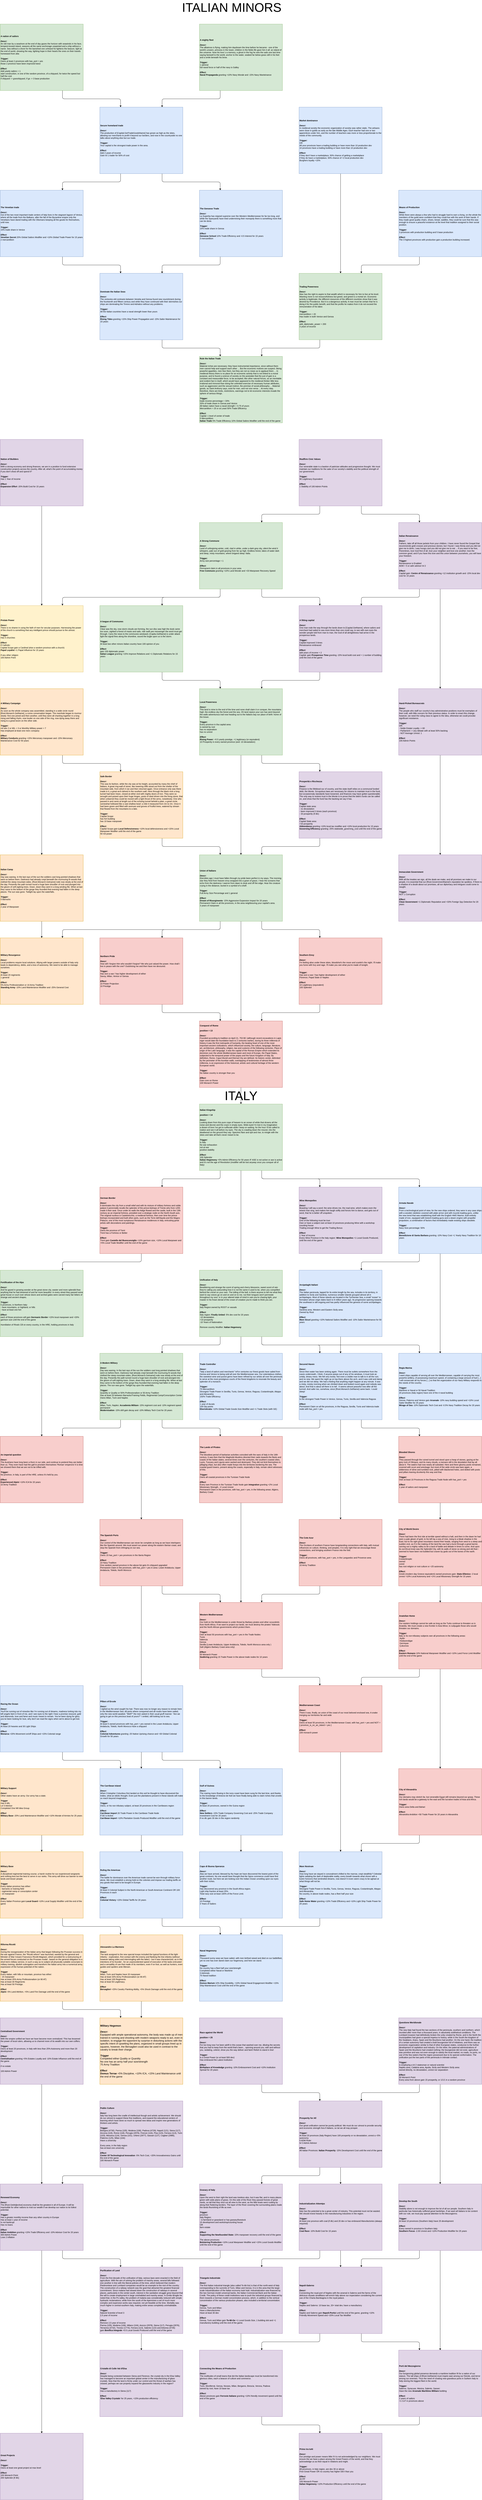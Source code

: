 <mxfile version="14.6.13" type="device" pages="4"><diagram id="V2yhKOk_xlsAycPNelrZ" name="Mission"><mxGraphModel dx="1083" dy="6236" grid="1" gridSize="10" guides="1" tooltips="1" connect="1" arrows="1" fold="1" page="1" pageScale="1" pageWidth="827" pageHeight="1169" math="0" shadow="0"><root><mxCell id="0"/><mxCell id="1" parent="0"/><mxCell id="Bw4D3d5Szgggxr3QW-B2-11" style="edgeStyle=orthogonalEdgeStyle;rounded=1;orthogonalLoop=1;jettySize=auto;html=1;exitX=0.25;exitY=1;exitDx=0;exitDy=0;entryX=0.75;entryY=0;entryDx=0;entryDy=0;" parent="1" source="HZhrmCCoZAtBbLzT2FI7-4" target="Bw4D3d5Szgggxr3QW-B2-24" edge="1"><mxGeometry relative="1" as="geometry"><mxPoint x="300" y="400" as="targetPoint"/></mxGeometry></mxCell><mxCell id="Bw4D3d5Szgggxr3QW-B2-14" style="edgeStyle=orthogonalEdgeStyle;rounded=1;orthogonalLoop=1;jettySize=auto;html=1;exitX=0.75;exitY=1;exitDx=0;exitDy=0;entryX=0.25;entryY=0;entryDx=0;entryDy=0;" parent="1" source="HZhrmCCoZAtBbLzT2FI7-4" target="Bw4D3d5Szgggxr3QW-B2-12" edge="1"><mxGeometry relative="1" as="geometry"/></mxCell><mxCell id="igmHB6Cw6Szj31NapK62-1" style="edgeStyle=orthogonalEdgeStyle;rounded=1;orthogonalLoop=1;jettySize=auto;html=1;exitX=0.75;exitY=1;exitDx=0;exitDy=0;entryX=0.25;entryY=0;entryDx=0;entryDy=0;" parent="1" source="HZhrmCCoZAtBbLzT2FI7-4" target="4vbur7YIwjkyI8-YwU4q-1" edge="1"><mxGeometry relative="1" as="geometry"/></mxCell><mxCell id="HZhrmCCoZAtBbLzT2FI7-4" value="&lt;div style=&quot;font-size: 10px&quot;&gt;&lt;b&gt;Italian Kingship&lt;/b&gt;&lt;br&gt;&lt;/div&gt;&lt;div style=&quot;font-size: 10px&quot;&gt;&lt;br style=&quot;font-size: 10px&quot;&gt;&lt;/div&gt;&lt;div style=&quot;font-size: 10px&quot;&gt;&lt;b&gt;position = 14&lt;/b&gt;&lt;/div&gt;&lt;div style=&quot;font-size: 10px&quot;&gt;&lt;br&gt;&lt;/div&gt;&lt;div style=&quot;font-size: 10px&quot; align=&quot;left&quot;&gt;&lt;font style=&quot;font-size: 10px&quot;&gt;&lt;span style=&quot;font-size: 10px&quot;&gt;&lt;font style=&quot;font-size: 10px&quot;&gt;&lt;i style=&quot;font-size: 10px&quot;&gt;&lt;b style=&quot;font-size: 10px&quot;&gt;Descr:&lt;/b&gt;&lt;/i&gt;&lt;/font&gt;&lt;/span&gt;&lt;/font&gt;&lt;/div&gt;&lt;div align=&quot;left&quot;&gt;&lt;div align=&quot;left&quot;&gt;&lt;div align=&quot;left&quot;&gt;Looking down from this pure cope of heaven t&lt;span&gt;o an ocean of white that drowns a&lt;/span&gt;&lt;span&gt;ll the noise and decree a&lt;/span&gt;&lt;span&gt;nd the craze in empty eyes.&amp;nbsp;&lt;/span&gt;&lt;span&gt;Wide-eyed I'm lost in my imagination a&lt;/span&gt;&lt;span&gt;&amp;nbsp;dream of love&amp;nbsp;&lt;/span&gt;&lt;span&gt;I've got to suffocate while I keep on waiting, f&lt;/span&gt;&lt;span&gt;or the hour I'll be called to realize a&lt;/span&gt;&lt;span&gt;nd see it all before my eyes. &lt;/span&gt;&lt;span&gt;The sky is crawling down the mound, i&lt;/span&gt;&lt;span&gt;nto the deadwood on the ground t&lt;/span&gt;&lt;span&gt;hey say:&amp;nbsp;&lt;/span&gt;&lt;span&gt;Spectres flare and spit and rise, t&lt;/span&gt;&lt;span&gt;o mingle with the skies a&lt;/span&gt;&lt;span&gt;nd take all that's never meant to be.&lt;/span&gt;&lt;/div&gt;&lt;/div&gt;&lt;/div&gt;&lt;div style=&quot;font-size: 10px&quot; align=&quot;left&quot;&gt;&lt;font style=&quot;font-size: 10px&quot;&gt;&lt;br style=&quot;font-size: 10px&quot;&gt;&lt;/font&gt;&lt;/div&gt;&lt;div style=&quot;font-size: 10px&quot; align=&quot;left&quot;&gt;&lt;font style=&quot;font-size: 10px&quot;&gt;&lt;b style=&quot;font-size: 10px&quot;&gt;&lt;i style=&quot;font-size: 10px&quot;&gt;Trigger:&lt;/i&gt;&lt;/b&gt;&lt;/font&gt;&lt;/div&gt;Is Italy&lt;br&gt;No war exhaustion&lt;br&gt;not at war&lt;br&gt;positive stability&lt;br style=&quot;font-size: 10px&quot;&gt;&lt;div style=&quot;font-size: 10px&quot; align=&quot;left&quot;&gt;&lt;font style=&quot;font-size: 10px&quot;&gt;&lt;br style=&quot;font-size: 10px&quot;&gt;&lt;/font&gt;&lt;/div&gt;&lt;div style=&quot;font-size: 10px&quot; align=&quot;left&quot;&gt;&lt;font style=&quot;font-size: 10px&quot;&gt;&lt;font style=&quot;font-size: 10px&quot;&gt;&lt;b style=&quot;font-size: 10px&quot;&gt;&lt;i style=&quot;font-size: 10px&quot;&gt;Effect:&lt;/i&gt;&lt;/b&gt;&lt;/font&gt;&lt;/font&gt;&lt;/div&gt;&lt;div style=&quot;font-size: 10px&quot;&gt;100 Splendor&amp;nbsp;&lt;/div&gt;&lt;div style=&quot;font-size: 10px&quot;&gt;&lt;b&gt;Italian Hegemony&lt;/b&gt;&amp;nbsp;+5% Admin Efficiency for 50 years IF ASE is not active or ase is active and it's not the age of Revolution (modifier will be lost anyway once you conquer all of Italy)&lt;/div&gt;" style="rounded=0;whiteSpace=wrap;html=1;align=left;fontSize=10;fillColor=#d5e8d4;strokeColor=#82b366;fontColor=#000000;" parent="1" vertex="1"><mxGeometry x="960" width="400" height="320" as="geometry"/></mxCell><mxCell id="JHTt972eZ59HA9yemGe4-4" style="edgeStyle=orthogonalEdgeStyle;rounded=1;orthogonalLoop=1;jettySize=auto;html=1;exitX=0.75;exitY=1;exitDx=0;exitDy=0;strokeColor=#000000;entryX=0.25;entryY=0;entryDx=0;entryDy=0;" parent="1" source="Bw4D3d5Szgggxr3QW-B2-1" target="1UASPrwmPsj9s5cpr0Ub-1" edge="1"><mxGeometry relative="1" as="geometry"/></mxCell><mxCell id="Bw4D3d5Szgggxr3QW-B2-1" value="&lt;div style=&quot;font-size: 10px&quot;&gt;&lt;b&gt;Race against the World&lt;/b&gt;&lt;/div&gt;&lt;div style=&quot;font-size: 10px&quot;&gt;&lt;b&gt;&lt;br&gt;&lt;/b&gt;&lt;/div&gt;&lt;div style=&quot;font-size: 10px&quot;&gt;&lt;b&gt;position = 25&lt;/b&gt;&lt;/div&gt;&lt;div style=&quot;font-size: 10px&quot;&gt;&lt;b&gt;&lt;br&gt;&lt;/b&gt;&lt;/div&gt;&lt;div style=&quot;font-size: 10px&quot; align=&quot;left&quot;&gt;&lt;font style=&quot;font-size: 10px&quot;&gt;&lt;span style=&quot;font-size: 10px&quot;&gt;&lt;font style=&quot;font-size: 10px&quot;&gt;&lt;i style=&quot;font-size: 10px&quot;&gt;&lt;b style=&quot;font-size: 10px&quot;&gt;Descr:&lt;/b&gt;&lt;/i&gt;&lt;/font&gt;&lt;/span&gt;&lt;/font&gt;&lt;/div&gt;&lt;div style=&quot;font-size: 10px&quot; align=&quot;left&quot;&gt;&lt;div style=&quot;font-size: 10px&quot; align=&quot;left&quot;&gt;For too long now I've been adrift in this ocean that washed over me, diluting the secrets that you had to keep from the world that's been... spinning around you, with and without you, sedating, unkind, show you the way deliver and faint! Relish to stand in line!&lt;br style=&quot;font-size: 10px&quot;&gt;&lt;/div&gt;&lt;/div&gt;&lt;div style=&quot;font-size: 10px&quot; align=&quot;left&quot;&gt;&lt;font style=&quot;font-size: 10px&quot;&gt;&lt;br style=&quot;font-size: 10px&quot;&gt;&lt;/font&gt;&lt;/div&gt;&lt;div style=&quot;font-size: 10px&quot; align=&quot;left&quot;&gt;&lt;font style=&quot;font-size: 10px&quot;&gt;&lt;b style=&quot;font-size: 10px&quot;&gt;&lt;i style=&quot;font-size: 10px&quot;&gt;Trigger:&lt;/i&gt;&lt;/b&gt;&lt;/font&gt;&lt;/div&gt;&lt;div style=&quot;font-size: 10px&quot; align=&quot;left&quot;&gt;&lt;font style=&quot;font-size: 10px&quot;&gt;&lt;font style=&quot;font-size: 10px&quot;&gt;&lt;span style=&quot;font-size: 10px&quot;&gt;&lt;span style=&quot;font-size: 10px&quot;&gt;Is a Great Power (or at least 500 dev)&lt;/span&gt;&lt;/span&gt;&lt;/font&gt;&lt;/font&gt;&lt;/div&gt;&lt;div style=&quot;font-size: 10px&quot; align=&quot;left&quot;&gt;&lt;font style=&quot;font-size: 10px&quot;&gt;&lt;font style=&quot;font-size: 10px&quot;&gt;&lt;span style=&quot;font-size: 10px&quot;&gt;&lt;span style=&quot;font-size: 10px&quot;&gt;Has embraced the Latest Institution&lt;/span&gt;&lt;/span&gt;&lt;/font&gt;&lt;/font&gt;&lt;/div&gt;&lt;div style=&quot;font-size: 10px&quot; align=&quot;left&quot;&gt;&lt;font style=&quot;font-size: 10px&quot;&gt;&lt;font style=&quot;font-size: 10px&quot;&gt;&lt;span style=&quot;font-size: 10px&quot;&gt;&lt;i style=&quot;font-weight: bold ; font-size: 10px&quot;&gt;&lt;br&gt;&lt;/i&gt;&lt;/span&gt;&lt;/font&gt;&lt;/font&gt;&lt;/div&gt;&lt;div style=&quot;font-size: 10px&quot; align=&quot;left&quot;&gt;&lt;font style=&quot;font-size: 10px&quot;&gt;&lt;font style=&quot;font-size: 10px&quot;&gt;&lt;span style=&quot;font-size: 10px&quot;&gt;&lt;i style=&quot;font-weight: bold ; font-size: 10px&quot;&gt;Effect:&lt;/i&gt;&lt;/span&gt;&lt;/font&gt;&lt;/font&gt;&lt;/div&gt;&lt;div style=&quot;font-size: 10px&quot;&gt;&lt;b&gt;Birthplace of Knowledge&lt;/b&gt;&amp;nbsp;granting -10% Embracement Cost and +10% Institution Spread for 20 years&lt;/div&gt;" style="rounded=0;whiteSpace=wrap;html=1;align=left;fontSize=10;fillColor=#e1d5e7;strokeColor=#9673a6;fontColor=#000000;" parent="1" vertex="1"><mxGeometry x="960" y="4400" width="400" height="320" as="geometry"/></mxCell><mxCell id="Bw4D3d5Szgggxr3QW-B2-38" style="edgeStyle=orthogonalEdgeStyle;rounded=1;orthogonalLoop=1;jettySize=auto;html=1;exitX=0.5;exitY=1;exitDx=0;exitDy=0;" parent="1" source="Bw4D3d5Szgggxr3QW-B2-12" target="Bw4D3d5Szgggxr3QW-B2-36" edge="1"><mxGeometry relative="1" as="geometry"/></mxCell><mxCell id="MDUIxUhgg4DF5SCDQK0B-2" style="edgeStyle=orthogonalEdgeStyle;rounded=1;orthogonalLoop=1;jettySize=auto;html=1;exitX=0.25;exitY=1;exitDx=0;exitDy=0;entryX=0.75;entryY=0;entryDx=0;entryDy=0;" parent="1" source="Bw4D3d5Szgggxr3QW-B2-12" target="Bw4D3d5Szgggxr3QW-B2-16" edge="1"><mxGeometry relative="1" as="geometry"/></mxCell><mxCell id="Bw4D3d5Szgggxr3QW-B2-12" value="&lt;div&gt;&lt;b&gt;Armata Navale&lt;/b&gt;&lt;br&gt;&lt;/div&gt;&lt;div style=&quot;font-size: 10px&quot;&gt;&lt;br&gt;&lt;/div&gt;&lt;div style=&quot;font-size: 10px&quot; align=&quot;left&quot;&gt;&lt;font style=&quot;font-size: 10px&quot;&gt;&lt;span style=&quot;font-size: 10px&quot;&gt;&lt;font style=&quot;font-size: 10px&quot;&gt;&lt;i style=&quot;font-size: 10px&quot;&gt;&lt;b style=&quot;font-size: 10px&quot;&gt;Descr:&lt;/b&gt;&lt;/i&gt;&lt;/font&gt;&lt;/span&gt;&lt;/font&gt;&lt;/div&gt;&lt;div align=&quot;left&quot;&gt;&lt;div align=&quot;left&quot;&gt;From a technological point of view, for the new ships ordered, they were in any case ships with a wooden skeleton covered with plate armor and with muzzle-loading guns, unlike the new trend that was establishing itself with the English HMS Warrior, built entirely made of iron, equipped with breech-loading guns and a steam engine with propeller propulsion, a combination of factors that immediately made existing ships obsolete.&lt;br style=&quot;font-size: 10px&quot;&gt;&lt;/div&gt;&lt;/div&gt;&lt;div style=&quot;font-size: 10px&quot; align=&quot;left&quot;&gt;&lt;font style=&quot;font-size: 10px&quot;&gt;&lt;br style=&quot;font-size: 10px&quot;&gt;&lt;/font&gt;&lt;/div&gt;&lt;div style=&quot;font-size: 10px&quot; align=&quot;left&quot;&gt;&lt;font style=&quot;font-size: 10px&quot;&gt;&lt;b style=&quot;font-size: 10px&quot;&gt;&lt;i style=&quot;font-size: 10px&quot;&gt;Trigger:&lt;/i&gt;&lt;/b&gt;&lt;/font&gt;&lt;/div&gt;Navy Size percentage: 50%&lt;br style=&quot;font-size: 10px&quot;&gt;&lt;div style=&quot;font-size: 10px&quot; align=&quot;left&quot;&gt;&lt;font style=&quot;font-size: 10px&quot;&gt;&lt;br style=&quot;font-size: 10px&quot;&gt;&lt;/font&gt;&lt;/div&gt;&lt;div style=&quot;font-size: 10px&quot; align=&quot;left&quot;&gt;&lt;font style=&quot;font-size: 10px&quot;&gt;&lt;font style=&quot;font-size: 10px&quot;&gt;&lt;b style=&quot;font-size: 10px&quot;&gt;&lt;i style=&quot;font-size: 10px&quot;&gt;Effect:&lt;/i&gt;&lt;/b&gt;&lt;/font&gt;&lt;/font&gt;&lt;/div&gt;&lt;div style=&quot;font-size: 10px&quot;&gt;&lt;b&gt;Benedizione di Santa Barbara&lt;/b&gt;&amp;nbsp;granting -10% Navy Cost +1 Yearly Navy Tradition for 10 years&lt;/div&gt;" style="rounded=0;whiteSpace=wrap;html=1;align=left;fontSize=10;fillColor=#dae8fc;strokeColor=#6c8ebf;fontColor=#000000;" parent="1" vertex="1"><mxGeometry x="1920" y="400" width="400" height="320" as="geometry"/></mxCell><mxCell id="JHTt972eZ59HA9yemGe4-12" style="edgeStyle=orthogonalEdgeStyle;rounded=1;orthogonalLoop=1;jettySize=auto;html=1;exitX=0.5;exitY=1;exitDx=0;exitDy=0;strokeColor=#000000;" parent="1" source="Bw4D3d5Szgggxr3QW-B2-16" target="vcmGwDEfp-64fsACir-y-3" edge="1"><mxGeometry relative="1" as="geometry"/></mxCell><mxCell id="Bw4D3d5Szgggxr3QW-B2-16" value="&lt;div&gt;&lt;b&gt;Arcipelaghi Italiani&lt;/b&gt;&lt;/div&gt;&lt;div style=&quot;font-size: 10px&quot;&gt;&lt;br&gt;&lt;/div&gt;&lt;div style=&quot;font-size: 10px&quot; align=&quot;left&quot;&gt;&lt;font style=&quot;font-size: 10px&quot;&gt;&lt;span style=&quot;font-size: 10px&quot;&gt;&lt;font style=&quot;font-size: 10px&quot;&gt;&lt;i style=&quot;font-size: 10px&quot;&gt;&lt;b style=&quot;font-size: 10px&quot;&gt;Descr:&lt;/b&gt;&lt;/i&gt;&lt;/font&gt;&lt;/span&gt;&lt;/font&gt;&lt;/div&gt;&lt;div align=&quot;left&quot;&gt;&lt;div align=&quot;left&quot;&gt;The Italian peninsula, lapped for its entire length by the sea, includes in its territory, in addition to Sicily and Sardinia, numerous smaller islands grouped almost all in archipelagos. Most of these islands are located in the Tyrrhenian Sea, a small &quot;ocean&quot; in formation whose origin dates back to 8 million years ago. Its progressive opening towards the southeast is still ongoing and has partly influenced the genesis of some archipelagos.&amp;nbsp;&lt;br style=&quot;font-size: 10px&quot;&gt;&lt;/div&gt;&lt;/div&gt;&lt;div style=&quot;font-size: 10px&quot; align=&quot;left&quot;&gt;&lt;font style=&quot;font-size: 10px&quot;&gt;&lt;br style=&quot;font-size: 10px&quot;&gt;&lt;/font&gt;&lt;/div&gt;&lt;div style=&quot;font-size: 10px&quot; align=&quot;left&quot;&gt;&lt;font style=&quot;font-size: 10px&quot;&gt;&lt;b style=&quot;font-size: 10px&quot;&gt;&lt;i style=&quot;font-size: 10px&quot;&gt;Trigger:&lt;/i&gt;&lt;/b&gt;&lt;/font&gt;&lt;/div&gt;Sardinia area, Western and Eastern Sicily area:&lt;br style=&quot;font-size: 10px&quot;&gt;&lt;div style=&quot;font-size: 10px&quot; align=&quot;left&quot;&gt;Owned by Root&lt;/div&gt;&lt;div style=&quot;font-size: 10px&quot; align=&quot;left&quot;&gt;&lt;br&gt;&lt;/div&gt;&lt;div style=&quot;font-size: 10px&quot; align=&quot;left&quot;&gt;&lt;font style=&quot;font-size: 10px&quot;&gt;&lt;font style=&quot;font-size: 10px&quot;&gt;&lt;b style=&quot;font-size: 10px&quot;&gt;&lt;i style=&quot;font-size: 10px&quot;&gt;Effect:&lt;/i&gt;&lt;/b&gt;&lt;/font&gt;&lt;/font&gt;&lt;/div&gt;&lt;div style=&quot;font-size: 10px&quot;&gt;&lt;b&gt;Mare Sicuri&lt;/b&gt;&amp;nbsp;granting +10% National Sailors Modifier and -10% Sailor Manteinance for 50 years&lt;/div&gt;" style="rounded=0;whiteSpace=wrap;html=1;align=left;fontSize=10;fillColor=#dae8fc;strokeColor=#6c8ebf;fontColor=#000000;" parent="1" vertex="1"><mxGeometry x="1440" y="800" width="400" height="320" as="geometry"/></mxCell><mxCell id="JHTt972eZ59HA9yemGe4-5" style="edgeStyle=orthogonalEdgeStyle;rounded=1;orthogonalLoop=1;jettySize=auto;html=1;exitX=0.25;exitY=1;exitDx=0;exitDy=0;entryX=0.75;entryY=0;entryDx=0;entryDy=0;strokeColor=#000000;" parent="1" source="Bw4D3d5Szgggxr3QW-B2-19" target="Bw4D3d5Szgggxr3QW-B2-40" edge="1"><mxGeometry relative="1" as="geometry"/></mxCell><mxCell id="JHTt972eZ59HA9yemGe4-7" style="edgeStyle=orthogonalEdgeStyle;rounded=1;orthogonalLoop=1;jettySize=auto;html=1;exitX=0.5;exitY=1;exitDx=0;exitDy=0;strokeColor=#000000;" parent="1" source="Bw4D3d5Szgggxr3QW-B2-19" target="OpXjx2rXbsOWNAvCl3Yc-27" edge="1"><mxGeometry relative="1" as="geometry"/></mxCell><mxCell id="JHTt972eZ59HA9yemGe4-8" style="edgeStyle=orthogonalEdgeStyle;rounded=1;orthogonalLoop=1;jettySize=auto;html=1;exitX=0.75;exitY=1;exitDx=0;exitDy=0;entryX=0.25;entryY=0;entryDx=0;entryDy=0;strokeColor=#000000;" parent="1" source="Bw4D3d5Szgggxr3QW-B2-19" target="vcmGwDEfp-64fsACir-y-3" edge="1"><mxGeometry relative="1" as="geometry"/></mxCell><mxCell id="JHTt972eZ59HA9yemGe4-11" style="edgeStyle=orthogonalEdgeStyle;rounded=1;orthogonalLoop=1;jettySize=auto;html=1;exitX=0.75;exitY=1;exitDx=0;exitDy=0;entryX=0.25;entryY=0;entryDx=0;entryDy=0;strokeColor=#000000;" parent="1" source="Bw4D3d5Szgggxr3QW-B2-19" target="Bw4D3d5Szgggxr3QW-B2-36" edge="1"><mxGeometry relative="1" as="geometry"/></mxCell><mxCell id="Bw4D3d5Szgggxr3QW-B2-19" value="&lt;div&gt;&lt;b&gt;Unification of Italy&lt;/b&gt;&lt;br&gt;&lt;/div&gt;&lt;div style=&quot;font-size: 10px&quot;&gt;&lt;br&gt;&lt;/div&gt;&lt;div style=&quot;font-size: 10px&quot; align=&quot;left&quot;&gt;&lt;font style=&quot;font-size: 10px&quot;&gt;&lt;span style=&quot;font-size: 10px&quot;&gt;&lt;font style=&quot;font-size: 10px&quot;&gt;&lt;i style=&quot;font-size: 10px&quot;&gt;&lt;b style=&quot;font-size: 10px&quot;&gt;Descr:&lt;/b&gt;&lt;/i&gt;&lt;/font&gt;&lt;/span&gt;&lt;/font&gt;&lt;/div&gt;&lt;div align=&quot;left&quot;&gt;&lt;div align=&quot;left&quot;&gt;&lt;div align=&quot;left&quot;&gt;Bewildering and strange th&lt;span&gt;e scent of spring and cherry blossoms, s&lt;/span&gt;&lt;span&gt;weet scent of rain they're calling you a&lt;/span&gt;&lt;span&gt;stounding how it is not the same it used to be, w&lt;/span&gt;&lt;span&gt;hen you compelled behind the crenel on your o&lt;/span&gt;&lt;span&gt;wn.&amp;nbsp;&lt;/span&gt;&lt;span&gt;The tolling of the bell, is there a&lt;/span&gt;&lt;span&gt;nyone to tell me what they want to say v&lt;/span&gt;&lt;span&gt;oices go on and on and on to me, n&lt;/span&gt;&lt;span&gt;ut their tongues won't permeate t&lt;/span&gt;&lt;span&gt;hroughout my soul. \n&amp;nbsp;&lt;/span&gt;&lt;span&gt;In your altered state of mind i&lt;/span&gt;&lt;span&gt;n vain you're chasing light, y&lt;/span&gt;&lt;span&gt;our master in his frown d&lt;/span&gt;&lt;span&gt;enial of the crown of creation y&lt;/span&gt;&lt;span&gt;ou're made to think you are.&lt;/span&gt;&lt;/div&gt;&lt;/div&gt;&lt;/div&gt;&lt;div style=&quot;font-size: 10px&quot; align=&quot;left&quot;&gt;&lt;font style=&quot;font-size: 10px&quot;&gt;&lt;br style=&quot;font-size: 10px&quot;&gt;&lt;/font&gt;&lt;/div&gt;&lt;div style=&quot;font-size: 10px&quot; align=&quot;left&quot;&gt;&lt;font style=&quot;font-size: 10px&quot;&gt;&lt;b style=&quot;font-size: 10px&quot;&gt;&lt;i style=&quot;font-size: 10px&quot;&gt;Trigger:&lt;/i&gt;&lt;/b&gt;&lt;/font&gt;&lt;/div&gt;&lt;div style=&quot;font-size: 10px&quot; align=&quot;left&quot;&gt;&lt;font style=&quot;font-size: 10px&quot;&gt;&lt;font style=&quot;font-size: 10px&quot;&gt;&lt;span style=&quot;font-size: 10px&quot;&gt;&lt;span style=&quot;font-size: 10px&quot;&gt;Italy Region:owned by ROOT or vassals&lt;/span&gt;&lt;/span&gt;&lt;/font&gt;&lt;/font&gt;&lt;/div&gt;&lt;div style=&quot;font-size: 10px&quot; align=&quot;left&quot;&gt;&lt;font style=&quot;font-size: 10px&quot;&gt;&lt;font style=&quot;font-size: 10px&quot;&gt;&lt;span style=&quot;font-size: 10px&quot;&gt;&lt;span style=&quot;font-size: 10px&quot;&gt;&lt;br&gt;&lt;/span&gt;&lt;/span&gt;&lt;/font&gt;&lt;/font&gt;&lt;/div&gt;&lt;div style=&quot;font-size: 10px&quot; align=&quot;left&quot;&gt;&lt;font style=&quot;font-size: 10px&quot;&gt;&lt;font style=&quot;font-size: 10px&quot;&gt;&lt;span style=&quot;font-size: 10px&quot;&gt;&lt;i style=&quot;font-weight: bold ; font-size: 10px&quot;&gt;Effect:&lt;/i&gt;&lt;/span&gt;&lt;/font&gt;&lt;/font&gt;&lt;/div&gt;&lt;div style=&quot;font-size: 10px&quot;&gt;Italy region: &lt;b&gt;Finally United&lt;/b&gt;&amp;nbsp;-5% dev cost for 20 years&lt;/div&gt;&lt;div style=&quot;font-size: 10px&quot;&gt;-10 devastation&lt;/div&gt;&lt;div style=&quot;font-size: 10px&quot;&gt;+10 prosperity&lt;/div&gt;&lt;div style=&quot;font-size: 10px&quot;&gt;-10 Years of Nationalism&lt;/div&gt;&lt;div style=&quot;font-size: 10px&quot;&gt;&lt;br&gt;&lt;/div&gt;&lt;div style=&quot;font-size: 10px&quot;&gt;Remove country Modifier: &lt;b&gt;Italian Hegemony&lt;/b&gt;&lt;/div&gt;" style="rounded=0;whiteSpace=wrap;html=1;align=left;fontSize=10;fillColor=#d5e8d4;strokeColor=#82b366;fontColor=#000000;" parent="1" vertex="1"><mxGeometry x="960" y="800" width="400" height="320" as="geometry"/></mxCell><mxCell id="MDUIxUhgg4DF5SCDQK0B-1" style="edgeStyle=orthogonalEdgeStyle;rounded=1;orthogonalLoop=1;jettySize=auto;html=1;exitX=0.5;exitY=1;exitDx=0;exitDy=0;entryX=0.75;entryY=0;entryDx=0;entryDy=0;" parent="1" source="Bw4D3d5Szgggxr3QW-B2-24" target="Bw4D3d5Szgggxr3QW-B2-27" edge="1"><mxGeometry relative="1" as="geometry"/></mxCell><mxCell id="Bw4D3d5Szgggxr3QW-B2-24" value="&lt;div style=&quot;font-size: 10px&quot;&gt;&lt;b&gt;German Border&lt;/b&gt;&lt;/div&gt;&lt;div style=&quot;font-size: 10px&quot;&gt;&lt;br&gt;&lt;/div&gt;&lt;div style=&quot;font-size: 10px&quot; align=&quot;left&quot;&gt;&lt;font style=&quot;font-size: 10px&quot;&gt;&lt;span style=&quot;font-size: 10px&quot;&gt;&lt;font style=&quot;font-size: 10px&quot;&gt;&lt;i style=&quot;font-size: 10px&quot;&gt;&lt;b style=&quot;font-size: 10px&quot;&gt;Descr:&lt;/b&gt;&lt;/i&gt;&lt;/font&gt;&lt;/span&gt;&lt;/font&gt;&lt;/div&gt;&lt;div align=&quot;left&quot;&gt;&lt;div align=&quot;left&quot;&gt;It dominates the city from a small relief and with its mixture of military fortress and noble palace it perennially recalls the splendor of the prince-bishops of Trento who from 1255 made it their seat. Once under its walls the Adige flowed and the castle, built in the 13th century as an imperial fortress, presided over a strategic node on the North-South axis. The original nucleus is Castelvecchio, a medieval fortress, then over time the prince bishops incorporated and built other parts, such as the Torre dell'Aquila and the Magno Palazzo, one of the most sumptuous Renaissance residences in Italy, entrusting great artists with decorations and paintings.&lt;br style=&quot;font-size: 10px&quot;&gt;&lt;/div&gt;&lt;/div&gt;&lt;div style=&quot;font-size: 10px&quot; align=&quot;left&quot;&gt;&lt;font style=&quot;font-size: 10px&quot;&gt;&lt;br style=&quot;font-size: 10px&quot;&gt;&lt;/font&gt;&lt;/div&gt;&lt;div style=&quot;font-size: 10px&quot; align=&quot;left&quot;&gt;&lt;font style=&quot;font-size: 10px&quot;&gt;&lt;b style=&quot;font-size: 10px&quot;&gt;&lt;i style=&quot;font-size: 10px&quot;&gt;Trigger:&lt;/i&gt;&lt;/b&gt;&lt;/font&gt;&lt;/div&gt;Owns the province of Trent&lt;br&gt;Trent has a Fortress or Better&lt;br style=&quot;font-size: 10px&quot;&gt;&lt;div style=&quot;font-size: 10px&quot; align=&quot;left&quot;&gt;&lt;font style=&quot;font-size: 10px&quot;&gt;&lt;br style=&quot;font-size: 10px&quot;&gt;&lt;/font&gt;&lt;/div&gt;&lt;div style=&quot;font-size: 10px&quot; align=&quot;left&quot;&gt;&lt;font style=&quot;font-size: 10px&quot;&gt;&lt;font style=&quot;font-size: 10px&quot;&gt;&lt;b style=&quot;font-size: 10px&quot;&gt;&lt;i style=&quot;font-size: 10px&quot;&gt;Effect:&lt;/i&gt;&lt;/b&gt;&lt;/font&gt;&lt;/font&gt;&lt;/div&gt;&lt;div style=&quot;font-size: 10px&quot;&gt;Trent gain&amp;nbsp;&lt;b&gt;Castello del Buonconsiglio&lt;/b&gt;&amp;nbsp;+10% garrison size, +10% Local Manpower and +5% Local Trade Modifier until the end of the game&lt;/div&gt;" style="rounded=0;whiteSpace=wrap;html=1;align=left;fontSize=10;fillColor=#f8cecc;strokeColor=#b85450;fontColor=#000000;" parent="1" vertex="1"><mxGeometry x="480" y="400" width="400" height="320" as="geometry"/></mxCell><mxCell id="Bw4D3d5Szgggxr3QW-B2-44" value="" style="edgeStyle=orthogonalEdgeStyle;rounded=1;orthogonalLoop=1;jettySize=auto;html=1;" parent="1" source="Bw4D3d5Szgggxr3QW-B2-27" target="Bw4D3d5Szgggxr3QW-B2-43" edge="1"><mxGeometry relative="1" as="geometry"/></mxCell><mxCell id="Bw4D3d5Szgggxr3QW-B2-27" value="&lt;div style=&quot;font-size: 10px&quot;&gt;&lt;b&gt;Fortification of the Alps&lt;/b&gt;&lt;/div&gt;&lt;div style=&quot;font-size: 10px&quot;&gt;&lt;br&gt;&lt;/div&gt;&lt;div style=&quot;font-size: 10px&quot; align=&quot;left&quot;&gt;&lt;font style=&quot;font-size: 10px&quot;&gt;&lt;span style=&quot;font-size: 10px&quot;&gt;&lt;font style=&quot;font-size: 10px&quot;&gt;&lt;i style=&quot;font-size: 10px&quot;&gt;&lt;b style=&quot;font-size: 10px&quot;&gt;Descr:&lt;/b&gt;&lt;/i&gt;&lt;/font&gt;&lt;/span&gt;&lt;/font&gt;&lt;/div&gt;&lt;div style=&quot;font-size: 10px&quot; align=&quot;left&quot;&gt;&lt;div style=&quot;font-size: 10px&quot; align=&quot;left&quot;&gt;And he gazed in growing wonder at the great stone city, waster and more splendid than anything that he had dreamed of and far more beautiful. In every street they passed some great house or court over whose doors and arched gates were carved many fair letters of strange and ancient shapes.&lt;/div&gt;&lt;/div&gt;&lt;div style=&quot;font-size: 10px&quot; align=&quot;left&quot;&gt;&lt;font style=&quot;font-size: 10px&quot;&gt;&lt;br style=&quot;font-size: 10px&quot;&gt;&lt;/font&gt;&lt;/div&gt;&lt;div style=&quot;font-size: 10px&quot; align=&quot;left&quot;&gt;&lt;font style=&quot;font-size: 10px&quot;&gt;&lt;b style=&quot;font-size: 10px&quot;&gt;&lt;i style=&quot;font-size: 10px&quot;&gt;Trigger:&lt;/i&gt;&lt;/b&gt;&lt;/font&gt;&lt;/div&gt;5 provinces, in Northern Italy:&lt;br&gt;- have mountains, or highland, or hills&lt;br&gt;- have at least one fort&lt;br style=&quot;font-size: 10px&quot;&gt;&lt;div style=&quot;font-size: 10px&quot; align=&quot;left&quot;&gt;&lt;font style=&quot;font-size: 10px&quot;&gt;&lt;br style=&quot;font-size: 10px&quot;&gt;&lt;/font&gt;&lt;/div&gt;&lt;div style=&quot;font-size: 10px&quot; align=&quot;left&quot;&gt;&lt;font style=&quot;font-size: 10px&quot;&gt;&lt;font style=&quot;font-size: 10px&quot;&gt;&lt;b style=&quot;font-size: 10px&quot;&gt;&lt;i style=&quot;font-size: 10px&quot;&gt;Effect:&lt;/i&gt;&lt;/b&gt;&lt;/font&gt;&lt;/font&gt;&lt;/div&gt;&lt;div style=&quot;font-size: 10px&quot;&gt;each of those provinces will gain &lt;b&gt;Germanic Border&lt;/b&gt;&amp;nbsp;+15% local manpower and +20% garrison size until the end of the game&lt;/div&gt;&lt;div style=&quot;font-size: 10px&quot;&gt;&lt;br&gt;&lt;/div&gt;&lt;div style=&quot;font-size: 10px&quot;&gt;&lt;i&gt;Humiliation of Rivals CB&lt;/i&gt; on every country, in the HRE, holding provinces in Italy&lt;/div&gt;" style="rounded=0;whiteSpace=wrap;html=1;align=left;fontSize=10;fillColor=#d5e8d4;strokeColor=#82b366;fontColor=#000000;" parent="1" vertex="1"><mxGeometry y="800" width="400" height="320" as="geometry"/></mxCell><mxCell id="JHTt972eZ59HA9yemGe4-14" style="edgeStyle=orthogonalEdgeStyle;rounded=1;orthogonalLoop=1;jettySize=auto;html=1;exitX=0.25;exitY=1;exitDx=0;exitDy=0;entryX=0.75;entryY=0;entryDx=0;entryDy=0;strokeColor=#000000;" parent="1" source="Bw4D3d5Szgggxr3QW-B2-31" target="1UASPrwmPsj9s5cpr0Ub-1" edge="1"><mxGeometry relative="1" as="geometry"/></mxCell><mxCell id="JHTt972eZ59HA9yemGe4-15" style="edgeStyle=orthogonalEdgeStyle;rounded=1;orthogonalLoop=1;jettySize=auto;html=1;exitX=0.5;exitY=1;exitDx=0;exitDy=0;strokeColor=#000000;" parent="1" source="Bw4D3d5Szgggxr3QW-B2-31" target="1UASPrwmPsj9s5cpr0Ub-4" edge="1"><mxGeometry relative="1" as="geometry"/></mxCell><mxCell id="Bw4D3d5Szgggxr3QW-B2-31" value="&lt;div style=&quot;font-size: 10px&quot;&gt;&lt;b&gt;Questione Meridionale&lt;/b&gt;&lt;/div&gt;&lt;div style=&quot;font-size: 10px&quot;&gt;&lt;br&gt;&lt;/div&gt;&lt;div style=&quot;font-size: 10px&quot; align=&quot;left&quot;&gt;&lt;font style=&quot;font-size: 10px&quot;&gt;&lt;span style=&quot;font-size: 10px&quot;&gt;&lt;font style=&quot;font-size: 10px&quot;&gt;&lt;i style=&quot;font-size: 10px&quot;&gt;&lt;b style=&quot;font-size: 10px&quot;&gt;Descr:&lt;/b&gt;&lt;/i&gt;&lt;/font&gt;&lt;/span&gt;&lt;/font&gt;&lt;/div&gt;&lt;div style=&quot;font-size: 10px&quot; align=&quot;left&quot;&gt;&lt;div style=&quot;font-size: 10px&quot; align=&quot;left&quot;&gt;&lt;span class=&quot;VIiyi&quot; lang=&quot;en&quot;&gt;The new Italy had found the two sections of the peninsula, southern and northern, which reunited after more than a thousand years, in absolutely antithetical conditions. The Lombard invasion had definitively broken the unity created by Rome, and in the North the municipalities had given a special impetus to history, while in the South the kingdom of the Swabians, Anjou, Spain and the Bourbons had another. On the one hand, the tradition of a certain autonomy had created a bold bourgeoisie full of initiatives, and there was an economic organization similar to that of other European states, conducive to the further development of capitalism and industry. On the other, the paternal administrations of Spain and the Bourbons had created nothing: the bourgeoisie did not exist, agriculture was primitive and was not even enough to satisfy the local market; no roads, no ports, no use of the few waters that the region possessed due to its special conformation. The unification put the two parts of the peninsula in intimate contact.&lt;/span&gt;&lt;br style=&quot;font-size: 10px&quot;&gt;&lt;/div&gt;&lt;/div&gt;&lt;div style=&quot;font-size: 10px&quot; align=&quot;left&quot;&gt;&lt;font style=&quot;font-size: 10px&quot;&gt;&lt;br style=&quot;font-size: 10px&quot;&gt;&lt;/font&gt;&lt;/div&gt;&lt;div style=&quot;font-size: 10px&quot; align=&quot;left&quot;&gt;&lt;font style=&quot;font-size: 10px&quot;&gt;&lt;b style=&quot;font-size: 10px&quot;&gt;&lt;i style=&quot;font-size: 10px&quot;&gt;Trigger:&lt;/i&gt;&lt;/b&gt;&lt;/font&gt;&lt;/div&gt;is employing a lvl 2 statesman or natural scientist&lt;br&gt;Naples area, Calabria area, Apulia, Sicily and Western Sicily area:&lt;br&gt;owned directly, no devastation, unrest nor separatism&lt;br style=&quot;font-size: 10px&quot;&gt;&lt;div style=&quot;font-size: 10px&quot; align=&quot;left&quot;&gt;&lt;font style=&quot;font-size: 10px&quot;&gt;&lt;br style=&quot;font-size: 10px&quot;&gt;&lt;/font&gt;&lt;/div&gt;&lt;div style=&quot;font-size: 10px&quot; align=&quot;left&quot;&gt;&lt;font style=&quot;font-size: 10px&quot;&gt;&lt;font style=&quot;font-size: 10px&quot;&gt;&lt;b style=&quot;font-size: 10px&quot;&gt;&lt;i style=&quot;font-size: 10px&quot;&gt;Effect:&lt;/i&gt;&lt;/b&gt;&lt;/font&gt;&lt;/font&gt;&lt;/div&gt;&lt;div style=&quot;font-size: 10px&quot;&gt;50 Monarch Point&lt;/div&gt;&lt;div style=&quot;font-size: 10px&quot;&gt;Every area from above gain 15 prosperity, or 1/1/1 in a random province&lt;/div&gt;" style="rounded=0;whiteSpace=wrap;html=1;align=left;fontSize=10;fillColor=#e1d5e7;strokeColor=#9673a6;fontColor=#000000;" parent="1" vertex="1"><mxGeometry x="1920" y="4400" width="400" height="320" as="geometry"/></mxCell><mxCell id="Bw4D3d5Szgggxr3QW-B2-36" value="&lt;div&gt;&lt;b&gt;Regia Marina&lt;/b&gt;&lt;/div&gt;&lt;div style=&quot;font-size: 10px&quot;&gt;&lt;br&gt;&lt;/div&gt;&lt;div style=&quot;font-size: 10px&quot; align=&quot;left&quot;&gt;&lt;font style=&quot;font-size: 10px&quot;&gt;&lt;span style=&quot;font-size: 10px&quot;&gt;&lt;font style=&quot;font-size: 10px&quot;&gt;&lt;i style=&quot;font-size: 10px&quot;&gt;&lt;b style=&quot;font-size: 10px&quot;&gt;Descr:&lt;/b&gt;&lt;/i&gt;&lt;/font&gt;&lt;/span&gt;&lt;/font&gt;&lt;/div&gt;&lt;div align=&quot;left&quot;&gt;&lt;div align=&quot;left&quot;&gt;I want ships capable of serving all over the Mediterranean, capable of carrying the most powerful artillery, of possessing maximum speed, of containing a large amount of fuel [...] I will consecrate all my forces [...] so that the organization of our Navy Military responds to the needs of the country.&lt;br style=&quot;font-size: 10px&quot;&gt;&lt;/div&gt;&lt;/div&gt;&lt;div style=&quot;font-size: 10px&quot; align=&quot;left&quot;&gt;&lt;font style=&quot;font-size: 10px&quot;&gt;&lt;br style=&quot;font-size: 10px&quot;&gt;&lt;/font&gt;&lt;/div&gt;&lt;div style=&quot;font-size: 10px&quot; align=&quot;left&quot;&gt;&lt;font style=&quot;font-size: 10px&quot;&gt;&lt;b style=&quot;font-size: 10px&quot;&gt;&lt;i style=&quot;font-size: 10px&quot;&gt;Trigger:&lt;/i&gt;&lt;/b&gt;&lt;/font&gt;&lt;/div&gt;Maritime or Naval or 50 Naval Tradition&lt;br&gt;20 provinces (Italy region) have one of the 4 naval building&amp;nbsp;&lt;br style=&quot;font-size: 10px&quot;&gt;&lt;div style=&quot;font-size: 10px&quot; align=&quot;left&quot;&gt;&lt;font style=&quot;font-size: 10px&quot;&gt;&lt;br style=&quot;font-size: 10px&quot;&gt;&lt;/font&gt;&lt;/div&gt;&lt;div style=&quot;font-size: 10px&quot; align=&quot;left&quot;&gt;&lt;font style=&quot;font-size: 10px&quot;&gt;&lt;font style=&quot;font-size: 10px&quot;&gt;&lt;b style=&quot;font-size: 10px&quot;&gt;&lt;i style=&quot;font-size: 10px&quot;&gt;Effect:&lt;/i&gt;&lt;/b&gt;&lt;/font&gt;&lt;/font&gt;&lt;/div&gt;&lt;div style=&quot;font-size: 10px&quot;&gt;Genoa, Palermo and Venice gain &lt;b&gt;Arsenale&lt;/b&gt;&amp;nbsp;-10% navy building speed and +10% Local Sailor Modifier for 25 years&lt;/div&gt;&lt;div style=&quot;font-size: 10px&quot;&gt;&lt;b&gt;Mirage of Sea&lt;/b&gt;&amp;nbsp;-10% Diplomatic Tech Cost and -0.5% Navy Tradition Decay for 20 years&lt;/div&gt;" style="rounded=0;whiteSpace=wrap;html=1;align=left;fontSize=10;fillColor=#dae8fc;strokeColor=#6c8ebf;fontColor=#000000;" parent="1" vertex="1"><mxGeometry x="1920" y="1200" width="400" height="320" as="geometry"/></mxCell><mxCell id="vcmGwDEfp-64fsACir-y-13" style="edgeStyle=orthogonalEdgeStyle;rounded=1;orthogonalLoop=1;jettySize=auto;html=1;exitX=0.25;exitY=1;exitDx=0;exitDy=0;entryX=0.75;entryY=0;entryDx=0;entryDy=0;" parent="1" source="vcmGwDEfp-64fsACir-y-3" target="vcmGwDEfp-64fsACir-y-11" edge="1"><mxGeometry relative="1" as="geometry"/></mxCell><mxCell id="vcmGwDEfp-64fsACir-y-35" style="edgeStyle=orthogonalEdgeStyle;rounded=1;orthogonalLoop=1;jettySize=auto;html=1;exitX=0.5;exitY=1;exitDx=0;exitDy=0;" parent="1" source="Bw4D3d5Szgggxr3QW-B2-40" target="vcmGwDEfp-64fsACir-y-15" edge="1"><mxGeometry relative="1" as="geometry"/></mxCell><mxCell id="f0t_AFLbQqL71DwWR1-V-3" style="edgeStyle=orthogonalEdgeStyle;rounded=1;orthogonalLoop=1;jettySize=auto;html=1;exitX=0.75;exitY=1;exitDx=0;exitDy=0;entryX=0.25;entryY=0;entryDx=0;entryDy=0;" parent="1" source="vcmGwDEfp-64fsACir-y-3" target="f0t_AFLbQqL71DwWR1-V-1" edge="1"><mxGeometry relative="1" as="geometry"/></mxCell><mxCell id="vcmGwDEfp-64fsACir-y-3" value="&lt;div&gt;&lt;b&gt;Secured Haven&lt;/b&gt;&lt;/div&gt;&lt;div style=&quot;font-size: 10px&quot;&gt;&lt;br&gt;&lt;/div&gt;&lt;div style=&quot;font-size: 10px&quot; align=&quot;left&quot;&gt;&lt;font style=&quot;font-size: 10px&quot;&gt;&lt;span style=&quot;font-size: 10px&quot;&gt;&lt;font style=&quot;font-size: 10px&quot;&gt;&lt;i style=&quot;font-size: 10px&quot;&gt;&lt;b style=&quot;font-size: 10px&quot;&gt;Descr:&lt;/b&gt;&lt;/i&gt;&lt;/font&gt;&lt;/span&gt;&lt;/font&gt;&lt;/div&gt;&lt;div align=&quot;left&quot;&gt;&lt;div align=&quot;left&quot;&gt;Since then water has been sinking again. There must be outlets somewhere from the caves underneath, I think. if anyone peeps out of any of his windows, it must look an untidy, dreary mess. We felt very lonely. Not even a visible man to talk to in all the ruin; and no new. We spent the night up on top there above the arch, and it was cold and damp and we did not sleep. We had a feeling that anything might happen at any minute. It was a misty, moisty morning when we climbed down and looked round again and nobody was about. And that is about all there is to tell . It seems almost peaceful now after all the turmoil. And safer too, somehow, since [Root.Monarch.GetName] came back. I could sleep!&lt;/div&gt;&lt;/div&gt;&lt;div style=&quot;font-size: 10px&quot; align=&quot;left&quot;&gt;&lt;font style=&quot;font-size: 10px&quot;&gt;&lt;br style=&quot;font-size: 10px&quot;&gt;&lt;/font&gt;&lt;/div&gt;&lt;div style=&quot;font-size: 10px&quot; align=&quot;left&quot;&gt;&lt;font style=&quot;font-size: 10px&quot;&gt;&lt;b style=&quot;font-size: 10px&quot;&gt;&lt;i style=&quot;font-size: 10px&quot;&gt;Trigger:&lt;/i&gt;&lt;/b&gt;&lt;/font&gt;&lt;/div&gt;Is the strongest Trade Power in Venice, Genoa, Tunis, Sevilla and Valencia Ragusa&lt;br style=&quot;font-size: 10px&quot;&gt;&lt;div style=&quot;font-size: 10px&quot; align=&quot;left&quot;&gt;&lt;font style=&quot;font-size: 10px&quot;&gt;&lt;br style=&quot;font-size: 10px&quot;&gt;&lt;/font&gt;&lt;/div&gt;&lt;div style=&quot;font-size: 10px&quot; align=&quot;left&quot;&gt;&lt;font style=&quot;font-size: 10px&quot;&gt;&lt;font style=&quot;font-size: 10px&quot;&gt;&lt;b style=&quot;font-size: 10px&quot;&gt;&lt;i style=&quot;font-size: 10px&quot;&gt;Effect:&lt;/i&gt;&lt;/b&gt;&lt;/font&gt;&lt;/font&gt;&lt;/div&gt;&lt;div style=&quot;font-size: 10px&quot;&gt;Permanent Claim on all the provinces, in the Ragusa, Sevilla, Tunis and Valencia trade node with has_port = yes&lt;/div&gt;" style="rounded=0;whiteSpace=wrap;html=1;align=left;fontSize=10;fillColor=#dae8fc;strokeColor=#6c8ebf;fontColor=#000000;" parent="1" vertex="1"><mxGeometry x="1440" y="1200" width="400" height="320" as="geometry"/></mxCell><mxCell id="vcmGwDEfp-64fsACir-y-34" style="edgeStyle=orthogonalEdgeStyle;rounded=1;orthogonalLoop=1;jettySize=auto;html=1;exitX=0.5;exitY=1;exitDx=0;exitDy=0;" parent="1" source="vcmGwDEfp-64fsACir-y-11" target="vcmGwDEfp-64fsACir-y-30" edge="1"><mxGeometry relative="1" as="geometry"/></mxCell><mxCell id="vcmGwDEfp-64fsACir-y-11" value="&lt;div&gt;&lt;b&gt;The Lands of Pirates&lt;/b&gt;&lt;/div&gt;&lt;div style=&quot;font-size: 10px&quot;&gt;&lt;br&gt;&lt;/div&gt;&lt;div style=&quot;font-size: 10px&quot; align=&quot;left&quot;&gt;&lt;font style=&quot;font-size: 10px&quot;&gt;&lt;span style=&quot;font-size: 10px&quot;&gt;&lt;font style=&quot;font-size: 10px&quot;&gt;&lt;i style=&quot;font-size: 10px&quot;&gt;&lt;b style=&quot;font-size: 10px&quot;&gt;Descr:&lt;/b&gt;&lt;/i&gt;&lt;/font&gt;&lt;/span&gt;&lt;/font&gt;&lt;/div&gt;&lt;div align=&quot;left&quot;&gt;&lt;div align=&quot;left&quot;&gt;The bloodiest period of barbarian activities coincided with the wars of Italy in the 16th century. It was then that the Maghrebi Muslims directed their raids towards the fleets and coasts of the Italian states, several times over the centuries, the southern coastal cities, Lazio, Tuscany and Liguria were sacked and destroyed. They did not limit themselves to pillaging ships, but also often made forays into the territories bordering the sea. The coastal guard towers, present along the coasts, especially in Italy, remain silent witnesses of this.&amp;nbsp;&lt;br style=&quot;font-size: 10px&quot;&gt;&lt;/div&gt;&lt;/div&gt;&lt;div style=&quot;font-size: 10px&quot; align=&quot;left&quot;&gt;&lt;font style=&quot;font-size: 10px&quot;&gt;&lt;br style=&quot;font-size: 10px&quot;&gt;&lt;/font&gt;&lt;/div&gt;&lt;div style=&quot;font-size: 10px&quot; align=&quot;left&quot;&gt;&lt;font style=&quot;font-size: 10px&quot;&gt;&lt;b style=&quot;font-size: 10px&quot;&gt;&lt;i style=&quot;font-size: 10px&quot;&gt;Trigger:&lt;/i&gt;&lt;/b&gt;&lt;/font&gt;&lt;/div&gt;Owns all coastal provinces in the Tunisian Trade Node&lt;br style=&quot;font-size: 10px&quot;&gt;&lt;div style=&quot;font-size: 10px&quot; align=&quot;left&quot;&gt;&lt;font style=&quot;font-size: 10px&quot;&gt;&lt;br style=&quot;font-size: 10px&quot;&gt;&lt;/font&gt;&lt;/div&gt;&lt;div style=&quot;font-size: 10px&quot; align=&quot;left&quot;&gt;&lt;font style=&quot;font-size: 10px&quot;&gt;&lt;font style=&quot;font-size: 10px&quot;&gt;&lt;b style=&quot;font-size: 10px&quot;&gt;&lt;i style=&quot;font-size: 10px&quot;&gt;Effect:&lt;/i&gt;&lt;/b&gt;&lt;/font&gt;&lt;/font&gt;&lt;/div&gt;&lt;div style=&quot;font-size: 10px&quot;&gt;Every own Province in the Tunisian Trade Node gain &lt;b&gt;Integration&lt;/b&gt;&amp;nbsp;granting +2% Local Missionary Strength, -2 Local Unrest&lt;/div&gt;&lt;div style=&quot;font-size: 10px&quot;&gt;Permanent Claim in the provinces, with has_port = yes, in the following areas: Algiers, Barbary Coast&lt;/div&gt;" style="rounded=0;whiteSpace=wrap;html=1;align=left;fontSize=10;fillColor=#f8cecc;strokeColor=#b85450;fontColor=#000000;" parent="1" vertex="1"><mxGeometry x="960" y="1600" width="400" height="320" as="geometry"/></mxCell><mxCell id="OpXjx2rXbsOWNAvCl3Yc-1" style="edgeStyle=orthogonalEdgeStyle;rounded=1;orthogonalLoop=1;jettySize=auto;html=1;exitX=0.75;exitY=1;exitDx=0;exitDy=0;entryX=0.25;entryY=0;entryDx=0;entryDy=0;" parent="1" source="vcmGwDEfp-64fsACir-y-15" target="vcmGwDEfp-64fsACir-y-30" edge="1"><mxGeometry relative="1" as="geometry"/></mxCell><mxCell id="OpXjx2rXbsOWNAvCl3Yc-10" value="" style="edgeStyle=orthogonalEdgeStyle;rounded=1;orthogonalLoop=1;jettySize=auto;html=1;" parent="1" source="vcmGwDEfp-64fsACir-y-15" target="OpXjx2rXbsOWNAvCl3Yc-9" edge="1"><mxGeometry relative="1" as="geometry"/></mxCell><mxCell id="vcmGwDEfp-64fsACir-y-15" value="&lt;div&gt;&lt;b&gt;The Spanish Ports&lt;/b&gt;&lt;/div&gt;&lt;div style=&quot;font-size: 10px&quot;&gt;&lt;br&gt;&lt;/div&gt;&lt;div style=&quot;font-size: 10px&quot; align=&quot;left&quot;&gt;&lt;font style=&quot;font-size: 10px&quot;&gt;&lt;span style=&quot;font-size: 10px&quot;&gt;&lt;font style=&quot;font-size: 10px&quot;&gt;&lt;i style=&quot;font-size: 10px&quot;&gt;&lt;b style=&quot;font-size: 10px&quot;&gt;Descr:&lt;/b&gt;&lt;/i&gt;&lt;/font&gt;&lt;/span&gt;&lt;/font&gt;&lt;/div&gt;&lt;div align=&quot;left&quot;&gt;&lt;div align=&quot;left&quot;&gt;Our control of the Mediterranean can never be complete as long as we have interlopers like the Spanish around. We must assert our power along the eastern Iberian coast, and stop the Spanish from infringing on our sea.&lt;br style=&quot;font-size: 10px&quot;&gt;&lt;/div&gt;&lt;/div&gt;&lt;div style=&quot;font-size: 10px&quot; align=&quot;left&quot;&gt;&lt;font style=&quot;font-size: 10px&quot;&gt;&lt;br style=&quot;font-size: 10px&quot;&gt;&lt;/font&gt;&lt;/div&gt;&lt;div style=&quot;font-size: 10px&quot; align=&quot;left&quot;&gt;&lt;font style=&quot;font-size: 10px&quot;&gt;&lt;b style=&quot;font-size: 10px&quot;&gt;&lt;i style=&quot;font-size: 10px&quot;&gt;Trigger:&lt;/i&gt;&lt;/b&gt;&lt;/font&gt;&lt;/div&gt;Owns 15 has_port = yes provinces in the Iberia Region&lt;br style=&quot;font-size: 10px&quot;&gt;&lt;div style=&quot;font-size: 10px&quot; align=&quot;left&quot;&gt;&lt;font style=&quot;font-size: 10px&quot;&gt;&lt;br style=&quot;font-size: 10px&quot;&gt;&lt;/font&gt;&lt;/div&gt;&lt;div style=&quot;font-size: 10px&quot; align=&quot;left&quot;&gt;&lt;font style=&quot;font-size: 10px&quot;&gt;&lt;font style=&quot;font-size: 10px&quot;&gt;&lt;b style=&quot;font-size: 10px&quot;&gt;&lt;i style=&quot;font-size: 10px&quot;&gt;Effect:&lt;/i&gt;&lt;/b&gt;&lt;/font&gt;&lt;/font&gt;&lt;/div&gt;&lt;div style=&quot;font-size: 10px&quot;&gt;10 Navy Tradition&lt;/div&gt;&lt;div style=&quot;font-size: 10px&quot;&gt;One random owned province in the above list gets it's shipyard upgraded&amp;nbsp;&lt;/div&gt;&lt;div style=&quot;font-size: 10px&quot;&gt;Permanent Claim in the provinces, with has_port = yes in area: Lower Andalucia, Upper Andalucia, Toledo, North Morocco&lt;/div&gt;" style="rounded=0;whiteSpace=wrap;html=1;align=left;fontSize=10;fillColor=#f8cecc;strokeColor=#b85450;fontColor=#000000;" parent="1" vertex="1"><mxGeometry x="480" y="2000" width="400" height="320" as="geometry"/></mxCell><mxCell id="chfoZyVsN8F8AErDt9lT-2" style="edgeStyle=orthogonalEdgeStyle;rounded=1;orthogonalLoop=1;jettySize=auto;html=1;exitX=0.75;exitY=1;exitDx=0;exitDy=0;entryX=0.25;entryY=0;entryDx=0;entryDy=0;" parent="1" source="vcmGwDEfp-64fsACir-y-30" target="OpXjx2rXbsOWNAvCl3Yc-4" edge="1"><mxGeometry relative="1" as="geometry"/></mxCell><mxCell id="vcmGwDEfp-64fsACir-y-30" value="&lt;div&gt;&lt;b&gt;Western Mediterranean&lt;/b&gt;&lt;br&gt;&lt;/div&gt;&lt;div style=&quot;font-size: 10px&quot;&gt;&lt;br&gt;&lt;/div&gt;&lt;div style=&quot;font-size: 10px&quot; align=&quot;left&quot;&gt;&lt;font style=&quot;font-size: 10px&quot;&gt;&lt;span style=&quot;font-size: 10px&quot;&gt;&lt;font style=&quot;font-size: 10px&quot;&gt;&lt;i style=&quot;font-size: 10px&quot;&gt;&lt;b style=&quot;font-size: 10px&quot;&gt;Descr:&lt;/b&gt;&lt;/i&gt;&lt;/font&gt;&lt;/span&gt;&lt;/font&gt;&lt;/div&gt;&lt;div align=&quot;left&quot;&gt;&lt;div align=&quot;left&quot;&gt;Our hold on the Mediterranean is under threat by Barbary pirates and other scoundrels from North Africa. If we want to project our lands, we must destroy the pirates' hideouts and the North African governments which protect them.&lt;br style=&quot;font-size: 10px&quot;&gt;&lt;/div&gt;&lt;/div&gt;&lt;div style=&quot;font-size: 10px&quot; align=&quot;left&quot;&gt;&lt;font style=&quot;font-size: 10px&quot;&gt;&lt;br style=&quot;font-size: 10px&quot;&gt;&lt;/font&gt;&lt;/div&gt;&lt;div style=&quot;font-size: 10px&quot; align=&quot;left&quot;&gt;&lt;font style=&quot;font-size: 10px&quot;&gt;&lt;b style=&quot;font-size: 10px&quot;&gt;&lt;i style=&quot;font-size: 10px&quot;&gt;Trigger:&lt;/i&gt;&lt;/b&gt;&lt;/font&gt;&lt;/div&gt;Own at least 50 provinces with has_port = yes in the Trade Nodes:&lt;br&gt;Tunis&lt;br&gt;Valencia&lt;br&gt;Genoa&lt;br&gt;Sevilla (Lower Andalucia, Upper Andalucia, Toledo, North Morocco&amp;nbsp;area only )&lt;br&gt;Safi (Algiers Barbary Coast area only)&lt;br style=&quot;font-size: 10px&quot;&gt;&lt;div style=&quot;font-size: 10px&quot; align=&quot;left&quot;&gt;&lt;font style=&quot;font-size: 10px&quot;&gt;&lt;br style=&quot;font-size: 10px&quot;&gt;&lt;/font&gt;&lt;/div&gt;&lt;div style=&quot;font-size: 10px&quot; align=&quot;left&quot;&gt;&lt;font style=&quot;font-size: 10px&quot;&gt;&lt;font style=&quot;font-size: 10px&quot;&gt;&lt;b style=&quot;font-size: 10px&quot;&gt;&lt;i style=&quot;font-size: 10px&quot;&gt;Effect:&lt;/i&gt;&lt;/b&gt;&lt;/font&gt;&lt;/font&gt;&lt;/div&gt;&lt;div style=&quot;font-size: 10px&quot;&gt;50 Monarch Power&lt;/div&gt;&lt;div style=&quot;font-size: 10px&quot;&gt;&lt;b&gt;Seafering&lt;/b&gt;&amp;nbsp;granting 15 Trade Power in the above trade nodes for 10 years&lt;/div&gt;" style="rounded=0;whiteSpace=wrap;html=1;align=left;fontSize=10;fillColor=#f8cecc;strokeColor=#b85450;fontColor=#000000;" parent="1" vertex="1"><mxGeometry x="960" y="2400" width="400" height="320" as="geometry"/></mxCell><mxCell id="OpXjx2rXbsOWNAvCl3Yc-13" value="" style="edgeStyle=orthogonalEdgeStyle;rounded=1;orthogonalLoop=1;jettySize=auto;html=1;" parent="1" source="vcmGwDEfp-64fsACir-y-19" target="OpXjx2rXbsOWNAvCl3Yc-12" edge="1"><mxGeometry relative="1" as="geometry"/></mxCell><mxCell id="vcmGwDEfp-64fsACir-y-19" value="&lt;div style=&quot;font-size: 10px;&quot;&gt;&lt;b style=&quot;font-size: 10px;&quot;&gt;Gulf of Guinea&lt;/b&gt;&lt;/div&gt;&lt;div style=&quot;font-size: 10px;&quot;&gt;&lt;br style=&quot;font-size: 10px;&quot;&gt;&lt;/div&gt;&lt;div style=&quot;font-size: 10px;&quot; align=&quot;left&quot;&gt;&lt;font style=&quot;font-size: 10px;&quot;&gt;&lt;span style=&quot;font-size: 10px;&quot;&gt;&lt;font style=&quot;font-size: 10px;&quot;&gt;&lt;i style=&quot;font-size: 10px;&quot;&gt;&lt;b style=&quot;font-size: 10px;&quot;&gt;Descr:&lt;/b&gt;&lt;/i&gt;&lt;/font&gt;&lt;/span&gt;&lt;/font&gt;&lt;/div&gt;&lt;div align=&quot;left&quot; style=&quot;font-size: 10px;&quot;&gt;&lt;div align=&quot;left&quot; style=&quot;font-size: 10px;&quot;&gt;The roaring rivers flowing in the ivory coast have been sung for the last time, and thanks to the knowledge of Antonoi de Noli we have finally being able to claim riches that unveils in this barren lands.&lt;/div&gt;&lt;/div&gt;&lt;div style=&quot;font-size: 10px;&quot; align=&quot;left&quot;&gt;&lt;font style=&quot;font-size: 10px;&quot;&gt;&lt;br style=&quot;font-size: 10px;&quot;&gt;&lt;/font&gt;&lt;/div&gt;&lt;div style=&quot;font-size: 10px;&quot; align=&quot;left&quot;&gt;&lt;font style=&quot;font-size: 10px;&quot;&gt;&lt;b style=&quot;font-size: 10px;&quot;&gt;&lt;i style=&quot;font-size: 10px;&quot;&gt;Trigger:&lt;/i&gt;&lt;/b&gt;&lt;/font&gt;&lt;/div&gt;At least 20 provinces, owned in the Guina region&lt;br style=&quot;font-size: 10px;&quot;&gt;&lt;div style=&quot;font-size: 10px;&quot; align=&quot;left&quot;&gt;&lt;font style=&quot;font-size: 10px;&quot;&gt;&lt;br style=&quot;font-size: 10px;&quot;&gt;&lt;/font&gt;&lt;/div&gt;&lt;div style=&quot;font-size: 10px;&quot; align=&quot;left&quot;&gt;&lt;font style=&quot;font-size: 10px;&quot;&gt;&lt;font style=&quot;font-size: 10px;&quot;&gt;&lt;b style=&quot;font-size: 10px;&quot;&gt;&lt;i style=&quot;font-size: 10px;&quot;&gt;Effect:&lt;/i&gt;&lt;/b&gt;&lt;/font&gt;&lt;/font&gt;&lt;/div&gt;&lt;div style=&quot;font-size: 10px;&quot;&gt;&lt;b style=&quot;font-size: 10px;&quot;&gt;New Settlers&amp;nbsp;&lt;/b&gt;-15% Trade Company Governing Cost and -25% Trade Company Investment Cost for 20 years&lt;/div&gt;&lt;div style=&quot;font-size: 10px;&quot;&gt;if no dlc gain 30 dev in the region randomly&lt;/div&gt;" style="rounded=0;whiteSpace=wrap;html=1;align=left;fontSize=10;fillColor=#dae8fc;strokeColor=#6c8ebf;fontColor=#000000;" parent="1" vertex="1"><mxGeometry x="960" y="3200" width="400" height="320" as="geometry"/></mxCell><mxCell id="OpXjx2rXbsOWNAvCl3Yc-16" style="edgeStyle=orthogonalEdgeStyle;rounded=1;orthogonalLoop=1;jettySize=auto;html=1;exitX=0.75;exitY=1;exitDx=0;exitDy=0;entryX=0.25;entryY=0;entryDx=0;entryDy=0;" parent="1" source="vcmGwDEfp-64fsACir-y-8" target="OpXjx2rXbsOWNAvCl3Yc-14" edge="1"><mxGeometry relative="1" as="geometry"/></mxCell><mxCell id="vcmGwDEfp-64fsACir-y-8" value="&lt;div&gt;&lt;b&gt;Racing the Ocean&lt;/b&gt;&lt;/div&gt;&lt;div style=&quot;font-size: 10px&quot;&gt;&lt;br&gt;&lt;/div&gt;&lt;div style=&quot;font-size: 10px&quot; align=&quot;left&quot;&gt;&lt;font style=&quot;font-size: 10px&quot;&gt;&lt;span style=&quot;font-size: 10px&quot;&gt;&lt;font style=&quot;font-size: 10px&quot;&gt;&lt;i style=&quot;font-size: 10px&quot;&gt;&lt;b style=&quot;font-size: 10px&quot;&gt;Descr:&lt;/b&gt;&lt;/i&gt;&lt;/font&gt;&lt;/span&gt;&lt;/font&gt;&lt;/div&gt;&lt;div align=&quot;left&quot;&gt;&lt;div align=&quot;left&quot;&gt;&lt;div align=&quot;left&quot;&gt;You'll be running out of miracles l&lt;span&gt;ike I'm running out of dreams, m&lt;/span&gt;&lt;span&gt;adness lurking into my left a&lt;/span&gt;&lt;span&gt;ngels faint in front of me, a&lt;/span&gt;&lt;span&gt;nd I see eyes to the right&amp;nbsp;&lt;/span&gt;&lt;span&gt;I hear a promise resound, g&lt;/span&gt;&lt;span&gt;old and diamonds, love and fame a&lt;/span&gt;&lt;span&gt;nd music meant to remain.&amp;nbsp;&lt;/span&gt;&lt;span&gt;You've been dying for glory y&lt;/span&gt;&lt;span&gt;ou've been looking for love, w&lt;/span&gt;&lt;span&gt;hy don't we read the signs w&lt;/span&gt;&lt;span&gt;hen we're about to get lost.&lt;/span&gt;&lt;/div&gt;&lt;/div&gt;&lt;/div&gt;&lt;div style=&quot;font-size: 10px&quot; align=&quot;left&quot;&gt;&lt;font style=&quot;font-size: 10px&quot;&gt;&lt;br style=&quot;font-size: 10px&quot;&gt;&lt;/font&gt;&lt;/div&gt;&lt;div style=&quot;font-size: 10px&quot; align=&quot;left&quot;&gt;&lt;font style=&quot;font-size: 10px&quot;&gt;&lt;b style=&quot;font-size: 10px&quot;&gt;&lt;i style=&quot;font-size: 10px&quot;&gt;Trigger:&lt;/i&gt;&lt;/b&gt;&lt;/font&gt;&lt;/div&gt;At least 20 heavies and 30 Light Ships&lt;br style=&quot;font-size: 10px&quot;&gt;&lt;div style=&quot;font-size: 10px&quot; align=&quot;left&quot;&gt;&lt;font style=&quot;font-size: 10px&quot;&gt;&lt;br style=&quot;font-size: 10px&quot;&gt;&lt;/font&gt;&lt;/div&gt;&lt;div style=&quot;font-size: 10px&quot; align=&quot;left&quot;&gt;&lt;font style=&quot;font-size: 10px&quot;&gt;&lt;font style=&quot;font-size: 10px&quot;&gt;&lt;b style=&quot;font-size: 10px&quot;&gt;&lt;i style=&quot;font-size: 10px&quot;&gt;Effect:&lt;/i&gt;&lt;/b&gt;&lt;/font&gt;&lt;/font&gt;&lt;/div&gt;&lt;div style=&quot;font-size: 10px&quot;&gt;&lt;b&gt;Monarca&lt;/b&gt;&amp;nbsp;+20% Movement on/off Ships and +15% Colonial range&lt;/div&gt;" style="rounded=0;whiteSpace=wrap;html=1;align=left;fontSize=10;fillColor=#dae8fc;strokeColor=#6c8ebf;fontColor=#000000;" parent="1" vertex="1"><mxGeometry y="2800" width="400" height="320" as="geometry"/></mxCell><mxCell id="Bw4D3d5Szgggxr3QW-B2-45" style="edgeStyle=orthogonalEdgeStyle;rounded=1;orthogonalLoop=1;jettySize=auto;html=1;exitX=0.25;exitY=1;exitDx=0;exitDy=0;entryX=0.75;entryY=0;entryDx=0;entryDy=0;" parent="1" source="Bw4D3d5Szgggxr3QW-B2-40" target="Bw4D3d5Szgggxr3QW-B2-43" edge="1"><mxGeometry relative="1" as="geometry"/></mxCell><mxCell id="vcmGwDEfp-64fsACir-y-14" style="edgeStyle=orthogonalEdgeStyle;rounded=1;orthogonalLoop=1;jettySize=auto;html=1;exitX=0.75;exitY=1;exitDx=0;exitDy=0;entryX=0.25;entryY=0;entryDx=0;entryDy=0;" parent="1" source="Bw4D3d5Szgggxr3QW-B2-40" target="vcmGwDEfp-64fsACir-y-11" edge="1"><mxGeometry relative="1" as="geometry"/></mxCell><mxCell id="vcmGwDEfp-64fsACir-y-29" style="edgeStyle=orthogonalEdgeStyle;rounded=1;orthogonalLoop=1;jettySize=auto;html=1;exitX=0.5;exitY=1;exitDx=0;exitDy=0;" parent="1" source="vcmGwDEfp-64fsACir-y-3" target="vcmGwDEfp-64fsACir-y-25" edge="1"><mxGeometry relative="1" as="geometry"/></mxCell><mxCell id="Bw4D3d5Szgggxr3QW-B2-40" value="&lt;div style=&quot;font-size: 10px&quot;&gt;&lt;b&gt;A Modern Military&lt;/b&gt;&lt;/div&gt;&lt;div style=&quot;font-size: 10px&quot;&gt;&lt;br&gt;&lt;/div&gt;&lt;div style=&quot;font-size: 10px&quot; align=&quot;left&quot;&gt;&lt;font style=&quot;font-size: 10px&quot;&gt;&lt;span style=&quot;font-size: 10px&quot;&gt;&lt;font style=&quot;font-size: 10px&quot;&gt;&lt;i style=&quot;font-size: 10px&quot;&gt;&lt;b style=&quot;font-size: 10px&quot;&gt;Descr:&lt;/b&gt;&lt;/i&gt;&lt;/font&gt;&lt;/span&gt;&lt;/font&gt;&lt;/div&gt;&lt;div align=&quot;left&quot;&gt;&lt;div align=&quot;left&quot;&gt;&lt;div align=&quot;left&quot;&gt;Day was waning. In the last rays of the sun the soldiers cast long pointed shadows that went on before them. Darkness had already crept beneath the murmuring fir-woods that clothed the steep mountain-sides. [Root.Monarch.Getname] rode now slowly at the end of the day. Presently the path turned round a huge bare shoulder of rock and plunged into the gloom of soft-sighing trees. Down, down they went in a long winding file. When at last they came to the bottom of the gorge they founded that evening had fallen in the deep places. The sun was gone. Twilight lay upon the waterfalls.&lt;/div&gt;&lt;/div&gt;&lt;/div&gt;&lt;div style=&quot;font-size: 10px&quot; align=&quot;left&quot;&gt;&lt;font style=&quot;font-size: 10px&quot;&gt;&lt;br style=&quot;font-size: 10px&quot;&gt;&lt;/font&gt;&lt;/div&gt;&lt;div style=&quot;font-size: 10px&quot; align=&quot;left&quot;&gt;&lt;font style=&quot;font-size: 10px&quot;&gt;&lt;b style=&quot;font-size: 10px&quot;&gt;&lt;i style=&quot;font-size: 10px&quot;&gt;Trigger:&lt;/i&gt;&lt;/b&gt;&lt;/font&gt;&lt;/div&gt;Quantity or Quality or 50% Professionalism or 50 Army Tradition&lt;br style=&quot;font-size: 10px&quot;&gt;&lt;div style=&quot;font-size: 10px&quot; align=&quot;left&quot;&gt;&lt;font style=&quot;font-size: 10px&quot;&gt;Has at least 20 between Barracks/Training Fields, Regimental Camp/Conscription Center&lt;/font&gt;&lt;/div&gt;&lt;div style=&quot;font-size: 10px&quot; align=&quot;left&quot;&gt;&lt;font style=&quot;font-size: 10px&quot;&gt;Owns Milan, Turin and Naples&lt;/font&gt;&lt;/div&gt;&lt;div style=&quot;font-size: 10px&quot; align=&quot;left&quot;&gt;&lt;font style=&quot;font-size: 10px&quot;&gt;&lt;br&gt;&lt;/font&gt;&lt;/div&gt;&lt;div style=&quot;font-size: 10px&quot; align=&quot;left&quot;&gt;&lt;font style=&quot;font-size: 10px&quot;&gt;&lt;font style=&quot;font-size: 10px&quot;&gt;&lt;b style=&quot;font-size: 10px&quot;&gt;&lt;i style=&quot;font-size: 10px&quot;&gt;Effect:&lt;/i&gt;&lt;/b&gt;&lt;/font&gt;&lt;/font&gt;&lt;/div&gt;&lt;div style=&quot;font-size: 10px&quot;&gt;Milan, Turin, Naples:&amp;nbsp;&lt;b&gt;Accademia Militare &lt;/b&gt;-15% regiment cost and -10% regiment speed permanent&lt;/div&gt;&lt;div style=&quot;font-size: 10px&quot;&gt;&lt;b&gt;Modernisation&lt;/b&gt;&lt;i&gt;&amp;nbsp;&lt;/i&gt;-15% drill gain decay and -10% Military Tech Cost for 20 years&lt;/div&gt;" style="rounded=0;whiteSpace=wrap;html=1;align=left;fontSize=10;fillColor=#d5e8d4;strokeColor=#82b366;fontColor=#000000;" parent="1" vertex="1"><mxGeometry x="480" y="1200" width="400" height="320" as="geometry"/></mxCell><mxCell id="Bw4D3d5Szgggxr3QW-B2-43" value="&lt;div style=&quot;font-size: 10px&quot;&gt;&lt;b&gt;An imperial question&lt;/b&gt;&lt;/div&gt;&lt;div style=&quot;font-size: 10px&quot;&gt;&lt;br&gt;&lt;/div&gt;&lt;div style=&quot;font-size: 10px&quot; align=&quot;left&quot;&gt;&lt;font style=&quot;font-size: 10px&quot;&gt;&lt;span style=&quot;font-size: 10px&quot;&gt;&lt;font style=&quot;font-size: 10px&quot;&gt;&lt;i style=&quot;font-size: 10px&quot;&gt;&lt;b style=&quot;font-size: 10px&quot;&gt;Descr:&lt;/b&gt;&lt;/i&gt;&lt;/font&gt;&lt;/span&gt;&lt;/font&gt;&lt;/div&gt;&lt;div align=&quot;left&quot;&gt;&lt;font&gt;&lt;div align=&quot;left&quot;&gt;The Austrians have long been a thorn in our side, and continue to pretend they are better than us. They even have had the gall to proclaim themselves 'Roman' emperors! It is time we showed them that we are not to be trifled with.&lt;br&gt;&lt;/div&gt;&lt;div align=&quot;left&quot;&gt;&lt;br&gt;&lt;/div&gt;&lt;/font&gt;&lt;/div&gt;&lt;div style=&quot;font-size: 10px&quot; align=&quot;left&quot;&gt;&lt;font style=&quot;font-size: 10px&quot;&gt;&lt;b style=&quot;font-size: 10px&quot;&gt;&lt;i style=&quot;font-size: 10px&quot;&gt;Trigger:&lt;/i&gt;&lt;/b&gt;&lt;/font&gt;&lt;/div&gt;No province, in Italy, is part of the HRE, unless it's held by you.&lt;br style=&quot;font-size: 10px&quot;&gt;&lt;div style=&quot;font-size: 10px&quot; align=&quot;left&quot;&gt;&lt;font style=&quot;font-size: 10px&quot;&gt;&lt;br style=&quot;font-size: 10px&quot;&gt;&lt;/font&gt;&lt;/div&gt;&lt;div style=&quot;font-size: 10px&quot; align=&quot;left&quot;&gt;&lt;font style=&quot;font-size: 10px&quot;&gt;&lt;font style=&quot;font-size: 10px&quot;&gt;&lt;b style=&quot;font-size: 10px&quot;&gt;&lt;i style=&quot;font-size: 10px&quot;&gt;Effect:&lt;/i&gt;&lt;/b&gt;&lt;/font&gt;&lt;/font&gt;&lt;/div&gt;&lt;div style=&quot;font-size: 10px&quot;&gt;&lt;b&gt;Experienced Alpini&lt;/b&gt;&amp;nbsp;+10% ICA for 20 years&lt;/div&gt;&lt;div style=&quot;font-size: 10px&quot;&gt;10 Army Tradition&lt;/div&gt;" style="rounded=0;whiteSpace=wrap;html=1;align=left;fontSize=10;fillColor=#f8cecc;strokeColor=#b85450;fontColor=#000000;" parent="1" vertex="1"><mxGeometry y="1600" width="400" height="320" as="geometry"/></mxCell><mxCell id="OpXjx2rXbsOWNAvCl3Yc-2" style="edgeStyle=orthogonalEdgeStyle;rounded=1;orthogonalLoop=1;jettySize=auto;html=1;exitX=0.25;exitY=1;exitDx=0;exitDy=0;entryX=0.75;entryY=0;entryDx=0;entryDy=0;" parent="1" source="vcmGwDEfp-64fsACir-y-25" target="vcmGwDEfp-64fsACir-y-30" edge="1"><mxGeometry relative="1" as="geometry"/></mxCell><mxCell id="vcmGwDEfp-64fsACir-y-25" value="&lt;div style=&quot;font-size: 10px&quot;&gt;&lt;b&gt;The Cote Azur&lt;/b&gt;&lt;/div&gt;&lt;div style=&quot;font-size: 10px&quot;&gt;&lt;br&gt;&lt;/div&gt;&lt;div style=&quot;font-size: 10px&quot; align=&quot;left&quot;&gt;&lt;font style=&quot;font-size: 10px&quot;&gt;&lt;span style=&quot;font-size: 10px&quot;&gt;&lt;font style=&quot;font-size: 10px&quot;&gt;&lt;i style=&quot;font-size: 10px&quot;&gt;&lt;b style=&quot;font-size: 10px&quot;&gt;Descr:&lt;/b&gt;&lt;/i&gt;&lt;/font&gt;&lt;/span&gt;&lt;/font&gt;&lt;/div&gt;&lt;div align=&quot;left&quot;&gt;&lt;font&gt;The Occitans of southern France have longstanding connections with Italy, with mutual influences on culture, thinking, and peoples. It is only right that we encourage these connections, and bringing southern France into the fold.&lt;br style=&quot;font-size: 10px&quot;&gt;&lt;/font&gt;&lt;/div&gt;&lt;div align=&quot;left&quot;&gt;&lt;font&gt;&lt;br&gt;&lt;/font&gt;&lt;/div&gt;&lt;div style=&quot;font-size: 10px&quot; align=&quot;left&quot;&gt;&lt;font style=&quot;font-size: 10px&quot;&gt;&lt;b style=&quot;font-size: 10px&quot;&gt;&lt;i style=&quot;font-size: 10px&quot;&gt;Trigger:&lt;/i&gt;&lt;/b&gt;&lt;/font&gt;&lt;/div&gt;Owns all provinces, with has_port = yes, in the Languedoc and Provence area&lt;br style=&quot;font-size: 10px&quot;&gt;&lt;div style=&quot;font-size: 10px&quot; align=&quot;left&quot;&gt;&lt;font style=&quot;font-size: 10px&quot;&gt;&lt;br style=&quot;font-size: 10px&quot;&gt;&lt;/font&gt;&lt;/div&gt;&lt;div style=&quot;font-size: 10px&quot; align=&quot;left&quot;&gt;&lt;font style=&quot;font-size: 10px&quot;&gt;&lt;font style=&quot;font-size: 10px&quot;&gt;&lt;b style=&quot;font-size: 10px&quot;&gt;&lt;i style=&quot;font-size: 10px&quot;&gt;Effect:&lt;/i&gt;&lt;/b&gt;&lt;/font&gt;&lt;/font&gt;&lt;/div&gt;&lt;div style=&quot;font-size: 10px&quot;&gt;10 Army Tradition&lt;/div&gt;&lt;div style=&quot;font-size: 10px&quot;&gt;&lt;br&gt;&lt;/div&gt;" style="rounded=0;whiteSpace=wrap;html=1;align=left;fontSize=10;fillColor=#f8cecc;strokeColor=#b85450;fontColor=#000000;" parent="1" vertex="1"><mxGeometry x="1440" y="2000" width="400" height="320" as="geometry"/></mxCell><mxCell id="RANyaX8lghj4qyZa6jKE-38" style="edgeStyle=orthogonalEdgeStyle;rounded=1;orthogonalLoop=1;jettySize=auto;html=1;exitX=0.75;exitY=1;exitDx=0;exitDy=0;entryX=0.25;entryY=0;entryDx=0;entryDy=0;" parent="1" source="1u78Vw3_Eyi_ucPjLNHN-10" target="RANyaX8lghj4qyZa6jKE-29" edge="1"><mxGeometry relative="1" as="geometry"/></mxCell><mxCell id="RANyaX8lghj4qyZa6jKE-46" value="" style="edgeStyle=orthogonalEdgeStyle;rounded=1;orthogonalLoop=1;jettySize=auto;html=1;" parent="1" source="1u78Vw3_Eyi_ucPjLNHN-10" target="RANyaX8lghj4qyZa6jKE-45" edge="1"><mxGeometry relative="1" as="geometry"/></mxCell><mxCell id="1u78Vw3_Eyi_ucPjLNHN-10" value="&lt;div style=&quot;font-size: 10px&quot; align=&quot;left&quot;&gt;&lt;b style=&quot;font-size: 10px&quot;&gt;Local Powerness&lt;/b&gt;&lt;/div&gt;&lt;div style=&quot;font-size: 10px&quot; align=&quot;left&quot;&gt;&lt;b style=&quot;font-size: 10px&quot;&gt;&lt;br&gt;&lt;/b&gt;&lt;/div&gt;&lt;div style=&quot;font-size: 10px&quot; align=&quot;left&quot;&gt;&lt;div align=&quot;left&quot;&gt;&lt;b&gt;&lt;i&gt;Descr:&lt;/i&gt;&lt;/b&gt;&lt;/div&gt;&lt;div align=&quot;left&quot;&gt;This land is mine to the end of the time and none shall claim it or conquer, the mountains high: the endless sky the forest and the sea. Oh land rejoice your son has went beyond the walls adventurous trail now heading out to the Italians bay our place of birth: home of the brave.&lt;/div&gt;&lt;/div&gt;&lt;div style=&quot;font-size: 10px&quot; align=&quot;left&quot;&gt;&lt;br style=&quot;font-size: 10px&quot;&gt;&lt;/div&gt;&lt;div style=&quot;font-size: 10px&quot; align=&quot;left&quot;&gt;&lt;b style=&quot;font-size: 10px&quot;&gt;Trigger:&lt;/b&gt;&lt;/div&gt;&lt;div style=&quot;font-size: 10px&quot; align=&quot;left&quot;&gt;Every province in tha capital area:&lt;/div&gt;&lt;div style=&quot;font-size: 10px&quot; align=&quot;left&quot;&gt;is owned by root&lt;/div&gt;&lt;div style=&quot;font-size: 10px&quot; align=&quot;left&quot;&gt;has no separatism&lt;/div&gt;&lt;div style=&quot;font-size: 10px&quot; align=&quot;left&quot;&gt;has no unrest&lt;/div&gt;&lt;div style=&quot;font-size: 10px&quot; align=&quot;left&quot;&gt;&lt;br style=&quot;font-size: 10px&quot;&gt;&lt;/div&gt;&lt;div style=&quot;font-size: 10px&quot; align=&quot;left&quot;&gt;&lt;font style=&quot;font-size: 10px&quot;&gt;&lt;font style=&quot;font-size: 10px&quot;&gt;&lt;b style=&quot;font-size: 10px&quot;&gt;&lt;i style=&quot;font-size: 10px&quot;&gt;Effect:&lt;/i&gt;&lt;/b&gt;&lt;/font&gt;&lt;/font&gt;&lt;/div&gt;&lt;div style=&quot;font-size: 10px&quot; align=&quot;left&quot;&gt;&lt;b style=&quot;font-size: 10px&quot;&gt;Rising Power:&lt;/b&gt;&amp;nbsp;+0.5 yearly prestige, +1 legitimacy (or equivalent)&lt;/div&gt;&lt;div style=&quot;font-size: 10px&quot; align=&quot;left&quot;&gt;10 Prosperity in every owned province (and -10 devastation)&lt;/div&gt;" style="rounded=0;whiteSpace=wrap;html=1;align=left;fontSize=10;fillColor=#d5e8d4;strokeColor=#82b366;fontColor=#000000;" parent="1" vertex="1"><mxGeometry x="960" y="-2000" width="400" height="320" as="geometry"/></mxCell><mxCell id="RANyaX8lghj4qyZa6jKE-50" value="" style="edgeStyle=orthogonalEdgeStyle;rounded=1;orthogonalLoop=1;jettySize=auto;html=1;" parent="1" source="RANyaX8lghj4qyZa6jKE-45" target="RANyaX8lghj4qyZa6jKE-53" edge="1"><mxGeometry relative="1" as="geometry"><mxPoint x="1160" y="-400" as="targetPoint"/></mxGeometry></mxCell><mxCell id="RANyaX8lghj4qyZa6jKE-57" style="edgeStyle=orthogonalEdgeStyle;rounded=1;orthogonalLoop=1;jettySize=auto;html=1;exitX=0.75;exitY=1;exitDx=0;exitDy=0;entryX=0.25;entryY=0;entryDx=0;entryDy=0;fontSize=60;" parent="1" source="RANyaX8lghj4qyZa6jKE-45" target="RANyaX8lghj4qyZa6jKE-55" edge="1"><mxGeometry relative="1" as="geometry"/></mxCell><mxCell id="RANyaX8lghj4qyZa6jKE-60" style="edgeStyle=orthogonalEdgeStyle;rounded=1;orthogonalLoop=1;jettySize=auto;html=1;exitX=0.25;exitY=1;exitDx=0;exitDy=0;entryX=0.75;entryY=0;entryDx=0;entryDy=0;fontSize=60;" parent="1" source="RANyaX8lghj4qyZa6jKE-45" target="RANyaX8lghj4qyZa6jKE-58" edge="1"><mxGeometry relative="1" as="geometry"/></mxCell><mxCell id="NOqeiM7PsBSL7NhLbQob-33" style="edgeStyle=orthogonalEdgeStyle;rounded=1;orthogonalLoop=1;jettySize=auto;html=1;exitX=0.25;exitY=1;exitDx=0;exitDy=0;entryX=0.75;entryY=0;entryDx=0;entryDy=0;" parent="1" source="RANyaX8lghj4qyZa6jKE-45" target="NOqeiM7PsBSL7NhLbQob-31" edge="1"><mxGeometry relative="1" as="geometry"/></mxCell><mxCell id="RANyaX8lghj4qyZa6jKE-45" value="&lt;div style=&quot;font-size: 10px&quot; align=&quot;left&quot;&gt;&lt;b&gt;Union of Italians&lt;/b&gt;&lt;/div&gt;&lt;div style=&quot;font-size: 10px&quot; align=&quot;left&quot;&gt;&lt;b style=&quot;font-size: 10px&quot;&gt;&lt;br&gt;&lt;/b&gt;&lt;/div&gt;&lt;div style=&quot;font-size: 10px&quot; align=&quot;left&quot;&gt;&lt;div align=&quot;left&quot;&gt;&lt;b&gt;&lt;i&gt;Descr:&lt;/i&gt;&lt;/b&gt;&lt;/div&gt;&lt;div align=&quot;left&quot;&gt;&lt;div align=&quot;left&quot;&gt;Eternities ago I must have fallen t&lt;span&gt;hrough my pride b&lt;/span&gt;&lt;span&gt;een perfect in my ways,&amp;nbsp;&lt;/span&gt;&lt;span&gt;The morning star they fired from heaven e&lt;/span&gt;&lt;span&gt;nvy wrapped into a gown of grace, I hear the screams that echo from the darkness I swerve from dawn to dusk and off the edge. Hear the creature crying in the distance, buried in a symbol of a shelf.&lt;/span&gt;&lt;/div&gt;&lt;/div&gt;&lt;/div&gt;&lt;div style=&quot;font-size: 10px&quot; align=&quot;left&quot;&gt;&lt;br style=&quot;font-size: 10px&quot;&gt;&lt;/div&gt;&lt;div style=&quot;font-size: 10px&quot; align=&quot;left&quot;&gt;&lt;b style=&quot;font-size: 10px&quot;&gt;Trigger:&lt;/b&gt;&lt;/div&gt;&lt;div style=&quot;font-size: 10px&quot; align=&quot;left&quot;&gt;Full Army Size Percentage and 1 general&lt;/div&gt;&lt;div style=&quot;font-size: 10px&quot; align=&quot;left&quot;&gt;&lt;br style=&quot;font-size: 10px&quot;&gt;&lt;/div&gt;&lt;div style=&quot;font-size: 10px&quot; align=&quot;left&quot;&gt;&lt;font style=&quot;font-size: 10px&quot;&gt;&lt;font style=&quot;font-size: 10px&quot;&gt;&lt;b style=&quot;font-size: 10px&quot;&gt;&lt;i style=&quot;font-size: 10px&quot;&gt;Effect:&lt;/i&gt;&lt;/b&gt;&lt;/font&gt;&lt;/font&gt;&lt;/div&gt;&lt;div style=&quot;font-size: 10px&quot; align=&quot;left&quot;&gt;&lt;b&gt;Dream of Risorgimento&lt;/b&gt;&amp;nbsp;-15% Aggressive Expansion Impact for 20 years&lt;/div&gt;&lt;div style=&quot;font-size: 10px&quot; align=&quot;left&quot;&gt;Permanent Claim in all the provinces, in the area neighbouring your capital's area.&lt;/div&gt;&lt;div style=&quot;font-size: 10px&quot; align=&quot;left&quot;&gt;3 years of manpower&lt;/div&gt;" style="rounded=0;whiteSpace=wrap;html=1;align=left;fontSize=10;fillColor=#d5e8d4;strokeColor=#82b366;fontColor=#000000;" parent="1" vertex="1"><mxGeometry x="960" y="-1200" width="400" height="320" as="geometry"/></mxCell><mxCell id="RANyaX8lghj4qyZa6jKE-61" style="edgeStyle=orthogonalEdgeStyle;rounded=1;orthogonalLoop=1;jettySize=auto;html=1;exitX=0.75;exitY=1;exitDx=0;exitDy=0;entryX=0.25;entryY=0;entryDx=0;entryDy=0;fontSize=60;" parent="1" source="RANyaX8lghj4qyZa6jKE-58" target="RANyaX8lghj4qyZa6jKE-53" edge="1"><mxGeometry relative="1" as="geometry"/></mxCell><mxCell id="RANyaX8lghj4qyZa6jKE-58" value="&lt;div style=&quot;font-size: 10px&quot; align=&quot;left&quot;&gt;&lt;b&gt;Northern Pride&lt;/b&gt;&lt;/div&gt;&lt;div style=&quot;font-size: 10px&quot; align=&quot;left&quot;&gt;&lt;b style=&quot;font-size: 10px&quot;&gt;&lt;br&gt;&lt;/b&gt;&lt;/div&gt;&lt;div style=&quot;font-size: 10px&quot; align=&quot;left&quot;&gt;&lt;div align=&quot;left&quot;&gt;&lt;b&gt;&lt;i&gt;Descr:&lt;/i&gt;&lt;/b&gt;&lt;/div&gt;&lt;div align=&quot;left&quot;&gt;How will I forgive Him who wouldn't forgive? Me who just valued the power. How shall I live in peace with the one? Outshining me and then have me devoured.&lt;br&gt;&lt;/div&gt;&lt;/div&gt;&lt;div style=&quot;font-size: 10px&quot; align=&quot;left&quot;&gt;&lt;br style=&quot;font-size: 10px&quot;&gt;&lt;/div&gt;&lt;div style=&quot;font-size: 10px&quot; align=&quot;left&quot;&gt;&lt;b style=&quot;font-size: 10px&quot;&gt;Trigger:&lt;/b&gt;&lt;/div&gt;&lt;div style=&quot;font-size: 10px&quot; align=&quot;left&quot;&gt;Has won a war / has higher development of either&lt;br&gt;&lt;/div&gt;&lt;div style=&quot;font-size: 10px&quot; align=&quot;left&quot;&gt;Savoy, Milan, Venice or Genoa&amp;nbsp;&lt;/div&gt;&lt;div style=&quot;font-size: 10px&quot; align=&quot;left&quot;&gt;&lt;br style=&quot;font-size: 10px&quot;&gt;&lt;/div&gt;&lt;div style=&quot;font-size: 10px&quot; align=&quot;left&quot;&gt;&lt;font style=&quot;font-size: 10px&quot;&gt;&lt;font style=&quot;font-size: 10px&quot;&gt;&lt;b style=&quot;font-size: 10px&quot;&gt;&lt;i style=&quot;font-size: 10px&quot;&gt;Effect:&lt;/i&gt;&lt;/b&gt;&lt;/font&gt;&lt;/font&gt;&lt;/div&gt;&lt;div style=&quot;font-size: 10px&quot; align=&quot;left&quot;&gt;10 Power Projection&lt;/div&gt;&lt;div style=&quot;font-size: 10px&quot; align=&quot;left&quot;&gt;10 Prestige&lt;/div&gt;" style="rounded=0;whiteSpace=wrap;html=1;align=left;fontSize=10;fillColor=#f8cecc;strokeColor=#b85450;fontColor=#000000;" parent="1" vertex="1"><mxGeometry x="480" y="-800" width="400" height="320" as="geometry"/></mxCell><mxCell id="RANyaX8lghj4qyZa6jKE-62" style="edgeStyle=orthogonalEdgeStyle;rounded=1;orthogonalLoop=1;jettySize=auto;html=1;exitX=0.25;exitY=1;exitDx=0;exitDy=0;entryX=0.75;entryY=0;entryDx=0;entryDy=0;fontSize=60;" parent="1" source="RANyaX8lghj4qyZa6jKE-55" target="RANyaX8lghj4qyZa6jKE-53" edge="1"><mxGeometry relative="1" as="geometry"/></mxCell><mxCell id="RANyaX8lghj4qyZa6jKE-55" value="&lt;div style=&quot;font-size: 10px&quot; align=&quot;left&quot;&gt;&lt;b&gt;Southern Envy&lt;/b&gt;&lt;/div&gt;&lt;div style=&quot;font-size: 10px&quot; align=&quot;left&quot;&gt;&lt;b style=&quot;font-size: 10px&quot;&gt;&lt;br&gt;&lt;/b&gt;&lt;/div&gt;&lt;div align=&quot;left&quot;&gt;&lt;div align=&quot;left&quot; style=&quot;font-size: 10px&quot;&gt;&lt;b&gt;&lt;i&gt;Descr:&lt;/i&gt;&lt;/b&gt;&lt;/div&gt;&lt;div align=&quot;left&quot;&gt;&lt;div align=&quot;left&quot;&gt;I'm feeling alive under these skies, b&lt;span&gt;loodshot's the moon and scarlet's the night.&amp;nbsp;&lt;/span&gt;&lt;span&gt;I'll make you fume with fury and rage.&amp;nbsp;&lt;/span&gt;&lt;span&gt;I'll make you see w&lt;/span&gt;&lt;span&gt;hat you're made of tonight.&lt;/span&gt;&lt;/div&gt;&lt;div style=&quot;font-size: 10px&quot;&gt;&lt;br&gt;&lt;/div&gt;&lt;/div&gt;&lt;/div&gt;&lt;div style=&quot;font-size: 10px&quot; align=&quot;left&quot;&gt;&lt;br style=&quot;font-size: 10px&quot;&gt;&lt;/div&gt;&lt;div style=&quot;font-size: 10px&quot; align=&quot;left&quot;&gt;&lt;b style=&quot;font-size: 10px&quot;&gt;Trigger:&lt;/b&gt;&lt;/div&gt;&lt;div style=&quot;font-size: 10px&quot; align=&quot;left&quot;&gt;Has won a war / has higher development of either&lt;/div&gt;&lt;div style=&quot;font-size: 10px&quot; align=&quot;left&quot;&gt;Florence, Papal State or Naples&lt;/div&gt;&lt;div style=&quot;font-size: 10px&quot; align=&quot;left&quot;&gt;&lt;br style=&quot;font-size: 10px&quot;&gt;&lt;/div&gt;&lt;div style=&quot;font-size: 10px&quot; align=&quot;left&quot;&gt;&lt;font style=&quot;font-size: 10px&quot;&gt;&lt;font style=&quot;font-size: 10px&quot;&gt;&lt;b style=&quot;font-size: 10px&quot;&gt;&lt;i style=&quot;font-size: 10px&quot;&gt;Effect:&lt;/i&gt;&lt;/b&gt;&lt;/font&gt;&lt;/font&gt;&lt;/div&gt;&lt;div style=&quot;font-size: 10px&quot; align=&quot;left&quot;&gt;10 Legitimacy (equivalent)&lt;/div&gt;&lt;div style=&quot;font-size: 10px&quot; align=&quot;left&quot;&gt;100 Splendor&lt;/div&gt;" style="rounded=0;whiteSpace=wrap;html=1;align=left;fontSize=10;fillColor=#f8cecc;strokeColor=#b85450;fontColor=#000000;" parent="1" vertex="1"><mxGeometry x="1440" y="-800" width="400" height="320" as="geometry"/></mxCell><mxCell id="RANyaX8lghj4qyZa6jKE-26" style="edgeStyle=orthogonalEdgeStyle;rounded=1;orthogonalLoop=1;jettySize=auto;html=1;exitX=0.25;exitY=1;exitDx=0;exitDy=0;entryX=0.75;entryY=0;entryDx=0;entryDy=0;" parent="1" source="RANyaX8lghj4qyZa6jKE-9" target="RANyaX8lghj4qyZa6jKE-20" edge="1"><mxGeometry relative="1" as="geometry"/></mxCell><mxCell id="RANyaX8lghj4qyZa6jKE-36" style="edgeStyle=orthogonalEdgeStyle;rounded=1;orthogonalLoop=1;jettySize=auto;html=1;exitX=0.75;exitY=1;exitDx=0;exitDy=0;entryX=0.25;entryY=0;entryDx=0;entryDy=0;" parent="1" source="RANyaX8lghj4qyZa6jKE-9" target="RANyaX8lghj4qyZa6jKE-31" edge="1"><mxGeometry relative="1" as="geometry"/></mxCell><mxCell id="NOqeiM7PsBSL7NhLbQob-30" style="edgeStyle=orthogonalEdgeStyle;rounded=1;orthogonalLoop=1;jettySize=auto;html=1;exitX=0.25;exitY=1;exitDx=0;exitDy=0;entryX=0.75;entryY=0;entryDx=0;entryDy=0;" parent="1" source="RANyaX8lghj4qyZa6jKE-9" target="NOqeiM7PsBSL7NhLbQob-23" edge="1"><mxGeometry relative="1" as="geometry"/></mxCell><mxCell id="RANyaX8lghj4qyZa6jKE-9" value="&lt;div style=&quot;font-size: 10px&quot; align=&quot;left&quot;&gt;&lt;b style=&quot;font-size: 10px&quot;&gt;A Strong Commune&lt;/b&gt;&lt;/div&gt;&lt;div style=&quot;font-size: 10px&quot; align=&quot;left&quot;&gt;&lt;br style=&quot;font-size: 10px&quot;&gt;&lt;/div&gt;&lt;div style=&quot;font-size: 10px&quot; align=&quot;left&quot;&gt;&lt;div align=&quot;left&quot;&gt;&lt;b&gt;&lt;i&gt;Descr:&lt;/i&gt;&lt;/b&gt;&lt;/div&gt;&lt;div align=&quot;left&quot;&gt;Land of unforgiving winter, cold, clad in white, under a dark grey sky, silent the wind it whispers, pale sun of gold grazing from far up high. Endless forest, lakes of water dark and deep, misty mountains, where brigand sleep: Italia.&lt;/div&gt;&lt;/div&gt;&lt;div style=&quot;font-size: 10px&quot; align=&quot;left&quot;&gt;&lt;br&gt;&lt;/div&gt;&lt;div style=&quot;font-size: 10px&quot; align=&quot;left&quot;&gt;&lt;b style=&quot;font-size: 10px&quot;&gt;Trigger:&lt;/b&gt;&lt;/div&gt;&lt;div style=&quot;font-size: 10px&quot; align=&quot;left&quot;&gt;Army size percentage = 1&lt;/div&gt;&lt;div style=&quot;font-size: 10px&quot; align=&quot;left&quot;&gt;&lt;br style=&quot;font-size: 10px&quot;&gt;&lt;/div&gt;&lt;div style=&quot;font-size: 10px&quot; align=&quot;left&quot;&gt;&lt;font style=&quot;font-size: 10px&quot;&gt;&lt;font style=&quot;font-size: 10px&quot;&gt;&lt;b style=&quot;font-size: 10px&quot;&gt;&lt;i style=&quot;font-size: 10px&quot;&gt;Effect:&lt;/i&gt;&lt;/b&gt;&lt;/font&gt;&lt;/font&gt;&lt;/div&gt;&lt;div style=&quot;font-size: 10px&quot; align=&quot;left&quot;&gt;Permanent claim in all provinces in your area&lt;/div&gt;&lt;div style=&quot;font-size: 10px&quot; align=&quot;left&quot;&gt;&lt;b&gt;Free Commune&lt;/b&gt;&amp;nbsp;granting +10% Land Morale and +33 Manpower Recovery Speed&lt;/div&gt;" style="rounded=0;whiteSpace=wrap;html=1;align=left;fontSize=10;fillColor=#d5e8d4;strokeColor=#82b366;fontColor=#000000;" parent="1" vertex="1"><mxGeometry x="960" y="-2800" width="400" height="320" as="geometry"/></mxCell><mxCell id="RANyaX8lghj4qyZa6jKE-22" style="edgeStyle=orthogonalEdgeStyle;rounded=1;orthogonalLoop=1;jettySize=auto;html=1;exitX=0.75;exitY=1;exitDx=0;exitDy=0;entryX=0.25;entryY=0;entryDx=0;entryDy=0;" parent="1" source="RANyaX8lghj4qyZa6jKE-20" target="1u78Vw3_Eyi_ucPjLNHN-10" edge="1"><mxGeometry relative="1" as="geometry"/></mxCell><mxCell id="RANyaX8lghj4qyZa6jKE-20" value="&lt;div style=&quot;font-size: 10px&quot; align=&quot;left&quot;&gt;&lt;b style=&quot;font-size: 10px&quot;&gt;A league of Communes&lt;/b&gt;&lt;/div&gt;&lt;div style=&quot;font-size: 10px&quot; align=&quot;left&quot;&gt;&lt;b style=&quot;font-size: 10px&quot;&gt;&lt;br&gt;&lt;/b&gt;&lt;/div&gt;&lt;div style=&quot;font-size: 10px&quot; align=&quot;left&quot;&gt;&lt;div align=&quot;left&quot;&gt;&lt;b&gt;&lt;i&gt;Descr:&lt;/i&gt;&lt;/b&gt;&lt;/div&gt;&lt;div align=&quot;left&quot;&gt;Clear was the sky, now storm clouds are forming, the sun disc was high the dusk came too soon, sighted a forest of masts and sails, ride swift yee messenger the word must get through. Carry the news to the communes westward, [Capita.GetName] is under attack light the signal fires along the shoreline, sound the bugle upon us is the storm.&lt;/div&gt;&lt;/div&gt;&lt;div style=&quot;font-size: 10px&quot; align=&quot;left&quot;&gt;&lt;br&gt;&lt;/div&gt;&lt;div style=&quot;font-size: 10px&quot; align=&quot;left&quot;&gt;&lt;b style=&quot;font-size: 10px&quot;&gt;Trigger:&lt;/b&gt;&lt;/div&gt;&lt;div style=&quot;font-size: 10px&quot; align=&quot;left&quot;&gt;At least two other minors Italian country have 100 opinion of you&lt;/div&gt;&lt;div style=&quot;font-size: 10px&quot; align=&quot;left&quot;&gt;&lt;br style=&quot;font-size: 10px&quot;&gt;&lt;/div&gt;&lt;div style=&quot;font-size: 10px&quot; align=&quot;left&quot;&gt;&lt;font style=&quot;font-size: 10px&quot;&gt;&lt;font style=&quot;font-size: 10px&quot;&gt;&lt;b style=&quot;font-size: 10px&quot;&gt;&lt;i style=&quot;font-size: 10px&quot;&gt;Effect:&lt;/i&gt;&lt;/b&gt;&lt;/font&gt;&lt;/font&gt;&lt;/div&gt;&lt;div style=&quot;font-size: 10px&quot; align=&quot;left&quot;&gt;gain 100 diplomatic power&lt;/div&gt;&lt;div style=&quot;font-size: 10px&quot; align=&quot;left&quot;&gt;&lt;b&gt;Italian League&lt;/b&gt;&amp;nbsp;granting +15% Improve Relations and +1 Diplomatic Relations for 15 years&lt;/div&gt;" style="rounded=0;whiteSpace=wrap;html=1;align=left;fontSize=10;fillColor=#d5e8d4;strokeColor=#82b366;fontColor=#000000;" parent="1" vertex="1"><mxGeometry x="480" y="-2400" width="400" height="320" as="geometry"/></mxCell><mxCell id="RANyaX8lghj4qyZa6jKE-44" style="edgeStyle=orthogonalEdgeStyle;rounded=1;orthogonalLoop=1;jettySize=auto;html=1;exitX=0.5;exitY=1;exitDx=0;exitDy=0;" parent="1" edge="1"><mxGeometry relative="1" as="geometry"><mxPoint x="200" y="-1600" as="targetPoint"/></mxGeometry></mxCell><mxCell id="f0t_AFLbQqL71DwWR1-V-5" style="edgeStyle=orthogonalEdgeStyle;rounded=1;orthogonalLoop=1;jettySize=auto;html=1;exitX=0.25;exitY=1;exitDx=0;exitDy=0;entryX=0.75;entryY=0;entryDx=0;entryDy=0;" parent="1" source="1u78Vw3_Eyi_ucPjLNHN-28" target="1u78Vw3_Eyi_ucPjLNHN-44" edge="1"><mxGeometry relative="1" as="geometry"/></mxCell><mxCell id="1u78Vw3_Eyi_ucPjLNHN-28" value="&lt;b style=&quot;font-size: 10px&quot;&gt;Means&amp;nbsp;of Production&lt;br style=&quot;font-size: 10px&quot;&gt;&lt;/b&gt;&lt;br style=&quot;font-size: 10px&quot;&gt;&lt;i style=&quot;font-size: 10px ; font-weight: bold&quot;&gt;Descr:&lt;/i&gt;&lt;br style=&quot;font-size: 10px&quot;&gt;While there were always a few who had to struggle hard to earn a living, on the whole the members of the guild were confident that they could live with the work of their hands. If they made good quality chairs, shoes, bread, saddles, they could be sure that this was enough to ensure a peaceful existence at the level that tradition assigned to their social position.&lt;br&gt;&lt;br style=&quot;font-size: 10px&quot;&gt;&lt;i style=&quot;font-size: 10px ; font-weight: bold&quot;&gt;Trigger:&amp;nbsp;&lt;/i&gt;&lt;b style=&quot;font-size: 10px&quot;&gt;&lt;i style=&quot;font-size: 10px&quot;&gt;&lt;br style=&quot;font-size: 10px&quot;&gt;&lt;/i&gt;&lt;/b&gt;&lt;div style=&quot;font-size: 10px&quot;&gt;3 provinces with production building and 5 base production&lt;/div&gt;&lt;div style=&quot;font-size: 10px&quot;&gt;&lt;br&gt;&lt;/div&gt;&lt;div style=&quot;font-size: 10px&quot;&gt;&lt;font style=&quot;font-size: 10px&quot;&gt;&lt;b style=&quot;font-size: 10px&quot;&gt;&lt;i style=&quot;font-size: 10px&quot;&gt;Effect:&lt;/i&gt;&lt;/b&gt;&lt;/font&gt;&lt;/div&gt;&lt;div style=&quot;font-size: 10px&quot;&gt;The 3 highest provinces with production gain a production building increased.&lt;/div&gt;" style="rounded=0;whiteSpace=wrap;html=1;align=left;fontSize=10;fillColor=#dae8fc;strokeColor=#6c8ebf;fontColor=#000000;" parent="1" vertex="1"><mxGeometry x="1920" y="-4400" width="400" height="320" as="geometry"/></mxCell><mxCell id="f0t_AFLbQqL71DwWR1-V-4" style="edgeStyle=orthogonalEdgeStyle;rounded=1;orthogonalLoop=1;jettySize=auto;html=1;exitX=0.5;exitY=1;exitDx=0;exitDy=0;" parent="1" source="1u78Vw3_Eyi_ucPjLNHN-30" target="1u78Vw3_Eyi_ucPjLNHN-44" edge="1"><mxGeometry relative="1" as="geometry"/></mxCell><mxCell id="1u78Vw3_Eyi_ucPjLNHN-30" value="&lt;b style=&quot;font-size: 10px&quot;&gt;Market dominance&lt;br style=&quot;font-size: 10px&quot;&gt;&lt;/b&gt;&lt;br style=&quot;font-size: 10px&quot;&gt;&lt;i style=&quot;font-size: 10px ; font-weight: bold&quot;&gt;Descr:&lt;/i&gt;&lt;br style=&quot;font-size: 10px&quot;&gt;In medieval society the economic organization of society was rather static. The artisans were close in guilds as early as the late Middle Ages. Each teacher had one or two apprentices under him, and the number of teachers was more or less proportionate to the needs of the community.&lt;br&gt;&lt;br style=&quot;font-size: 10px&quot;&gt;&lt;i style=&quot;font-size: 10px ; font-weight: bold&quot;&gt;Trigger:&amp;nbsp;&lt;/i&gt;&lt;br&gt;&lt;div style=&quot;font-size: 10px&quot;&gt;OR&amp;nbsp;&lt;/div&gt;&lt;div style=&quot;font-size: 10px&quot;&gt;All your provinces have a trading building or have more than 10 production dev&lt;/div&gt;&lt;div style=&quot;font-size: 10px&quot;&gt;10 provinces&amp;nbsp;have a trading building or have more than 10 production dev&lt;/div&gt;&lt;div style=&quot;font-size: 10px&quot;&gt;&lt;br style=&quot;font-size: 10px&quot;&gt;&lt;/div&gt;&lt;div style=&quot;font-size: 10px&quot;&gt;&lt;b style=&quot;font-size: 10px&quot;&gt;&lt;i style=&quot;font-size: 10px&quot;&gt;Effect:&lt;/i&gt;&lt;/b&gt;&lt;/div&gt;&lt;div style=&quot;font-size: 10px&quot;&gt;if they don't have a marketplace, 50% chance of getting a marketplace&lt;/div&gt;&lt;div style=&quot;font-size: 10px&quot;&gt;if they do have a marketplace, 50% chance of +2 local production dev&lt;/div&gt;&lt;div style=&quot;font-size: 10px&quot;&gt;Burghers loyalty +15%&lt;/div&gt;" style="rounded=0;whiteSpace=wrap;html=1;align=left;fontSize=10;fillColor=#dae8fc;strokeColor=#6c8ebf;fontColor=#000000;" parent="1" vertex="1"><mxGeometry x="1440" y="-4800" width="400" height="320" as="geometry"/></mxCell><mxCell id="RANyaX8lghj4qyZa6jKE-15" style="edgeStyle=orthogonalEdgeStyle;rounded=1;orthogonalLoop=1;jettySize=auto;html=1;exitX=0.25;exitY=1;exitDx=0;exitDy=0;entryX=0.75;entryY=0;entryDx=0;entryDy=0;" parent="1" source="1u78Vw3_Eyi_ucPjLNHN-34" target="1u78Vw3_Eyi_ucPjLNHN-39" edge="1"><mxGeometry relative="1" as="geometry"/></mxCell><mxCell id="1u78Vw3_Eyi_ucPjLNHN-34" value="&lt;b style=&quot;font-size: 10px&quot;&gt;The Genoese Trade&lt;br style=&quot;font-size: 10px&quot;&gt;&lt;/b&gt;&lt;span style=&quot;font-size: 10px&quot;&gt;&lt;span style=&quot;font-size: 10px&quot;&gt;&lt;br style=&quot;font-size: 10px&quot;&gt;&lt;b style=&quot;font-style: italic&quot;&gt;Descr:&lt;/b&gt;&lt;br style=&quot;font-size: 10px&quot;&gt;La Superba has reigned supreme over the Western Mediterranean for far too long, and while the Spanyards have tried undermining their monopoly there is something more that can be done.&lt;br&gt;&lt;br style=&quot;font-size: 10px&quot;&gt;&lt;b style=&quot;font-style: italic&quot;&gt;Trigger:&amp;nbsp;&lt;/b&gt;&lt;/span&gt;&lt;/span&gt;&lt;b style=&quot;font-size: 10px&quot;&gt;&lt;i style=&quot;font-size: 10px&quot;&gt;&lt;br style=&quot;font-size: 10px&quot;&gt;&lt;/i&gt;&lt;/b&gt;&lt;div style=&quot;font-size: 10px&quot;&gt;15% trade share in Genoa&lt;/div&gt;&lt;div style=&quot;font-size: 10px&quot;&gt;&lt;br&gt;&lt;/div&gt;&lt;div style=&quot;font-size: 10px&quot;&gt;&lt;b style=&quot;font-size: 10px&quot;&gt;&lt;i style=&quot;font-size: 10px&quot;&gt;Effect:&lt;/i&gt;&lt;/b&gt;&lt;/div&gt;&lt;div style=&quot;font-size: 10px&quot;&gt;&lt;span style=&quot;font-size: 10px&quot;&gt;&lt;span style=&quot;font-size: 10px&quot;&gt;&lt;b&gt;Genoese School&lt;/b&gt;&amp;nbsp;10% Trade Efficiency and -0.5 Interest for 15 years&lt;/span&gt;&lt;/span&gt;&lt;/div&gt;&lt;div style=&quot;font-size: 10px&quot;&gt;&lt;span style=&quot;font-size: 10px&quot;&gt;&lt;span style=&quot;font-size: 10px&quot;&gt;3 mercantilism&lt;/span&gt;&lt;/span&gt;&lt;/div&gt;" style="rounded=0;whiteSpace=wrap;html=1;align=left;fontSize=10;fillColor=#dae8fc;strokeColor=#6c8ebf;fontColor=#000000;" parent="1" vertex="1"><mxGeometry x="960" y="-4400" width="400" height="320" as="geometry"/></mxCell><mxCell id="RANyaX8lghj4qyZa6jKE-17" style="edgeStyle=orthogonalEdgeStyle;rounded=1;orthogonalLoop=1;jettySize=auto;html=1;exitX=0.75;exitY=1;exitDx=0;exitDy=0;entryX=0.25;entryY=0;entryDx=0;entryDy=0;" parent="1" source="1u78Vw3_Eyi_ucPjLNHN-39" target="1u78Vw3_Eyi_ucPjLNHN-42" edge="1"><mxGeometry relative="1" as="geometry"/></mxCell><mxCell id="1u78Vw3_Eyi_ucPjLNHN-39" value="&lt;b style=&quot;font-size: 10px&quot;&gt;Dominate the Italian Seas&lt;br style=&quot;font-size: 10px&quot;&gt;&lt;/b&gt;&lt;div style=&quot;font-size: 10px&quot;&gt;&lt;b style=&quot;font-size: 10px&quot;&gt;&lt;i style=&quot;font-size: 10px&quot;&gt;&lt;br style=&quot;font-size: 10px&quot;&gt;Descr:&lt;br style=&quot;font-size: 10px&quot;&gt;&lt;/i&gt;&lt;/b&gt;The centuries-old contrasts between Venetia and Genoa found new nourishment during the fourteenth and fifteen century and while they have continued with their skirmishes our ships are dominating the Tirreno and Adriatico without any problems.&lt;/div&gt;&lt;div style=&quot;font-size: 10px&quot;&gt;&lt;span style=&quot;font-size: 10px&quot;&gt;&lt;span style=&quot;font-weight: bold ; font-size: 10px&quot;&gt;&lt;span style=&quot;font-weight: 400&quot;&gt;&lt;br style=&quot;font-size: 10px&quot;&gt;&lt;/span&gt;&lt;i&gt;Trigger:&amp;nbsp;&lt;/i&gt;&lt;/span&gt;&lt;/span&gt;&lt;b style=&quot;font-size: 10px&quot;&gt;&lt;i style=&quot;font-size: 10px&quot;&gt;&lt;br style=&quot;font-size: 10px&quot;&gt;&lt;/i&gt;&lt;/b&gt;&lt;div style=&quot;font-size: 10px&quot;&gt;&lt;span&gt;All the Italian countries have a naval strength lower than yours&lt;/span&gt;&lt;br&gt;&lt;/div&gt;&lt;div style=&quot;font-size: 10px&quot;&gt;&lt;br style=&quot;font-size: 10px&quot;&gt;&lt;/div&gt;&lt;div style=&quot;font-size: 10px&quot;&gt;&lt;b style=&quot;font-size: 10px&quot;&gt;&lt;i style=&quot;font-size: 10px&quot;&gt;Effect:&lt;/i&gt;&lt;/b&gt;&lt;/div&gt;&lt;div style=&quot;font-size: 10px&quot;&gt;&lt;span style=&quot;font-size: 10px&quot;&gt;&lt;span style=&quot;font-size: 10px&quot;&gt;&lt;b&gt;Rising Tides&lt;/b&gt;&amp;nbsp;granting +15% Ship Power Propagation and -15% Sailor Maintenance for 15 years&lt;/span&gt;&lt;/span&gt;&lt;/div&gt;&lt;/div&gt;" style="rounded=0;whiteSpace=wrap;html=1;align=left;fontSize=10;fillColor=#dae8fc;strokeColor=#6c8ebf;labelBorderColor=none;fontColor=#000000;" parent="1" vertex="1"><mxGeometry x="480" y="-4000" width="400" height="320" as="geometry"/></mxCell><mxCell id="RANyaX8lghj4qyZa6jKE-14" style="edgeStyle=orthogonalEdgeStyle;rounded=1;orthogonalLoop=1;jettySize=auto;html=1;exitX=0.75;exitY=1;exitDx=0;exitDy=0;entryX=0.25;entryY=0;entryDx=0;entryDy=0;" parent="1" source="1u78Vw3_Eyi_ucPjLNHN-41" target="1u78Vw3_Eyi_ucPjLNHN-39" edge="1"><mxGeometry relative="1" as="geometry"/></mxCell><mxCell id="1u78Vw3_Eyi_ucPjLNHN-41" value="&lt;b style=&quot;font-size: 10px&quot;&gt;The Venetian trade&lt;br style=&quot;font-size: 10px&quot;&gt;&lt;/b&gt;&lt;span style=&quot;font-size: 10px&quot;&gt;&lt;span style=&quot;font-size: 10px&quot;&gt;&lt;br style=&quot;font-size: 10px&quot;&gt;&lt;i style=&quot;font-weight: bold&quot;&gt;Descr:&lt;/i&gt;&lt;br style=&quot;font-size: 10px&quot;&gt;Out of the two most important trade centers of Italy lives in the stagnant lagoon of Venice, where all the trade from the Balkans, after the fall of the Byzantine empire only the Venetians have dared trading with the Ottomans keeping all the goods for themselves, until now.&lt;br&gt;&lt;br style=&quot;font-size: 10px&quot;&gt;&lt;i style=&quot;font-weight: bold&quot;&gt;Trigger:&amp;nbsp;&lt;/i&gt;&lt;/span&gt;&lt;/span&gt;&lt;b style=&quot;font-size: 10px&quot;&gt;&lt;i style=&quot;font-size: 10px&quot;&gt;&lt;br style=&quot;font-size: 10px&quot;&gt;&lt;/i&gt;&lt;/b&gt;&lt;div style=&quot;font-size: 10px&quot;&gt;15% trade share in Venice&lt;/div&gt;&lt;div style=&quot;font-size: 10px&quot;&gt;&lt;br&gt;&lt;/div&gt;&lt;div style=&quot;font-size: 10px&quot;&gt;&lt;b style=&quot;font-size: 10px&quot;&gt;&lt;i style=&quot;font-size: 10px&quot;&gt;Effect:&lt;/i&gt;&lt;/b&gt;&lt;/div&gt;&lt;div style=&quot;font-size: 10px&quot;&gt;&lt;b&gt;Venetian Secret&lt;/b&gt;&amp;nbsp;20% Global Sailors Modifier and +10% Global Trade Power for 15 years&lt;/div&gt;&lt;div style=&quot;font-size: 10px&quot;&gt;2 mercantilism&lt;br&gt;&lt;/div&gt;" style="rounded=0;whiteSpace=wrap;html=1;align=left;fontSize=10;fillColor=#dae8fc;strokeColor=#6c8ebf;fontColor=#000000;" parent="1" vertex="1"><mxGeometry y="-4400" width="400" height="320" as="geometry"/></mxCell><mxCell id="1u78Vw3_Eyi_ucPjLNHN-42" value="&lt;div style=&quot;font-size: 10px&quot; align=&quot;left&quot;&gt;&lt;b style=&quot;font-size: 10px&quot;&gt;Rule the Italian Trade&lt;/b&gt;&lt;/div&gt;&lt;div style=&quot;font-size: 10px&quot; align=&quot;left&quot;&gt;&lt;br style=&quot;font-size: 10px&quot;&gt;&lt;/div&gt;&lt;div align=&quot;left&quot;&gt;&lt;div align=&quot;left&quot; style=&quot;font-size: 10px&quot;&gt;&lt;b&gt;&lt;i&gt;Descr:&lt;/i&gt;&lt;/b&gt;&lt;/div&gt;&lt;div align=&quot;left&quot;&gt;Material riches are necessary; they have instrumental importance, since without them men cannot help and support each other ... But the economic motives are suspect. Being powerful appetites, men fear them, but they are not so mean as to applaud them ... In medieval theory there is no place for an economic activity that is not linked to a moral purpose, and to found a science of society on the postulate that the just of gain is a constant and measurable force, to be accepted, like other natural forces, as an inevitable and evident fact in itself, which would have appeared to the medieval thinker little less irrational and immoral than doing the unlimited exercise of necessary human attributes, such as aggression and the sexual instinct, the premise of social philosophy ... Material goods, as Saint Anthony says, exist for man, and not vice versa ... At every step, therefore, there are limits, restrictions, warnings not to let economic interests invade the sphere of serious things.&lt;br&gt;&lt;/div&gt;&lt;/div&gt;&lt;div style=&quot;font-size: 10px&quot; align=&quot;left&quot;&gt;&lt;font style=&quot;font-size: 10px&quot;&gt;&lt;br style=&quot;font-size: 10px&quot;&gt;&lt;/font&gt;&lt;/div&gt;&lt;div style=&quot;font-size: 10px&quot; align=&quot;left&quot;&gt;&lt;font style=&quot;font-size: 10px&quot;&gt;&lt;b style=&quot;font-size: 10px&quot;&gt;&lt;i style=&quot;font-size: 10px&quot;&gt;Trigger:&lt;/i&gt;&lt;/b&gt;&lt;/font&gt;&lt;/div&gt;&lt;div style=&quot;font-size: 10px&quot; align=&quot;left&quot;&gt;trade income percentage = 33%&lt;/div&gt;&lt;div style=&quot;font-size: 10px&quot; align=&quot;left&quot;&gt;33% of trade share in Genoa and Venice&lt;/div&gt;&lt;div style=&quot;font-size: 10px&quot; align=&quot;left&quot;&gt;All italian nation have a naval strength = 0.75 of yours&lt;/div&gt;&lt;div style=&quot;font-size: 10px&quot; align=&quot;left&quot;&gt;Mercantilism &amp;gt; 25 or at Least 50% Trade Efficiency&lt;/div&gt;&lt;div style=&quot;font-size: 10px&quot; align=&quot;left&quot;&gt;&lt;br style=&quot;font-size: 10px&quot;&gt;&lt;/div&gt;&lt;div style=&quot;font-size: 10px&quot; align=&quot;left&quot;&gt;&lt;font style=&quot;font-size: 10px&quot;&gt;&lt;font style=&quot;font-size: 10px&quot;&gt;&lt;b style=&quot;font-size: 10px&quot;&gt;&lt;i style=&quot;font-size: 10px&quot;&gt;Effect:&lt;/i&gt;&lt;/b&gt;&lt;/font&gt;&lt;/font&gt;&lt;/div&gt;&lt;div style=&quot;font-size: 10px&quot; align=&quot;left&quot;&gt;Capital: 1 level of center of trade&lt;/div&gt;&lt;div style=&quot;font-size: 10px&quot; align=&quot;left&quot;&gt;5 Mercantilism&lt;/div&gt;&lt;div style=&quot;font-size: 10px&quot; align=&quot;left&quot;&gt;&lt;b style=&quot;font-size: 10px&quot;&gt;Italian Trade&lt;/b&gt;&lt;span style=&quot;font-size: 10px&quot;&gt; &lt;/span&gt;&lt;span style=&quot;font-size: 10px&quot;&gt;5% Trade Efficiency 10% Global Sailors Modifier &lt;/span&gt;until the end of the game&amp;nbsp;&lt;/div&gt;" style="rounded=0;whiteSpace=wrap;html=1;align=left;fontSize=10;fillColor=#d5e8d4;strokeColor=#82b366;fontColor=#000000;" parent="1" vertex="1"><mxGeometry x="960" y="-3600" width="400" height="320" as="geometry"/></mxCell><mxCell id="RANyaX8lghj4qyZa6jKE-34" style="edgeStyle=orthogonalEdgeStyle;rounded=1;orthogonalLoop=1;jettySize=auto;html=1;exitX=0.25;exitY=1;exitDx=0;exitDy=0;entryX=0.75;entryY=0;entryDx=0;entryDy=0;" parent="1" source="RANyaX8lghj4qyZa6jKE-27" target="RANyaX8lghj4qyZa6jKE-31" edge="1"><mxGeometry relative="1" as="geometry"/></mxCell><mxCell id="NOqeiM7PsBSL7NhLbQob-19" style="edgeStyle=orthogonalEdgeStyle;rounded=1;orthogonalLoop=1;jettySize=auto;html=1;exitX=0.5;exitY=1;exitDx=0;exitDy=0;" parent="1" source="RANyaX8lghj4qyZa6jKE-27" target="NOqeiM7PsBSL7NhLbQob-15" edge="1"><mxGeometry relative="1" as="geometry"/></mxCell><mxCell id="RANyaX8lghj4qyZa6jKE-27" value="&lt;div style=&quot;font-size: 10px&quot; align=&quot;left&quot;&gt;&lt;b style=&quot;font-size: 10px&quot;&gt;Italian Renaissance&lt;/b&gt;&lt;/div&gt;&lt;div style=&quot;font-size: 10px&quot; align=&quot;left&quot;&gt;&lt;br style=&quot;font-size: 10px&quot;&gt;&lt;/div&gt;&lt;div style=&quot;font-size: 10px&quot; align=&quot;left&quot;&gt;&lt;b&gt;&lt;i&gt;Descr:&lt;/i&gt;&lt;/b&gt;&lt;/div&gt;&lt;div style=&quot;font-size: 10px&quot; align=&quot;left&quot;&gt;&lt;span class=&quot;VIiyi&quot; lang=&quot;en&quot;&gt;&lt;span class=&quot;JLqJ4b ChMk0b&quot;&gt;&lt;span&gt;Fathers, take off all those jackets from your children.&lt;/span&gt;&lt;/span&gt; &lt;span class=&quot;JLqJ4b ChMk0b&quot;&gt;&lt;span&gt;I have never found the Gospel that recommends gold crosses and precious stones;&lt;/span&gt;&lt;/span&gt; &lt;span class=&quot;JLqJ4b ChMk0b&quot;&gt;&lt;span&gt;but I found: I was thirsty and you did not give me to drink, I was hungry and you did not give me to eat ... If you want to be free, Florentines, love God first of all, love your neighbor and love one another;&lt;/span&gt;&lt;/span&gt; &lt;span class=&quot;JLqJ4b ChMk0b&quot;&gt;&lt;span&gt;love the common good;&lt;/span&gt;&lt;/span&gt; &lt;span class=&quot;JLqJ4b ChMk0b&quot;&gt;&lt;span&gt;and if you have this love and this union between yourselves, you will have your freedom.&lt;/span&gt;&lt;/span&gt;&lt;/span&gt;&lt;br&gt;&lt;/div&gt;&lt;div style=&quot;font-size: 10px&quot; align=&quot;left&quot;&gt;&lt;font style=&quot;font-size: 10px&quot;&gt;&lt;br style=&quot;font-size: 10px&quot;&gt;&lt;/font&gt;&lt;/div&gt;&lt;div style=&quot;font-size: 10px&quot; align=&quot;left&quot;&gt;&lt;font style=&quot;font-size: 10px&quot;&gt;&lt;b style=&quot;font-size: 10px&quot;&gt;&lt;i style=&quot;font-size: 10px&quot;&gt;Trigger:&lt;/i&gt;&lt;/b&gt;&lt;/font&gt;&lt;/div&gt;&lt;div style=&quot;font-size: 10px&quot; align=&quot;left&quot;&gt;Renaissance is Enabled&lt;/div&gt;&lt;div style=&quot;font-size: 10px&quot; align=&quot;left&quot;&gt;ADM = 5 or adm advisor lvl 2&lt;/div&gt;&lt;div style=&quot;font-size: 10px&quot; align=&quot;left&quot;&gt;&lt;br style=&quot;font-size: 10px&quot;&gt;&lt;/div&gt;&lt;div style=&quot;font-size: 10px&quot; align=&quot;left&quot;&gt;&lt;font style=&quot;font-size: 10px&quot;&gt;&lt;font style=&quot;font-size: 10px&quot;&gt;&lt;b style=&quot;font-size: 10px&quot;&gt;&lt;i style=&quot;font-size: 10px&quot;&gt;Effect:&lt;/i&gt;&lt;/b&gt;&lt;/font&gt;&lt;/font&gt;&lt;/div&gt;&lt;div style=&quot;font-size: 10px&quot; align=&quot;left&quot;&gt;&lt;font style=&quot;font-size: 10px&quot;&gt;&lt;font style=&quot;font-size: 10px&quot;&gt;&lt;span style=&quot;font-size: 10px&quot;&gt;&lt;span style=&quot;font-size: 10px&quot;&gt;Capital gain:&amp;nbsp;&lt;b&gt;Centre of Renaissance&amp;nbsp;&lt;/b&gt;granting +12 institution growth and -15% local dev cost for 15 years&lt;/span&gt;&lt;/span&gt;&lt;/font&gt;&lt;/font&gt;&lt;/div&gt;" style="rounded=0;whiteSpace=wrap;html=1;align=left;fontSize=10;fillColor=#e1d5e7;strokeColor=#9673a6;fontColor=#000000;" parent="1" vertex="1"><mxGeometry x="1920" y="-2800" width="400" height="320" as="geometry"/></mxCell><mxCell id="RANyaX8lghj4qyZa6jKE-37" style="edgeStyle=orthogonalEdgeStyle;rounded=1;orthogonalLoop=1;jettySize=auto;html=1;exitX=0.25;exitY=1;exitDx=0;exitDy=0;entryX=0.75;entryY=0;entryDx=0;entryDy=0;" parent="1" source="RANyaX8lghj4qyZa6jKE-31" target="1u78Vw3_Eyi_ucPjLNHN-10" edge="1"><mxGeometry relative="1" as="geometry"/></mxCell><mxCell id="RANyaX8lghj4qyZa6jKE-31" value="&lt;div style=&quot;font-size: 10px&quot; align=&quot;left&quot;&gt;&lt;b style=&quot;font-size: 10px&quot;&gt;A fitting capital&lt;/b&gt;&lt;/div&gt;&lt;div style=&quot;font-size: 10px&quot; align=&quot;left&quot;&gt;&lt;br style=&quot;font-size: 10px&quot;&gt;&lt;/div&gt;&lt;div style=&quot;font-size: 10px&quot; align=&quot;left&quot;&gt;&lt;div align=&quot;left&quot;&gt;&lt;b&gt;&lt;i&gt;Descr:&lt;/i&gt;&lt;/b&gt;&lt;/div&gt;&lt;div align=&quot;left&quot;&gt;One man rode the way through the lands down to [Capital.GetName], where sailors and merchant had sailed to sea more times than one could say, to see with own eyes the wonder people told from man to man, the God of all almightiness had arrive in the prosperous lands.&lt;/div&gt;&lt;/div&gt;&lt;div style=&quot;font-size: 10px&quot; align=&quot;left&quot;&gt;&lt;br&gt;&lt;/div&gt;&lt;div style=&quot;font-size: 10px&quot; align=&quot;left&quot;&gt;&lt;font style=&quot;font-size: 10px&quot;&gt;&lt;b style=&quot;font-size: 10px&quot;&gt;&lt;i style=&quot;font-size: 10px&quot;&gt;Trigger:&lt;/i&gt;&lt;/b&gt;&lt;/font&gt;&lt;/div&gt;&lt;div style=&quot;font-size: 10px&quot; align=&quot;left&quot;&gt;Capital improved 3 times&lt;/div&gt;&lt;div style=&quot;font-size: 10px&quot; align=&quot;left&quot;&gt;Renaissance embraced&lt;/div&gt;&lt;div style=&quot;font-size: 10px&quot; align=&quot;left&quot;&gt;&lt;br&gt;&lt;/div&gt;&lt;div style=&quot;font-size: 10px&quot; align=&quot;left&quot;&gt;&lt;font style=&quot;font-size: 10px&quot;&gt;&lt;font style=&quot;font-size: 10px&quot;&gt;&lt;b style=&quot;font-size: 10px&quot;&gt;&lt;i style=&quot;font-size: 10px&quot;&gt;Effect:&lt;/i&gt;&lt;/b&gt;&lt;/font&gt;&lt;/font&gt;&lt;/div&gt;&lt;div style=&quot;font-size: 10px&quot; align=&quot;left&quot;&gt;add years of income = 2&lt;br&gt;&lt;/div&gt;&lt;div style=&quot;font-size: 10px&quot; align=&quot;left&quot;&gt;Capital: gain &lt;b&gt;Prosperous Time&lt;/b&gt;&amp;nbsp;granting -15% local build cost and + 1 number of building until the end of the game&lt;/div&gt;" style="rounded=0;whiteSpace=wrap;html=1;align=left;fontSize=10;fillColor=#e1d5e7;strokeColor=#9673a6;fontColor=#000000;" parent="1" vertex="1"><mxGeometry x="1440" y="-2400" width="400" height="320" as="geometry"/></mxCell><mxCell id="RANyaX8lghj4qyZa6jKE-48" style="edgeStyle=orthogonalEdgeStyle;rounded=1;orthogonalLoop=1;jettySize=auto;html=1;exitX=0.25;exitY=1;exitDx=0;exitDy=0;entryX=0.75;entryY=0;entryDx=0;entryDy=0;" parent="1" source="RANyaX8lghj4qyZa6jKE-29" target="RANyaX8lghj4qyZa6jKE-45" edge="1"><mxGeometry relative="1" as="geometry"/></mxCell><mxCell id="RANyaX8lghj4qyZa6jKE-29" value="&lt;div style=&quot;font-size: 10px&quot; align=&quot;left&quot;&gt;&lt;b style=&quot;font-size: 10px&quot;&gt;Prosperità e Ricchezza&lt;/b&gt;&lt;/div&gt;&lt;div style=&quot;font-size: 10px&quot; align=&quot;left&quot;&gt;&lt;br style=&quot;font-size: 10px&quot;&gt;&lt;/div&gt;&lt;div align=&quot;left&quot;&gt;&lt;div align=&quot;left&quot; style=&quot;font-size: 10px&quot;&gt;&lt;b&gt;&lt;i&gt;Descr:&lt;/i&gt;&lt;/b&gt;&lt;/div&gt;&lt;div align=&quot;left&quot;&gt;Finance is the lifeblood our of country, and the state itself relies on a communal funded debt, the Monte. Scrupulous laws are necessary for citizens to maintain trust in the fund, but occasionnaly standards have loosened, and finances may have gotten questionable. The only way to restore trust in the Monte is to prove that the debt's funds can be called on, and show that the fund has the backing we say it has.&lt;br&gt;&lt;/div&gt;&lt;/div&gt;&lt;div style=&quot;font-size: 10px&quot; align=&quot;left&quot;&gt;&lt;font style=&quot;font-size: 10px&quot;&gt;&lt;br style=&quot;font-size: 10px&quot;&gt;&lt;/font&gt;&lt;/div&gt;&lt;div style=&quot;font-size: 10px&quot; align=&quot;left&quot;&gt;&lt;font style=&quot;font-size: 10px&quot;&gt;&lt;b style=&quot;font-size: 10px&quot;&gt;&lt;i style=&quot;font-size: 10px&quot;&gt;Trigger:&lt;/i&gt;&lt;/b&gt;&lt;/font&gt;&lt;/div&gt;&lt;div style=&quot;font-size: 10px&quot; align=&quot;left&quot;&gt;Capital state area:&lt;/div&gt;&lt;div style=&quot;font-size: 10px&quot; align=&quot;left&quot;&gt;- no devastation&lt;/div&gt;&lt;div style=&quot;font-size: 10px&quot; align=&quot;left&quot;&gt;- been improved 3 times (each province)&lt;/div&gt;&lt;div style=&quot;font-size: 10px&quot; align=&quot;left&quot;&gt;- 33 prosperity (if dlc)&lt;/div&gt;&lt;div style=&quot;font-size: 10px&quot; align=&quot;left&quot;&gt;&lt;br style=&quot;font-size: 10px&quot;&gt;&lt;/div&gt;&lt;div style=&quot;font-size: 10px&quot; align=&quot;left&quot;&gt;&lt;font style=&quot;font-size: 10px&quot;&gt;&lt;font style=&quot;font-size: 10px&quot;&gt;&lt;b style=&quot;font-size: 10px&quot;&gt;&lt;i style=&quot;font-size: 10px&quot;&gt;Effect:&lt;/i&gt;&lt;/b&gt;&lt;/font&gt;&lt;/font&gt;&lt;/div&gt;&lt;div style=&quot;font-size: 10px&quot; align=&quot;left&quot;&gt;Capital State area:&lt;/div&gt;&lt;div style=&quot;font-size: 10px&quot; align=&quot;left&quot;&gt;+33 prosperity&lt;br&gt;&lt;/div&gt;&lt;div style=&quot;font-size: 10px&quot; align=&quot;left&quot;&gt;&lt;b&gt;Abbondanza&lt;/b&gt;&amp;nbsp;granting +10% local tax modifier and +10% local production for 15 years&lt;/div&gt;&lt;div style=&quot;font-size: 10px&quot; align=&quot;left&quot;&gt;&lt;b&gt;Governing Efficiency&lt;/b&gt;&amp;nbsp;granting -25%&amp;nbsp;statewide_governing_cost until the end of the game&lt;/div&gt;" style="rounded=0;whiteSpace=wrap;html=1;align=left;fontSize=10;fillColor=#e1d5e7;strokeColor=#9673a6;fontColor=#000000;" parent="1" vertex="1"><mxGeometry x="1440" y="-1600" width="400" height="320" as="geometry"/></mxCell><mxCell id="f0t_AFLbQqL71DwWR1-V-6" style="edgeStyle=orthogonalEdgeStyle;rounded=1;orthogonalLoop=1;jettySize=auto;html=1;exitX=0.25;exitY=1;exitDx=0;exitDy=0;entryX=0.75;entryY=0;entryDx=0;entryDy=0;" parent="1" source="1u78Vw3_Eyi_ucPjLNHN-44" target="1u78Vw3_Eyi_ucPjLNHN-42" edge="1"><mxGeometry relative="1" as="geometry"/></mxCell><mxCell id="1u78Vw3_Eyi_ucPjLNHN-44" value="&lt;div style=&quot;font-size: 10px&quot; align=&quot;left&quot;&gt;&lt;b style=&quot;font-size: 10px&quot;&gt;Trading Powerness&lt;/b&gt;&lt;/div&gt;&lt;div style=&quot;font-size: 10px&quot; align=&quot;left&quot;&gt;&lt;span style=&quot;font-size: 10px&quot;&gt;&lt;span style=&quot;font-size: 10px&quot;&gt;&lt;br style=&quot;font-size: 10px&quot;&gt;&lt;i style=&quot;font-weight: bold&quot;&gt;Descr:&lt;/i&gt;&lt;/span&gt;&lt;/span&gt;&lt;/div&gt;&lt;div style=&quot;font-size: 10px&quot; align=&quot;left&quot;&gt;&lt;span class=&quot;VIiyi&quot; lang=&quot;en&quot;&gt;&lt;span class=&quot;JLqJ4b ChMk0b&quot;&gt;&lt;span&gt;Man has the right to aspire to that wealth which is necessary for him to live at his level.&lt;/span&gt;&lt;/span&gt; &lt;span class=&quot;JLqJ4b ChMk0b&quot;&gt;&lt;span&gt;Wanting more is not resourcefulness but greed, and greed is a mortal sin.&lt;/span&gt;&lt;/span&gt; &lt;span class=&quot;JLqJ4b ChMk0b&quot;&gt;&lt;span&gt;Economic activity is legitimate;&lt;/span&gt;&lt;/span&gt; &lt;span class=&quot;JLqJ4b ChMk0b&quot;&gt;&lt;span&gt;the different resources of the different countries show that it was desired by Providence.&lt;/span&gt;&lt;/span&gt; &lt;span class=&quot;JLqJ4b ChMk0b&quot;&gt;&lt;span&gt;But it is a dangerous activity.&lt;/span&gt;&lt;/span&gt; &lt;span class=&quot;JLqJ4b ChMk0b&quot;&gt;&lt;span&gt;A man must be certain that he is doing it for the public benefit, and that the profits he makes from it do not exceed the remuneration of his labor.&lt;/span&gt;&lt;/span&gt;&lt;/span&gt;&lt;span style=&quot;font-size: 10px&quot;&gt;&lt;span style=&quot;font-size: 10px&quot;&gt;&lt;br style=&quot;font-size: 10px&quot;&gt;&lt;/span&gt;&lt;/span&gt;&lt;/div&gt;&lt;div style=&quot;font-size: 10px&quot; align=&quot;left&quot;&gt;&lt;span class=&quot;VIiyi&quot; lang=&quot;en&quot;&gt;&lt;span class=&quot;JLqJ4b ChMk0b&quot;&gt;&lt;span&gt;&lt;br&gt;&lt;/span&gt;&lt;/span&gt;&lt;/span&gt;&lt;/div&gt;&lt;div style=&quot;font-size: 10px&quot; align=&quot;left&quot;&gt;&lt;span style=&quot;font-size: 10px&quot;&gt;&lt;span style=&quot;font-size: 10px&quot;&gt;&lt;i style=&quot;font-weight: bold&quot;&gt;Trigger:&amp;nbsp;&lt;/i&gt;&lt;/span&gt;&lt;/span&gt;&lt;b style=&quot;font-size: 10px&quot;&gt;&lt;i style=&quot;font-size: 10px&quot;&gt;&lt;br style=&quot;font-size: 10px&quot;&gt;&lt;/i&gt;&lt;/b&gt;&lt;div style=&quot;font-size: 10px&quot;&gt;mercantilism = 20&lt;/div&gt;&lt;div style=&quot;font-size: 10px&quot;&gt;&lt;span&gt;Has trader in both Venice and Genoa&lt;/span&gt;&lt;/div&gt;&lt;div style=&quot;font-size: 10px&quot;&gt;&lt;br style=&quot;font-size: 10px&quot;&gt;&lt;/div&gt;&lt;div style=&quot;font-size: 10px&quot;&gt;&lt;b style=&quot;font-size: 10px&quot;&gt;&lt;i style=&quot;font-size: 10px&quot;&gt;Effect:&lt;/i&gt;&lt;/b&gt;&lt;/div&gt;&lt;/div&gt;&lt;div style=&quot;font-size: 10px&quot; align=&quot;left&quot;&gt;add_diplomatic_power = 200&lt;/div&gt;&lt;div style=&quot;font-size: 10px&quot; align=&quot;left&quot;&gt;3 years of income&lt;/div&gt;" style="rounded=0;whiteSpace=wrap;html=1;align=left;fontSize=10;fillColor=#d5e8d4;strokeColor=#82b366;fontColor=#000000;" parent="1" vertex="1"><mxGeometry x="1440" y="-4000" width="400" height="320" as="geometry"/></mxCell><mxCell id="1u78Vw3_Eyi_ucPjLNHN-48" value="&lt;div style=&quot;font-size: 10px&quot; align=&quot;left&quot;&gt;&lt;b style=&quot;font-size: 10px&quot;&gt;A mighty fleet&lt;/b&gt;&lt;/div&gt;&lt;div style=&quot;font-size: 10px&quot; align=&quot;left&quot;&gt;&lt;b style=&quot;font-size: 10px&quot;&gt;&lt;i style=&quot;font-size: 10px&quot;&gt;&lt;br style=&quot;font-size: 10px&quot;&gt;Descr:&lt;br style=&quot;font-size: 10px&quot;&gt;&lt;/i&gt;&lt;/b&gt;The albatross is flying, making him daydream the time before he became - one of the world's unseen, princess in the tower, children in the fields life gave him it all: an island of the universe.&amp;nbsp;Now his love`s a memory, a ghost in the fog he sets the sails one last time saying farewell to the world, anchor to the water, seabed far below grass still in his feet and a smile beneath his brow.&lt;/div&gt;&lt;div style=&quot;font-size: 10px&quot; align=&quot;left&quot;&gt;&lt;span style=&quot;font-size: 10px&quot;&gt;&lt;span style=&quot;font-weight: bold ; font-size: 10px&quot;&gt;&lt;span style=&quot;font-weight: 400&quot;&gt;&lt;br style=&quot;font-size: 10px&quot;&gt;&lt;/span&gt;&lt;i&gt;Trigger:&amp;nbsp;&lt;/i&gt;&lt;/span&gt;&lt;/span&gt;&lt;b style=&quot;font-size: 10px&quot;&gt;&lt;i style=&quot;font-size: 10px&quot;&gt;&lt;br style=&quot;font-size: 10px&quot;&gt;&lt;/i&gt;&lt;/b&gt;&lt;div style=&quot;font-size: 10px&quot;&gt;1 admiral&lt;/div&gt;&lt;div style=&quot;font-size: 10px&quot;&gt;full naval force or half of the navy is Galley&lt;/div&gt;&lt;div style=&quot;font-size: 10px&quot;&gt;&lt;br style=&quot;font-size: 10px&quot;&gt;&lt;/div&gt;&lt;div style=&quot;font-size: 10px&quot;&gt;&lt;b style=&quot;font-size: 10px&quot;&gt;&lt;i style=&quot;font-size: 10px&quot;&gt;Effect:&lt;/i&gt;&lt;/b&gt;&lt;/div&gt;&lt;/div&gt;&lt;div style=&quot;font-size: 10px&quot; align=&quot;left&quot;&gt;&lt;b&gt;Naval Propaganda&lt;/b&gt;&amp;nbsp;granting +10% Navy Morale and -15% Navy Manteinance&lt;/div&gt;" style="rounded=0;whiteSpace=wrap;html=1;align=left;fontSize=10;fillColor=#d5e8d4;strokeColor=#82b366;fontColor=#000000;" parent="1" vertex="1"><mxGeometry x="960" y="-5200" width="400" height="320" as="geometry"/></mxCell><mxCell id="RANyaX8lghj4qyZa6jKE-1" value="&lt;div style=&quot;font-size: 10px&quot; align=&quot;left&quot;&gt;&lt;b&gt;A nation of sailors&lt;/b&gt;&lt;/div&gt;&lt;div style=&quot;font-size: 10px&quot; align=&quot;left&quot;&gt;&lt;b style=&quot;font-size: 10px&quot;&gt;&lt;i style=&quot;font-size: 10px&quot;&gt;&lt;br style=&quot;font-size: 10px&quot;&gt;Descr:&lt;br style=&quot;font-size: 10px&quot;&gt;&lt;/i&gt;&lt;/b&gt;An old man by a seashore at the end of day gazes the horizon with seawinds in his face, tempest-tossed island, seasons all the same anchorage unpainted and a ship without a name. Sea without a shore for the banished one unheard he lightens the beacon, light at the end of world, showing the way, lighting hope in their hearts the ones on their travels homeward from afar.&lt;/div&gt;&lt;div style=&quot;font-size: 10px&quot; align=&quot;left&quot;&gt;&lt;span style=&quot;font-size: 10px&quot;&gt;&lt;span style=&quot;font-weight: bold ; font-size: 10px&quot;&gt;&lt;span style=&quot;font-weight: 400&quot;&gt;&lt;br style=&quot;font-size: 10px&quot;&gt;&lt;/span&gt;&lt;i&gt;Trigger:&amp;nbsp;&lt;/i&gt;&lt;/span&gt;&lt;/span&gt;&lt;b style=&quot;font-size: 10px&quot;&gt;&lt;i style=&quot;font-size: 10px&quot;&gt;&lt;br style=&quot;font-size: 10px&quot;&gt;&lt;/i&gt;&lt;/b&gt;&lt;div style=&quot;font-size: 10px&quot;&gt;Owns at least 2 provinces with has_port = yes&lt;/div&gt;&lt;div style=&quot;font-size: 10px&quot;&gt;those 2 province have been improved twice&lt;/div&gt;&lt;div style=&quot;font-size: 10px&quot;&gt;&lt;br style=&quot;font-size: 10px&quot;&gt;&lt;/div&gt;&lt;div style=&quot;font-size: 10px&quot;&gt;&lt;b style=&quot;font-size: 10px&quot;&gt;&lt;i style=&quot;font-size: 10px&quot;&gt;Effect:&lt;/i&gt;&lt;/b&gt;&lt;/div&gt;&lt;/div&gt;&lt;div style=&quot;font-size: 10px&quot; align=&quot;left&quot;&gt;Add yearly sailors = 1&lt;/div&gt;&lt;div style=&quot;font-size: 10px&quot; align=&quot;left&quot;&gt;start construction, in one of the random province, of a shipyard, for twice the speed but half the cost&lt;/div&gt;&lt;div style=&quot;font-size: 10px&quot; align=&quot;left&quot;&gt;if shipyard -&amp;gt; granshipyard, if gs -&amp;gt; 3 base production&lt;/div&gt;" style="rounded=0;whiteSpace=wrap;html=1;align=left;fontSize=10;fillColor=#d5e8d4;strokeColor=#82b366;fontColor=#000000;" parent="1" vertex="1"><mxGeometry y="-5200" width="400" height="320" as="geometry"/></mxCell><mxCell id="RANyaX8lghj4qyZa6jKE-54" style="edgeStyle=orthogonalEdgeStyle;rounded=1;orthogonalLoop=1;jettySize=auto;html=1;exitX=0.5;exitY=1;exitDx=0;exitDy=0;fontSize=60;" parent="1" source="RANyaX8lghj4qyZa6jKE-53" target="HZhrmCCoZAtBbLzT2FI7-4" edge="1"><mxGeometry relative="1" as="geometry"/></mxCell><mxCell id="RANyaX8lghj4qyZa6jKE-53" value="&lt;div style=&quot;font-size: 10px&quot;&gt;&lt;b style=&quot;font-size: 10px&quot;&gt;Conquest of Rome&lt;br style=&quot;font-size: 10px&quot;&gt;&lt;/b&gt;&lt;/div&gt;&lt;div style=&quot;font-size: 10px&quot;&gt;&lt;b style=&quot;font-size: 10px&quot;&gt;&lt;br style=&quot;font-size: 10px&quot;&gt;&lt;/b&gt;&lt;/div&gt;&lt;div style=&quot;font-size: 10px&quot;&gt;&lt;b style=&quot;font-size: 10px&quot;&gt;position = 13&lt;/b&gt;&lt;/div&gt;&lt;div style=&quot;font-size: 10px&quot;&gt;&lt;b style=&quot;font-size: 10px&quot;&gt;&lt;br style=&quot;font-size: 10px&quot;&gt;&lt;/b&gt;&lt;/div&gt;&lt;div style=&quot;font-size: 10px&quot;&gt;&lt;b style=&quot;font-size: 10px&quot;&gt;&lt;i style=&quot;font-size: 10px&quot;&gt;Descr:&lt;/i&gt;&lt;/b&gt;&lt;/div&gt;&lt;div style=&quot;font-size: 10px&quot;&gt;Founded according to tradition on April 21, 753 BC (although recent excavations in Lapis niger would date the foundation back to 2 centuries earlier), during its three millennia of history it was the first metropolis of humanity, the beating heart of one of the most important ancient civilizations, which influenced society, the culture, language, literature, art, architecture, philosophy, religion, law and customs of the following centuries. Place of origin of the Latin language, it was the capital of the Roman Empire which extended its dominion over the whole Mediterranean basin and most of Europe, the Papal States, subjected to the temporal power of the popes and the future Kingdom of Italy. By definition, Rome, Caput Mundi and Eternal City are defined. Its historic center, delimited by the perimeter of the Aurelian walls, overlapping of testimonies of almost three millennia, is an expression of the historical, artistic and cultural heritage of the western European world.&lt;br style=&quot;font-size: 10px&quot;&gt;&lt;/div&gt;&lt;div style=&quot;font-size: 10px&quot;&gt;&lt;br style=&quot;font-size: 10px&quot;&gt;&lt;/div&gt;&lt;div style=&quot;font-size: 10px&quot;&gt;&lt;b style=&quot;font-size: 10px&quot;&gt;&lt;i style=&quot;font-size: 10px&quot;&gt;Trigger:&lt;/i&gt;&lt;/b&gt;&lt;/div&gt;&lt;div style=&quot;font-size: 10px&quot;&gt;No Italian country is stronger than you&lt;/div&gt;&lt;div style=&quot;font-size: 10px&quot;&gt;&lt;br style=&quot;font-size: 10px&quot;&gt;&lt;/div&gt;&lt;div style=&quot;font-size: 10px&quot;&gt;&lt;b style=&quot;font-size: 10px&quot;&gt;&lt;i style=&quot;font-size: 10px&quot;&gt;Effect:&lt;/i&gt;&lt;/b&gt;&lt;/div&gt;Gain core on Rome&lt;br&gt;100 Monarch Power" style="rounded=0;whiteSpace=wrap;html=1;align=left;fontSize=10;fillColor=#f8cecc;strokeColor=#b85450;fontColor=#000000;" parent="1" vertex="1"><mxGeometry x="960" y="-400" width="400" height="320" as="geometry"/></mxCell><mxCell id="dqqmMkmvvDYElaAzduxl-8" style="edgeStyle=orthogonalEdgeStyle;rounded=1;orthogonalLoop=1;jettySize=auto;html=1;exitX=0.25;exitY=1;exitDx=0;exitDy=0;entryX=0.75;entryY=0;entryDx=0;entryDy=0;" parent="1" source="dqqmMkmvvDYElaAzduxl-4" target="1u78Vw3_Eyi_ucPjLNHN-41" edge="1"><mxGeometry relative="1" as="geometry"/></mxCell><mxCell id="dqqmMkmvvDYElaAzduxl-9" style="edgeStyle=orthogonalEdgeStyle;rounded=1;orthogonalLoop=1;jettySize=auto;html=1;exitX=0.75;exitY=1;exitDx=0;exitDy=0;entryX=0.25;entryY=0;entryDx=0;entryDy=0;" parent="1" source="dqqmMkmvvDYElaAzduxl-4" target="1u78Vw3_Eyi_ucPjLNHN-34" edge="1"><mxGeometry relative="1" as="geometry"/></mxCell><mxCell id="dqqmMkmvvDYElaAzduxl-4" value="&lt;b style=&quot;font-size: 10px&quot;&gt;Secure homeland trade&lt;br style=&quot;font-size: 10px&quot;&gt;&lt;/b&gt;&lt;br style=&quot;font-size: 10px&quot;&gt;&lt;i style=&quot;font-size: 10px ; font-weight: bold&quot;&gt;Descr:&lt;/i&gt;&lt;br style=&quot;font-size: 10px&quot;&gt;The production of [Capital.GetTradeGoodsName] has grown as high as the skies, allowing our merchants to profit it beyond our borders, and now in the countryside no one talks about anything else but our trade.&lt;br&gt;&lt;br style=&quot;font-size: 10px&quot;&gt;&lt;i style=&quot;font-size: 10px ; font-weight: bold&quot;&gt;Trigger:&amp;nbsp;&lt;/i&gt;&lt;b style=&quot;font-size: 10px&quot;&gt;&lt;i style=&quot;font-size: 10px&quot;&gt;&lt;br style=&quot;font-size: 10px&quot;&gt;&lt;/i&gt;&lt;/b&gt;&lt;div style=&quot;font-size: 10px&quot;&gt;Your capital is the strongest trade power in the area.&lt;/div&gt;&lt;div style=&quot;font-size: 10px&quot;&gt;&lt;br style=&quot;font-size: 10px&quot;&gt;&lt;/div&gt;&lt;div style=&quot;font-size: 10px&quot;&gt;&lt;b style=&quot;font-size: 10px&quot;&gt;&lt;i style=&quot;font-size: 10px&quot;&gt;Effect:&lt;/i&gt;&lt;/b&gt;&lt;/div&gt;&lt;div style=&quot;font-size: 10px&quot;&gt;Add 2 years of income&lt;/div&gt;&lt;div style=&quot;font-size: 10px&quot;&gt;Gain lvl 1 trader for 50% of cost&lt;/div&gt;" style="rounded=0;whiteSpace=wrap;html=1;align=left;fontSize=10;fillColor=#dae8fc;strokeColor=#6c8ebf;fontColor=#000000;" parent="1" vertex="1"><mxGeometry x="480" y="-4800" width="400" height="320" as="geometry"/></mxCell><mxCell id="dqqmMkmvvDYElaAzduxl-6" style="edgeStyle=orthogonalEdgeStyle;orthogonalLoop=1;jettySize=auto;html=1;rounded=1;entryX=0.75;entryY=0;entryDx=0;entryDy=0;exitX=0.25;exitY=1;exitDx=0;exitDy=0;" parent="1" source="1u78Vw3_Eyi_ucPjLNHN-48" target="dqqmMkmvvDYElaAzduxl-4" edge="1"><mxGeometry relative="1" as="geometry"><mxPoint x="1060" y="-4870" as="sourcePoint"/><mxPoint x="1170" y="-4390" as="targetPoint"/></mxGeometry></mxCell><mxCell id="dqqmMkmvvDYElaAzduxl-7" style="edgeStyle=orthogonalEdgeStyle;orthogonalLoop=1;jettySize=auto;html=1;rounded=1;entryX=0.25;entryY=0;entryDx=0;entryDy=0;exitX=0.75;exitY=1;exitDx=0;exitDy=0;" parent="1" source="RANyaX8lghj4qyZa6jKE-1" target="dqqmMkmvvDYElaAzduxl-4" edge="1"><mxGeometry relative="1" as="geometry"><mxPoint x="300" y="-4870" as="sourcePoint"/><mxPoint x="1180" y="-4380" as="targetPoint"/></mxGeometry></mxCell><mxCell id="mnkFoEJDvk234q-rmRlz-2" value="" style="edgeStyle=orthogonalEdgeStyle;rounded=1;orthogonalLoop=1;jettySize=auto;html=1;" parent="1" source="f0t_AFLbQqL71DwWR1-V-1" target="mnkFoEJDvk234q-rmRlz-1" edge="1"><mxGeometry relative="1" as="geometry"/></mxCell><mxCell id="f0t_AFLbQqL71DwWR1-V-1" value="&lt;div&gt;&lt;b&gt;Blooded Shores&lt;/b&gt;&lt;/div&gt;&lt;div style=&quot;font-size: 10px&quot;&gt;&lt;br&gt;&lt;/div&gt;&lt;div style=&quot;font-size: 10px&quot; align=&quot;left&quot;&gt;&lt;font style=&quot;font-size: 10px&quot;&gt;&lt;span style=&quot;font-size: 10px&quot;&gt;&lt;font style=&quot;font-size: 10px&quot;&gt;&lt;i style=&quot;font-size: 10px&quot;&gt;&lt;b style=&quot;font-size: 10px&quot;&gt;Descr:&lt;/b&gt;&lt;/i&gt;&lt;/font&gt;&lt;/span&gt;&lt;/font&gt;&lt;/div&gt;&lt;div align=&quot;left&quot;&gt;&lt;div align=&quot;left&quot;&gt;They passed through the ruined tunnel and stood upon a heap of stones, gazing at the grey rock of Olimpus, and its many clouds, a menace still in the desolation that lay all about it. The waters had now nearly all subsided. Here and there gloomy pools remained, covered with scum and wreckage; but most of the wide circle was bare again, a wilderness of slime and tumbled rock, pitted with blackened holes, and dotted with posts and pillars leaning drunkenly this way and that.&amp;nbsp;&lt;/div&gt;&lt;div align=&quot;left&quot;&gt;&lt;b&gt;&lt;i&gt;&lt;br&gt;&lt;/i&gt;&lt;/b&gt;&lt;/div&gt;&lt;div align=&quot;left&quot;&gt;&lt;b&gt;&lt;i&gt;Trigger:&lt;/i&gt;&lt;/b&gt;&lt;/div&gt;&lt;/div&gt;Own at least 10 Provinces in the Ragusa Trade Node with has_port = yes&lt;br style=&quot;font-size: 10px&quot;&gt;&lt;div style=&quot;font-size: 10px&quot; align=&quot;left&quot;&gt;&lt;font style=&quot;font-size: 10px&quot;&gt;&lt;br style=&quot;font-size: 10px&quot;&gt;&lt;/font&gt;&lt;/div&gt;&lt;div style=&quot;font-size: 10px&quot; align=&quot;left&quot;&gt;&lt;font style=&quot;font-size: 10px&quot;&gt;&lt;font style=&quot;font-size: 10px&quot;&gt;&lt;b style=&quot;font-size: 10px&quot;&gt;&lt;i style=&quot;font-size: 10px&quot;&gt;Effect:&lt;/i&gt;&lt;/b&gt;&lt;/font&gt;&lt;/font&gt;&lt;/div&gt;&lt;div style=&quot;font-size: 10px&quot;&gt;1 year of sailors and manpower&lt;/div&gt;" style="rounded=0;whiteSpace=wrap;html=1;align=left;fontSize=10;fillColor=#f8cecc;strokeColor=#b85450;fontColor=#000000;" parent="1" vertex="1"><mxGeometry x="1920" y="1600" width="400" height="320" as="geometry"/></mxCell><mxCell id="f0t_AFLbQqL71DwWR1-V-7" value="&lt;font style=&quot;font-size: 60px&quot;&gt;ITALY&lt;/font&gt;" style="text;html=1;align=center;verticalAlign=middle;resizable=0;points=[];autosize=1;" parent="1" vertex="1"><mxGeometry x="1075" y="-60" width="170" height="40" as="geometry"/></mxCell><mxCell id="MDUIxUhgg4DF5SCDQK0B-5" style="edgeStyle=orthogonalEdgeStyle;rounded=1;orthogonalLoop=1;jettySize=auto;html=1;" parent="1" source="HZhrmCCoZAtBbLzT2FI7-4" target="Bw4D3d5Szgggxr3QW-B2-19" edge="1"><mxGeometry relative="1" as="geometry"><mxPoint x="680" y="720" as="sourcePoint"/></mxGeometry></mxCell><mxCell id="NGfRta5iil7NLIfrqn3_-5" value="" style="edgeStyle=orthogonalEdgeStyle;rounded=1;orthogonalLoop=1;jettySize=auto;html=1;" parent="1" source="mnkFoEJDvk234q-rmRlz-1" target="NGfRta5iil7NLIfrqn3_-4" edge="1"><mxGeometry relative="1" as="geometry"/></mxCell><mxCell id="mnkFoEJDvk234q-rmRlz-1" value="&lt;div&gt;&lt;b&gt;City of World Desire&lt;/b&gt;&lt;/div&gt;&lt;div style=&quot;font-size: 10px&quot;&gt;&lt;br&gt;&lt;/div&gt;&lt;div style=&quot;font-size: 10px&quot; align=&quot;left&quot;&gt;&lt;font style=&quot;font-size: 10px&quot;&gt;&lt;span style=&quot;font-size: 10px&quot;&gt;&lt;font style=&quot;font-size: 10px&quot;&gt;&lt;i style=&quot;font-size: 10px&quot;&gt;&lt;b style=&quot;font-size: 10px&quot;&gt;Descr:&lt;/b&gt;&lt;/i&gt;&lt;/font&gt;&lt;/span&gt;&lt;/font&gt;&lt;/div&gt;&lt;div align=&quot;left&quot;&gt;&lt;div align=&quot;left&quot;&gt;There had been the first ride at terrible speed without a halt, and then in the dawn he had seen a pale gleam of gold, to his left lay a sea of mist, rising to a bleak shadow in the East; but to his right great mountains reared their heads, ranging from west to a steep and sudden end, as if in the making of the land the sea had a burst through a great barrier, carving out a mighty valley to be a land of battle and debate in times to come. And upon its out-thrust knee was the Splendid City, with its walls of stone so strong and old that i seemed to have been not builded but craven by gods out of the bones of the earth.&lt;/div&gt;&lt;div align=&quot;left&quot;&gt;&lt;b&gt;&lt;i&gt;&lt;br&gt;&lt;/i&gt;&lt;/b&gt;&lt;/div&gt;&lt;div align=&quot;left&quot;&gt;&lt;b&gt;&lt;i&gt;Trigger:&lt;/i&gt;&lt;/b&gt;&lt;/div&gt;&lt;/div&gt;Costantinople:&amp;nbsp;&lt;br&gt;owned&lt;br&gt;cored&lt;br&gt;has root religion or root culture or &amp;lt;25 autonomy&lt;br style=&quot;font-size: 10px&quot;&gt;&lt;div style=&quot;font-size: 10px&quot; align=&quot;left&quot;&gt;&lt;font style=&quot;font-size: 10px&quot;&gt;&lt;br style=&quot;font-size: 10px&quot;&gt;&lt;/font&gt;&lt;/div&gt;&lt;div style=&quot;font-size: 10px&quot; align=&quot;left&quot;&gt;&lt;font style=&quot;font-size: 10px&quot;&gt;&lt;font style=&quot;font-size: 10px&quot;&gt;&lt;b style=&quot;font-size: 10px&quot;&gt;&lt;i style=&quot;font-size: 10px&quot;&gt;Effect:&lt;/i&gt;&lt;/b&gt;&lt;/font&gt;&lt;/font&gt;&lt;/div&gt;&lt;div style=&quot;font-size: 10px&quot;&gt;Greek (modern day Greece equivalent) owned provinces gain:&amp;nbsp;&lt;b&gt;Stato Ellenico&lt;/b&gt;&amp;nbsp;-2 local unrest +10% Local Autonomy and +1% Local Missionary Strength for 10 years&lt;br&gt;&lt;/div&gt;" style="rounded=0;whiteSpace=wrap;html=1;align=left;fontSize=10;fillColor=#f8cecc;strokeColor=#b85450;fontColor=#000000;" parent="1" vertex="1"><mxGeometry x="1920" y="2000" width="400" height="320" as="geometry"/></mxCell><mxCell id="OpXjx2rXbsOWNAvCl3Yc-3" style="edgeStyle=orthogonalEdgeStyle;rounded=1;orthogonalLoop=1;jettySize=auto;html=1;exitX=0.5;exitY=1;exitDx=0;exitDy=0;" parent="1" source="NGfRta5iil7NLIfrqn3_-4" target="NGfRta5iil7NLIfrqn3_-27" edge="1"><mxGeometry relative="1" as="geometry"><mxPoint x="2120" y="3200.0" as="targetPoint"/></mxGeometry></mxCell><mxCell id="chfoZyVsN8F8AErDt9lT-1" style="edgeStyle=orthogonalEdgeStyle;rounded=1;orthogonalLoop=1;jettySize=auto;html=1;exitX=0.25;exitY=1;exitDx=0;exitDy=0;entryX=0.75;entryY=0;entryDx=0;entryDy=0;" parent="1" source="NGfRta5iil7NLIfrqn3_-4" target="OpXjx2rXbsOWNAvCl3Yc-4" edge="1"><mxGeometry relative="1" as="geometry"/></mxCell><mxCell id="NGfRta5iil7NLIfrqn3_-4" value="&lt;div&gt;&lt;b&gt;Anatolian Home&lt;/b&gt;&lt;/div&gt;&lt;div style=&quot;font-size: 10px&quot;&gt;&lt;br&gt;&lt;/div&gt;&lt;div style=&quot;font-size: 10px&quot; align=&quot;left&quot;&gt;&lt;font style=&quot;font-size: 10px&quot;&gt;&lt;span style=&quot;font-size: 10px&quot;&gt;&lt;font style=&quot;font-size: 10px&quot;&gt;&lt;i style=&quot;font-size: 10px&quot;&gt;&lt;b style=&quot;font-size: 10px&quot;&gt;Descr:&lt;/b&gt;&lt;/i&gt;&lt;/font&gt;&lt;/span&gt;&lt;/font&gt;&lt;/div&gt;&lt;div align=&quot;left&quot;&gt;&lt;div align=&quot;left&quot;&gt;Our eastern holdings cannot be safe as long as the Turks continue to threaten us in Anatolia. We must create a new frontier in Asia Minor, to subjugate those who would threaten our domains.&lt;br&gt;&lt;/div&gt;&lt;div align=&quot;left&quot;&gt;&lt;b&gt;&lt;i&gt;&lt;br&gt;&lt;/i&gt;&lt;/b&gt;&lt;/div&gt;&lt;div align=&quot;left&quot;&gt;&lt;b&gt;&lt;i&gt;Trigger:&lt;/i&gt;&lt;/b&gt;&lt;/div&gt;&lt;/div&gt;&lt;div&gt;Italy or its non-tributary subjects own all provinces in the following areas:&lt;/div&gt;&lt;div&gt;&lt;span&gt;&amp;nbsp;Aydin&lt;/span&gt;&lt;br&gt;&lt;/div&gt;&lt;div&gt;&amp;nbsp;Hüdavendigar&lt;/div&gt;&lt;div&gt;&amp;nbsp;Germiyan&lt;/div&gt;&lt;div&gt;&amp;nbsp;Çukurova&lt;/div&gt;&lt;div style=&quot;font-size: 10px&quot; align=&quot;left&quot;&gt;&lt;font style=&quot;font-size: 10px&quot;&gt;&lt;br style=&quot;font-size: 10px&quot;&gt;&lt;/font&gt;&lt;/div&gt;&lt;div style=&quot;font-size: 10px&quot; align=&quot;left&quot;&gt;&lt;font style=&quot;font-size: 10px&quot;&gt;&lt;font style=&quot;font-size: 10px&quot;&gt;&lt;b style=&quot;font-size: 10px&quot;&gt;&lt;i style=&quot;font-size: 10px&quot;&gt;Effect:&lt;/i&gt;&lt;/b&gt;&lt;/font&gt;&lt;/font&gt;&lt;/div&gt;&lt;div&gt;&lt;b&gt;Eastern Romans&lt;/b&gt;&amp;nbsp;10% National Manpower Modifier and +10% Land Force Limit Modifier until the end of the game&lt;/div&gt;" style="rounded=0;whiteSpace=wrap;html=1;align=left;fontSize=10;fillColor=#f8cecc;strokeColor=#b85450;fontColor=#000000;" parent="1" vertex="1"><mxGeometry x="1920" y="2400" width="400" height="320" as="geometry"/></mxCell><mxCell id="OpXjx2rXbsOWNAvCl3Yc-8" style="edgeStyle=orthogonalEdgeStyle;rounded=1;orthogonalLoop=1;jettySize=auto;html=1;exitX=0.25;exitY=1;exitDx=0;exitDy=0;entryX=0.75;entryY=0;entryDx=0;entryDy=0;" parent="1" source="NGfRta5iil7NLIfrqn3_-27" target="OpXjx2rXbsOWNAvCl3Yc-6" edge="1"><mxGeometry relative="1" as="geometry"/></mxCell><mxCell id="NGfRta5iil7NLIfrqn3_-27" value="&lt;div&gt;&lt;b&gt;City of Alexandria&lt;/b&gt;&lt;/div&gt;&lt;div style=&quot;font-size: 10px&quot;&gt;&lt;br&gt;&lt;/div&gt;&lt;div style=&quot;font-size: 10px&quot; align=&quot;left&quot;&gt;&lt;font style=&quot;font-size: 10px&quot;&gt;&lt;span style=&quot;font-size: 10px&quot;&gt;&lt;font style=&quot;font-size: 10px&quot;&gt;&lt;i style=&quot;font-size: 10px&quot;&gt;&lt;b style=&quot;font-size: 10px&quot;&gt;Descr:&lt;/b&gt;&lt;/i&gt;&lt;/font&gt;&lt;/span&gt;&lt;/font&gt;&lt;/div&gt;&lt;div align=&quot;left&quot;&gt;&lt;div align=&quot;left&quot;&gt;Our domains may stretch far, but venerable Egypt still remains beyond our grasp. These rich lands would be a gateway to the east and the lucrative trades of Asia and Africa.&lt;br style=&quot;font-size: 10px&quot;&gt;&lt;/div&gt;&lt;/div&gt;&lt;div style=&quot;font-size: 10px&quot; align=&quot;left&quot;&gt;&lt;font style=&quot;font-size: 10px&quot;&gt;&lt;br style=&quot;font-size: 10px&quot;&gt;&lt;/font&gt;&lt;/div&gt;&lt;div style=&quot;font-size: 10px&quot; align=&quot;left&quot;&gt;&lt;font style=&quot;font-size: 10px&quot;&gt;&lt;b style=&quot;font-size: 10px&quot;&gt;&lt;i style=&quot;font-size: 10px&quot;&gt;Trigger:&lt;/i&gt;&lt;/b&gt;&lt;/font&gt;&lt;/div&gt;Owns area Delta and Bahari&lt;br style=&quot;font-size: 10px&quot;&gt;&lt;div style=&quot;font-size: 10px&quot; align=&quot;left&quot;&gt;&lt;font style=&quot;font-size: 10px&quot;&gt;&lt;br style=&quot;font-size: 10px&quot;&gt;&lt;/font&gt;&lt;/div&gt;&lt;div style=&quot;font-size: 10px&quot; align=&quot;left&quot;&gt;&lt;font style=&quot;font-size: 10px&quot;&gt;&lt;font style=&quot;font-size: 10px&quot;&gt;&lt;b style=&quot;font-size: 10px&quot;&gt;&lt;i style=&quot;font-size: 10px&quot;&gt;Effect:&lt;/i&gt;&lt;/b&gt;&lt;/font&gt;&lt;/font&gt;&lt;/div&gt;&lt;div style=&quot;font-size: 10px&quot;&gt;&lt;i&gt;Alexandria Ambition&lt;/i&gt; +50 Trade Power for 20 years in Alexandria&lt;/div&gt;" style="rounded=0;whiteSpace=wrap;html=1;align=left;fontSize=10;fillColor=#f8cecc;strokeColor=#b85450;fontColor=#000000;" parent="1" vertex="1"><mxGeometry x="1920" y="3200" width="400" height="320" as="geometry"/></mxCell><mxCell id="OpXjx2rXbsOWNAvCl3Yc-7" value="" style="edgeStyle=orthogonalEdgeStyle;rounded=1;orthogonalLoop=1;jettySize=auto;html=1;" parent="1" source="OpXjx2rXbsOWNAvCl3Yc-4" target="OpXjx2rXbsOWNAvCl3Yc-6" edge="1"><mxGeometry relative="1" as="geometry"/></mxCell><mxCell id="OpXjx2rXbsOWNAvCl3Yc-4" value="&lt;div&gt;&lt;b&gt;Mediterranean Coast&lt;/b&gt;&lt;/div&gt;&lt;div style=&quot;font-size: 10px&quot;&gt;&lt;br&gt;&lt;/div&gt;&lt;div style=&quot;font-size: 10px&quot; align=&quot;left&quot;&gt;&lt;font style=&quot;font-size: 10px&quot;&gt;&lt;span style=&quot;font-size: 10px&quot;&gt;&lt;font style=&quot;font-size: 10px&quot;&gt;&lt;i style=&quot;font-size: 10px&quot;&gt;&lt;b style=&quot;font-size: 10px&quot;&gt;Descr:&lt;/b&gt;&lt;/i&gt;&lt;/font&gt;&lt;/span&gt;&lt;/font&gt;&lt;/div&gt;&lt;div align=&quot;left&quot;&gt;&lt;div align=&quot;left&quot;&gt;There it was, finally, an union of the coast of our most beloved enclosed sea. A snake merging our territories far and wide&lt;/div&gt;&lt;/div&gt;&lt;div style=&quot;font-size: 10px&quot; align=&quot;left&quot;&gt;&lt;font style=&quot;font-size: 10px&quot;&gt;&lt;br style=&quot;font-size: 10px&quot;&gt;&lt;/font&gt;&lt;/div&gt;&lt;div style=&quot;font-size: 10px&quot; align=&quot;left&quot;&gt;&lt;font style=&quot;font-size: 10px&quot;&gt;&lt;b style=&quot;font-size: 10px&quot;&gt;&lt;i style=&quot;font-size: 10px&quot;&gt;Trigger:&lt;/i&gt;&lt;/b&gt;&lt;/font&gt;&lt;/div&gt;Owns at least 50 provinces, in the Mediterranean Coast, with has_port = yes and NOT = {&amp;nbsp;province_is_on_an_island = yes }&lt;br style=&quot;font-size: 10px&quot;&gt;&lt;div style=&quot;font-size: 10px&quot; align=&quot;left&quot;&gt;&lt;font style=&quot;font-size: 10px&quot;&gt;&lt;br style=&quot;font-size: 10px&quot;&gt;&lt;/font&gt;&lt;/div&gt;&lt;div style=&quot;font-size: 10px&quot; align=&quot;left&quot;&gt;&lt;font style=&quot;font-size: 10px&quot;&gt;&lt;font style=&quot;font-size: 10px&quot;&gt;&lt;b style=&quot;font-size: 10px&quot;&gt;&lt;i style=&quot;font-size: 10px&quot;&gt;Effect:&lt;/i&gt;&lt;/b&gt;&lt;/font&gt;&lt;/font&gt;&lt;/div&gt;&lt;div style=&quot;font-size: 10px&quot;&gt;100 monarch power&amp;nbsp;&lt;/div&gt;" style="rounded=0;whiteSpace=wrap;html=1;align=left;fontSize=10;fillColor=#f8cecc;strokeColor=#b85450;fontColor=#000000;" parent="1" vertex="1"><mxGeometry x="1440" y="2800" width="400" height="320" as="geometry"/></mxCell><mxCell id="qT_JygesVfuqWxFJq3Bb-5" style="edgeStyle=orthogonalEdgeStyle;rounded=1;orthogonalLoop=1;jettySize=auto;html=1;exitX=0.25;exitY=1;exitDx=0;exitDy=0;entryX=0.75;entryY=0;entryDx=0;entryDy=0;fontSize=9;" parent="1" source="OpXjx2rXbsOWNAvCl3Yc-6" target="qT_JygesVfuqWxFJq3Bb-2" edge="1"><mxGeometry relative="1" as="geometry"/></mxCell><mxCell id="OpXjx2rXbsOWNAvCl3Yc-6" value="&lt;div&gt;&lt;b&gt;Mare Nostrum&lt;/b&gt;&lt;/div&gt;&lt;div style=&quot;font-size: 10px&quot;&gt;&lt;br&gt;&lt;/div&gt;&lt;div style=&quot;font-size: 10px&quot; align=&quot;left&quot;&gt;&lt;font style=&quot;font-size: 10px&quot;&gt;&lt;span style=&quot;font-size: 10px&quot;&gt;&lt;font style=&quot;font-size: 10px&quot;&gt;&lt;i style=&quot;font-size: 10px&quot;&gt;&lt;b style=&quot;font-size: 10px&quot;&gt;Descr:&lt;/b&gt;&lt;/i&gt;&lt;/font&gt;&lt;/span&gt;&lt;/font&gt;&lt;/div&gt;&lt;div align=&quot;left&quot;&gt;&lt;div align=&quot;left&quot;&gt;How long have we stayed in concealment chilled to the marrow, crept stealthily? Celestial lights satiating the dark of deplorable reality, every breath towards what shone with a lustre horizons that sentineled dreams, now doesn't it even seem crazy to be aghast at what things will not be.&lt;br style=&quot;font-size: 10px&quot;&gt;&lt;/div&gt;&lt;/div&gt;&lt;div style=&quot;font-size: 10px&quot; align=&quot;left&quot;&gt;&lt;font style=&quot;font-size: 10px&quot;&gt;&lt;br style=&quot;font-size: 10px&quot;&gt;&lt;/font&gt;&lt;/div&gt;&lt;div style=&quot;font-size: 10px&quot; align=&quot;left&quot;&gt;&lt;font style=&quot;font-size: 10px&quot;&gt;&lt;b style=&quot;font-size: 10px&quot;&gt;&lt;i style=&quot;font-size: 10px&quot;&gt;Trigger:&lt;/i&gt;&lt;/b&gt;&lt;/font&gt;&lt;/div&gt;Strongest Trade Power in Sevillia, Tunis, Genoa, Venice, Ragusa, Costantinople, Aleppo and Alexandria.&lt;br&gt;No country, in above trade nodes, has a fleet half your size&lt;br style=&quot;font-size: 10px&quot;&gt;&lt;div style=&quot;font-size: 10px&quot; align=&quot;left&quot;&gt;&lt;font style=&quot;font-size: 10px&quot;&gt;&lt;br style=&quot;font-size: 10px&quot;&gt;&lt;/font&gt;&lt;/div&gt;&lt;div style=&quot;font-size: 10px&quot; align=&quot;left&quot;&gt;&lt;font style=&quot;font-size: 10px&quot;&gt;&lt;font style=&quot;font-size: 10px&quot;&gt;&lt;b style=&quot;font-size: 10px&quot;&gt;&lt;i style=&quot;font-size: 10px&quot;&gt;Effect:&lt;/i&gt;&lt;/b&gt;&lt;/font&gt;&lt;/font&gt;&lt;/div&gt;&lt;div style=&quot;font-size: 10px&quot;&gt;&lt;b&gt;Safe Home Water&lt;/b&gt;&amp;nbsp;granting +10% Trade Efficiency and +10% Light Ship Trade Power for 20 years&lt;/div&gt;" style="rounded=0;whiteSpace=wrap;html=1;align=left;fontSize=10;fillColor=#dae8fc;strokeColor=#6c8ebf;fontColor=#000000;" parent="1" vertex="1"><mxGeometry x="1440" y="3600" width="400" height="320" as="geometry"/></mxCell><mxCell id="OpXjx2rXbsOWNAvCl3Yc-11" style="edgeStyle=orthogonalEdgeStyle;rounded=1;orthogonalLoop=1;jettySize=auto;html=1;exitX=0.75;exitY=1;exitDx=0;exitDy=0;entryX=0.25;entryY=0;entryDx=0;entryDy=0;" parent="1" source="OpXjx2rXbsOWNAvCl3Yc-9" target="vcmGwDEfp-64fsACir-y-19" edge="1"><mxGeometry relative="1" as="geometry"/></mxCell><mxCell id="OpXjx2rXbsOWNAvCl3Yc-17" style="edgeStyle=orthogonalEdgeStyle;rounded=1;orthogonalLoop=1;jettySize=auto;html=1;exitX=0.5;exitY=1;exitDx=0;exitDy=0;" parent="1" source="OpXjx2rXbsOWNAvCl3Yc-9" target="OpXjx2rXbsOWNAvCl3Yc-14" edge="1"><mxGeometry relative="1" as="geometry"/></mxCell><mxCell id="OpXjx2rXbsOWNAvCl3Yc-9" value="&lt;div&gt;&lt;b&gt;Pillars of Ercole&lt;/b&gt;&lt;/div&gt;&lt;div style=&quot;font-size: 10px&quot;&gt;&lt;br&gt;&lt;/div&gt;&lt;div style=&quot;font-size: 10px&quot; align=&quot;left&quot;&gt;&lt;font style=&quot;font-size: 10px&quot;&gt;&lt;span style=&quot;font-size: 10px&quot;&gt;&lt;font style=&quot;font-size: 10px&quot;&gt;&lt;i style=&quot;font-size: 10px&quot;&gt;&lt;b style=&quot;font-size: 10px&quot;&gt;Descr:&lt;/b&gt;&lt;/i&gt;&lt;/font&gt;&lt;/span&gt;&lt;/font&gt;&lt;/div&gt;&lt;div align=&quot;left&quot;&gt;&lt;div align=&quot;left&quot;&gt;I sighed as the wind caught his hair. There was now no longer any reason to remain here in the Mediterranean Sea. All ports where conquered and all routes have been sailed, only the new world awaited. &quot;Well?&quot; the men asked in their usual gruff manner. &quot;Are we going to get on this precious boat of yours?&quot; I smiled, still looking out to sea.&lt;/div&gt;&lt;div align=&quot;left&quot;&gt;&lt;br&gt;&lt;/div&gt;&lt;/div&gt;&lt;div style=&quot;font-size: 10px&quot; align=&quot;left&quot;&gt;&lt;font style=&quot;font-size: 10px&quot;&gt;&lt;b style=&quot;font-size: 10px&quot;&gt;&lt;i style=&quot;font-size: 10px&quot;&gt;Trigger:&lt;/i&gt;&lt;/b&gt;&lt;/font&gt;&lt;/div&gt;At least 5 owned provinces with has_port = yes owned in the&amp;nbsp;Lower Andalucia, Upper Andalucia, Toledo, North Morocco have a shipyard&lt;br style=&quot;font-size: 10px&quot;&gt;&lt;div style=&quot;font-size: 10px&quot; align=&quot;left&quot;&gt;&lt;font style=&quot;font-size: 10px&quot;&gt;&lt;br style=&quot;font-size: 10px&quot;&gt;&lt;/font&gt;&lt;/div&gt;&lt;div style=&quot;font-size: 10px&quot; align=&quot;left&quot;&gt;&lt;font style=&quot;font-size: 10px&quot;&gt;&lt;font style=&quot;font-size: 10px&quot;&gt;&lt;b style=&quot;font-size: 10px&quot;&gt;&lt;i style=&quot;font-size: 10px&quot;&gt;Effect:&lt;/i&gt;&lt;/b&gt;&lt;/font&gt;&lt;/font&gt;&lt;/div&gt;&lt;div style=&quot;font-size: 10px&quot;&gt;&lt;b&gt;Colonial Adventures&lt;/b&gt;&amp;nbsp;granting -25 Native Uprising chance and +30 Global Colonial Growth for 50 years&lt;/div&gt;" style="rounded=0;whiteSpace=wrap;html=1;align=left;fontSize=10;fillColor=#dae8fc;strokeColor=#6c8ebf;fontColor=#000000;" parent="1" vertex="1"><mxGeometry x="480" y="2800" width="400" height="320" as="geometry"/></mxCell><mxCell id="qT_JygesVfuqWxFJq3Bb-6" style="edgeStyle=orthogonalEdgeStyle;rounded=1;orthogonalLoop=1;jettySize=auto;html=1;exitX=0.5;exitY=1;exitDx=0;exitDy=0;fontSize=9;" parent="1" source="OpXjx2rXbsOWNAvCl3Yc-12" target="qT_JygesVfuqWxFJq3Bb-2" edge="1"><mxGeometry relative="1" as="geometry"/></mxCell><mxCell id="OpXjx2rXbsOWNAvCl3Yc-12" value="&lt;div&gt;&lt;b&gt;Capo di Buona Speranza&lt;/b&gt;&lt;/div&gt;&lt;div style=&quot;font-size: 10px&quot;&gt;&lt;br&gt;&lt;/div&gt;&lt;div style=&quot;font-size: 10px&quot; align=&quot;left&quot;&gt;&lt;font style=&quot;font-size: 10px&quot;&gt;&lt;span style=&quot;font-size: 10px&quot;&gt;&lt;font style=&quot;font-size: 10px&quot;&gt;&lt;i style=&quot;font-size: 10px&quot;&gt;&lt;b style=&quot;font-size: 10px&quot;&gt;Descr:&lt;/b&gt;&lt;/i&gt;&lt;/font&gt;&lt;/span&gt;&lt;/font&gt;&lt;/div&gt;&lt;div align=&quot;left&quot;&gt;&lt;div align=&quot;left&quot;&gt;Alas we have arrived, blessed by thy hope we have discovered the lowest point of the great continent. No one would have thought that the Spice commerce could have find another route, but here we are looking over the Indian Ocean unveiling upon our eyes with their riches.&lt;/div&gt;&lt;/div&gt;&lt;div style=&quot;font-size: 10px&quot; align=&quot;left&quot;&gt;&lt;font style=&quot;font-size: 10px&quot;&gt;&lt;br style=&quot;font-size: 10px&quot;&gt;&lt;/font&gt;&lt;/div&gt;&lt;div style=&quot;font-size: 10px&quot; align=&quot;left&quot;&gt;&lt;font style=&quot;font-size: 10px&quot;&gt;&lt;b style=&quot;font-size: 10px&quot;&gt;&lt;i style=&quot;font-size: 10px&quot;&gt;Trigger:&lt;/i&gt;&lt;/b&gt;&lt;/font&gt;&lt;/div&gt;&lt;div&gt;Has discovered any province in the South Africa region.&lt;/div&gt;&lt;div&gt;Light ship fraction at least 25%.&lt;/div&gt;&lt;div&gt;&lt;span&gt;Total navy size at least 100% of the Force Limit.&amp;nbsp;&lt;/span&gt;&lt;br&gt;&lt;/div&gt;&lt;div style=&quot;font-size: 10px&quot; align=&quot;left&quot;&gt;&lt;font style=&quot;font-size: 10px&quot;&gt;&lt;br style=&quot;font-size: 10px&quot;&gt;&lt;/font&gt;&lt;/div&gt;&lt;div style=&quot;font-size: 10px&quot; align=&quot;left&quot;&gt;&lt;font style=&quot;font-size: 10px&quot;&gt;&lt;font style=&quot;font-size: 10px&quot;&gt;&lt;b style=&quot;font-size: 10px&quot;&gt;&lt;i style=&quot;font-size: 10px&quot;&gt;Effect:&lt;/i&gt;&lt;/b&gt;&lt;/font&gt;&lt;/font&gt;&lt;/div&gt;&lt;div style=&quot;font-size: 10px&quot;&gt;10 Prestige&lt;/div&gt;&lt;div style=&quot;font-size: 10px&quot;&gt;3 Years of Sailors&lt;/div&gt;" style="rounded=0;whiteSpace=wrap;html=1;align=left;fontSize=10;fillColor=#dae8fc;strokeColor=#6c8ebf;fontColor=#000000;" parent="1" vertex="1"><mxGeometry x="960" y="3600" width="400" height="320" as="geometry"/></mxCell><mxCell id="OpXjx2rXbsOWNAvCl3Yc-20" style="edgeStyle=orthogonalEdgeStyle;rounded=1;orthogonalLoop=1;jettySize=auto;html=1;exitX=0.5;exitY=1;exitDx=0;exitDy=0;" parent="1" source="OpXjx2rXbsOWNAvCl3Yc-14" target="OpXjx2rXbsOWNAvCl3Yc-18" edge="1"><mxGeometry relative="1" as="geometry"/></mxCell><mxCell id="OpXjx2rXbsOWNAvCl3Yc-14" value="&lt;div style=&quot;font-size: 10px;&quot;&gt;&lt;b style=&quot;font-size: 10px;&quot;&gt;The Carribean Island&lt;/b&gt;&lt;/div&gt;&lt;div style=&quot;font-size: 10px&quot;&gt;&lt;br style=&quot;font-size: 10px;&quot;&gt;&lt;/div&gt;&lt;div style=&quot;font-size: 10px&quot; align=&quot;left&quot;&gt;&lt;font style=&quot;font-size: 10px&quot;&gt;&lt;span style=&quot;font-size: 10px&quot;&gt;&lt;font style=&quot;font-size: 10px&quot;&gt;&lt;i style=&quot;font-size: 10px&quot;&gt;&lt;b style=&quot;font-size: 10px&quot;&gt;Descr:&lt;/b&gt;&lt;/i&gt;&lt;/font&gt;&lt;/span&gt;&lt;/font&gt;&lt;/div&gt;&lt;div align=&quot;left&quot; style=&quot;font-size: 10px;&quot;&gt;&lt;div align=&quot;left&quot; style=&quot;font-size: 10px;&quot;&gt;&lt;div align=&quot;left&quot; style=&quot;font-size: 10px;&quot;&gt;When Cristopher Columbus first landed on this soil he thought to have discovered the Indies, what an idiotic thought. Even just the plantations present in these islands will make us reach beyond imagination.&lt;/div&gt;&lt;div align=&quot;left&quot; style=&quot;font-size: 10px;&quot;&gt;&lt;br style=&quot;font-size: 10px;&quot;&gt;&lt;/div&gt;&lt;/div&gt;&lt;/div&gt;&lt;div style=&quot;font-size: 10px&quot; align=&quot;left&quot;&gt;&lt;font style=&quot;font-size: 10px&quot;&gt;&lt;b style=&quot;font-size: 10px&quot;&gt;&lt;i style=&quot;font-size: 10px&quot;&gt;Trigger:&lt;/i&gt;&lt;/b&gt;&lt;/font&gt;&lt;/div&gt;Owns, or his non tributary subject, at least 20 provinces in the Carribeans region&lt;br style=&quot;font-size: 10px&quot;&gt;&lt;div style=&quot;font-size: 10px&quot; align=&quot;left&quot;&gt;&lt;font style=&quot;font-size: 10px&quot;&gt;&lt;br style=&quot;font-size: 10px&quot;&gt;&lt;/font&gt;&lt;/div&gt;&lt;div style=&quot;font-size: 10px&quot; align=&quot;left&quot;&gt;&lt;font style=&quot;font-size: 10px&quot;&gt;&lt;font style=&quot;font-size: 10px&quot;&gt;&lt;b style=&quot;font-size: 10px&quot;&gt;&lt;i style=&quot;font-size: 10px&quot;&gt;Effect:&lt;/i&gt;&lt;/b&gt;&lt;/font&gt;&lt;/font&gt;&lt;/div&gt;&lt;div style=&quot;font-size: 10px&quot;&gt;&lt;b style=&quot;font-size: 10px;&quot;&gt;Carribean Import&amp;nbsp;&lt;/b&gt;20 Trade Power in the Carribean Trade Node&lt;/div&gt;&lt;div style=&quot;font-size: 10px&quot;&gt;if GE is Active:&lt;/div&gt;&lt;div style=&quot;font-size: 10px&quot;&gt;&lt;b style=&quot;font-size: 10px;&quot;&gt;Carribean Import&lt;/b&gt;&amp;nbsp;+10% Plantation Goods Produced Modifier until the end of the game&lt;/div&gt;" style="rounded=0;whiteSpace=wrap;html=1;align=left;fontSize=10;fillColor=#dae8fc;strokeColor=#6c8ebf;fontColor=#000000;" parent="1" vertex="1"><mxGeometry x="480" y="3200" width="400" height="320" as="geometry"/></mxCell><mxCell id="qT_JygesVfuqWxFJq3Bb-4" style="edgeStyle=orthogonalEdgeStyle;rounded=1;orthogonalLoop=1;jettySize=auto;html=1;exitX=0.75;exitY=1;exitDx=0;exitDy=0;entryX=0.25;entryY=0;entryDx=0;entryDy=0;fontSize=9;" parent="1" source="OpXjx2rXbsOWNAvCl3Yc-18" target="qT_JygesVfuqWxFJq3Bb-2" edge="1"><mxGeometry relative="1" as="geometry"/></mxCell><mxCell id="OpXjx2rXbsOWNAvCl3Yc-18" value="&lt;div style=&quot;font-size: 10px;&quot;&gt;&lt;b style=&quot;font-size: 10px;&quot;&gt;Ruling the Americas&lt;/b&gt;&lt;/div&gt;&lt;div style=&quot;font-size: 10px&quot;&gt;&lt;br style=&quot;font-size: 10px;&quot;&gt;&lt;/div&gt;&lt;div style=&quot;font-size: 10px&quot; align=&quot;left&quot;&gt;&lt;font style=&quot;font-size: 10px&quot;&gt;&lt;span style=&quot;font-size: 10px&quot;&gt;&lt;font style=&quot;font-size: 10px&quot;&gt;&lt;i style=&quot;font-size: 10px&quot;&gt;&lt;b style=&quot;font-size: 10px&quot;&gt;Descr:&lt;/b&gt;&lt;/i&gt;&lt;/font&gt;&lt;/span&gt;&lt;/font&gt;&lt;/div&gt;&lt;div align=&quot;left&quot; style=&quot;font-size: 10px;&quot;&gt;&lt;div align=&quot;left&quot; style=&quot;font-size: 10px;&quot;&gt;&lt;div align=&quot;left&quot; style=&quot;font-size: 10px;&quot;&gt;The battle for dominance over the American trade cannot be won through military force alone. We must establish a strong hold on the colonies and impose our trading tariffs on any goods that want to be bought in Europe.&lt;/div&gt;&lt;div align=&quot;left&quot; style=&quot;font-size: 10px;&quot;&gt;&lt;br style=&quot;font-size: 10px;&quot;&gt;&lt;/div&gt;&lt;/div&gt;&lt;/div&gt;&lt;div style=&quot;font-size: 10px&quot; align=&quot;left&quot;&gt;&lt;font style=&quot;font-size: 10px&quot;&gt;&lt;b style=&quot;font-size: 10px&quot;&gt;&lt;i style=&quot;font-size: 10px&quot;&gt;Trigger:&lt;/i&gt;&lt;/b&gt;&lt;/font&gt;&lt;/div&gt;At least 3 Colonial Subject in the North American or South American Continent OR 100 Provinces in each&lt;br style=&quot;font-size: 10px&quot;&gt;&lt;div style=&quot;font-size: 10px&quot; align=&quot;left&quot;&gt;&lt;font style=&quot;font-size: 10px&quot;&gt;&lt;br style=&quot;font-size: 10px&quot;&gt;&lt;/font&gt;&lt;/div&gt;&lt;div style=&quot;font-size: 10px&quot; align=&quot;left&quot;&gt;&lt;font style=&quot;font-size: 10px&quot;&gt;&lt;font style=&quot;font-size: 10px&quot;&gt;&lt;b style=&quot;font-size: 10px&quot;&gt;&lt;i style=&quot;font-size: 10px&quot;&gt;Effect:&lt;/i&gt;&lt;/b&gt;&lt;/font&gt;&lt;/font&gt;&lt;/div&gt;&lt;div style=&quot;font-size: 10px&quot;&gt;&lt;b style=&quot;font-size: 10px;&quot;&gt;Colonial Victory&lt;/b&gt;&amp;nbsp;+15% Global Tariffs for 20 years&lt;/div&gt;" style="rounded=0;whiteSpace=wrap;html=1;align=left;fontSize=10;fillColor=#dae8fc;strokeColor=#6c8ebf;fontColor=#000000;" parent="1" vertex="1"><mxGeometry x="480" y="3600" width="400" height="320" as="geometry"/></mxCell><mxCell id="EzlsfQVZkXolthRAGvVR-2" style="edgeStyle=orthogonalEdgeStyle;rounded=1;orthogonalLoop=1;jettySize=auto;html=1;exitX=0.25;exitY=1;exitDx=0;exitDy=0;entryX=0.75;entryY=0;entryDx=0;entryDy=0;" parent="1" source="OpXjx2rXbsOWNAvCl3Yc-24" target="AUQsYnmbKuwpHT_Y9hUB-12" edge="1"><mxGeometry relative="1" as="geometry"/></mxCell><mxCell id="OpXjx2rXbsOWNAvCl3Yc-24" value="&lt;div style=&quot;font-size: 10px&quot;&gt;&lt;b&gt;Public Culture&lt;/b&gt;&lt;/div&gt;&lt;div style=&quot;font-size: 10px&quot;&gt;&lt;br&gt;&lt;/div&gt;&lt;div style=&quot;font-size: 10px&quot; align=&quot;left&quot;&gt;&lt;font style=&quot;font-size: 10px&quot;&gt;&lt;span style=&quot;font-size: 10px&quot;&gt;&lt;font style=&quot;font-size: 10px&quot;&gt;&lt;i style=&quot;font-size: 10px&quot;&gt;&lt;b style=&quot;font-size: 10px&quot;&gt;Descr:&lt;/b&gt;&lt;/i&gt;&lt;/font&gt;&lt;/span&gt;&lt;/font&gt;&lt;/div&gt;&lt;div align=&quot;left&quot;&gt;&lt;div align=&quot;left&quot;&gt;Italy has long been the cradle of intellectual though and artistic achievement. We should do our utmost to support these fine traditions, and expand the educational centers of learning which have done so much to spread new ideas and inspire new generations of thinkers and artists.&lt;br style=&quot;font-size: 10px&quot;&gt;&lt;/div&gt;&lt;/div&gt;&lt;div style=&quot;font-size: 10px&quot; align=&quot;left&quot;&gt;&lt;font style=&quot;font-size: 10px&quot;&gt;&lt;br style=&quot;font-size: 10px&quot;&gt;&lt;/font&gt;&lt;/div&gt;&lt;div style=&quot;font-size: 10px&quot; align=&quot;left&quot;&gt;&lt;font style=&quot;font-size: 10px&quot;&gt;&lt;b style=&quot;font-size: 10px&quot;&gt;&lt;i style=&quot;font-size: 10px&quot;&gt;Trigger:&lt;/i&gt;&lt;/b&gt;&lt;/font&gt;&lt;/div&gt;Bologna (4730), Parma (105), Modena (106), Padova (4729), Napoli (121), Siena (117), Ancona (119), Rome (118), Perugia (2976), Firenze (116), Pisa (115), Ferrara (113), Turin (103), Messina (124), Genoa (101), Urbino (2977), Sassari (127), Cagliari (2986), Palermo (125), Milan (104)&lt;span&gt;:&lt;/span&gt;&lt;br&gt;&lt;div style=&quot;font-size: 10px&quot; align=&quot;left&quot;&gt;Have a university&lt;/div&gt;&lt;div style=&quot;font-size: 10px&quot; align=&quot;left&quot;&gt;&lt;br&gt;&lt;/div&gt;&lt;div style=&quot;font-size: 10px&quot; align=&quot;left&quot;&gt;&lt;font style=&quot;font-size: 10px&quot;&gt;&lt;font style=&quot;font-size: 10px&quot;&gt;&lt;span style=&quot;font-size: 10px&quot;&gt;&lt;span style=&quot;font-size: 10px&quot;&gt;Every area, in the Italy region&lt;/span&gt;&lt;/span&gt;&lt;/font&gt;&lt;/font&gt;&lt;/div&gt;&lt;div style=&quot;font-size: 10px&quot; align=&quot;left&quot;&gt;&lt;font style=&quot;font-size: 10px&quot;&gt;&lt;font style=&quot;font-size: 10px&quot;&gt;&lt;span style=&quot;font-size: 10px&quot;&gt;&lt;span style=&quot;font-size: 10px&quot;&gt;has at least one university&lt;/span&gt;&lt;/span&gt;&lt;/font&gt;&lt;/font&gt;&lt;/div&gt;&lt;div style=&quot;font-size: 10px&quot; align=&quot;left&quot;&gt;&lt;font style=&quot;font-size: 10px&quot;&gt;&lt;font style=&quot;font-size: 10px&quot;&gt;&lt;span style=&quot;font-size: 10px&quot;&gt;&lt;i style=&quot;font-weight: bold ; font-size: 10px&quot;&gt;&lt;br&gt;&lt;/i&gt;&lt;/span&gt;&lt;/font&gt;&lt;/font&gt;&lt;/div&gt;&lt;div style=&quot;font-size: 10px&quot; align=&quot;left&quot;&gt;&lt;font style=&quot;font-size: 10px&quot;&gt;&lt;font style=&quot;font-size: 10px&quot;&gt;&lt;span style=&quot;font-size: 10px&quot;&gt;&lt;i style=&quot;font-weight: bold ; font-size: 10px&quot;&gt;Effect:&lt;/i&gt;&lt;/span&gt;&lt;/font&gt;&lt;/font&gt;&lt;/div&gt;&lt;b&gt;Center Of Technological Innovation&lt;/b&gt;&lt;span&gt;&amp;nbsp;-5% Tech Cost, +20% Innovativeness Gains until the end of the game&lt;/span&gt;&lt;b&gt;&lt;br&gt;&lt;/b&gt;&lt;div style=&quot;font-size: 10px&quot;&gt;100 Monarch Power&lt;/div&gt;" style="rounded=0;whiteSpace=wrap;html=1;align=left;fontSize=10;fillColor=#e1d5e7;strokeColor=#9673a6;fontColor=#000000;" parent="1" vertex="1"><mxGeometry x="480" y="4800" width="400" height="320" as="geometry"/></mxCell><mxCell id="OpXjx2rXbsOWNAvCl3Yc-27" value="&lt;div style=&quot;font-size: 10px&quot;&gt;&lt;b&gt;Trade Controller&lt;/b&gt;&lt;/div&gt;&lt;div style=&quot;font-size: 10px&quot;&gt;&lt;br&gt;&lt;/div&gt;&lt;div style=&quot;font-size: 10px&quot; align=&quot;left&quot;&gt;&lt;font style=&quot;font-size: 10px&quot;&gt;&lt;span style=&quot;font-size: 10px&quot;&gt;&lt;font style=&quot;font-size: 10px&quot;&gt;&lt;i style=&quot;font-size: 10px&quot;&gt;&lt;b style=&quot;font-size: 10px&quot;&gt;Descr:&lt;/b&gt;&lt;/i&gt;&lt;/font&gt;&lt;/span&gt;&lt;/font&gt;&lt;/div&gt;&lt;div align=&quot;left&quot;&gt;&lt;div align=&quot;left&quot;&gt;&quot;Italy a land of sailors and merchants&quot; \nFor centuries our finest goods have sailed from Genoa and Venice to being sold all over the Mediterranean sea. Our ostentatious clothes, the sweetest wine and purest gems have been refined by our artists all over the peninsula to serve at the most prestigious courts of the finest kingdoms to resonate the beauty and splendor of a monarch.&lt;/div&gt;&lt;/div&gt;&lt;div style=&quot;font-size: 10px&quot; align=&quot;left&quot;&gt;&lt;font style=&quot;font-size: 10px&quot;&gt;&lt;br style=&quot;font-size: 10px&quot;&gt;&lt;/font&gt;&lt;/div&gt;&lt;div style=&quot;font-size: 10px&quot; align=&quot;left&quot;&gt;&lt;font style=&quot;font-size: 10px&quot;&gt;&lt;b style=&quot;font-size: 10px&quot;&gt;&lt;i style=&quot;font-size: 10px&quot;&gt;Trigger:&lt;/i&gt;&lt;/b&gt;&lt;/font&gt;&lt;/div&gt;&lt;div style=&quot;font-size: 10px&quot; align=&quot;left&quot;&gt;75 Mercantilism&lt;/div&gt;&lt;div style=&quot;font-size: 10px&quot; align=&quot;left&quot;&gt;Strongest Trade Power in Sevillia, Tunis, Genoa, Venice, Ragusa, Costantinople, Aleppo and Alexandria&lt;/div&gt;&lt;div style=&quot;font-size: 10px&quot; align=&quot;left&quot;&gt;150% Trade Efficiency&lt;/div&gt;&lt;div style=&quot;font-size: 10px&quot; align=&quot;left&quot;&gt;&lt;font style=&quot;font-size: 10px&quot;&gt;&lt;font style=&quot;font-size: 10px&quot;&gt;&lt;span style=&quot;font-size: 10px&quot;&gt;&lt;i style=&quot;font-weight: bold ; font-size: 10px&quot;&gt;&lt;br&gt;&lt;/i&gt;&lt;/span&gt;&lt;/font&gt;&lt;/font&gt;&lt;/div&gt;&lt;div style=&quot;font-size: 10px&quot; align=&quot;left&quot;&gt;&lt;font style=&quot;font-size: 10px&quot;&gt;&lt;font style=&quot;font-size: 10px&quot;&gt;&lt;span style=&quot;font-size: 10px&quot;&gt;&lt;i style=&quot;font-weight: bold ; font-size: 10px&quot;&gt;Effect:&lt;/i&gt;&lt;/span&gt;&lt;/font&gt;&lt;/font&gt;&lt;/div&gt;&lt;div style=&quot;font-size: 10px&quot;&gt;&lt;span&gt;1 year of ducats&lt;/span&gt;&lt;br&gt;&lt;/div&gt;&lt;div style=&quot;font-size: 10px&quot;&gt;100 Dip points&lt;/div&gt;&lt;div&gt;&lt;b&gt;Eboriokratia&lt;/b&gt;&amp;nbsp;+10% Global Trade Goods Size Modifier and +1 Trade Slots (with GE)&lt;br&gt;&lt;/div&gt;" style="rounded=0;whiteSpace=wrap;html=1;align=left;fontSize=10;fillColor=#dae8fc;strokeColor=#6c8ebf;fontColor=#000000;" parent="1" vertex="1"><mxGeometry x="960" y="1200" width="400" height="320" as="geometry"/></mxCell><mxCell id="EzlsfQVZkXolthRAGvVR-1" style="edgeStyle=orthogonalEdgeStyle;rounded=1;orthogonalLoop=1;jettySize=auto;html=1;exitX=0.25;exitY=1;exitDx=0;exitDy=0;entryX=0.75;entryY=0;entryDx=0;entryDy=0;" parent="1" source="OpXjx2rXbsOWNAvCl3Yc-31" target="AUQsYnmbKuwpHT_Y9hUB-9" edge="1"><mxGeometry relative="1" as="geometry"/></mxCell><mxCell id="OpXjx2rXbsOWNAvCl3Yc-31" value="&lt;div style=&quot;font-size: 10px&quot;&gt;&lt;b&gt;Granary of Italy&lt;/b&gt;&lt;/div&gt;&lt;div style=&quot;font-size: 10px&quot;&gt;&lt;br&gt;&lt;/div&gt;&lt;div style=&quot;font-size: 10px&quot; align=&quot;left&quot;&gt;&lt;font style=&quot;font-size: 10px&quot;&gt;&lt;span style=&quot;font-size: 10px&quot;&gt;&lt;font style=&quot;font-size: 10px&quot;&gt;&lt;i style=&quot;font-size: 10px&quot;&gt;&lt;b style=&quot;font-size: 10px&quot;&gt;Descr:&lt;/b&gt;&lt;/i&gt;&lt;/font&gt;&lt;/span&gt;&lt;/font&gt;&lt;/div&gt;&lt;div style=&quot;font-size: 10px&quot; align=&quot;left&quot;&gt;&lt;div style=&quot;font-size: 10px&quot; align=&quot;left&quot;&gt;Upon the west to their right the land was treeless also, but it was flat, and in many places green with wide plains of grass. On this side of the River they passed forests of great reeds, so tall that they shut out all view to the west, as the little boats went rustling by along their fluttering borders. The layer of the River covering the surrounding plains made the lands flourishing of life as ever.&lt;br style=&quot;font-size: 10px&quot;&gt;&lt;/div&gt;&lt;/div&gt;&lt;div style=&quot;font-size: 10px&quot; align=&quot;left&quot;&gt;&lt;font style=&quot;font-size: 10px&quot;&gt;&lt;br style=&quot;font-size: 10px&quot;&gt;&lt;/font&gt;&lt;/div&gt;&lt;div style=&quot;font-size: 10px&quot; align=&quot;left&quot;&gt;&lt;font style=&quot;font-size: 10px&quot;&gt;&lt;b style=&quot;font-size: 10px&quot;&gt;&lt;i style=&quot;font-size: 10px&quot;&gt;Trigger:&lt;/i&gt;&lt;/b&gt;&lt;/font&gt;&lt;/div&gt;&lt;div style=&quot;font-size: 10px&quot; align=&quot;left&quot;&gt;province:&lt;/div&gt;&lt;div style=&quot;font-size: 10px&quot; align=&quot;left&quot;&gt;&lt;font style=&quot;font-size: 10px&quot;&gt;&lt;span style=&quot;font-size: 10px&quot;&gt;&lt;span style=&quot;font-size: 10px&quot;&gt;Italy Region:&lt;/span&gt;&lt;/span&gt;&lt;/font&gt;&lt;/div&gt;&lt;div style=&quot;font-size: 10px&quot; align=&quot;left&quot;&gt;&lt;font style=&quot;font-size: 10px&quot;&gt;&lt;span style=&quot;font-size: 10px&quot;&gt;&lt;span style=&quot;font-size: 10px&quot;&gt;- is farmland or grassland or has granary/livestock&lt;/span&gt;&lt;/span&gt;&lt;/font&gt;&lt;/div&gt;&lt;div style=&quot;font-size: 10px&quot; align=&quot;left&quot;&gt;&lt;font style=&quot;font-size: 10px&quot;&gt;&lt;span style=&quot;font-size: 10px&quot;&gt;&lt;span style=&quot;font-size: 10px&quot;&gt;15 development and workshop/counting house&lt;/span&gt;&lt;/span&gt;&lt;/font&gt;&lt;/div&gt;&lt;div style=&quot;font-size: 10px&quot; align=&quot;left&quot;&gt;&lt;font style=&quot;font-size: 10px&quot;&gt;&lt;span style=&quot;font-size: 10px&quot;&gt;&lt;span style=&quot;font-size: 10px&quot;&gt;OR&lt;/span&gt;&lt;/span&gt;&lt;/font&gt;&lt;/div&gt;&lt;div style=&quot;font-size: 10px&quot; align=&quot;left&quot;&gt;&lt;font style=&quot;font-size: 10px&quot;&gt;&lt;span style=&quot;font-size: 10px&quot;&gt;&lt;span style=&quot;font-size: 10px&quot;&gt;farm estate&lt;/span&gt;&lt;/span&gt;&lt;/font&gt;&lt;/div&gt;&lt;div style=&quot;font-size: 10px&quot; align=&quot;left&quot;&gt;&lt;span style=&quot;font-family: &amp;#34;helvetica&amp;#34; ; text-align: center&quot;&gt;&lt;br&gt;&lt;/span&gt;&lt;/div&gt;&lt;div style=&quot;font-size: 10px&quot; align=&quot;left&quot;&gt;&lt;font style=&quot;font-size: 10px&quot;&gt;&lt;font style=&quot;font-size: 10px&quot;&gt;&lt;span style=&quot;font-size: 10px&quot;&gt;&lt;i style=&quot;font-weight: bold ; font-size: 10px&quot;&gt;Effect:&lt;/i&gt;&lt;/span&gt;&lt;/font&gt;&lt;/font&gt;&lt;/div&gt;&lt;div style=&quot;font-size: 10px&quot;&gt;&lt;b&gt;Supporting the Newfounded State:&lt;/b&gt;&amp;nbsp;15% manpower recovery until the end of the game&lt;/div&gt;&lt;div style=&quot;font-size: 10px&quot;&gt;&lt;br&gt;&lt;/div&gt;&lt;div style=&quot;font-size: 10px&quot;&gt;The above provinces:&lt;/div&gt;&lt;div style=&quot;font-size: 10px&quot;&gt;&lt;b&gt;Bolstering Production&lt;/b&gt;&amp;nbsp;+10% Local Manpower Modifier and +15% Local Goods Modifier until the end of the game&lt;/div&gt;" style="rounded=0;whiteSpace=wrap;html=1;align=left;fontSize=10;fillColor=#e1d5e7;strokeColor=#9673a6;fontColor=#000000;" parent="1" vertex="1"><mxGeometry x="960" y="5200" width="400" height="320" as="geometry"/></mxCell><mxCell id="1UASPrwmPsj9s5cpr0Ub-3" style="edgeStyle=orthogonalEdgeStyle;rounded=1;orthogonalLoop=1;jettySize=auto;html=1;exitX=0.25;exitY=1;exitDx=0;exitDy=0;entryX=0.75;entryY=0;entryDx=0;entryDy=0;fontSize=10;" parent="1" source="1UASPrwmPsj9s5cpr0Ub-1" target="OpXjx2rXbsOWNAvCl3Yc-31" edge="1"><mxGeometry relative="1" as="geometry"/></mxCell><mxCell id="1UASPrwmPsj9s5cpr0Ub-8" style="edgeStyle=orthogonalEdgeStyle;rounded=1;orthogonalLoop=1;jettySize=auto;html=1;exitX=0.5;exitY=1;exitDx=0;exitDy=0;fontSize=10;" parent="1" source="1UASPrwmPsj9s5cpr0Ub-1" target="1UASPrwmPsj9s5cpr0Ub-7" edge="1"><mxGeometry relative="1" as="geometry"/></mxCell><mxCell id="1UASPrwmPsj9s5cpr0Ub-1" value="&lt;div style=&quot;font-size: 10px&quot;&gt;&lt;b&gt;Prosperity for All&lt;/b&gt;&lt;/div&gt;&lt;div style=&quot;font-size: 10px&quot;&gt;&lt;br&gt;&lt;/div&gt;&lt;div style=&quot;font-size: 10px&quot; align=&quot;left&quot;&gt;&lt;font style=&quot;font-size: 10px&quot;&gt;&lt;span style=&quot;font-size: 10px&quot;&gt;&lt;font style=&quot;font-size: 10px&quot;&gt;&lt;i style=&quot;font-size: 10px&quot;&gt;&lt;b style=&quot;font-size: 10px&quot;&gt;Descr:&lt;/b&gt;&lt;/i&gt;&lt;/font&gt;&lt;/span&gt;&lt;/font&gt;&lt;/div&gt;&lt;div style=&quot;font-size: 10px&quot; align=&quot;left&quot;&gt;&lt;div style=&quot;font-size: 10px&quot; align=&quot;left&quot;&gt;Our great unification cannot be purely political. We must do our utmost to provide security and economic strength fora ll Italians, so tat we all may prosper.&lt;/div&gt;&lt;/div&gt;&lt;div style=&quot;font-size: 10px&quot; align=&quot;left&quot;&gt;&lt;font style=&quot;font-size: 10px&quot;&gt;&lt;br style=&quot;font-size: 10px&quot;&gt;&lt;/font&gt;&lt;/div&gt;&lt;div style=&quot;font-size: 10px&quot; align=&quot;left&quot;&gt;&lt;font style=&quot;font-size: 10px&quot;&gt;&lt;b style=&quot;font-size: 10px&quot;&gt;&lt;i style=&quot;font-size: 10px&quot;&gt;Trigger:&lt;/i&gt;&lt;/b&gt;&lt;/font&gt;&lt;/div&gt;&lt;div style=&quot;font-size: 10px&quot; align=&quot;left&quot;&gt;&lt;font style=&quot;font-size: 10px&quot;&gt;&lt;span style=&quot;font-size: 10px&quot;&gt;&lt;span style=&quot;font-size: 10px&quot;&gt;At least 20 provinces (Italy Region) have 100 prosperity or no devastation, unrest a &amp;lt;5% autonomy&lt;/span&gt;&lt;/span&gt;&lt;/font&gt;&lt;/div&gt;&lt;div style=&quot;font-size: 10px&quot; align=&quot;left&quot;&gt;5 ADM Ruler&lt;/div&gt;&lt;div style=&quot;font-size: 10px&quot; align=&quot;left&quot;&gt;lvl 3 Admin Advisor&lt;/div&gt;&lt;div style=&quot;font-size: 10px&quot; align=&quot;left&quot;&gt;&lt;span style=&quot;font-family: &amp;#34;helvetica&amp;#34; ; text-align: center&quot;&gt;&lt;br&gt;&lt;/span&gt;&lt;/div&gt;&lt;div style=&quot;font-size: 10px&quot; align=&quot;left&quot;&gt;&lt;font style=&quot;font-size: 10px&quot;&gt;&lt;font style=&quot;font-size: 10px&quot;&gt;&lt;span style=&quot;font-size: 10px&quot;&gt;&lt;i style=&quot;font-weight: bold ; font-size: 10px&quot;&gt;Effect:&lt;/i&gt;&lt;/span&gt;&lt;/font&gt;&lt;/font&gt;&lt;/div&gt;&lt;div style=&quot;font-size: 10px&quot; align=&quot;left&quot;&gt;&lt;font style=&quot;font-size: 10px&quot;&gt;&lt;font style=&quot;font-size: 10px&quot;&gt;&lt;span style=&quot;font-size: 10px&quot;&gt;&lt;span style=&quot;font-size: 10px&quot;&gt;All Italian Provinces:&amp;nbsp;&lt;/span&gt;&lt;span style=&quot;font-weight: bold ; font-size: 10px&quot;&gt;Italian Prosperity&lt;/span&gt;&lt;span style=&quot;font-size: 10px&quot;&gt;&amp;nbsp;-15% Development Cost until the end of the game&lt;/span&gt;&lt;/span&gt;&lt;/font&gt;&lt;/font&gt;&lt;/div&gt;" style="rounded=0;whiteSpace=wrap;html=1;align=left;fontSize=10;fillColor=#e1d5e7;strokeColor=#9673a6;fontColor=#000000;" parent="1" vertex="1"><mxGeometry x="1440" y="4800" width="400" height="320" as="geometry"/></mxCell><mxCell id="aL-WtabhvKRj_M7Dqcek-9" style="edgeStyle=orthogonalEdgeStyle;rounded=1;orthogonalLoop=1;jettySize=auto;html=1;exitX=0.25;exitY=1;exitDx=0;exitDy=0;entryX=0.75;entryY=0;entryDx=0;entryDy=0;" parent="1" source="1UASPrwmPsj9s5cpr0Ub-4" target="aL-WtabhvKRj_M7Dqcek-5" edge="1"><mxGeometry relative="1" as="geometry"/></mxCell><mxCell id="aL-WtabhvKRj_M7Dqcek-13" style="edgeStyle=orthogonalEdgeStyle;rounded=1;orthogonalLoop=1;jettySize=auto;html=1;exitX=0.5;exitY=1;exitDx=0;exitDy=0;" parent="1" source="1UASPrwmPsj9s5cpr0Ub-4" target="aL-WtabhvKRj_M7Dqcek-10" edge="1"><mxGeometry relative="1" as="geometry"/></mxCell><mxCell id="1UASPrwmPsj9s5cpr0Ub-4" value="&lt;div style=&quot;font-size: 10px&quot;&gt;&lt;b&gt;Develop the South&lt;/b&gt;&lt;/div&gt;&lt;div style=&quot;font-size: 10px&quot;&gt;&lt;br&gt;&lt;/div&gt;&lt;div style=&quot;font-size: 10px&quot; align=&quot;left&quot;&gt;&lt;font style=&quot;font-size: 10px&quot;&gt;&lt;span style=&quot;font-size: 10px&quot;&gt;&lt;font style=&quot;font-size: 10px&quot;&gt;&lt;i style=&quot;font-size: 10px&quot;&gt;&lt;b style=&quot;font-size: 10px&quot;&gt;Descr:&lt;/b&gt;&lt;/i&gt;&lt;/font&gt;&lt;/span&gt;&lt;/font&gt;&lt;/div&gt;&lt;div style=&quot;font-size: 10px&quot; align=&quot;left&quot;&gt;&lt;div style=&quot;font-size: 10px&quot; align=&quot;left&quot;&gt;Stability alone is not enough to improve the lot of all our people. Southern Italy in particular has historically suffered great hardships. If we want all Italians to be content with our rule, we must pay special attention to the Mezzogiorno.&lt;/div&gt;&lt;div style=&quot;font-size: 10px&quot; align=&quot;left&quot;&gt;&lt;br&gt;&lt;/div&gt;&lt;/div&gt;&lt;div style=&quot;font-size: 10px&quot; align=&quot;left&quot;&gt;&lt;font style=&quot;font-size: 10px&quot;&gt;&lt;b style=&quot;font-size: 10px&quot;&gt;&lt;i style=&quot;font-size: 10px&quot;&gt;Trigger:&lt;/i&gt;&lt;/b&gt;&lt;/font&gt;&lt;/div&gt;&lt;div style=&quot;font-size: 10px&quot; align=&quot;left&quot;&gt;&lt;font style=&quot;font-size: 10px&quot;&gt;&lt;span style=&quot;font-size: 10px&quot;&gt;&lt;span style=&quot;font-size: 10px&quot;&gt;At least 10 provinces (Southern Italy) have 25 development&lt;/span&gt;&lt;/span&gt;&lt;/font&gt;&lt;/div&gt;&lt;div style=&quot;font-size: 10px&quot; align=&quot;left&quot;&gt;&lt;span style=&quot;font-family: &amp;#34;helvetica&amp;#34; ; text-align: center&quot;&gt;&lt;br&gt;&lt;/span&gt;&lt;/div&gt;&lt;div style=&quot;font-size: 10px&quot; align=&quot;left&quot;&gt;&lt;font style=&quot;font-size: 10px&quot;&gt;&lt;font style=&quot;font-size: 10px&quot;&gt;&lt;span style=&quot;font-size: 10px&quot;&gt;&lt;i style=&quot;font-weight: bold ; font-size: 10px&quot;&gt;Effect:&lt;/i&gt;&lt;/span&gt;&lt;/font&gt;&lt;/font&gt;&lt;/div&gt;&lt;div style=&quot;font-size: 10px&quot; align=&quot;left&quot;&gt;Every owned in province in Southern Italy:&lt;/div&gt;&lt;div style=&quot;font-size: 10px&quot; align=&quot;left&quot;&gt;&lt;b&gt;Southern Focus&lt;/b&gt;&amp;nbsp;-2.00 Unrest and +10% Production Modifier for 25 years&lt;/div&gt;&lt;div style=&quot;font-size: 10px&quot; align=&quot;left&quot;&gt;&lt;br&gt;&lt;/div&gt;" style="rounded=0;whiteSpace=wrap;html=1;align=left;fontSize=10;fillColor=#e1d5e7;strokeColor=#9673a6;fontColor=#000000;" parent="1" vertex="1"><mxGeometry x="1920" y="5200" width="400" height="320" as="geometry"/></mxCell><mxCell id="aL-WtabhvKRj_M7Dqcek-4" style="edgeStyle=orthogonalEdgeStyle;rounded=1;orthogonalLoop=1;jettySize=auto;html=1;exitX=0.25;exitY=1;exitDx=0;exitDy=0;entryX=0.75;entryY=0;entryDx=0;entryDy=0;" parent="1" source="1UASPrwmPsj9s5cpr0Ub-7" target="aL-WtabhvKRj_M7Dqcek-1" edge="1"><mxGeometry relative="1" as="geometry"/></mxCell><mxCell id="aL-WtabhvKRj_M7Dqcek-7" style="edgeStyle=orthogonalEdgeStyle;rounded=1;orthogonalLoop=1;jettySize=auto;html=1;exitX=0.5;exitY=1;exitDx=0;exitDy=0;" parent="1" source="1UASPrwmPsj9s5cpr0Ub-7" target="aL-WtabhvKRj_M7Dqcek-5" edge="1"><mxGeometry relative="1" as="geometry"/></mxCell><mxCell id="1UASPrwmPsj9s5cpr0Ub-7" value="&lt;div style=&quot;font-size: 10px&quot;&gt;&lt;b&gt;Industrialization Attemtps&lt;/b&gt;&lt;/div&gt;&lt;div style=&quot;font-size: 10px&quot;&gt;&lt;br&gt;&lt;/div&gt;&lt;div style=&quot;font-size: 10px&quot; align=&quot;left&quot;&gt;&lt;font style=&quot;font-size: 10px&quot;&gt;&lt;span style=&quot;font-size: 10px&quot;&gt;&lt;font style=&quot;font-size: 10px&quot;&gt;&lt;i style=&quot;font-size: 10px&quot;&gt;&lt;b style=&quot;font-size: 10px&quot;&gt;Descr:&lt;/b&gt;&lt;/i&gt;&lt;/font&gt;&lt;/span&gt;&lt;/font&gt;&lt;/div&gt;&lt;div align=&quot;left&quot;&gt;&lt;div align=&quot;left&quot;&gt;Italy has the potential to be a great center of industry. This potential must not be wasted. We should invest heavily in the manufacturing industries in the region.&lt;br style=&quot;font-size: 10px&quot;&gt;&lt;/div&gt;&lt;/div&gt;&lt;div style=&quot;font-size: 10px&quot; align=&quot;left&quot;&gt;&lt;font style=&quot;font-size: 10px&quot;&gt;&lt;br style=&quot;font-size: 10px&quot;&gt;&lt;/font&gt;&lt;/div&gt;&lt;div style=&quot;font-size: 10px&quot; align=&quot;left&quot;&gt;&lt;font style=&quot;font-size: 10px&quot;&gt;&lt;b style=&quot;font-size: 10px&quot;&gt;&lt;i style=&quot;font-size: 10px&quot;&gt;Trigger:&lt;/i&gt;&lt;/b&gt;&lt;/font&gt;&lt;/div&gt;&lt;div style=&quot;font-size: 10px&quot; align=&quot;left&quot;&gt;At least one province with coal (if dlc) and 20 dev or has embraced Manufactories (always required)&lt;/div&gt;&lt;div style=&quot;font-size: 10px&quot; align=&quot;left&quot;&gt;&lt;span style=&quot;font-family: &amp;#34;helvetica&amp;#34; ; text-align: center&quot;&gt;&lt;br&gt;&lt;/span&gt;&lt;/div&gt;&lt;div style=&quot;font-size: 10px&quot; align=&quot;left&quot;&gt;&lt;font style=&quot;font-size: 10px&quot;&gt;&lt;font style=&quot;font-size: 10px&quot;&gt;&lt;span style=&quot;font-size: 10px&quot;&gt;&lt;i style=&quot;font-weight: bold ; font-size: 10px&quot;&gt;Effect:&lt;/i&gt;&lt;/span&gt;&lt;/font&gt;&lt;/font&gt;&lt;/div&gt;&lt;div style=&quot;font-size: 10px&quot;&gt;&lt;b&gt;Coal Race&lt;/b&gt;&amp;nbsp;-10% Build Cost for 15 years&lt;/div&gt;" style="rounded=0;whiteSpace=wrap;html=1;align=left;fontSize=10;fillColor=#e1d5e7;strokeColor=#9673a6;fontColor=#000000;" parent="1" vertex="1"><mxGeometry x="1440" y="5200" width="400" height="320" as="geometry"/></mxCell><mxCell id="qT_JygesVfuqWxFJq3Bb-2" value="&lt;div&gt;&lt;b&gt;Naval Hegemony&lt;/b&gt;&lt;/div&gt;&lt;div style=&quot;font-size: 10px&quot;&gt;&lt;br&gt;&lt;/div&gt;&lt;div style=&quot;font-size: 10px&quot; align=&quot;left&quot;&gt;&lt;font style=&quot;font-size: 10px&quot;&gt;&lt;span style=&quot;font-size: 10px&quot;&gt;&lt;font style=&quot;font-size: 10px&quot;&gt;&lt;i style=&quot;font-size: 10px&quot;&gt;&lt;b style=&quot;font-size: 10px&quot;&gt;Descr:&lt;/b&gt;&lt;/i&gt;&lt;/font&gt;&lt;/span&gt;&lt;/font&gt;&lt;/div&gt;&lt;div align=&quot;left&quot;&gt;&lt;div align=&quot;left&quot;&gt;&lt;div align=&quot;left&quot;&gt;Thousand sunny seas we have sailed, with men birthed raised and died on our battlefleet, yet no one has ever dared claim our hegemony, and here we stand.&lt;/div&gt;&lt;/div&gt;&lt;/div&gt;&lt;div style=&quot;font-size: 10px&quot; align=&quot;left&quot;&gt;&lt;font style=&quot;font-size: 10px&quot;&gt;&lt;br style=&quot;font-size: 10px&quot;&gt;&lt;/font&gt;&lt;/div&gt;&lt;div style=&quot;font-size: 10px&quot; align=&quot;left&quot;&gt;&lt;font style=&quot;font-size: 10px&quot;&gt;&lt;b style=&quot;font-size: 10px&quot;&gt;&lt;i style=&quot;font-size: 10px&quot;&gt;Trigger:&lt;/i&gt;&lt;/b&gt;&lt;/font&gt;&lt;/div&gt;No country has a fleet half your size/strength&lt;br&gt;Completed either Naval or Maritime&lt;br&gt;3 Admirals&lt;br&gt;75 Naval tradition&lt;br style=&quot;font-size: 10px&quot;&gt;&lt;div style=&quot;font-size: 10px&quot; align=&quot;left&quot;&gt;&lt;font style=&quot;font-size: 10px&quot;&gt;&lt;br style=&quot;font-size: 10px&quot;&gt;&lt;/font&gt;&lt;/div&gt;&lt;div style=&quot;font-size: 10px&quot; align=&quot;left&quot;&gt;&lt;font style=&quot;font-size: 10px&quot;&gt;&lt;font style=&quot;font-size: 10px&quot;&gt;&lt;b style=&quot;font-size: 10px&quot;&gt;&lt;i style=&quot;font-size: 10px&quot;&gt;Effect:&lt;/i&gt;&lt;/b&gt;&lt;/font&gt;&lt;/font&gt;&lt;/div&gt;&lt;div style=&quot;font-size: 10px&quot;&gt;&lt;b&gt;Domus Marium&lt;/b&gt;&amp;nbsp;10% Ship Durability, +10% Global Naval Engagement Modifier +15% Ship Maintenance Cost until the end of the game&lt;br&gt;&lt;/div&gt;" style="rounded=0;whiteSpace=wrap;html=1;align=left;fontSize=10;fillColor=#dae8fc;strokeColor=#6c8ebf;fontColor=#000000;" parent="1" vertex="1"><mxGeometry x="960" y="4000" width="400" height="320" as="geometry"/></mxCell><mxCell id="aL-WtabhvKRj_M7Dqcek-15" value="" style="edgeStyle=orthogonalEdgeStyle;rounded=1;orthogonalLoop=1;jettySize=auto;html=1;" parent="1" source="aL-WtabhvKRj_M7Dqcek-1" target="aL-WtabhvKRj_M7Dqcek-14" edge="1"><mxGeometry relative="1" as="geometry"/></mxCell><mxCell id="aL-WtabhvKRj_M7Dqcek-1" value="&lt;div style=&quot;font-size: 10px&quot;&gt;&lt;b&gt;Triangolo Industriale&lt;/b&gt;&lt;/div&gt;&lt;div style=&quot;font-size: 10px&quot;&gt;&lt;br&gt;&lt;/div&gt;&lt;div style=&quot;font-size: 10px&quot; align=&quot;left&quot;&gt;&lt;font style=&quot;font-size: 10px&quot;&gt;&lt;span style=&quot;font-size: 10px&quot;&gt;&lt;font style=&quot;font-size: 10px&quot;&gt;&lt;i style=&quot;font-size: 10px&quot;&gt;&lt;b style=&quot;font-size: 10px&quot;&gt;Descr:&lt;/b&gt;&lt;/i&gt;&lt;/font&gt;&lt;/span&gt;&lt;/font&gt;&lt;/div&gt;&lt;div align=&quot;left&quot;&gt;&lt;div align=&quot;left&quot;&gt;The first Italian industrial triangle (also called To-Mi-Ge) is that of the north-west of Italy corresponding to the summits of Turin, Milan and Genoa. It is in this area that the large-scale industrialization of the Italian economy took hold. Industrialization was financed by the two German-model universal banks, the Italian Commercial Bank and the Italian Credit. The policy of these credit institutions was to push the industrial groups financed by them towards a German model concentration process, which, in addition to the vertical concentration of the various production phases, also included a territorial concentration.&amp;nbsp;&lt;br style=&quot;font-size: 10px&quot;&gt;&lt;/div&gt;&lt;/div&gt;&lt;div style=&quot;font-size: 10px&quot; align=&quot;left&quot;&gt;&lt;font style=&quot;font-size: 10px&quot;&gt;&lt;br style=&quot;font-size: 10px&quot;&gt;&lt;/font&gt;&lt;/div&gt;&lt;div style=&quot;font-size: 10px&quot; align=&quot;left&quot;&gt;&lt;font style=&quot;font-size: 10px&quot;&gt;&lt;b style=&quot;font-size: 10px&quot;&gt;&lt;i style=&quot;font-size: 10px&quot;&gt;Trigger:&lt;/i&gt;&lt;/b&gt;&lt;/font&gt;&lt;/div&gt;&lt;div style=&quot;font-size: 10px&quot; align=&quot;left&quot;&gt;Genoa, Turin and Milan:&lt;/div&gt;&lt;div style=&quot;font-size: 10px&quot; align=&quot;left&quot;&gt;Have a Manufactories&lt;/div&gt;&lt;div style=&quot;font-size: 10px&quot; align=&quot;left&quot;&gt;Have at least 30 dev&lt;/div&gt;&lt;div style=&quot;font-size: 10px&quot; align=&quot;left&quot;&gt;&lt;span style=&quot;font-family: &amp;#34;helvetica&amp;#34; ; text-align: center&quot;&gt;&lt;br&gt;&lt;/span&gt;&lt;/div&gt;&lt;div style=&quot;font-size: 10px&quot; align=&quot;left&quot;&gt;&lt;font style=&quot;font-size: 10px&quot;&gt;&lt;font style=&quot;font-size: 10px&quot;&gt;&lt;span style=&quot;font-size: 10px&quot;&gt;&lt;i style=&quot;font-weight: bold ; font-size: 10px&quot;&gt;Effect:&lt;/i&gt;&lt;/span&gt;&lt;/font&gt;&lt;/font&gt;&lt;/div&gt;&lt;div&gt;Genoa, Turin and Milan gain &lt;b&gt;To-Mi-Ge&lt;/b&gt;&amp;nbsp;+1 Local Goods Size, 1 building slot and +1 manufactory building until the end of the game.&lt;br&gt;&lt;/div&gt;" style="rounded=0;whiteSpace=wrap;html=1;align=left;fontSize=10;fillColor=#e1d5e7;strokeColor=#9673a6;fontColor=#000000;" parent="1" vertex="1"><mxGeometry x="960" y="5600" width="400" height="320" as="geometry"/></mxCell><mxCell id="aL-WtabhvKRj_M7Dqcek-16" style="edgeStyle=orthogonalEdgeStyle;rounded=1;orthogonalLoop=1;jettySize=auto;html=1;exitX=0.25;exitY=1;exitDx=0;exitDy=0;entryX=0.75;entryY=0;entryDx=0;entryDy=0;" parent="1" source="aL-WtabhvKRj_M7Dqcek-5" target="aL-WtabhvKRj_M7Dqcek-14" edge="1"><mxGeometry relative="1" as="geometry"/></mxCell><mxCell id="R_pJD-ybWd9j7ULLV3qc-1" style="edgeStyle=orthogonalEdgeStyle;rounded=1;orthogonalLoop=1;jettySize=auto;html=1;exitX=0.75;exitY=1;exitDx=0;exitDy=0;entryX=0.25;entryY=0;entryDx=0;entryDy=0;" parent="1" source="aL-WtabhvKRj_M7Dqcek-5" target="aL-WtabhvKRj_M7Dqcek-10" edge="1"><mxGeometry relative="1" as="geometry"/></mxCell><mxCell id="aL-WtabhvKRj_M7Dqcek-5" value="&lt;div style=&quot;font-size: 10px&quot;&gt;&lt;b&gt;Napoli-Salerno&lt;/b&gt;&lt;/div&gt;&lt;div style=&quot;font-size: 10px&quot;&gt;&lt;br&gt;&lt;/div&gt;&lt;div style=&quot;font-size: 10px&quot; align=&quot;left&quot;&gt;&lt;font style=&quot;font-size: 10px&quot;&gt;&lt;span style=&quot;font-size: 10px&quot;&gt;&lt;font style=&quot;font-size: 10px&quot;&gt;&lt;i style=&quot;font-size: 10px&quot;&gt;&lt;b style=&quot;font-size: 10px&quot;&gt;Descr:&lt;/b&gt;&lt;/i&gt;&lt;/font&gt;&lt;/span&gt;&lt;/font&gt;&lt;/div&gt;&lt;div align=&quot;left&quot;&gt;&lt;div align=&quot;left&quot;&gt;Connecting the royal port of Naples with the arsenal in Salerno and the farms of the delicious sfusato amalfitano will enrich Italy above our expectation considering the current use of the&amp;nbsp;&lt;span&gt;Charta Bambagina in the royal palace.&lt;/span&gt;&lt;/div&gt;&lt;div align=&quot;left&quot;&gt;&lt;span&gt;&lt;br&gt;&lt;/span&gt;&lt;/div&gt;&lt;/div&gt;&lt;div style=&quot;font-size: 10px&quot; align=&quot;left&quot;&gt;&lt;font style=&quot;font-size: 10px&quot;&gt;&lt;b style=&quot;font-size: 10px&quot;&gt;&lt;i style=&quot;font-size: 10px&quot;&gt;Trigger:&lt;/i&gt;&lt;/b&gt;&lt;/font&gt;&lt;/div&gt;&lt;div style=&quot;font-size: 10px&quot; align=&quot;left&quot;&gt;Naples and Salerno: 10 base tax, 20+ total dev, have a manufactory&lt;/div&gt;&lt;div style=&quot;font-size: 10px&quot; align=&quot;left&quot;&gt;&lt;span style=&quot;font-family: &amp;#34;helvetica&amp;#34; ; text-align: center&quot;&gt;&lt;br&gt;&lt;/span&gt;&lt;/div&gt;&lt;div style=&quot;font-size: 10px&quot; align=&quot;left&quot;&gt;&lt;font style=&quot;font-size: 10px&quot;&gt;&lt;font style=&quot;font-size: 10px&quot;&gt;&lt;span style=&quot;font-size: 10px&quot;&gt;&lt;i style=&quot;font-weight: bold ; font-size: 10px&quot;&gt;Effect:&lt;/i&gt;&lt;/span&gt;&lt;/font&gt;&lt;/font&gt;&lt;/div&gt;&lt;div style=&quot;font-size: 10px&quot;&gt;Naples and Salerno gain&amp;nbsp;&lt;b&gt;Napoli-Portici &lt;/b&gt;until the end of the game, granting +10% Friendly Movement Speed and +20% Local Tax Modifier&lt;/div&gt;" style="rounded=0;whiteSpace=wrap;html=1;align=left;fontSize=10;fillColor=#e1d5e7;strokeColor=#9673a6;fontColor=#000000;" parent="1" vertex="1"><mxGeometry x="1440" y="5600" width="400" height="320" as="geometry"/></mxCell><mxCell id="aL-WtabhvKRj_M7Dqcek-20" style="edgeStyle=orthogonalEdgeStyle;rounded=1;orthogonalLoop=1;jettySize=auto;html=1;exitX=0.25;exitY=1;exitDx=0;exitDy=0;entryX=0.75;entryY=0;entryDx=0;entryDy=0;" parent="1" source="aL-WtabhvKRj_M7Dqcek-10" target="aL-WtabhvKRj_M7Dqcek-17" edge="1"><mxGeometry relative="1" as="geometry"/></mxCell><mxCell id="aL-WtabhvKRj_M7Dqcek-10" value="&lt;div style=&quot;font-size: 10px&quot;&gt;&lt;b&gt;Porti del Mezzogiorno&lt;/b&gt;&lt;/div&gt;&lt;div style=&quot;font-size: 10px&quot;&gt;&lt;br&gt;&lt;/div&gt;&lt;div style=&quot;font-size: 10px&quot; align=&quot;left&quot;&gt;&lt;font style=&quot;font-size: 10px&quot;&gt;&lt;span style=&quot;font-size: 10px&quot;&gt;&lt;font style=&quot;font-size: 10px&quot;&gt;&lt;i style=&quot;font-size: 10px&quot;&gt;&lt;b style=&quot;font-size: 10px&quot;&gt;Descr:&lt;/b&gt;&lt;/i&gt;&lt;/font&gt;&lt;/span&gt;&lt;/font&gt;&lt;/div&gt;&lt;div align=&quot;left&quot;&gt;&lt;div align=&quot;left&quot;&gt;Our burgeoning global presence demands a maritime tradition fit for a nation of our stature. The tall ships of [Root.GetName] must inspire awe among our friends, and terror among our enemies. Thus the need of creating new grandious ports in Suthern Italy to help storing the biggest fleet in the world.&lt;br style=&quot;font-size: 10px&quot;&gt;&lt;/div&gt;&lt;/div&gt;&lt;div style=&quot;font-size: 10px&quot; align=&quot;left&quot;&gt;&lt;font style=&quot;font-size: 10px&quot;&gt;&lt;br style=&quot;font-size: 10px&quot;&gt;&lt;/font&gt;&lt;/div&gt;&lt;div style=&quot;font-size: 10px&quot; align=&quot;left&quot;&gt;&lt;font style=&quot;font-size: 10px&quot;&gt;&lt;b style=&quot;font-size: 10px&quot;&gt;&lt;i style=&quot;font-size: 10px&quot;&gt;Trigger:&lt;/i&gt;&lt;/b&gt;&lt;/font&gt;&lt;/div&gt;&lt;div style=&quot;font-size: 10px&quot; align=&quot;left&quot;&gt;&lt;span&gt;Salerno, Syracuse, Mesina, Salento, Sasser:&lt;/span&gt;&lt;br&gt;&lt;/div&gt;&lt;div style=&quot;font-size: 10px&quot; align=&quot;left&quot;&gt;Have the new &lt;b&gt;Arsenale Marittimo Militare&lt;/b&gt;&amp;nbsp;building&lt;/div&gt;&lt;div style=&quot;font-size: 10px&quot; align=&quot;left&quot;&gt;&lt;span style=&quot;font-family: &amp;#34;helvetica&amp;#34; ; text-align: center&quot;&gt;&lt;br&gt;&lt;/span&gt;&lt;/div&gt;&lt;div style=&quot;font-size: 10px&quot; align=&quot;left&quot;&gt;&lt;font style=&quot;font-size: 10px&quot;&gt;&lt;font style=&quot;font-size: 10px&quot;&gt;&lt;span style=&quot;font-size: 10px&quot;&gt;&lt;i style=&quot;font-weight: bold ; font-size: 10px&quot;&gt;Effect:&lt;/i&gt;&lt;/span&gt;&lt;/font&gt;&lt;/font&gt;&lt;/div&gt;&lt;div style=&quot;font-size: 10px&quot;&gt;2 years of sailors&lt;/div&gt;&lt;div style=&quot;font-size: 10px&quot;&gt;+1 CoT in provinces above&lt;/div&gt;" style="rounded=0;whiteSpace=wrap;html=1;align=left;fontSize=10;fillColor=#e1d5e7;strokeColor=#9673a6;fontColor=#000000;" parent="1" vertex="1"><mxGeometry x="1920" y="6000" width="400" height="320" as="geometry"/></mxCell><mxCell id="aL-WtabhvKRj_M7Dqcek-19" style="edgeStyle=orthogonalEdgeStyle;rounded=1;orthogonalLoop=1;jettySize=auto;html=1;exitX=0.75;exitY=1;exitDx=0;exitDy=0;entryX=0.25;entryY=0;entryDx=0;entryDy=0;" parent="1" source="aL-WtabhvKRj_M7Dqcek-14" target="aL-WtabhvKRj_M7Dqcek-17" edge="1"><mxGeometry relative="1" as="geometry"/></mxCell><mxCell id="aL-WtabhvKRj_M7Dqcek-14" value="&lt;div style=&quot;font-size: 10px&quot;&gt;&lt;b&gt;Connecting the Means of Production&lt;/b&gt;&lt;/div&gt;&lt;div style=&quot;font-size: 10px&quot;&gt;&lt;br&gt;&lt;/div&gt;&lt;div style=&quot;font-size: 10px&quot; align=&quot;left&quot;&gt;&lt;font style=&quot;font-size: 10px&quot;&gt;&lt;span style=&quot;font-size: 10px&quot;&gt;&lt;font style=&quot;font-size: 10px&quot;&gt;&lt;i style=&quot;font-size: 10px&quot;&gt;&lt;b style=&quot;font-size: 10px&quot;&gt;Descr:&lt;/b&gt;&lt;/i&gt;&lt;/font&gt;&lt;/span&gt;&lt;/font&gt;&lt;/div&gt;&lt;div align=&quot;left&quot;&gt;&lt;div align=&quot;left&quot;&gt;The multitudes of small towns that dot the Italian landscape must be transformed into glorious cities, each a beacon of culture and commerce.&lt;br style=&quot;font-size: 10px&quot;&gt;&lt;/div&gt;&lt;/div&gt;&lt;div style=&quot;font-size: 10px&quot; align=&quot;left&quot;&gt;&lt;font style=&quot;font-size: 10px&quot;&gt;&lt;br style=&quot;font-size: 10px&quot;&gt;&lt;/font&gt;&lt;/div&gt;&lt;div style=&quot;font-size: 10px&quot; align=&quot;left&quot;&gt;&lt;font style=&quot;font-size: 10px&quot;&gt;&lt;b style=&quot;font-size: 10px&quot;&gt;&lt;i style=&quot;font-size: 10px&quot;&gt;Trigger:&lt;/i&gt;&lt;/b&gt;&lt;/font&gt;&lt;/div&gt;&lt;div style=&quot;font-size: 10px&quot; align=&quot;left&quot;&gt;Turin, Montferrat, Genoa, Novara, Milan, Bergamo, Brescia, Verona, Padova&lt;/div&gt;&lt;div style=&quot;font-size: 10px&quot; align=&quot;left&quot;&gt;owned by root, have 10 base tax&amp;nbsp;&lt;/div&gt;&lt;div style=&quot;font-size: 10px&quot; align=&quot;left&quot;&gt;&lt;span style=&quot;font-family: &amp;#34;helvetica&amp;#34; ; text-align: center&quot;&gt;&lt;br&gt;&lt;/span&gt;&lt;/div&gt;&lt;div style=&quot;font-size: 10px&quot; align=&quot;left&quot;&gt;&lt;font style=&quot;font-size: 10px&quot;&gt;&lt;font style=&quot;font-size: 10px&quot;&gt;&lt;span style=&quot;font-size: 10px&quot;&gt;&lt;i style=&quot;font-weight: bold ; font-size: 10px&quot;&gt;Effect:&lt;/i&gt;&lt;/span&gt;&lt;/font&gt;&lt;/font&gt;&lt;/div&gt;&lt;div style=&quot;font-size: 10px&quot;&gt;Above provinces gain&amp;nbsp;&lt;b&gt;Ferrovie Italiane&lt;/b&gt;&amp;nbsp;granting +10% friendly movement speed until the end of the game&lt;/div&gt;" style="rounded=0;whiteSpace=wrap;html=1;align=left;fontSize=10;fillColor=#e1d5e7;strokeColor=#9673a6;fontColor=#000000;" parent="1" vertex="1"><mxGeometry x="960" y="6000" width="400" height="320" as="geometry"/></mxCell><mxCell id="aL-WtabhvKRj_M7Dqcek-17" value="&lt;div style=&quot;font-size: 10px&quot;&gt;&lt;b&gt;Primo tra tutti&lt;/b&gt;&lt;/div&gt;&lt;div style=&quot;font-size: 10px&quot;&gt;&lt;br&gt;&lt;/div&gt;&lt;div style=&quot;font-size: 10px&quot; align=&quot;left&quot;&gt;&lt;font style=&quot;font-size: 10px&quot;&gt;&lt;span style=&quot;font-size: 10px&quot;&gt;&lt;font style=&quot;font-size: 10px&quot;&gt;&lt;i style=&quot;font-size: 10px&quot;&gt;&lt;b style=&quot;font-size: 10px&quot;&gt;Descr:&lt;/b&gt;&lt;/i&gt;&lt;/font&gt;&lt;/span&gt;&lt;/font&gt;&lt;/div&gt;&lt;div align=&quot;left&quot;&gt;&lt;div align=&quot;left&quot;&gt;Our prestige and power means little if it is not acknowledged by our neighbors. We must ensure the we have a place among the Great Powers of the world, and that they acknowledge us as their equal in relations and might.&lt;br style=&quot;font-size: 10px&quot;&gt;&lt;/div&gt;&lt;/div&gt;&lt;div style=&quot;font-size: 10px&quot; align=&quot;left&quot;&gt;&lt;font style=&quot;font-size: 10px&quot;&gt;&lt;br style=&quot;font-size: 10px&quot;&gt;&lt;/font&gt;&lt;/div&gt;&lt;div style=&quot;font-size: 10px&quot; align=&quot;left&quot;&gt;&lt;font style=&quot;font-size: 10px&quot;&gt;&lt;b style=&quot;font-size: 10px&quot;&gt;&lt;i style=&quot;font-size: 10px&quot;&gt;Trigger:&lt;/i&gt;&lt;/b&gt;&lt;/font&gt;&lt;/div&gt;&lt;div style=&quot;font-size: 10px&quot; align=&quot;left&quot;&gt;All provinces, in Italy region, are dev 30 or above&lt;/div&gt;&lt;div style=&quot;font-size: 10px&quot; align=&quot;left&quot;&gt;First Great Power OR no country has higher DEV than you&lt;/div&gt;&lt;div style=&quot;font-size: 10px&quot; align=&quot;left&quot;&gt;&lt;span style=&quot;font-family: &amp;#34;helvetica&amp;#34; ; text-align: center&quot;&gt;&lt;br&gt;&lt;/span&gt;&lt;/div&gt;&lt;div style=&quot;font-size: 10px&quot; align=&quot;left&quot;&gt;&lt;font style=&quot;font-size: 10px&quot;&gt;&lt;font style=&quot;font-size: 10px&quot;&gt;&lt;span style=&quot;font-size: 10px&quot;&gt;&lt;i style=&quot;font-weight: bold ; font-size: 10px&quot;&gt;Effect:&lt;/i&gt;&lt;/span&gt;&lt;/font&gt;&lt;/font&gt;&lt;/div&gt;&lt;div style=&quot;font-size: 10px&quot;&gt;20 PP&lt;/div&gt;&lt;div style=&quot;font-size: 10px&quot;&gt;100 Monarch Power&lt;/div&gt;&lt;div style=&quot;font-size: 10px&quot;&gt;&lt;b&gt;Italian Hegemony&lt;/b&gt;&lt;span&gt;&amp;nbsp;+10% Production Efficiency until the end of the game&lt;/span&gt;&lt;br&gt;&lt;/div&gt;" style="rounded=0;whiteSpace=wrap;html=1;align=left;fontSize=10;fillColor=#e1d5e7;strokeColor=#9673a6;fontColor=#000000;" parent="1" vertex="1"><mxGeometry x="1440" y="6400" width="400" height="320" as="geometry"/></mxCell><mxCell id="EzlsfQVZkXolthRAGvVR-3" style="edgeStyle=orthogonalEdgeStyle;rounded=1;orthogonalLoop=1;jettySize=auto;html=1;" parent="1" source="AUQsYnmbKuwpHT_Y9hUB-5" target="AUQsYnmbKuwpHT_Y9hUB-12" edge="1"><mxGeometry relative="1" as="geometry"/></mxCell><mxCell id="AUQsYnmbKuwpHT_Y9hUB-5" value="&lt;div style=&quot;font-size: 10px&quot;&gt;&lt;b&gt;Centralised Government&lt;/b&gt;&lt;/div&gt;&lt;div style=&quot;font-size: 10px&quot;&gt;&lt;br&gt;&lt;/div&gt;&lt;div style=&quot;font-size: 10px&quot; align=&quot;left&quot;&gt;&lt;font style=&quot;font-size: 10px&quot;&gt;&lt;span style=&quot;font-size: 10px&quot;&gt;&lt;font style=&quot;font-size: 10px&quot;&gt;&lt;i style=&quot;font-size: 10px&quot;&gt;&lt;b style=&quot;font-size: 10px&quot;&gt;Descr:&lt;/b&gt;&lt;/i&gt;&lt;/font&gt;&lt;/span&gt;&lt;/font&gt;&lt;/div&gt;&lt;div align=&quot;left&quot;&gt;&lt;div align=&quot;left&quot;&gt;With the empire unified we have we have become more centralized. This has lessened the power of local rulers, allowing us to channel more of its wealth into our own coffers.&lt;br style=&quot;font-size: 10px&quot;&gt;&lt;/div&gt;&lt;/div&gt;&lt;div style=&quot;font-size: 10px&quot; align=&quot;left&quot;&gt;&lt;font style=&quot;font-size: 10px&quot;&gt;&lt;br style=&quot;font-size: 10px&quot;&gt;&lt;/font&gt;&lt;/div&gt;&lt;div style=&quot;font-size: 10px&quot; align=&quot;left&quot;&gt;&lt;font style=&quot;font-size: 10px&quot;&gt;&lt;b style=&quot;font-size: 10px&quot;&gt;&lt;i style=&quot;font-size: 10px&quot;&gt;Trigger:&lt;/i&gt;&lt;/b&gt;&lt;/font&gt;&lt;/div&gt;&lt;div style=&quot;font-size: 10px&quot; align=&quot;left&quot;&gt;Owns at least 20 provinces, in Italy with less than 25% Autonomy and more than 20 development&lt;/div&gt;&lt;div style=&quot;font-size: 10px&quot; align=&quot;left&quot;&gt;&lt;br&gt;&lt;/div&gt;&lt;div style=&quot;font-size: 10px&quot; align=&quot;left&quot;&gt;&lt;font style=&quot;font-size: 10px&quot;&gt;&lt;font style=&quot;font-size: 10px&quot;&gt;&lt;span style=&quot;font-size: 10px&quot;&gt;&lt;i style=&quot;font-weight: bold ; font-size: 10px&quot;&gt;Effect:&lt;/i&gt;&lt;/span&gt;&lt;/font&gt;&lt;/font&gt;&lt;/div&gt;&lt;div style=&quot;font-size: 10px&quot;&gt;&lt;i style=&quot;font-weight: bold&quot;&gt;Centralisation&amp;nbsp;&lt;/i&gt;granting +5% Estates Loyalty and -10% Estate Influence until the end of the game&lt;/div&gt;&lt;div style=&quot;font-size: 10px&quot;&gt;&lt;br&gt;&lt;/div&gt;&lt;div style=&quot;font-size: 10px&quot;&gt;if no estate&lt;/div&gt;&lt;div style=&quot;font-size: 10px&quot;&gt;&lt;br&gt;&lt;/div&gt;&lt;div style=&quot;font-size: 10px&quot;&gt;100 Admin Power&lt;/div&gt;" style="rounded=0;whiteSpace=wrap;html=1;align=left;fontSize=10;fillColor=#e1d5e7;strokeColor=#9673a6;fontColor=#000000;" parent="1" vertex="1"><mxGeometry y="4400" width="400" height="320" as="geometry"/></mxCell><mxCell id="HThZxcvF7255C_QKcNfi-4" value="" style="edgeStyle=orthogonalEdgeStyle;rounded=0;orthogonalLoop=1;jettySize=auto;html=1;" parent="1" source="AUQsYnmbKuwpHT_Y9hUB-9" target="HThZxcvF7255C_QKcNfi-3" edge="1"><mxGeometry relative="1" as="geometry"/></mxCell><mxCell id="AUQsYnmbKuwpHT_Y9hUB-9" value="&lt;div style=&quot;font-size: 10px&quot;&gt;&lt;b&gt;Purification of Land&lt;/b&gt;&lt;/div&gt;&lt;div style=&quot;font-size: 10px&quot;&gt;&lt;br&gt;&lt;/div&gt;&lt;div style=&quot;font-size: 10px&quot; align=&quot;left&quot;&gt;&lt;font style=&quot;font-size: 10px&quot;&gt;&lt;span style=&quot;font-size: 10px&quot;&gt;&lt;font style=&quot;font-size: 10px&quot;&gt;&lt;i style=&quot;font-size: 10px&quot;&gt;&lt;b style=&quot;font-size: 10px&quot;&gt;Descr:&lt;/b&gt;&lt;/i&gt;&lt;/font&gt;&lt;/span&gt;&lt;/font&gt;&lt;/div&gt;&lt;div align=&quot;left&quot;&gt;&lt;div align=&quot;left&quot;&gt;From the first decade of the unification of Italy, various laws were enacted in the field of agriculture. With the aim of solving the problem of marshy areas, several bills followed one another in line with the liberal policies of the time, which believed that modern Piedmontese and Lombard companies would be an example to the rest of the country. The construction of a railway network was the goal that attracted the greatest financial commitment. Since malaria had slowed down the construction of railways in several places, particularly in the center-south, interest in the sanitation struggle grew beyond that the will to create employment in large uninhabited and marshy areas. In Emilio Broglio he noted that, in the Po valley, the problem of malaria was considerably reduced with simple hydraulic reclamations; while from the south of the Apennines a set of much more complex and expensive works was required, not yet feasible at the time. Mortality was much higher in central-southern Italy, making entire areas completely uninhabitable.&amp;nbsp;&lt;br style=&quot;font-size: 10px&quot;&gt;&lt;/div&gt;&lt;/div&gt;&lt;div style=&quot;font-size: 10px&quot; align=&quot;left&quot;&gt;&lt;font style=&quot;font-size: 10px&quot;&gt;&lt;br style=&quot;font-size: 10px&quot;&gt;&lt;/font&gt;&lt;/div&gt;&lt;div style=&quot;font-size: 10px&quot; align=&quot;left&quot;&gt;&lt;font style=&quot;font-size: 10px&quot;&gt;&lt;b style=&quot;font-size: 10px&quot;&gt;&lt;i style=&quot;font-size: 10px&quot;&gt;Trigger:&lt;/i&gt;&lt;/b&gt;&lt;/font&gt;&lt;/div&gt;&lt;div style=&quot;font-size: 10px&quot; align=&quot;left&quot;&gt;Natural Scientist of level 3&amp;nbsp;&lt;/div&gt;&lt;div style=&quot;font-size: 10px&quot; align=&quot;left&quot;&gt;&lt;span style=&quot;font-family: &amp;#34;helvetica&amp;#34; ; text-align: center&quot;&gt;2,5 year of income&lt;/span&gt;&lt;/div&gt;&lt;div style=&quot;font-size: 10px&quot; align=&quot;left&quot;&gt;&lt;span style=&quot;font-family: &amp;#34;helvetica&amp;#34; ; text-align: center&quot;&gt;&lt;br&gt;&lt;/span&gt;&lt;/div&gt;&lt;div style=&quot;font-size: 10px&quot; align=&quot;left&quot;&gt;&lt;font style=&quot;font-size: 10px&quot;&gt;&lt;font style=&quot;font-size: 10px&quot;&gt;&lt;span style=&quot;font-size: 10px&quot;&gt;&lt;i style=&quot;font-weight: bold ; font-size: 10px&quot;&gt;Effect:&lt;/i&gt;&lt;/span&gt;&lt;/font&gt;&lt;/font&gt;&lt;/div&gt;&lt;div&gt;Remove 2,5 year of income&lt;/div&gt;&lt;div&gt;Parma (105), Modena (106), Milano (104), Arezzo (2978), Siena (117), Perugia (2976), Terracina (4732), Treviso (1774), Ferrara (113), Salento (122) and Arborea (4735) gain&amp;nbsp;&lt;b&gt;Bonifica Integrale &lt;/b&gt;+0.5 Local Goods Produced until the end of the game&lt;br&gt;&lt;/div&gt;" style="rounded=0;whiteSpace=wrap;html=1;align=left;fontSize=10;fillColor=#e1d5e7;strokeColor=#9673a6;fontColor=#000000;" parent="1" vertex="1"><mxGeometry x="480" y="5600" width="400" height="320" as="geometry"/></mxCell><mxCell id="EzlsfQVZkXolthRAGvVR-4" style="edgeStyle=orthogonalEdgeStyle;rounded=1;orthogonalLoop=1;jettySize=auto;html=1;exitX=0.75;exitY=1;exitDx=0;exitDy=0;entryX=0.25;entryY=0;entryDx=0;entryDy=0;" parent="1" source="AUQsYnmbKuwpHT_Y9hUB-12" target="AUQsYnmbKuwpHT_Y9hUB-9" edge="1"><mxGeometry relative="1" as="geometry"/></mxCell><mxCell id="HThZxcvF7255C_QKcNfi-2" value="" style="edgeStyle=orthogonalEdgeStyle;rounded=0;orthogonalLoop=1;jettySize=auto;html=1;" parent="1" source="AUQsYnmbKuwpHT_Y9hUB-12" target="HThZxcvF7255C_QKcNfi-1" edge="1"><mxGeometry relative="1" as="geometry"/></mxCell><mxCell id="AUQsYnmbKuwpHT_Y9hUB-12" value="&lt;div style=&quot;font-size: 10px&quot;&gt;&lt;b&gt;Renewed Economy&lt;/b&gt;&lt;/div&gt;&lt;div style=&quot;font-size: 10px&quot;&gt;&lt;br&gt;&lt;/div&gt;&lt;div style=&quot;font-size: 10px&quot; align=&quot;left&quot;&gt;&lt;font style=&quot;font-size: 10px&quot;&gt;&lt;span style=&quot;font-size: 10px&quot;&gt;&lt;font style=&quot;font-size: 10px&quot;&gt;&lt;i style=&quot;font-size: 10px&quot;&gt;&lt;b style=&quot;font-size: 10px&quot;&gt;Descr:&lt;/b&gt;&lt;/i&gt;&lt;/font&gt;&lt;/span&gt;&lt;/font&gt;&lt;/div&gt;&lt;div align=&quot;left&quot;&gt;&lt;div align=&quot;left&quot;&gt;The [Root.GetAdjective] economy shall be the greatest in all of Europe. It will be impossible for other nations to rival our wealth if we develop our nation to its fullest potential.&lt;br style=&quot;font-size: 10px&quot;&gt;&lt;/div&gt;&lt;/div&gt;&lt;div style=&quot;font-size: 10px&quot; align=&quot;left&quot;&gt;&lt;font style=&quot;font-size: 10px&quot;&gt;&lt;br style=&quot;font-size: 10px&quot;&gt;&lt;/font&gt;&lt;/div&gt;&lt;div style=&quot;font-size: 10px&quot; align=&quot;left&quot;&gt;&lt;font style=&quot;font-size: 10px&quot;&gt;&lt;b style=&quot;font-size: 10px&quot;&gt;&lt;i style=&quot;font-size: 10px&quot;&gt;Trigger:&lt;/i&gt;&lt;/b&gt;&lt;/font&gt;&lt;/div&gt;&lt;div style=&quot;font-size: 10px&quot; align=&quot;left&quot;&gt;&lt;div align=&quot;left&quot;&gt;Has a greater monthly income than any other country in Europe&lt;/div&gt;&lt;div align=&quot;left&quot;&gt;Has at least 1 year of income&lt;/div&gt;&lt;div align=&quot;left&quot;&gt;Is not bankrupt&lt;/div&gt;&lt;div align=&quot;left&quot;&gt;Has no loans&lt;/div&gt;&lt;/div&gt;&lt;div style=&quot;font-size: 10px&quot; align=&quot;left&quot;&gt;&lt;span style=&quot;font-family: &amp;#34;helvetica&amp;#34; ; text-align: center&quot;&gt;&lt;br&gt;&lt;/span&gt;&lt;/div&gt;&lt;div style=&quot;font-size: 10px&quot; align=&quot;left&quot;&gt;&lt;font style=&quot;font-size: 10px&quot;&gt;&lt;font style=&quot;font-size: 10px&quot;&gt;&lt;span style=&quot;font-size: 10px&quot;&gt;&lt;i style=&quot;font-weight: bold ; font-size: 10px&quot;&gt;Effect:&lt;/i&gt;&lt;/span&gt;&lt;/font&gt;&lt;/font&gt;&lt;/div&gt;&lt;div style=&quot;font-size: 10px&quot;&gt;&lt;b&gt;Italian Ambition&lt;/b&gt;&amp;nbsp;granting +15% Trade Efficiency and -10% Advisor Cost for 20 years&lt;br&gt;&lt;/div&gt;&lt;div style=&quot;font-size: 10px&quot;&gt;&lt;div&gt;300 Admin Power&lt;/div&gt;&lt;div&gt;Lose 2 inflation&lt;/div&gt;&lt;/div&gt;" style="rounded=0;whiteSpace=wrap;html=1;align=left;fontSize=10;fillColor=#e1d5e7;strokeColor=#9673a6;fontColor=#000000;" parent="1" vertex="1"><mxGeometry y="5200" width="400" height="320" as="geometry"/></mxCell><mxCell id="4vbur7YIwjkyI8-YwU4q-1" value="&lt;div&gt;&lt;b&gt;Wine Monopolies&lt;/b&gt;&lt;br&gt;&lt;/div&gt;&lt;div style=&quot;font-size: 10px&quot;&gt;&lt;br&gt;&lt;/div&gt;&lt;div style=&quot;font-size: 10px&quot; align=&quot;left&quot;&gt;&lt;font style=&quot;font-size: 10px&quot;&gt;&lt;span style=&quot;font-size: 10px&quot;&gt;&lt;font style=&quot;font-size: 10px&quot;&gt;&lt;i style=&quot;font-size: 10px&quot;&gt;&lt;b style=&quot;font-size: 10px&quot;&gt;Descr:&lt;/b&gt;&lt;/i&gt;&lt;/font&gt;&lt;/span&gt;&lt;/font&gt;&lt;/div&gt;&lt;div align=&quot;left&quot;&gt;&lt;div align=&quot;left&quot;&gt;Boasting I will say a word: the wine drives me, the mad wine, which makes even the wisest man sing, and makes him laugh softly and forces him to dance, and gets out of word, that he is better off unspoken.&lt;br style=&quot;font-size: 10px&quot;&gt;&lt;/div&gt;&lt;/div&gt;&lt;div style=&quot;font-size: 10px&quot; align=&quot;left&quot;&gt;&lt;font style=&quot;font-size: 10px&quot;&gt;&lt;br style=&quot;font-size: 10px&quot;&gt;&lt;/font&gt;&lt;/div&gt;&lt;div style=&quot;font-size: 10px&quot; align=&quot;left&quot;&gt;&lt;font style=&quot;font-size: 10px&quot;&gt;&lt;b style=&quot;font-size: 10px&quot;&gt;&lt;i style=&quot;font-size: 10px&quot;&gt;Trigger:&lt;/i&gt;&lt;/b&gt;&lt;/font&gt;&lt;/div&gt;&lt;div align=&quot;left&quot;&gt;&lt;div align=&quot;left&quot;&gt;One of the following must be true:&lt;/div&gt;&lt;div align=&quot;left&quot;&gt;&lt;span&gt;Own or have a subject own at least 10 provinces producing Wine with a workshop counting house&lt;/span&gt;&lt;br&gt;&lt;/div&gt;&lt;div align=&quot;left&quot;&gt;Trading enough Wine to get the Trading Bonus&lt;/div&gt;&lt;div align=&quot;left&quot;&gt;&lt;br&gt;&lt;/div&gt;&lt;/div&gt;&lt;div style=&quot;font-size: 10px&quot; align=&quot;left&quot;&gt;&lt;font style=&quot;font-size: 10px&quot;&gt;&lt;font style=&quot;font-size: 10px&quot;&gt;&lt;span style=&quot;font-size: 10px&quot;&gt;&lt;i style=&quot;font-weight: bold ; font-size: 10px&quot;&gt;Effect:&lt;/i&gt;&lt;/span&gt;&lt;/font&gt;&lt;/font&gt;&lt;/div&gt;&lt;div&gt;1 Year of Income&lt;/div&gt;&lt;div&gt;Every Wine Province in the Italy region: &lt;b&gt;Wine Monopolies&lt;/b&gt;&amp;nbsp;+1 Local Goods Produced, until the end of the game&lt;/div&gt;" style="rounded=0;whiteSpace=wrap;html=1;align=left;fontSize=10;fillColor=#e1d5e7;strokeColor=#9673a6;fontColor=#000000;" parent="1" vertex="1"><mxGeometry x="1440" y="400" width="400" height="320" as="geometry"/></mxCell><mxCell id="8mck_Isjk4YVZN-Pnuyy-2" value="&lt;span style=&quot;font-size: 60px&quot;&gt;ITALIAN MINORS&lt;br&gt;&lt;/span&gt;" style="text;html=1;align=center;verticalAlign=middle;resizable=0;points=[];autosize=1;" parent="1" vertex="1"><mxGeometry x="870" y="-5300" width="490" height="40" as="geometry"/></mxCell><mxCell id="AU-6mWBmqKbb94kHaY08-12" style="edgeStyle=orthogonalEdgeStyle;rounded=1;orthogonalLoop=1;jettySize=auto;html=1;exitX=0.5;exitY=1;exitDx=0;exitDy=0;" parent="1" source="AU-6mWBmqKbb94kHaY08-1" target="AU-6mWBmqKbb94kHaY08-2" edge="1"><mxGeometry relative="1" as="geometry"/></mxCell><mxCell id="AU-6mWBmqKbb94kHaY08-1" value="&lt;div style=&quot;font-size: 10px;&quot;&gt;&lt;b style=&quot;font-size: 10px;&quot;&gt;Military Support&lt;/b&gt;&lt;/div&gt;&lt;div style=&quot;font-size: 10px;&quot;&gt;&lt;br style=&quot;font-size: 10px;&quot;&gt;&lt;/div&gt;&lt;div style=&quot;font-size: 10px;&quot;&gt;&lt;b style=&quot;font-size: 10px;&quot;&gt;&lt;i style=&quot;font-size: 10px;&quot;&gt;Descr:&lt;br style=&quot;font-size: 10px;&quot;&gt;&lt;/i&gt;&lt;/b&gt;Other states have an army. Our army has a state.&lt;br style=&quot;font-size: 10px;&quot;&gt;&lt;/div&gt;&lt;div style=&quot;font-size: 10px;&quot;&gt;&lt;span style=&quot;font-size: 10px;&quot;&gt;&lt;br style=&quot;font-size: 10px;&quot;&gt;&lt;/span&gt;&lt;/div&gt;&lt;div style=&quot;font-size: 10px;&quot;&gt;&lt;span style=&quot;font-size: 10px;&quot;&gt;&lt;b style=&quot;font-size: 10px;&quot;&gt;&lt;i style=&quot;font-size: 10px;&quot;&gt;Trigger&lt;/i&gt;&lt;/b&gt;&lt;/span&gt;&lt;/div&gt;&lt;div style=&quot;font-size: 10px;&quot;&gt;Has 6 MIL&lt;br style=&quot;font-size: 10px;&quot;&gt;Lvl 3 Advisor&lt;/div&gt;&lt;div style=&quot;font-size: 10px;&quot;&gt;Completed One Mil Idea Group&lt;/div&gt;&lt;div style=&quot;font-size: 10px;&quot;&gt;&lt;span style=&quot;font-size: 10px;&quot;&gt;&lt;br style=&quot;font-size: 10px;&quot;&gt;&lt;/span&gt;&lt;/div&gt;&lt;div style=&quot;font-size: 10px;&quot;&gt;&lt;span style=&quot;font-size: 10px;&quot;&gt;&lt;b style=&quot;font-size: 10px;&quot;&gt;&lt;i style=&quot;font-size: 10px;&quot;&gt;Effect&lt;/i&gt;&lt;/b&gt;&lt;/span&gt;&lt;/div&gt;&lt;div style=&quot;font-size: 10px;&quot;&gt;&lt;b style=&quot;font-size: 10px;&quot;&gt;Military Base&lt;/b&gt;&amp;nbsp;-20% Land Maintenance Modifier and +10% Morale of Armies for 25 years&lt;/div&gt;" style="rounded=0;whiteSpace=wrap;html=1;fillColor=#ffe6cc;strokeColor=#d79b00;align=left;fontSize=10;" parent="1" vertex="1"><mxGeometry y="3200" width="400" height="320" as="geometry"/></mxCell><mxCell id="AU-6mWBmqKbb94kHaY08-6" style="edgeStyle=orthogonalEdgeStyle;rounded=1;orthogonalLoop=1;jettySize=auto;html=1;exitX=0.75;exitY=1;exitDx=0;exitDy=0;entryX=0.25;entryY=0;entryDx=0;entryDy=0;" parent="1" source="AU-6mWBmqKbb94kHaY08-2" target="AU-6mWBmqKbb94kHaY08-4" edge="1"><mxGeometry relative="1" as="geometry"/></mxCell><mxCell id="AU-6mWBmqKbb94kHaY08-8" value="" style="edgeStyle=orthogonalEdgeStyle;rounded=1;orthogonalLoop=1;jettySize=auto;html=1;" parent="1" source="AU-6mWBmqKbb94kHaY08-2" target="AU-6mWBmqKbb94kHaY08-7" edge="1"><mxGeometry relative="1" as="geometry"/></mxCell><mxCell id="AU-6mWBmqKbb94kHaY08-2" value="&lt;div style=&quot;font-size: 10px;&quot;&gt;&lt;b style=&quot;font-size: 10px;&quot;&gt;Military Base&lt;/b&gt;&lt;/div&gt;&lt;div style=&quot;font-size: 10px;&quot;&gt;&lt;br style=&quot;font-size: 10px;&quot;&gt;&lt;/div&gt;&lt;div style=&quot;font-size: 10px;&quot;&gt;&lt;b style=&quot;font-size: 10px;&quot;&gt;&lt;i style=&quot;font-size: 10px;&quot;&gt;Descr:&lt;br style=&quot;font-size: 10px;&quot;&gt;&lt;/i&gt;&lt;/b&gt;A disciplined regimental training course, a harsh routine for our experienced sergeants and nothing less but the best to serve in our ranks. This army will drive our banner to new lands and lesser people.&lt;br style=&quot;font-size: 10px;&quot;&gt;&lt;/div&gt;&lt;div style=&quot;font-size: 10px;&quot;&gt;&lt;span style=&quot;font-size: 10px;&quot;&gt;&lt;br style=&quot;font-size: 10px;&quot;&gt;&lt;/span&gt;&lt;/div&gt;&lt;div style=&quot;font-size: 10px;&quot;&gt;&lt;span style=&quot;font-size: 10px;&quot;&gt;&lt;b style=&quot;font-size: 10px;&quot;&gt;&lt;i style=&quot;font-size: 10px;&quot;&gt;Trigger&lt;/i&gt;&lt;/b&gt;&lt;/span&gt;&lt;/div&gt;&lt;div style=&quot;font-size: 10px;&quot;&gt;&lt;div style=&quot;font-size: 10px;&quot;&gt;Every Italian province has either:&lt;/div&gt;&lt;div style=&quot;font-size: 10px;&quot;&gt;- barracks or training field&lt;/div&gt;&lt;div style=&quot;font-size: 10px;&quot;&gt;-&amp;nbsp;regimental camp or conscription center&lt;/div&gt;&lt;div style=&quot;font-size: 10px;&quot;&gt;- 10 manpower&lt;/div&gt;&lt;/div&gt;&lt;div style=&quot;font-size: 10px;&quot;&gt;&lt;span style=&quot;font-size: 10px;&quot;&gt;&lt;br style=&quot;font-size: 10px;&quot;&gt;&lt;/span&gt;&lt;/div&gt;&lt;div style=&quot;font-size: 10px;&quot;&gt;&lt;span style=&quot;font-size: 10px;&quot;&gt;&lt;b style=&quot;font-size: 10px;&quot;&gt;&lt;i style=&quot;font-size: 10px;&quot;&gt;Effect&lt;/i&gt;&lt;/b&gt;&lt;/span&gt;&lt;/div&gt;&lt;div style=&quot;font-size: 10px;&quot;&gt;Every Italian Province&amp;nbsp;gain &lt;b style=&quot;font-size: 10px;&quot;&gt;Local Guard&lt;/b&gt;&amp;nbsp;+10% Local Supply Modifier until the end of the game&lt;/div&gt;" style="rounded=0;whiteSpace=wrap;html=1;fillColor=#ffe6cc;strokeColor=#d79b00;align=left;fontSize=10;" parent="1" vertex="1"><mxGeometry y="3600" width="400" height="320" as="geometry"/></mxCell><mxCell id="AU-6mWBmqKbb94kHaY08-10" value="" style="edgeStyle=orthogonalEdgeStyle;rounded=1;orthogonalLoop=1;jettySize=auto;html=1;" parent="1" source="AU-6mWBmqKbb94kHaY08-4" target="AU-6mWBmqKbb94kHaY08-9" edge="1"><mxGeometry relative="1" as="geometry"/></mxCell><mxCell id="AU-6mWBmqKbb94kHaY08-4" value="&lt;div style=&quot;font-size: 10px;&quot;&gt;&lt;b style=&quot;font-size: 10px;&quot;&gt;Alessandro La Marmora&lt;/b&gt;&lt;/div&gt;&lt;div style=&quot;font-size: 10px;&quot;&gt;&lt;br style=&quot;font-size: 10px;&quot;&gt;&lt;/div&gt;&lt;div style=&quot;font-size: 10px;&quot;&gt;&lt;b style=&quot;font-size: 10px;&quot;&gt;&lt;i style=&quot;font-size: 10px;&quot;&gt;Descr:&lt;br style=&quot;font-size: 10px;&quot;&gt;&lt;/i&gt;&lt;/b&gt;The task assigned to the new special troops included the typical functions of the light infantry - exploration, first contact with the enemy and flanking the line infantry (without however taking sides and intermingling with the latter) - but it was characterized, as in the intentions of its founder , for an unprecedented speed of execution of the tasks entrusted and a versatility of use that made of its members, even if on foot, as well as hunters, even guides and spoilers ante litteram.&lt;br style=&quot;font-size: 10px;&quot;&gt;&lt;/div&gt;&lt;div style=&quot;font-size: 10px;&quot;&gt;&lt;span style=&quot;font-size: 10px;&quot;&gt;&lt;br style=&quot;font-size: 10px;&quot;&gt;&lt;/span&gt;&lt;/div&gt;&lt;div style=&quot;font-size: 10px;&quot;&gt;&lt;span style=&quot;font-size: 10px;&quot;&gt;&lt;b style=&quot;font-size: 10px;&quot;&gt;&lt;i style=&quot;font-size: 10px;&quot;&gt;Trigger&lt;/i&gt;&lt;/b&gt;&lt;/span&gt;&lt;/div&gt;&lt;div style=&quot;font-size: 10px;&quot;&gt;Milan, Turin and Naples have 20 manpower&lt;span style=&quot;font-size: 10px;&quot;&gt;&lt;br style=&quot;font-size: 10px;&quot;&gt;&lt;/span&gt;&lt;/div&gt;&lt;div style=&quot;font-size: 10px;&quot;&gt;&lt;span style=&quot;font-size: 10px;&quot;&gt;Has at least 33% Army Professionalism (or 80 AT)&lt;/span&gt;&lt;/div&gt;&lt;div style=&quot;font-size: 10px;&quot;&gt;&lt;span style=&quot;font-size: 10px;&quot;&gt;Has at least 100 Regiments&lt;/span&gt;&lt;/div&gt;&lt;div style=&quot;font-size: 10px;&quot;&gt;&lt;span style=&quot;font-size: 10px;&quot;&gt;Has at least 50 Legitimacy.&lt;/span&gt;&lt;/div&gt;&lt;div style=&quot;font-size: 10px;&quot;&gt;&lt;span style=&quot;font-size: 10px;&quot;&gt;&lt;br style=&quot;font-size: 10px;&quot;&gt;&lt;/span&gt;&lt;/div&gt;&lt;div style=&quot;font-size: 10px;&quot;&gt;&lt;span style=&quot;font-size: 10px;&quot;&gt;&lt;b style=&quot;font-size: 10px;&quot;&gt;&lt;i style=&quot;font-size: 10px;&quot;&gt;Effect&lt;/i&gt;&lt;/b&gt;&lt;/span&gt;&lt;/div&gt;&lt;div style=&quot;font-size: 10px;&quot;&gt;&lt;b style=&quot;font-size: 10px;&quot;&gt;Bersaglieri&lt;/b&gt; +25% Cavalry Flanking Ability, +5% Shock Damage until the end of the game&lt;/div&gt;" style="rounded=0;whiteSpace=wrap;html=1;fillColor=#ffe6cc;strokeColor=#d79b00;align=left;fontSize=10;" parent="1" vertex="1"><mxGeometry x="480" y="4000" width="400" height="320" as="geometry"/></mxCell><mxCell id="AU-6mWBmqKbb94kHaY08-11" style="edgeStyle=orthogonalEdgeStyle;rounded=1;orthogonalLoop=1;jettySize=auto;html=1;exitX=0.75;exitY=1;exitDx=0;exitDy=0;entryX=0.25;entryY=0;entryDx=0;entryDy=0;" parent="1" source="AU-6mWBmqKbb94kHaY08-7" target="AU-6mWBmqKbb94kHaY08-9" edge="1"><mxGeometry relative="1" as="geometry"/></mxCell><mxCell id="AU-6mWBmqKbb94kHaY08-7" value="&lt;div style=&quot;font-size: 10px;&quot;&gt;&lt;b style=&quot;font-size: 10px;&quot;&gt;Riforma Ricotti&lt;/b&gt;&lt;/div&gt;&lt;div style=&quot;font-size: 10px;&quot;&gt;&lt;br style=&quot;font-size: 10px;&quot;&gt;&lt;/div&gt;&lt;div style=&quot;font-size: 10px;&quot;&gt;&lt;b style=&quot;font-size: 10px;&quot;&gt;&lt;i style=&quot;font-size: 10px;&quot;&gt;Descr:&lt;br style=&quot;font-size: 10px;&quot;&gt;&lt;/i&gt;&lt;/b&gt;&lt;span class=&quot;VIiyi&quot; lang=&quot;en&quot; style=&quot;font-size: 10px;&quot;&gt;&lt;span class=&quot;JLqJ4b ChMk0b&quot; style=&quot;font-size: 10px;&quot;&gt;&lt;span style=&quot;font-size: 10px;&quot;&gt;During the reorganization of the Italian army that began following the Prussian success in the war against France, the &quot;Ricotti reform&quot; was launched, wanted by the general and Minister of War Cesare Francesco Ricotti-Magnani, which provided for a restructuring of the armed forces conducted on the Prussian model&lt;/span&gt;&lt;/span&gt; &lt;span class=&quot;JLqJ4b ChMk0b&quot; style=&quot;font-size: 10px;&quot;&gt;&lt;span style=&quot;font-size: 10px;&quot;&gt;, based on the general obligation to a short-term military service, in such a way as to subject all physically suitable conscripts to military training, abolish subrogation and transform the Italian army into a numerical army, expression of the&lt;/span&gt;&lt;/span&gt; &lt;span class=&quot;JLqJ4b ChMk0b&quot; style=&quot;font-size: 10px;&quot;&gt;&lt;span style=&quot;font-size: 10px;&quot;&gt;human potential of the nation.&lt;/span&gt;&lt;/span&gt;&lt;/span&gt;&lt;/div&gt;&lt;div style=&quot;font-size: 10px;&quot;&gt;&lt;span class=&quot;VIiyi&quot; lang=&quot;en&quot; style=&quot;font-size: 10px;&quot;&gt;&lt;span class=&quot;JLqJ4b ChMk0b&quot; style=&quot;font-size: 10px;&quot;&gt;&lt;span style=&quot;font-size: 10px;&quot;&gt;&lt;br style=&quot;font-size: 10px;&quot;&gt;&lt;/span&gt;&lt;/span&gt;&lt;/span&gt;&lt;/div&gt;&lt;div style=&quot;font-size: 10px;&quot;&gt;&lt;span style=&quot;font-size: 10px;&quot;&gt;&lt;b style=&quot;font-size: 10px;&quot;&gt;&lt;i style=&quot;font-size: 10px;&quot;&gt;Trigger&lt;/i&gt;&lt;/b&gt;&lt;/span&gt;&lt;/div&gt;&lt;div style=&quot;font-size: 10px;&quot;&gt;&lt;div style=&quot;font-size: 10px;&quot;&gt;Every Italian, with hills or mountain, province has either:&lt;/div&gt;&lt;div style=&quot;font-size: 10px;&quot;&gt;-&amp;nbsp;&lt;span style=&quot;font-size: 10px;&quot;&gt;15 manpower&lt;/span&gt;&lt;/div&gt;&lt;/div&gt;&lt;div style=&quot;font-size: 10px;&quot;&gt;&lt;span style=&quot;font-size: 10px;&quot;&gt;Has at least 25% Army Professionalism (or 80 AT)&lt;/span&gt;&lt;/div&gt;&lt;div style=&quot;font-size: 10px;&quot;&gt;&lt;span style=&quot;font-size: 10px;&quot;&gt;Has at least 40 Regiments&lt;/span&gt;&lt;/div&gt;&lt;div style=&quot;font-size: 10px;&quot;&gt;&lt;span style=&quot;font-size: 10px;&quot;&gt;Has at least 50 Prestige.&lt;/span&gt;&lt;/div&gt;&lt;div style=&quot;font-size: 10px;&quot;&gt;&lt;span style=&quot;font-size: 10px;&quot;&gt;&lt;br style=&quot;font-size: 10px;&quot;&gt;&lt;/span&gt;&lt;/div&gt;&lt;div style=&quot;font-size: 10px;&quot;&gt;&lt;span style=&quot;font-size: 10px;&quot;&gt;&lt;b style=&quot;font-size: 10px;&quot;&gt;&lt;i style=&quot;font-size: 10px;&quot;&gt;Effect&lt;/i&gt;&lt;/b&gt;&lt;/span&gt;&lt;/div&gt;&lt;div style=&quot;font-size: 10px;&quot;&gt;&lt;b style=&quot;font-size: 10px;&quot;&gt;Alpini&amp;nbsp;&lt;/b&gt;-5% Land Attrition, +5% Land Fire Damage until the end of the game&lt;/div&gt;" style="rounded=0;whiteSpace=wrap;html=1;fillColor=#ffe6cc;strokeColor=#d79b00;align=left;fontSize=10;" parent="1" vertex="1"><mxGeometry y="4000" width="400" height="320" as="geometry"/></mxCell><mxCell id="AU-6mWBmqKbb94kHaY08-9" value="&lt;div&gt;&lt;b&gt;Military Hegemon&lt;/b&gt;&lt;/div&gt;&lt;div&gt;&lt;br&gt;&lt;/div&gt;&lt;div&gt;&lt;b&gt;&lt;i&gt;Descr:&lt;br&gt;&lt;/i&gt;&lt;/b&gt;Equipped with ample operational autonomy, the body was made up of men trained in running and shooting with modern weapons ready to act, even in isolation, to engage the opponent by surprise in disturbing actions with the specific intent of upsetting the plans, organized in small groups lined up in squares, however, the Bersaglieri could also be used in contrast to the cavalry to break their charge.&lt;br&gt;&lt;/div&gt;&lt;div&gt;&lt;span&gt;&lt;br&gt;&lt;/span&gt;&lt;/div&gt;&lt;div&gt;&lt;span&gt;&lt;b&gt;&lt;i&gt;Trigger&lt;/i&gt;&lt;/b&gt;&lt;/span&gt;&lt;/div&gt;&lt;div&gt;&lt;span&gt;Completed either Quality or Quantity&lt;/span&gt;&lt;/div&gt;&lt;div&gt;&lt;span&gt;No one has an army half your size/strength&lt;/span&gt;&lt;/div&gt;&lt;div&gt;75 Army Tradition&lt;/div&gt;&lt;div&gt;&lt;span&gt;&lt;br&gt;&lt;/span&gt;&lt;/div&gt;&lt;div&gt;&lt;span&gt;&lt;b&gt;&lt;i&gt;Effect&lt;/i&gt;&lt;/b&gt;&lt;/span&gt;&lt;/div&gt;&lt;div&gt;&lt;b&gt;Domus Terrae&lt;/b&gt;&amp;nbsp;+5% Discipline, +10% ICA, +15% Land Maintenance until the end of the game&lt;br&gt;&lt;/div&gt;" style="rounded=0;whiteSpace=wrap;html=1;fillColor=#ffe6cc;strokeColor=#d79b00;align=left;" parent="1" vertex="1"><mxGeometry x="480" y="4400" width="400" height="320" as="geometry"/></mxCell><mxCell id="NOqeiM7PsBSL7NhLbQob-7" value="" style="edgeStyle=orthogonalEdgeStyle;rounded=1;orthogonalLoop=1;jettySize=auto;html=1;" parent="1" source="NOqeiM7PsBSL7NhLbQob-1" target="NOqeiM7PsBSL7NhLbQob-6" edge="1"><mxGeometry relative="1" as="geometry"/></mxCell><mxCell id="NOqeiM7PsBSL7NhLbQob-10" style="edgeStyle=orthogonalEdgeStyle;rounded=1;orthogonalLoop=1;jettySize=auto;html=1;exitX=0.75;exitY=1;exitDx=0;exitDy=0;entryX=0.25;entryY=0;entryDx=0;entryDy=0;" parent="1" source="NOqeiM7PsBSL7NhLbQob-1" target="NOqeiM7PsBSL7NhLbQob-8" edge="1"><mxGeometry relative="1" as="geometry"/></mxCell><mxCell id="NOqeiM7PsBSL7NhLbQob-1" value="&lt;div style=&quot;font-size: 10px&quot;&gt;&lt;b style=&quot;font-size: 10px&quot;&gt;A Military Campaign&lt;/b&gt;&lt;/div&gt;&lt;div style=&quot;font-size: 10px&quot;&gt;&lt;b style=&quot;font-size: 10px&quot;&gt;&lt;br style=&quot;font-size: 10px&quot;&gt;&lt;/b&gt;&lt;/div&gt;&lt;div style=&quot;font-size: 10px&quot;&gt;&lt;font style=&quot;font-size: 10px&quot;&gt;&lt;b style=&quot;font-size: 10px&quot;&gt;&lt;i style=&quot;font-size: 10px&quot;&gt;Descr:&lt;/i&gt;&lt;/b&gt;&lt;/font&gt;&lt;/div&gt;&lt;div style=&quot;font-size: 10px&quot;&gt;As soon as the whole company was assembled, standing in a wide circle round [Root.Monarch.GetName], a curios conversation began. The marshals began to murmur slowly: first one joined and then another, until they were all chanting together in a long rising and falling rhytm, now louder on one side of the ring, now dying away there and rising to a great boom on the other side.&amp;nbsp;&lt;/div&gt;&lt;div style=&quot;font-size: 10px&quot;&gt;&lt;font style=&quot;font-size: 10px&quot;&gt;&lt;br style=&quot;font-size: 10px&quot;&gt;&lt;/font&gt;&lt;/div&gt;&lt;div style=&quot;font-size: 10px&quot;&gt;&lt;font style=&quot;font-size: 10px&quot;&gt;&lt;b style=&quot;font-size: 10px&quot;&gt;&lt;i style=&quot;font-size: 10px&quot;&gt;Trigger:&lt;/i&gt;&lt;/b&gt;&lt;/font&gt;&lt;/div&gt;&lt;div style=&quot;font-size: 10px&quot;&gt;mil adv 2 or MIL = 3 or Monthly Military power = 7&lt;/div&gt;&lt;div style=&quot;font-size: 10px&quot;&gt;Has employed at least one merc company&lt;/div&gt;&lt;div style=&quot;font-size: 10px&quot;&gt;&lt;font style=&quot;font-size: 10px&quot;&gt;&lt;br style=&quot;font-size: 10px&quot;&gt;&lt;/font&gt;&lt;/div&gt;&lt;div style=&quot;font-size: 10px&quot;&gt;&lt;font style=&quot;font-size: 10px&quot;&gt;&lt;b style=&quot;font-size: 10px&quot;&gt;&lt;i style=&quot;font-size: 10px&quot;&gt;Effect:&lt;/i&gt;&lt;/b&gt;&lt;/font&gt;&lt;/div&gt;&lt;div style=&quot;font-size: 10px&quot;&gt;&lt;b&gt;Military Conducts&lt;/b&gt;&amp;nbsp;granting +15% Mercenary manpower and -15% Mercenary Maintenance Cost for 50 years&lt;/div&gt;" style="whiteSpace=wrap;html=1;align=left;fontSize=10;fillColor=#ffe6cc;strokeColor=#d79b00;fontColor=#000000;" parent="1" vertex="1"><mxGeometry y="-2000" width="400" height="320" as="geometry"/></mxCell><mxCell id="NOqeiM7PsBSL7NhLbQob-34" style="edgeStyle=orthogonalEdgeStyle;rounded=1;orthogonalLoop=1;jettySize=auto;html=1;exitX=0.5;exitY=1;exitDx=0;exitDy=0;" parent="1" source="NOqeiM7PsBSL7NhLbQob-6" target="NOqeiM7PsBSL7NhLbQob-31" edge="1"><mxGeometry relative="1" as="geometry"/></mxCell><mxCell id="NOqeiM7PsBSL7NhLbQob-6" value="&lt;div style=&quot;font-size: 10px&quot;&gt;&lt;b&gt;Italian Camp&lt;/b&gt;&lt;/div&gt;&lt;div style=&quot;font-size: 10px&quot;&gt;&lt;b style=&quot;font-size: 10px&quot;&gt;&lt;br style=&quot;font-size: 10px&quot;&gt;&lt;/b&gt;&lt;/div&gt;&lt;div style=&quot;font-size: 10px&quot;&gt;&lt;font style=&quot;font-size: 10px&quot;&gt;&lt;b style=&quot;font-size: 10px&quot;&gt;&lt;i style=&quot;font-size: 10px&quot;&gt;Descr:&lt;/i&gt;&lt;/b&gt;&lt;/font&gt;&lt;/div&gt;&lt;div style=&quot;font-size: 10px&quot;&gt;Day was waning. In the last rays of the sun the soldiers cast long pointed shadows that went on before them. Darkness had already crept beneath the murmuring fir-woods that clothed the steep mountain-sides. [Root.Monarch.Getname] rode now slowly at the end of the day. Presently the path turned round a huge bare shoulder of rock and plunged into the gloom of soft-sighing trees. Down, down they went in a long winding file. When at last they came to the bottom of the gorge they founded that evening had fallen in the deep places. The sun was gone. Twilight lay upon the waterfalls.&lt;br&gt;&lt;/div&gt;&lt;div style=&quot;font-size: 10px&quot;&gt;&lt;font style=&quot;font-size: 10px&quot;&gt;&lt;br style=&quot;font-size: 10px&quot;&gt;&lt;/font&gt;&lt;/div&gt;&lt;div style=&quot;font-size: 10px&quot;&gt;&lt;font style=&quot;font-size: 10px&quot;&gt;&lt;b style=&quot;font-size: 10px&quot;&gt;&lt;i style=&quot;font-size: 10px&quot;&gt;Trigger:&lt;/i&gt;&lt;/b&gt;&lt;/font&gt;&lt;/div&gt;&lt;div style=&quot;font-size: 10px&quot;&gt;5 Barracks&lt;/div&gt;&lt;div style=&quot;font-size: 10px&quot;&gt;&lt;font style=&quot;font-size: 10px&quot;&gt;&lt;br style=&quot;font-size: 10px&quot;&gt;&lt;/font&gt;&lt;/div&gt;&lt;div style=&quot;font-size: 10px&quot;&gt;&lt;font style=&quot;font-size: 10px&quot;&gt;&lt;b style=&quot;font-size: 10px&quot;&gt;&lt;i style=&quot;font-size: 10px&quot;&gt;Effect:&lt;/i&gt;&lt;/b&gt;&lt;/font&gt;&lt;/div&gt;&lt;div style=&quot;font-size: 10px&quot;&gt;2 year of Manpower&lt;/div&gt;" style="whiteSpace=wrap;html=1;align=left;fontSize=10;fillColor=#ffe6cc;strokeColor=#d79b00;fontColor=#000000;" parent="1" vertex="1"><mxGeometry y="-1200" width="400" height="320" as="geometry"/></mxCell><mxCell id="NOqeiM7PsBSL7NhLbQob-11" style="edgeStyle=orthogonalEdgeStyle;rounded=1;orthogonalLoop=1;jettySize=auto;html=1;exitX=0.75;exitY=1;exitDx=0;exitDy=0;entryX=0.25;entryY=0;entryDx=0;entryDy=0;" parent="1" source="NOqeiM7PsBSL7NhLbQob-8" target="RANyaX8lghj4qyZa6jKE-45" edge="1"><mxGeometry relative="1" as="geometry"/></mxCell><mxCell id="NOqeiM7PsBSL7NhLbQob-8" value="&lt;div style=&quot;font-size: 10px&quot;&gt;&lt;b style=&quot;font-size: 10px&quot;&gt;Safe Border&lt;/b&gt;&lt;/div&gt;&lt;div style=&quot;font-size: 10px&quot;&gt;&lt;b style=&quot;font-size: 10px&quot;&gt;&lt;br style=&quot;font-size: 10px&quot;&gt;&lt;/b&gt;&lt;/div&gt;&lt;div style=&quot;font-size: 10px&quot;&gt;&lt;font style=&quot;font-size: 10px&quot;&gt;&lt;b style=&quot;font-size: 10px&quot;&gt;&lt;i style=&quot;font-size: 10px&quot;&gt;Descr:&lt;/i&gt;&lt;/b&gt;&lt;/font&gt;&lt;/div&gt;&lt;div style=&quot;font-size: 10px&quot;&gt;This was its fashion, while the city was at his height, accounted by many the chief of Italians. A great ring-wall of stone, like towering cliffs stood out from the shelter of the mountain-side, from which it ran and then returned again. Once entrance only was there made in it, a great arch delved in the southern wall. Here through the black rock a long tunnel had been hewn, closed at either end with mighty doors of iron. They were so wrought and poised upon their huge hinges, posts of steel driven into the living stone, that when unbarred they could be moved with a light thrust of the arms, noiselessly. One who passed in and came at length out of the echoing tunnel beheld a plain, a great circle, somewhat hollowed like a vast shallow bowl: a mile it measured from rim to rim. Once it had been green and filled with avenues and groves of fruitful trees, watered by stream that flowed from the mountains to a lake.&lt;br&gt;&lt;/div&gt;&lt;div style=&quot;font-size: 10px&quot;&gt;&lt;font style=&quot;font-size: 10px&quot;&gt;&lt;br style=&quot;font-size: 10px&quot;&gt;&lt;/font&gt;&lt;/div&gt;&lt;div style=&quot;font-size: 10px&quot;&gt;&lt;font style=&quot;font-size: 10px&quot;&gt;&lt;b style=&quot;font-size: 10px&quot;&gt;&lt;i style=&quot;font-size: 10px&quot;&gt;Trigger:&lt;/i&gt;&lt;/b&gt;&lt;/font&gt;&lt;/div&gt;&lt;div style=&quot;font-size: 10px&quot;&gt;Capital Scope&lt;span&gt;:&lt;/span&gt;&lt;/div&gt;&lt;div&gt;has fort building&lt;/div&gt;&lt;div&gt;has 10 base manpower&lt;/div&gt;&lt;div style=&quot;font-size: 10px&quot;&gt;&lt;font style=&quot;font-size: 10px&quot;&gt;&lt;br style=&quot;font-size: 10px&quot;&gt;&lt;/font&gt;&lt;/div&gt;&lt;div style=&quot;font-size: 10px&quot;&gt;&lt;font style=&quot;font-size: 10px&quot;&gt;&lt;b style=&quot;font-size: 10px&quot;&gt;&lt;i style=&quot;font-size: 10px&quot;&gt;Effect:&lt;/i&gt;&lt;/b&gt;&lt;/font&gt;&lt;/div&gt;&lt;div style=&quot;font-size: 10px&quot;&gt;&lt;div&gt;Capital Scope gain &lt;b&gt;Local Defensiveness&lt;/b&gt;&amp;nbsp;+10% local defensiveness and +15% Local Manpower Modifier until the end of the game&lt;/div&gt;&lt;div&gt;50 mil power&lt;/div&gt;&lt;/div&gt;" style="whiteSpace=wrap;html=1;align=left;fontSize=10;fillColor=#ffe6cc;strokeColor=#d79b00;fontColor=#000000;" parent="1" vertex="1"><mxGeometry x="480" y="-1600" width="400" height="320" as="geometry"/></mxCell><mxCell id="NOqeiM7PsBSL7NhLbQob-17" style="edgeStyle=orthogonalEdgeStyle;rounded=1;orthogonalLoop=1;jettySize=auto;html=1;exitX=0.25;exitY=1;exitDx=0;exitDy=0;entryX=0.75;entryY=0;entryDx=0;entryDy=0;" parent="1" source="NOqeiM7PsBSL7NhLbQob-12" target="RANyaX8lghj4qyZa6jKE-9" edge="1"><mxGeometry relative="1" as="geometry"/></mxCell><mxCell id="NOqeiM7PsBSL7NhLbQob-18" style="edgeStyle=orthogonalEdgeStyle;rounded=1;orthogonalLoop=1;jettySize=auto;html=1;exitX=0.75;exitY=1;exitDx=0;exitDy=0;entryX=0.25;entryY=0;entryDx=0;entryDy=0;" parent="1" source="NOqeiM7PsBSL7NhLbQob-12" target="RANyaX8lghj4qyZa6jKE-27" edge="1"><mxGeometry relative="1" as="geometry"/></mxCell><mxCell id="NOqeiM7PsBSL7NhLbQob-12" value="&lt;div style=&quot;font-size: 10px&quot; align=&quot;left&quot;&gt;&lt;b style=&quot;font-size: 10px&quot;&gt;Reaffirm Civic Values&lt;/b&gt;&lt;/div&gt;&lt;div style=&quot;font-size: 10px&quot; align=&quot;left&quot;&gt;&lt;br style=&quot;font-size: 10px&quot;&gt;&lt;/div&gt;&lt;div style=&quot;font-size: 10px&quot; align=&quot;left&quot;&gt;&lt;b&gt;&lt;i&gt;Descr:&lt;/i&gt;&lt;/b&gt;&lt;/div&gt;&lt;div align=&quot;left&quot;&gt;Our venerable state is a bastion of patrician attitudes and progressive thought. We must maintain our traditions for the sake of our society's stability and the political strength of our government.&lt;br&gt;&lt;/div&gt;&lt;div style=&quot;font-size: 10px&quot; align=&quot;left&quot;&gt;&lt;font style=&quot;font-size: 10px&quot;&gt;&lt;br style=&quot;font-size: 10px&quot;&gt;&lt;/font&gt;&lt;/div&gt;&lt;div style=&quot;font-size: 10px&quot; align=&quot;left&quot;&gt;&lt;font style=&quot;font-size: 10px&quot;&gt;&lt;b style=&quot;font-size: 10px&quot;&gt;&lt;i style=&quot;font-size: 10px&quot;&gt;Trigger:&lt;/i&gt;&lt;/b&gt;&lt;/font&gt;&lt;/div&gt;&lt;div style=&quot;font-size: 10px&quot; align=&quot;left&quot;&gt;90 Legitimacy Equivalent&lt;/div&gt;&lt;div style=&quot;font-size: 10px&quot; align=&quot;left&quot;&gt;&lt;br&gt;&lt;/div&gt;&lt;div style=&quot;font-size: 10px&quot; align=&quot;left&quot;&gt;&lt;font style=&quot;font-size: 10px&quot;&gt;&lt;font style=&quot;font-size: 10px&quot;&gt;&lt;b style=&quot;font-size: 10px&quot;&gt;&lt;i style=&quot;font-size: 10px&quot;&gt;Effect:&lt;/i&gt;&lt;/b&gt;&lt;/font&gt;&lt;/font&gt;&lt;/div&gt;&lt;div style=&quot;font-size: 10px&quot; align=&quot;left&quot;&gt;1 Stability of 100 Admin Points&lt;/div&gt;" style="rounded=0;whiteSpace=wrap;html=1;align=left;fontSize=10;fillColor=#e1d5e7;strokeColor=#9673a6;fontColor=#000000;" parent="1" vertex="1"><mxGeometry x="1440" y="-3200" width="400" height="320" as="geometry"/></mxCell><mxCell id="NOqeiM7PsBSL7NhLbQob-21" value="" style="edgeStyle=orthogonalEdgeStyle;rounded=1;orthogonalLoop=1;jettySize=auto;html=1;" parent="1" source="NOqeiM7PsBSL7NhLbQob-15" target="NOqeiM7PsBSL7NhLbQob-20" edge="1"><mxGeometry relative="1" as="geometry"/></mxCell><mxCell id="NOqeiM7PsBSL7NhLbQob-15" value="&lt;div align=&quot;left&quot;&gt;&lt;b&gt;Hand-Picked Bureaucrats&lt;/b&gt;&lt;br&gt;&lt;/div&gt;&lt;div style=&quot;font-size: 10px&quot; align=&quot;left&quot;&gt;&lt;br style=&quot;font-size: 10px&quot;&gt;&lt;/div&gt;&lt;div style=&quot;font-size: 10px&quot; align=&quot;left&quot;&gt;&lt;b&gt;&lt;i&gt;Descr:&lt;/i&gt;&lt;/b&gt;&lt;/div&gt;&lt;div align=&quot;left&quot;&gt;The people who staff our country's key administrative positions must be exemplars of their craft, with little concern for their previous status. In order to enact this change, however, we need the ruling class to agree to the idea, otherwise we could provoke significant resistance.&lt;br&gt;&lt;/div&gt;&lt;div style=&quot;font-size: 10px&quot; align=&quot;left&quot;&gt;&lt;font style=&quot;font-size: 10px&quot;&gt;&lt;br style=&quot;font-size: 10px&quot;&gt;&lt;/font&gt;&lt;/div&gt;&lt;div style=&quot;font-size: 10px&quot; align=&quot;left&quot;&gt;&lt;font style=&quot;font-size: 10px&quot;&gt;&lt;b style=&quot;font-size: 10px&quot;&gt;&lt;i style=&quot;font-size: 10px&quot;&gt;Trigger:&lt;/i&gt;&lt;/b&gt;&lt;/font&gt;&lt;/div&gt;&lt;div style=&quot;font-size: 10px&quot; align=&quot;left&quot;&gt;OR:&amp;nbsp;&lt;/div&gt;&lt;div style=&quot;font-size: 10px&quot; align=&quot;left&quot;&gt;- Noble Estate Loyalty -&amp;gt; 60&lt;/div&gt;&lt;div style=&quot;font-size: 10px&quot; align=&quot;left&quot;&gt;- Parliament -&amp;gt; any debate with at least 50% backing&lt;/div&gt;&lt;div style=&quot;font-size: 10px&quot; align=&quot;left&quot;&gt;- NOT Average Unrest: 1&lt;/div&gt;&lt;div style=&quot;font-size: 10px&quot; align=&quot;left&quot;&gt;&lt;br&gt;&lt;/div&gt;&lt;div style=&quot;font-size: 10px&quot; align=&quot;left&quot;&gt;&lt;font style=&quot;font-size: 10px&quot;&gt;&lt;font style=&quot;font-size: 10px&quot;&gt;&lt;b style=&quot;font-size: 10px&quot;&gt;&lt;i style=&quot;font-size: 10px&quot;&gt;Effect:&lt;/i&gt;&lt;/b&gt;&lt;/font&gt;&lt;/font&gt;&lt;/div&gt;&lt;div style=&quot;font-size: 10px&quot; align=&quot;left&quot;&gt;100 Admin Points&lt;/div&gt;" style="rounded=0;whiteSpace=wrap;html=1;align=left;fontSize=10;fillColor=#e1d5e7;strokeColor=#9673a6;fontColor=#000000;" parent="1" vertex="1"><mxGeometry x="1920" y="-2000" width="400" height="320" as="geometry"/></mxCell><mxCell id="NOqeiM7PsBSL7NhLbQob-20" value="&lt;div align=&quot;left&quot;&gt;&lt;b&gt;Immaculate Government&lt;/b&gt;&lt;br&gt;&lt;/div&gt;&lt;div style=&quot;font-size: 10px&quot; align=&quot;left&quot;&gt;&lt;br style=&quot;font-size: 10px&quot;&gt;&lt;/div&gt;&lt;div style=&quot;font-size: 10px&quot; align=&quot;left&quot;&gt;&lt;b&gt;&lt;i&gt;Descr:&lt;/i&gt;&lt;/b&gt;&lt;/div&gt;&lt;div align=&quot;left&quot;&gt;With all the treaties we sign, all the deals we make, and all promises we make to our people, it is essential that our [Root.GovernmentName]'s reputation be spotless. If there is a shadow of a doubt about our promises, all our diplomacy and intrigues could come to naught.&lt;br&gt;&lt;/div&gt;&lt;div style=&quot;font-size: 10px&quot; align=&quot;left&quot;&gt;&lt;font style=&quot;font-size: 10px&quot;&gt;&lt;br style=&quot;font-size: 10px&quot;&gt;&lt;/font&gt;&lt;/div&gt;&lt;div style=&quot;font-size: 10px&quot; align=&quot;left&quot;&gt;&lt;font style=&quot;font-size: 10px&quot;&gt;&lt;b style=&quot;font-size: 10px&quot;&gt;&lt;i style=&quot;font-size: 10px&quot;&gt;Trigger:&lt;/i&gt;&lt;/b&gt;&lt;/font&gt;&lt;/div&gt;&lt;div style=&quot;font-size: 10px&quot; align=&quot;left&quot;&gt;NOT 1 Corruption&lt;/div&gt;&lt;div style=&quot;font-size: 10px&quot; align=&quot;left&quot;&gt;&lt;br&gt;&lt;/div&gt;&lt;div style=&quot;font-size: 10px&quot; align=&quot;left&quot;&gt;&lt;font style=&quot;font-size: 10px&quot;&gt;&lt;font style=&quot;font-size: 10px&quot;&gt;&lt;b style=&quot;font-size: 10px&quot;&gt;&lt;i style=&quot;font-size: 10px&quot;&gt;Effect:&lt;/i&gt;&lt;/b&gt;&lt;/font&gt;&lt;/font&gt;&lt;/div&gt;&lt;div align=&quot;left&quot;&gt;&lt;b&gt;Clean Government&lt;/b&gt;&amp;nbsp;+1 Diplomatic Reputation and +33% Foreign Spy Detection for 20 years&lt;br&gt;&lt;/div&gt;" style="rounded=0;whiteSpace=wrap;html=1;align=left;fontSize=10;fillColor=#e1d5e7;strokeColor=#9673a6;fontColor=#000000;" parent="1" vertex="1"><mxGeometry x="1920" y="-1200" width="400" height="320" as="geometry"/></mxCell><mxCell id="NOqeiM7PsBSL7NhLbQob-24" value="" style="edgeStyle=orthogonalEdgeStyle;rounded=1;orthogonalLoop=1;jettySize=auto;html=1;" parent="1" source="NOqeiM7PsBSL7NhLbQob-22" target="NOqeiM7PsBSL7NhLbQob-23" edge="1"><mxGeometry relative="1" as="geometry"/></mxCell><mxCell id="NOqeiM7PsBSL7NhLbQob-22" value="&lt;div style=&quot;font-size: 10px&quot; align=&quot;left&quot;&gt;&lt;b&gt;Nation of Builders&lt;/b&gt;&lt;/div&gt;&lt;div style=&quot;font-size: 10px&quot; align=&quot;left&quot;&gt;&lt;br style=&quot;font-size: 10px&quot;&gt;&lt;/div&gt;&lt;div style=&quot;font-size: 10px&quot; align=&quot;left&quot;&gt;&lt;b&gt;&lt;i&gt;Descr:&lt;/i&gt;&lt;/b&gt;&lt;/div&gt;&lt;div align=&quot;left&quot;&gt;With a strong economy and strong finances, we are in a position to fund extensive construction projects across the country. After all, what's the point of accumulating money if you don't show off and spend it?&lt;br&gt;&lt;/div&gt;&lt;div style=&quot;font-size: 10px&quot; align=&quot;left&quot;&gt;&lt;font style=&quot;font-size: 10px&quot;&gt;&lt;br style=&quot;font-size: 10px&quot;&gt;&lt;/font&gt;&lt;/div&gt;&lt;div style=&quot;font-size: 10px&quot; align=&quot;left&quot;&gt;&lt;font style=&quot;font-size: 10px&quot;&gt;&lt;b style=&quot;font-size: 10px&quot;&gt;&lt;i style=&quot;font-size: 10px&quot;&gt;Trigger:&lt;/i&gt;&lt;/b&gt;&lt;/font&gt;&lt;/div&gt;&lt;div style=&quot;font-size: 10px&quot; align=&quot;left&quot;&gt;Has 1 Year of Income&lt;/div&gt;&lt;div style=&quot;font-size: 10px&quot; align=&quot;left&quot;&gt;&lt;br&gt;&lt;/div&gt;&lt;div style=&quot;font-size: 10px&quot; align=&quot;left&quot;&gt;&lt;font style=&quot;font-size: 10px&quot;&gt;&lt;font style=&quot;font-size: 10px&quot;&gt;&lt;b style=&quot;font-size: 10px&quot;&gt;&lt;i style=&quot;font-size: 10px&quot;&gt;Effect:&lt;/i&gt;&lt;/b&gt;&lt;/font&gt;&lt;/font&gt;&lt;/div&gt;&lt;div style=&quot;font-size: 10px&quot; align=&quot;left&quot;&gt;&lt;b&gt;Expansion Effort&lt;/b&gt;&amp;nbsp;-20% Build Cost for 15 years&lt;/div&gt;" style="rounded=0;whiteSpace=wrap;html=1;align=left;fontSize=10;fillColor=#e1d5e7;strokeColor=#9673a6;fontColor=#000000;" parent="1" vertex="1"><mxGeometry y="-3200" width="400" height="320" as="geometry"/></mxCell><mxCell id="NOqeiM7PsBSL7NhLbQob-23" value="&lt;div style=&quot;font-size: 10px&quot; align=&quot;left&quot;&gt;&lt;b style=&quot;font-size: 10px&quot;&gt;Prelate Power&lt;/b&gt;&lt;/div&gt;&lt;div style=&quot;font-size: 10px&quot; align=&quot;left&quot;&gt;&lt;br style=&quot;font-size: 10px&quot;&gt;&lt;/div&gt;&lt;div style=&quot;font-size: 10px&quot; align=&quot;left&quot;&gt;&lt;b&gt;&lt;i&gt;Descr:&lt;/i&gt;&lt;/b&gt;&lt;/div&gt;&lt;div align=&quot;left&quot;&gt;There is no shame in using the faith of men for secular purposes. Harnessing the power of the church is something that any intelligent prince should pursue to the utmost.&lt;br&gt;&lt;/div&gt;&lt;div style=&quot;font-size: 10px&quot; align=&quot;left&quot;&gt;&lt;font style=&quot;font-size: 10px&quot;&gt;&lt;br style=&quot;font-size: 10px&quot;&gt;&lt;/font&gt;&lt;/div&gt;&lt;div style=&quot;font-size: 10px&quot; align=&quot;left&quot;&gt;&lt;font style=&quot;font-size: 10px&quot;&gt;&lt;b style=&quot;font-size: 10px&quot;&gt;&lt;i style=&quot;font-size: 10px&quot;&gt;Trigger:&lt;/i&gt;&lt;/b&gt;&lt;/font&gt;&lt;/div&gt;&lt;div style=&quot;font-size: 10px&quot; align=&quot;left&quot;&gt;Has 5 churches&lt;/div&gt;&lt;div style=&quot;font-size: 10px&quot; align=&quot;left&quot;&gt;&lt;br&gt;&lt;/div&gt;&lt;div style=&quot;font-size: 10px&quot; align=&quot;left&quot;&gt;&lt;font style=&quot;font-size: 10px&quot;&gt;&lt;font style=&quot;font-size: 10px&quot;&gt;&lt;b style=&quot;font-size: 10px&quot;&gt;&lt;i style=&quot;font-size: 10px&quot;&gt;Effect:&lt;/i&gt;&lt;/b&gt;&lt;/font&gt;&lt;/font&gt;&lt;/div&gt;&lt;div style=&quot;font-size: 10px&quot; align=&quot;left&quot;&gt;If Catholic:&lt;/div&gt;&lt;div style=&quot;font-size: 10px&quot; align=&quot;left&quot;&gt;Capital Scope gain a Cardinal (else a random province with a church)&lt;/div&gt;&lt;div style=&quot;font-size: 10px&quot; align=&quot;left&quot;&gt;&lt;b&gt;Papal Loyalist&lt;/b&gt;&amp;nbsp;+1 Papal Influence for 15 years&lt;/div&gt;&lt;div style=&quot;font-size: 10px&quot; align=&quot;left&quot;&gt;&lt;br&gt;&lt;/div&gt;&lt;div style=&quot;font-size: 10px&quot; align=&quot;left&quot;&gt;If any other religion&lt;/div&gt;&lt;div style=&quot;font-size: 10px&quot; align=&quot;left&quot;&gt;100 Admin Point&lt;/div&gt;" style="rounded=0;whiteSpace=wrap;html=1;align=left;fontSize=10;fillColor=#fff2cc;strokeColor=#d6b656;" parent="1" vertex="1"><mxGeometry y="-2400" width="400" height="320" as="geometry"/></mxCell><mxCell id="NOqeiM7PsBSL7NhLbQob-31" value="&lt;div style=&quot;font-size: 10px&quot; align=&quot;left&quot;&gt;&lt;b&gt;Military Resurgence&lt;/b&gt;&lt;/div&gt;&lt;div style=&quot;font-size: 10px&quot; align=&quot;left&quot;&gt;&lt;b style=&quot;font-size: 10px&quot;&gt;&lt;br&gt;&lt;/b&gt;&lt;/div&gt;&lt;div align=&quot;left&quot;&gt;&lt;div align=&quot;left&quot; style=&quot;font-size: 10px&quot;&gt;&lt;b&gt;&lt;i&gt;Descr:&lt;/i&gt;&lt;/b&gt;&lt;/div&gt;&lt;div align=&quot;left&quot;&gt;&lt;div align=&quot;left&quot;&gt;Local problems require local solutions. Allying with larger powers outside of Italy only leads to dependency, debts, and a loss of autonomy. We need to be able to manage ourselves.&lt;br&gt;&lt;/div&gt;&lt;/div&gt;&lt;/div&gt;&lt;div style=&quot;font-size: 10px&quot; align=&quot;left&quot;&gt;&lt;br style=&quot;font-size: 10px&quot;&gt;&lt;/div&gt;&lt;div style=&quot;font-size: 10px&quot; align=&quot;left&quot;&gt;&lt;b style=&quot;font-size: 10px&quot;&gt;Trigger:&lt;/b&gt;&lt;/div&gt;&lt;div style=&quot;font-size: 10px&quot; align=&quot;left&quot;&gt;At least 20 regiments&lt;/div&gt;&lt;div style=&quot;font-size: 10px&quot; align=&quot;left&quot;&gt;1 general&lt;/div&gt;&lt;div style=&quot;font-size: 10px&quot; align=&quot;left&quot;&gt;&lt;br style=&quot;font-size: 10px&quot;&gt;&lt;/div&gt;&lt;div style=&quot;font-size: 10px&quot; align=&quot;left&quot;&gt;&lt;font style=&quot;font-size: 10px&quot;&gt;&lt;font style=&quot;font-size: 10px&quot;&gt;&lt;b style=&quot;font-size: 10px&quot;&gt;&lt;i style=&quot;font-size: 10px&quot;&gt;Effect:&lt;/i&gt;&lt;/b&gt;&lt;/font&gt;&lt;/font&gt;&lt;/div&gt;&lt;div style=&quot;font-size: 10px&quot; align=&quot;left&quot;&gt;5% Army Professionalism or 10 Army Tradition&lt;/div&gt;&lt;div style=&quot;font-size: 10px&quot; align=&quot;left&quot;&gt;&lt;b&gt;Standing Army&lt;/b&gt;&amp;nbsp;-10% Land Maintenance Modifier and -25% General Cost&lt;/div&gt;" style="rounded=0;whiteSpace=wrap;html=1;align=left;fontSize=10;fillColor=#ffe6cc;strokeColor=#d79b00;" parent="1" vertex="1"><mxGeometry y="-800" width="400" height="320" as="geometry"/></mxCell><mxCell id="HThZxcvF7255C_QKcNfi-1" value="&lt;div style=&quot;font-size: 10px&quot;&gt;&lt;span style=&quot;font-weight: 700&quot;&gt;Great Projects&lt;/span&gt;&lt;div&gt;&lt;b&gt;&lt;i&gt;&lt;br class=&quot;Apple-interchange-newline&quot;&gt;Descr:&lt;/i&gt;&lt;/b&gt;&lt;/div&gt;&lt;div&gt;&lt;b&gt;&lt;i&gt;&lt;br&gt;&lt;/i&gt;&lt;/b&gt;&lt;/div&gt;&lt;div&gt;&lt;b&gt;&lt;i&gt;Trigger:&lt;/i&gt;&lt;/b&gt;&lt;/div&gt;&lt;div style=&quot;font-weight: 700&quot;&gt;&lt;span style=&quot;font-weight: normal&quot;&gt;Owns at least one great project at max level&lt;/span&gt;&lt;/div&gt;&lt;div style=&quot;font-weight: 700&quot;&gt;&lt;br&gt;&lt;/div&gt;&lt;div&gt;&lt;b&gt;&lt;i&gt;Effect:&lt;/i&gt;&lt;/b&gt;&lt;/div&gt;&lt;div style=&quot;font-weight: 700&quot;&gt;&lt;span style=&quot;font-weight: normal&quot;&gt;100 Monarch Point&lt;/span&gt;&lt;/div&gt;&lt;div style=&quot;font-weight: 700&quot;&gt;&lt;span style=&quot;font-weight: normal&quot;&gt;200 Splendor [if dlc]&lt;/span&gt;&lt;/div&gt;&lt;/div&gt;" style="rounded=0;whiteSpace=wrap;html=1;align=left;fontSize=10;fillColor=#e1d5e7;strokeColor=#9673a6;fontColor=#000000;" parent="1" vertex="1"><mxGeometry y="6400" width="400" height="320" as="geometry"/></mxCell><mxCell id="HThZxcvF7255C_QKcNfi-3" value="&lt;div style=&quot;font-size: 10px&quot;&gt;&lt;div&gt;&lt;b&gt;Cristallo di Colle Val d'Elsa&lt;/b&gt;&lt;/div&gt;&lt;div&gt;&lt;b&gt;&lt;br&gt;&lt;/b&gt;&lt;/div&gt;&lt;div&gt;&lt;b&gt;&lt;i&gt;Descr:&lt;/i&gt;&lt;/b&gt;&lt;/div&gt;&lt;div&gt;Despite being contested between Siena and Florence, the crystal city in the Elsa Valley has managed to become an important global center in the manufacturing of glass crystals. Now that the land is firmly under our control and the threat of warfare has ceased, perhaps we can properly expand the glassworks industry in the region?&lt;/div&gt;&lt;div&gt;&lt;br&gt;&lt;/div&gt;&lt;div&gt;&lt;b&gt;Trigger&lt;/b&gt;:&lt;/div&gt;&lt;div&gt;Has a manufactory in Siena (117)&lt;/div&gt;&lt;div&gt;&lt;br&gt;&lt;/div&gt;&lt;b&gt;Effect&lt;/b&gt;:&lt;br&gt;'&lt;b&gt;Elsa Valley Crystals&lt;/b&gt;' for 25 years, +15% production efficiency&lt;br&gt;&lt;/div&gt;" style="rounded=0;whiteSpace=wrap;html=1;align=left;fontSize=10;fillColor=#e1d5e7;strokeColor=#9673a6;fontColor=#000000;" parent="1" vertex="1"><mxGeometry x="480" y="6000" width="400" height="320" as="geometry"/></mxCell></root></mxGraphModel></diagram><diagram id="jkjyz3GdFcnD9lzEQk59" name="General Events"><mxGraphModel dx="3123" dy="1370" grid="1" gridSize="10" guides="1" tooltips="1" connect="1" arrows="1" fold="1" page="1" pageScale="1" pageWidth="827" pageHeight="1169" math="0" shadow="0"><root><mxCell id="GojTSis7Noe2kZ4OV42j-0"/><mxCell id="GojTSis7Noe2kZ4OV42j-1" parent="GojTSis7Noe2kZ4OV42j-0"/><mxCell id="GojTSis7Noe2kZ4OV42j-18" value="" style="edgeStyle=orthogonalEdgeStyle;rounded=1;orthogonalLoop=1;jettySize=auto;html=1;strokeColor=#000000;exitX=0.25;exitY=1;exitDx=0;exitDy=0;strokeWidth=1;" parent="GojTSis7Noe2kZ4OV42j-1" source="GojTSis7Noe2kZ4OV42j-19" target="GojTSis7Noe2kZ4OV42j-24" edge="1"><mxGeometry relative="1" as="geometry"/></mxCell><mxCell id="GojTSis7Noe2kZ4OV42j-19" value="&lt;div style=&quot;font-size: 10px&quot; align=&quot;left&quot;&gt;&lt;b style=&quot;font-size: 10px&quot;&gt;The King of Italy&lt;/b&gt;&lt;/div&gt;&lt;div style=&quot;font-size: 10px&quot; align=&quot;left&quot;&gt;&lt;b style=&quot;font-size: 10px&quot;&gt;&lt;br style=&quot;font-size: 10px&quot;&gt;&lt;/b&gt;&lt;/div&gt;&lt;div style=&quot;font-size: 10px&quot; align=&quot;left&quot;&gt;&lt;b style=&quot;font-size: 10px&quot;&gt;descr:&amp;nbsp;&lt;/b&gt;&lt;span style=&quot;font-size: 10px&quot;&gt;§Y[FROM.GetName]§! controls Rome, and who owns Rome is entitled to become the King of Italy and guide all the Italians together as in the times of old. \nThis is an opportunity §Y[FROM.Monarch.GetName]§! will surely not let fall.&lt;/span&gt;&lt;/div&gt;&lt;div style=&quot;font-size: 10px&quot; align=&quot;left&quot;&gt;&lt;br style=&quot;font-size: 10px&quot;&gt;&lt;/div&gt;&lt;div style=&quot;font-size: 10px&quot; align=&quot;left&quot;&gt;&lt;font style=&quot;font-size: 10px&quot;&gt;&lt;font style=&quot;font-size: 10px&quot;&gt;&lt;b style=&quot;font-size: 10px&quot;&gt;&lt;span style=&quot;font-size: 10px&quot;&gt;Option 1: We cannot allow to leave Rome in thy hands (Pap default)&lt;/span&gt;&lt;/b&gt;&lt;/font&gt;&lt;/font&gt;&lt;/div&gt;&lt;div style=&quot;font-size: 10px&quot; align=&quot;left&quot;&gt;&lt;div align=&quot;left&quot; style=&quot;font-size: 10px&quot;&gt;TT: &quot;Whatever will happen is uncertain, but we won't back §Y[FROM.Monarch.GetName]§! and their claims and we will oppose §Y[FROM.GetName]§! and whoever is backing their claims. Ready the arms, a war is at the horizon.&quot;&lt;br style=&quot;font-size: 10px&quot;&gt;&lt;/div&gt;&lt;div align=&quot;left&quot; style=&quot;font-size: 10px&quot;&gt;set_country_flag = ita_oppose_new_king&lt;/div&gt;&lt;div align=&quot;left&quot; style=&quot;font-size: 10px&quot;&gt;-75 relations, -15 trust with FROM, mutual&lt;/div&gt;&lt;div align=&quot;left&quot; style=&quot;font-size: 10px&quot;&gt;PAP: set country flag ita_war_for_kingship&lt;/div&gt;&lt;div align=&quot;left&quot; style=&quot;font-size: 10px&quot;&gt;&lt;b style=&quot;font-size: 10px&quot;&gt;&lt;br style=&quot;font-size: 10px&quot;&gt;&lt;/b&gt;&lt;/div&gt;&lt;div align=&quot;left&quot; style=&quot;font-size: 10px&quot;&gt;&lt;b style=&quot;font-size: 10px&quot;&gt;Option 2: We can allow for the new King of Italy&lt;/b&gt;&lt;/div&gt;&lt;div align=&quot;left&quot; style=&quot;font-size: 10px&quot;&gt;TT:&lt;span style=&quot;font-size: 10px&quot;&gt;&quot;Whatever will happen is uncertain, but we will back §Y[FROM.Monarch.GetName]§! and their claims and we will support §Y[FROM.GetName]§! and help them against everyone who is opposing them. Ready the arms, a war is at the horizon.&quot;&lt;/span&gt;&lt;/div&gt;&lt;div align=&quot;left&quot; style=&quot;font-size: 10px&quot;&gt;set_country_flag = ita_support_new_king&lt;span style=&quot;font-size: 10px&quot;&gt;&lt;br style=&quot;font-size: 10px&quot;&gt;&lt;/span&gt;&lt;/div&gt;&lt;div align=&quot;left&quot; style=&quot;font-size: 10px&quot;&gt;&lt;span style=&quot;font-size: 10px&quot;&gt;+75 relations, +15 trust with FROM, mutual&lt;/span&gt;&lt;/div&gt;&lt;div align=&quot;left&quot; style=&quot;font-size: 10px&quot;&gt;&lt;b style=&quot;font-size: 10px&quot;&gt;&lt;br style=&quot;font-size: 10px&quot;&gt;&lt;/b&gt;&lt;/div&gt;&lt;div align=&quot;left&quot; style=&quot;font-size: 10px&quot;&gt;&lt;b style=&quot;font-size: 10px&quot;&gt;Option 3: We do not bother anymore about this&lt;/b&gt;&lt;/div&gt;&lt;div align=&quot;left&quot; style=&quot;font-size: 10px&quot;&gt;&lt;span style=&quot;font-size: 10px&quot;&gt;TT:&amp;nbsp;&lt;/span&gt;&lt;span style=&quot;font-size: 10px&quot;&gt;&quot;Whatever will happen is uncertain, if §Y[FROM.Monarch.GetName]§! king of §Y[FROM.GetName]§! will be the real successor of the Emperors of old is something that won't concern us&quot;&lt;/span&gt;&lt;/div&gt;&lt;div align=&quot;left&quot; style=&quot;font-size: 10px&quot;&gt;&lt;span style=&quot;font-size: 10px&quot;&gt;set_country_flag = ita_neutral_new_king&lt;/span&gt;&lt;/div&gt;&lt;div align=&quot;left&quot; style=&quot;font-size: 10px&quot;&gt;&lt;span style=&quot;font-size: 10px&quot;&gt;+25 relations, mutual&lt;/span&gt;&lt;/div&gt;&lt;/div&gt;" style="rounded=0;whiteSpace=wrap;html=1;align=left;fontSize=10;fillColor=#f5f5f5;strokeColor=#000000;fontColor=#333333;" parent="GojTSis7Noe2kZ4OV42j-1" vertex="1"><mxGeometry x="480" y="800" width="400" height="320" as="geometry"/></mxCell><mxCell id="GojTSis7Noe2kZ4OV42j-20" style="edgeStyle=orthogonalEdgeStyle;rounded=1;orthogonalLoop=1;jettySize=auto;html=1;exitX=1;exitY=0.5;exitDx=0;exitDy=0;strokeColor=#000000;strokeWidth=1;" parent="GojTSis7Noe2kZ4OV42j-1" source="GojTSis7Noe2kZ4OV42j-21" target="GojTSis7Noe2kZ4OV42j-19" edge="1"><mxGeometry relative="1" as="geometry"/></mxCell><mxCell id="GojTSis7Noe2kZ4OV42j-21" value="&lt;div style=&quot;font-size: 10px&quot; align=&quot;left&quot;&gt;&lt;b style=&quot;font-size: 10px&quot;&gt;Decision: Italian Kingship&lt;/b&gt;&lt;/div&gt;&lt;div style=&quot;font-size: 10px&quot; align=&quot;left&quot;&gt;&lt;br style=&quot;font-size: 10px&quot;&gt;&lt;/div&gt;&lt;div style=&quot;font-size: 10px&quot; align=&quot;left&quot;&gt;&lt;b style=&quot;font-size: 10px&quot;&gt;potential: &lt;/b&gt;Owns Rome(118), is not PAP, is an Italian Nation&lt;/div&gt;&lt;div style=&quot;font-size: 10px&quot; align=&quot;left&quot;&gt;&lt;b style=&quot;font-size: 10px&quot;&gt;allow:&lt;/b&gt;&amp;nbsp;above + is at peace, is not subject&amp;nbsp;&lt;/div&gt;&lt;div style=&quot;font-size: 10px&quot; align=&quot;left&quot;&gt;&lt;br&gt;&lt;/div&gt;&lt;div style=&quot;font-size: 10px&quot; align=&quot;left&quot;&gt;&lt;b&gt;&lt;i&gt;descr:&lt;/i&gt;&lt;/b&gt;&lt;/div&gt;&lt;div style=&quot;font-size: 10px&quot; align=&quot;left&quot;&gt;The role of a father for all the Italians has been vacant for way too many centuries, with barbarians ravaging the sacred lands, and proud old houses contending every small farmland instead of uniting against common enemy, until now.&lt;/div&gt;&lt;div style=&quot;font-size: 10px&quot; align=&quot;left&quot;&gt;&lt;br style=&quot;font-size: 10px&quot;&gt;&lt;/div&gt;&lt;div style=&quot;font-size: 10px&quot; align=&quot;left&quot;&gt;&lt;b style=&quot;font-size: 10px&quot;&gt;immediate:&lt;/b&gt;&lt;/div&gt;&lt;div style=&quot;font-size: 10px&quot; align=&quot;left&quot;&gt;save current country as ita_new_king&lt;/div&gt;&lt;div style=&quot;font-size: 10px&quot; align=&quot;left&quot;&gt;&lt;br style=&quot;font-size: 10px&quot;&gt;&lt;/div&gt;&lt;div style=&quot;font-size: 10px&quot; align=&quot;left&quot;&gt;&lt;b style=&quot;font-size: 10px&quot;&gt;effect:&lt;/b&gt;&lt;/div&gt;&lt;div style=&quot;font-size: 10px&quot; align=&quot;left&quot;&gt;Gains 25 prestige&lt;/div&gt;&lt;div style=&quot;font-size: 10px&quot; align=&quot;left&quot;&gt;Austria and the emperor (if it's different from Austria) France, Spain and PAP (if they exists) will get the event &lt;b style=&quot;font-size: 10px&quot;&gt;The King of Italy&lt;/b&gt;&amp;nbsp;in 60 days&lt;/div&gt;&lt;div style=&quot;font-size: 10px&quot; align=&quot;left&quot;&gt;All the Independent Italian Nations (culture_group = latin) will get the event &lt;b style=&quot;font-size: 10px&quot;&gt;The King of Italy&lt;/b&gt;&amp;nbsp;in 30 days&lt;/div&gt;" style="rounded=0;whiteSpace=wrap;html=1;align=left;fontSize=10;fillColor=#ffe6cc;strokeColor=#d79b00;" parent="GojTSis7Noe2kZ4OV42j-1" vertex="1"><mxGeometry y="800" width="400" height="320" as="geometry"/></mxCell><mxCell id="GojTSis7Noe2kZ4OV42j-22" style="edgeStyle=orthogonalEdgeStyle;rounded=1;orthogonalLoop=1;jettySize=auto;html=1;exitX=1;exitY=0.5;exitDx=0;exitDy=0;strokeColor=#0000FF;strokeWidth=1;" parent="GojTSis7Noe2kZ4OV42j-1" source="GojTSis7Noe2kZ4OV42j-24" target="GojTSis7Noe2kZ4OV42j-26" edge="1"><mxGeometry relative="1" as="geometry"/></mxCell><mxCell id="GojTSis7Noe2kZ4OV42j-23" style="edgeStyle=orthogonalEdgeStyle;rounded=1;orthogonalLoop=1;jettySize=auto;html=1;exitX=0.25;exitY=0;exitDx=0;exitDy=0;strokeColor=#FC0000;entryX=0.25;entryY=1;entryDx=0;entryDy=0;strokeWidth=1;" parent="GojTSis7Noe2kZ4OV42j-1" source="GojTSis7Noe2kZ4OV42j-24" target="GojTSis7Noe2kZ4OV42j-21" edge="1"><mxGeometry relative="1" as="geometry"/></mxCell><mxCell id="GojTSis7Noe2kZ4OV42j-24" value="&lt;div style=&quot;font-size: 10px;&quot; align=&quot;left&quot;&gt;&lt;b style=&quot;font-size: 10px;&quot;&gt;Pope has 20 years to declare the war on ita_new_king&lt;/b&gt;&lt;/div&gt;&lt;div style=&quot;font-size: 10px;&quot; align=&quot;left&quot;&gt;&lt;b style=&quot;font-size: 10px;&quot;&gt;&lt;br style=&quot;font-size: 10px;&quot;&gt;&lt;/b&gt;&lt;/div&gt;&lt;div style=&quot;font-size: 10px;&quot; align=&quot;left&quot;&gt;&lt;b style=&quot;font-size: 10px;&quot;&gt;Coalition war happens&lt;/b&gt;&lt;/div&gt;&lt;div style=&quot;font-size: 10px;&quot; align=&quot;left&quot;&gt;&lt;b style=&quot;font-size: 10px;&quot;&gt;&lt;br style=&quot;font-size: 10px;&quot;&gt;&lt;/b&gt;&lt;/div&gt;&lt;div style=&quot;font-size: 10px;&quot; align=&quot;left&quot;&gt;New CB &lt;b style=&quot;font-size: 10px;&quot;&gt;War for the Kingship of Italy&lt;/b&gt;&lt;/div&gt;&lt;div style=&quot;font-size: 10px;&quot; align=&quot;left&quot;&gt;&lt;b style=&quot;font-size: 10px;&quot;&gt;&lt;br style=&quot;font-size: 10px;&quot;&gt;&lt;/b&gt;&lt;/div&gt;&lt;div style=&quot;font-size: 10px;&quot; align=&quot;left&quot;&gt;-&amp;nbsp;War of Superiority&lt;/div&gt;&lt;div style=&quot;font-size: 10px;&quot; align=&quot;left&quot;&gt;- War Goal: Hold Capital&lt;/div&gt;&lt;div style=&quot;font-size: 10px;&quot; align=&quot;left&quot;&gt;- Disallow asking for Provinces&lt;/div&gt;&lt;div style=&quot;font-size: 10px;&quot; align=&quot;left&quot;&gt;- -25% cost for return of provinces and releasing subjects&lt;/div&gt;&lt;div style=&quot;font-size: 10px;&quot; align=&quot;left&quot;&gt;&lt;br style=&quot;font-size: 10px;&quot;&gt;&lt;/div&gt;&lt;div align=&quot;left&quot; style=&quot;font-size: 10px;&quot;&gt;&lt;font color=&quot;#0000ff&quot; style=&quot;font-size: 10px;&quot;&gt;If the ita_new_king&amp;nbsp;wins&lt;/font&gt;&lt;span style=&quot;font-size: 10px;&quot;&gt; event &lt;/span&gt;&lt;b style=&quot;font-size: 10px;&quot;&gt;&lt;i style=&quot;font-size: 10px;&quot;&gt;Coronation of the King&lt;/i&gt;&lt;/b&gt;&lt;br style=&quot;font-size: 10px;&quot;&gt;&lt;/div&gt;&lt;div style=&quot;font-size: 10px;&quot; align=&quot;left&quot;&gt;&lt;b style=&quot;font-size: 10px;&quot;&gt;&lt;i style=&quot;font-size: 10px;&quot;&gt;&lt;br style=&quot;font-size: 10px;&quot;&gt;&lt;/i&gt;&lt;/b&gt;&lt;/div&gt;&lt;div align=&quot;left&quot; style=&quot;font-size: 10px;&quot;&gt;&lt;font color=&quot;#ff0000&quot; style=&quot;font-size: 10px;&quot;&gt;If the ita_new_king&amp;nbsp;loses&lt;/font&gt; then PAP will regain sovereignty over Rome&lt;/div&gt;" style="rounded=0;whiteSpace=wrap;html=1;align=left;fontSize=10;fillColor=#f5f5f5;strokeColor=#666666;fontColor=#333333;" parent="GojTSis7Noe2kZ4OV42j-1" vertex="1"><mxGeometry y="1200" width="400" height="320" as="geometry"/></mxCell><mxCell id="gXOgRZSlpzEJ7H5vwIs7-0" style="edgeStyle=orthogonalEdgeStyle;rounded=0;orthogonalLoop=1;jettySize=auto;html=1;exitX=1;exitY=0.25;exitDx=0;exitDy=0;entryX=0;entryY=0.5;entryDx=0;entryDy=0;" parent="GojTSis7Noe2kZ4OV42j-1" source="GojTSis7Noe2kZ4OV42j-26" target="GojTSis7Noe2kZ4OV42j-37" edge="1"><mxGeometry relative="1" as="geometry"/></mxCell><mxCell id="gXOgRZSlpzEJ7H5vwIs7-1" style="edgeStyle=orthogonalEdgeStyle;rounded=0;orthogonalLoop=1;jettySize=auto;html=1;exitX=1;exitY=0.5;exitDx=0;exitDy=0;" parent="GojTSis7Noe2kZ4OV42j-1" source="GojTSis7Noe2kZ4OV42j-26" target="GojTSis7Noe2kZ4OV42j-38" edge="1"><mxGeometry relative="1" as="geometry"/></mxCell><mxCell id="GojTSis7Noe2kZ4OV42j-26" value="&lt;div style=&quot;font-size: 10px;&quot; align=&quot;left&quot;&gt;&lt;b style=&quot;font-size: 10px;&quot;&gt;Coronation of the King of Italy&amp;nbsp;&lt;/b&gt;&lt;/div&gt;&lt;div style=&quot;font-size: 10px;&quot; align=&quot;left&quot;&gt;&lt;br style=&quot;font-size: 10px;&quot;&gt;&lt;/div&gt;&lt;div style=&quot;font-size: 10px;&quot; align=&quot;left&quot;&gt;This will happen IF&lt;/div&gt;&lt;div style=&quot;font-size: 10px;&quot; align=&quot;left&quot;&gt;1) Everyone has chosen option 2 or 3&lt;/div&gt;&lt;div style=&quot;font-size: 10px;&quot; align=&quot;left&quot;&gt;2) The holder of Rome has won&lt;/div&gt;&lt;div style=&quot;font-size: 10px;&quot; align=&quot;left&quot;&gt;3) the war has not fired (pap has had ita_war_for_kingship for 20 years)&lt;/div&gt;&lt;div style=&quot;font-size: 10px;&quot; align=&quot;left&quot;&gt;&lt;br style=&quot;font-size: 10px;&quot;&gt;&lt;/div&gt;&lt;div style=&quot;font-size: 10px;&quot; align=&quot;left&quot;&gt;&lt;b style=&quot;font-size: 10px;&quot;&gt;mtth:&amp;nbsp;&lt;/b&gt;&lt;span style=&quot;font-size: 10px;&quot;&gt;1 month&lt;/span&gt;&lt;/div&gt;&lt;div style=&quot;font-size: 10px;&quot; align=&quot;left&quot;&gt;&lt;br style=&quot;font-size: 10px;&quot;&gt;&lt;/div&gt;&lt;div style=&quot;font-size: 10px;&quot; align=&quot;left&quot;&gt;&lt;font style=&quot;font-size: 10px;&quot;&gt;&lt;font style=&quot;font-size: 10px;&quot;&gt;&lt;b style=&quot;font-size: 10px;&quot;&gt;&lt;span style=&quot;font-size: 10px;&quot;&gt;Option 1: I will proclame my self as the New King of italy&lt;/span&gt;&lt;/b&gt;&lt;/font&gt;&lt;/font&gt;&lt;/div&gt;&lt;div style=&quot;font-size: 10px;&quot; align=&quot;left&quot;&gt;&lt;font style=&quot;font-size: 10px;&quot;&gt;&lt;font style=&quot;font-size: 10px;&quot;&gt;&lt;span style=&quot;font-size: 10px;&quot;&gt;&lt;span style=&quot;font-size: 10px;&quot;&gt;lose 5 war exhaustion&lt;/span&gt;&lt;/span&gt;&lt;/font&gt;&lt;/font&gt;&lt;/div&gt;&lt;div style=&quot;font-size: 10px;&quot; align=&quot;left&quot;&gt;&lt;font style=&quot;font-size: 10px;&quot;&gt;&lt;font style=&quot;font-size: 10px;&quot;&gt;&lt;span style=&quot;font-size: 10px;&quot;&gt;&lt;span style=&quot;font-size: 10px;&quot;&gt;1 stability&lt;/span&gt;&lt;/span&gt;&lt;/font&gt;&lt;/font&gt;&lt;/div&gt;" style="rounded=0;whiteSpace=wrap;html=1;align=left;fontSize=10;fillColor=#f5f5f5;strokeColor=#666666;fontColor=#333333;" parent="GojTSis7Noe2kZ4OV42j-1" vertex="1"><mxGeometry x="480" y="1200" width="400" height="320" as="geometry"/></mxCell><mxCell id="GojTSis7Noe2kZ4OV42j-27" value="&lt;div style=&quot;font-size: 10px&quot; align=&quot;left&quot;&gt;&lt;b style=&quot;font-size: 10px&quot;&gt;The fall of the Visconti&lt;/b&gt;&lt;/div&gt;&lt;div align=&quot;left&quot;&gt;&lt;b&gt;&lt;br&gt;&lt;/b&gt;&lt;/div&gt;&lt;div align=&quot;left&quot;&gt;&lt;b&gt;fire_only_once = yes&lt;/b&gt;&lt;/div&gt;&lt;div align=&quot;left&quot;&gt;&lt;b&gt;&lt;br&gt;&lt;/b&gt;&lt;/div&gt;&lt;div style=&quot;font-size: 10px&quot; align=&quot;left&quot;&gt;&lt;b style=&quot;font-size: 10px&quot;&gt;&lt;i style=&quot;font-size: 10px&quot;&gt;Descr:&lt;/i&gt;&lt;/b&gt;&lt;/div&gt;&lt;div style=&quot;font-size: 10px&quot; align=&quot;left&quot;&gt;After debating for years over on what kind of government they should have, republican or monarchy they have finally found the most suiting one, vassals of our nations.&lt;/div&gt;&lt;div style=&quot;font-size: 10px&quot; align=&quot;left&quot;&gt;&lt;br style=&quot;font-size: 10px&quot;&gt;&lt;/div&gt;&lt;div style=&quot;font-size: 10px&quot; align=&quot;left&quot;&gt;&lt;b style=&quot;font-size: 10px&quot;&gt;mtth:&lt;/b&gt;&lt;br style=&quot;font-size: 10px&quot;&gt;&lt;/div&gt;&lt;div style=&quot;font-size: 10px&quot; align=&quot;left&quot;&gt;1 months&lt;/div&gt;&lt;div style=&quot;font-size: 10px&quot; align=&quot;left&quot;&gt;&lt;br style=&quot;font-size: 10px&quot;&gt;&lt;/div&gt;&lt;div style=&quot;font-size: 10px&quot; align=&quot;left&quot;&gt;&lt;font style=&quot;font-size: 10px&quot;&gt;&lt;font style=&quot;font-size: 10px&quot;&gt;&lt;b style=&quot;font-size: 10px&quot;&gt;&lt;span style=&quot;font-size: 10px&quot;&gt;trigger:&lt;/span&gt;&lt;/b&gt;&lt;/font&gt;&lt;/font&gt;&lt;/div&gt;Is Italian Minor&lt;div style=&quot;font-size: 10px&quot; align=&quot;left&quot;&gt;&lt;font style=&quot;font-size: 10px&quot;&gt;&lt;font style=&quot;font-size: 10px&quot;&gt;&lt;span style=&quot;font-size: 10px&quot;&gt;&lt;span style=&quot;font-size: 10px&quot;&gt;Owns the province of Milan 104&lt;/span&gt;&lt;/span&gt;&lt;/font&gt;&lt;/font&gt;&lt;/div&gt;&lt;div style=&quot;font-size: 10px&quot; align=&quot;left&quot;&gt;&lt;font style=&quot;font-size: 10px&quot;&gt;&lt;font style=&quot;font-size: 10px&quot;&gt;&lt;span style=&quot;font-size: 10px&quot;&gt;&lt;span style=&quot;font-size: 10px&quot;&gt;Milan no more exist (or is a vassal of root)&lt;/span&gt;&lt;/span&gt;&lt;/font&gt;&lt;/font&gt;&lt;/div&gt;&lt;div style=&quot;font-size: 10px&quot; align=&quot;left&quot;&gt;&lt;font style=&quot;font-size: 10px&quot;&gt;&lt;font style=&quot;font-size: 10px&quot;&gt;&lt;b style=&quot;font-size: 10px&quot;&gt;&lt;span style=&quot;font-size: 10px&quot;&gt;&lt;br style=&quot;font-size: 10px&quot;&gt;&lt;/span&gt;&lt;/b&gt;&lt;/font&gt;&lt;/font&gt;&lt;/div&gt;&lt;div style=&quot;font-size: 10px&quot; align=&quot;left&quot;&gt;&lt;font style=&quot;font-size: 10px&quot;&gt;&lt;font style=&quot;font-size: 10px&quot;&gt;&lt;b style=&quot;font-size: 10px&quot;&gt;&lt;span style=&quot;font-size: 10px&quot;&gt;Option 1: We reign supreme!&lt;/span&gt;&lt;/b&gt;&lt;/font&gt;&lt;/font&gt;&lt;/div&gt;&lt;div style=&quot;font-size: 10px&quot; align=&quot;left&quot;&gt;&lt;font style=&quot;font-size: 10px&quot;&gt;&lt;font style=&quot;font-size: 10px&quot;&gt;&lt;span style=&quot;font-size: 10px&quot;&gt;&lt;span style=&quot;font-size: 10px&quot;&gt;gains &lt;b style=&quot;font-size: 10px&quot;&gt;The End of the Sforza&lt;/b&gt;&amp;nbsp;for 20 years granting:&lt;/span&gt;&lt;/span&gt;&lt;/font&gt;&lt;/font&gt;&lt;/div&gt;&lt;div style=&quot;font-size: 10px&quot; align=&quot;left&quot;&gt;&lt;font style=&quot;font-size: 10px&quot;&gt;&lt;font style=&quot;font-size: 10px&quot;&gt;&lt;span style=&quot;font-size: 10px&quot;&gt;&lt;span style=&quot;font-size: 10px&quot;&gt;&lt;div align=&quot;left&quot; style=&quot;font-size: 10px&quot;&gt;+10% Infantry combat ability&lt;/div&gt;&lt;div align=&quot;left&quot; style=&quot;font-size: 10px&quot;&gt;&lt;span style=&quot;font-size: 10px&quot;&gt;−10% Mercenary maintenance&lt;/span&gt;&lt;br style=&quot;font-size: 10px&quot;&gt;&lt;/div&gt;&lt;/span&gt;&lt;/span&gt;&lt;/font&gt;&lt;/font&gt;&lt;/div&gt;" style="rounded=0;whiteSpace=wrap;html=1;align=left;fontSize=10;fillColor=#f5f5f5;strokeColor=#666666;fontColor=#333333;" parent="GojTSis7Noe2kZ4OV42j-1" vertex="1"><mxGeometry x="480" width="400" height="320" as="geometry"/></mxCell><mxCell id="GojTSis7Noe2kZ4OV42j-28" value="&lt;div style=&quot;font-size: 10px&quot; align=&quot;left&quot;&gt;&lt;b style=&quot;font-size: 10px&quot;&gt;The fall of the Doge&lt;/b&gt;&lt;/div&gt;&lt;div align=&quot;left&quot;&gt;&lt;b&gt;&lt;br&gt;&lt;/b&gt;&lt;/div&gt;&lt;div align=&quot;left&quot;&gt;&lt;b&gt;fire_only_once = yes&lt;/b&gt;&lt;/div&gt;&lt;div align=&quot;left&quot;&gt;&lt;b&gt;&lt;br&gt;&lt;/b&gt;&lt;/div&gt;&lt;div style=&quot;font-size: 10px&quot; align=&quot;left&quot;&gt;&lt;b style=&quot;font-size: 10px&quot;&gt;&lt;i style=&quot;font-size: 10px&quot;&gt;Descr:&lt;/i&gt;&lt;/b&gt;&lt;/div&gt;&lt;div style=&quot;font-size: 10px&quot; align=&quot;left&quot;&gt;He felt safe, surrounded by the enormous pile of gold in his council chamber while the Venetian ships patrolled the Adriatic sea. What a great patrolling, it may be easier to spot something from the river bed.&lt;/div&gt;&lt;div style=&quot;font-size: 10px&quot; align=&quot;left&quot;&gt;&lt;br style=&quot;font-size: 10px&quot;&gt;&lt;/div&gt;&lt;div style=&quot;font-size: 10px&quot; align=&quot;left&quot;&gt;&lt;b style=&quot;font-size: 10px&quot;&gt;mtth:&lt;/b&gt;&lt;br style=&quot;font-size: 10px&quot;&gt;&lt;/div&gt;&lt;div style=&quot;font-size: 10px&quot; align=&quot;left&quot;&gt;1 months&lt;/div&gt;&lt;div style=&quot;font-size: 10px&quot; align=&quot;left&quot;&gt;&lt;br style=&quot;font-size: 10px&quot;&gt;&lt;/div&gt;&lt;div style=&quot;font-size: 10px&quot; align=&quot;left&quot;&gt;&lt;font style=&quot;font-size: 10px&quot;&gt;&lt;font style=&quot;font-size: 10px&quot;&gt;&lt;b style=&quot;font-size: 10px&quot;&gt;&lt;span style=&quot;font-size: 10px&quot;&gt;trigger:&lt;/span&gt;&lt;/b&gt;&lt;/font&gt;&lt;/font&gt;&lt;/div&gt;Is Italian Minor&lt;div style=&quot;font-size: 10px&quot; align=&quot;left&quot;&gt;&lt;font style=&quot;font-size: 10px&quot;&gt;&lt;font style=&quot;font-size: 10px&quot;&gt;&lt;span style=&quot;font-size: 10px&quot;&gt;&lt;span style=&quot;font-size: 10px&quot;&gt;Owns Venezia 112&lt;/span&gt;&lt;/span&gt;&lt;/font&gt;&lt;/font&gt;&lt;/div&gt;&lt;div style=&quot;font-size: 10px&quot; align=&quot;left&quot;&gt;&lt;font style=&quot;font-size: 10px&quot;&gt;&lt;font style=&quot;font-size: 10px&quot;&gt;&lt;span style=&quot;font-size: 10px&quot;&gt;&lt;span style=&quot;font-size: 10px&quot;&gt;Venice no more exist (or is a vassal of root)&lt;/span&gt;&lt;/span&gt;&lt;/font&gt;&lt;/font&gt;&lt;/div&gt;&lt;div style=&quot;font-size: 10px&quot; align=&quot;left&quot;&gt;&lt;font style=&quot;font-size: 10px&quot;&gt;&lt;font style=&quot;font-size: 10px&quot;&gt;&lt;b style=&quot;font-size: 10px&quot;&gt;&lt;span style=&quot;font-size: 10px&quot;&gt;&lt;br style=&quot;font-size: 10px&quot;&gt;&lt;/span&gt;&lt;/b&gt;&lt;/font&gt;&lt;/font&gt;&lt;/div&gt;&lt;div style=&quot;font-size: 10px&quot; align=&quot;left&quot;&gt;&lt;font style=&quot;font-size: 10px&quot;&gt;&lt;font style=&quot;font-size: 10px&quot;&gt;&lt;b style=&quot;font-size: 10px&quot;&gt;&lt;span style=&quot;font-size: 10px&quot;&gt;Option 1: We reign supreme!&lt;/span&gt;&lt;/b&gt;&lt;/font&gt;&lt;/font&gt;&lt;/div&gt;&lt;div style=&quot;font-size: 10px&quot; align=&quot;left&quot;&gt;&lt;div style=&quot;color: rgb(0 , 0 , 0) ; font-size: 10px&quot;&gt;gains&amp;nbsp;&lt;b style=&quot;font-size: 10px&quot;&gt;The end of the Doge&amp;nbsp;&lt;/b&gt;for 20 years:&lt;/div&gt;&lt;div style=&quot;color: rgb(0 , 0 , 0) ; font-size: 10px&quot;&gt;&lt;div style=&quot;font-size: 10px&quot;&gt;&lt;div style=&quot;font-size: 10px&quot;&gt;−10% Galley cost&lt;/div&gt;&lt;div style=&quot;font-size: 10px&quot;&gt;&lt;div style=&quot;font-size: 10px&quot;&gt;−10% Naval maintenance modifier&lt;br style=&quot;font-size: 10px&quot;&gt;&lt;/div&gt;&lt;/div&gt;&lt;/div&gt;&lt;/div&gt;&lt;/div&gt;" style="rounded=0;whiteSpace=wrap;html=1;align=left;fontSize=10;fillColor=#f5f5f5;strokeColor=#666666;fontColor=#333333;" parent="GojTSis7Noe2kZ4OV42j-1" vertex="1"><mxGeometry x="960" width="400" height="320" as="geometry"/></mxCell><mxCell id="GojTSis7Noe2kZ4OV42j-29" value="&lt;div style=&quot;font-size: 10px&quot; align=&quot;left&quot;&gt;&lt;b style=&quot;font-size: 10px&quot;&gt;The fall of the thousands' sigil&lt;/b&gt;&lt;/div&gt;&lt;div align=&quot;left&quot;&gt;&lt;b&gt;&lt;br&gt;&lt;/b&gt;&lt;/div&gt;&lt;div align=&quot;left&quot;&gt;&lt;b&gt;fire_only_once = yes&lt;/b&gt;&lt;/div&gt;&lt;div&gt;&lt;b&gt;&lt;br&gt;&lt;/b&gt;&lt;/div&gt;&lt;div style=&quot;font-size: 10px&quot; align=&quot;left&quot;&gt;&lt;b style=&quot;font-size: 10px&quot;&gt;&lt;i style=&quot;font-size: 10px&quot;&gt;Descr:&lt;/i&gt;&lt;/b&gt;&lt;/div&gt;&lt;div style=&quot;font-size: 10px&quot; align=&quot;left&quot;&gt;They have proud themselves for centuries of being descendants of sacred houses, from Ruggero to Carlo V and Federico II di Svevia, but now their purity was of no use.&lt;/div&gt;&lt;div style=&quot;font-size: 10px&quot; align=&quot;left&quot;&gt;&lt;br style=&quot;font-size: 10px&quot;&gt;&lt;/div&gt;&lt;div style=&quot;font-size: 10px&quot; align=&quot;left&quot;&gt;&lt;b style=&quot;font-size: 10px&quot;&gt;mtth:&lt;/b&gt;&lt;br style=&quot;font-size: 10px&quot;&gt;&lt;/div&gt;&lt;div style=&quot;font-size: 10px&quot; align=&quot;left&quot;&gt;1 months&lt;/div&gt;&lt;div style=&quot;font-size: 10px&quot; align=&quot;left&quot;&gt;&lt;br style=&quot;font-size: 10px&quot;&gt;&lt;/div&gt;&lt;div style=&quot;font-size: 10px&quot; align=&quot;left&quot;&gt;&lt;font style=&quot;font-size: 10px&quot;&gt;&lt;font style=&quot;font-size: 10px&quot;&gt;&lt;b style=&quot;font-size: 10px&quot;&gt;&lt;span style=&quot;font-size: 10px&quot;&gt;trigger:&lt;/span&gt;&lt;/b&gt;&lt;/font&gt;&lt;/font&gt;&lt;/div&gt;&lt;div style=&quot;font-size: 10px&quot; align=&quot;left&quot;&gt;&lt;font style=&quot;font-size: 10px&quot;&gt;&lt;font style=&quot;font-size: 10px&quot;&gt;&lt;span style=&quot;font-size: 10px&quot;&gt;&lt;span style=&quot;font-size: 10px&quot;&gt;Owns Naples 121&lt;/span&gt;&lt;/span&gt;&lt;/font&gt;&lt;/font&gt;&lt;/div&gt;&lt;div style=&quot;font-size: 10px&quot; align=&quot;left&quot;&gt;&lt;font style=&quot;font-size: 10px&quot;&gt;&lt;font style=&quot;font-size: 10px&quot;&gt;&lt;span style=&quot;font-size: 10px&quot;&gt;&lt;span style=&quot;font-size: 10px&quot;&gt;Naples no more exist (or is a vassal of Root)&lt;/span&gt;&lt;/span&gt;&lt;/font&gt;&lt;/font&gt;&lt;/div&gt;&lt;div style=&quot;font-size: 10px&quot; align=&quot;left&quot;&gt;&lt;font style=&quot;font-size: 10px&quot;&gt;&lt;font style=&quot;font-size: 10px&quot;&gt;&lt;b style=&quot;font-size: 10px&quot;&gt;&lt;span style=&quot;font-size: 10px&quot;&gt;&lt;br style=&quot;font-size: 10px&quot;&gt;&lt;/span&gt;&lt;/b&gt;&lt;/font&gt;&lt;/font&gt;&lt;/div&gt;&lt;div style=&quot;font-size: 10px&quot; align=&quot;left&quot;&gt;&lt;font style=&quot;font-size: 10px&quot;&gt;&lt;font style=&quot;font-size: 10px&quot;&gt;&lt;b style=&quot;font-size: 10px&quot;&gt;&lt;span style=&quot;font-size: 10px&quot;&gt;Option 1: We reign supreme!&lt;/span&gt;&lt;/b&gt;&lt;/font&gt;&lt;/font&gt;&lt;/div&gt;&lt;div style=&quot;font-size: 10px&quot; align=&quot;left&quot;&gt;&lt;div style=&quot;color: rgb(0 , 0 , 0) ; font-size: 10px&quot;&gt;gains &lt;b style=&quot;font-size: 10px&quot;&gt;The end of the Borboni&amp;nbsp;&lt;/b&gt;for 20 years:&lt;/div&gt;&lt;div style=&quot;color: rgb(0 , 0 , 0) ; font-size: 10px&quot;&gt;&lt;div style=&quot;font-size: 10px&quot;&gt;+10% Trade efficiency&lt;/div&gt;&lt;div style=&quot;font-size: 10px&quot;&gt;+10% Goods produced modifier&lt;br style=&quot;font-size: 10px&quot;&gt;&lt;/div&gt;&lt;/div&gt;&lt;/div&gt;" style="rounded=0;whiteSpace=wrap;html=1;align=left;fontSize=10;fillColor=#f5f5f5;strokeColor=#666666;fontColor=#333333;" parent="GojTSis7Noe2kZ4OV42j-1" vertex="1"><mxGeometry x="960" y="400" width="400" height="320" as="geometry"/></mxCell><mxCell id="GojTSis7Noe2kZ4OV42j-30" value="&lt;div style=&quot;font-size: 10px&quot; align=&quot;left&quot;&gt;&lt;b style=&quot;font-size: 10px&quot;&gt;The fall of the Savoy&lt;/b&gt;&lt;/div&gt;&lt;div style=&quot;font-size: 10px&quot; align=&quot;left&quot;&gt;&lt;b style=&quot;font-size: 10px&quot;&gt;&lt;br&gt;&lt;/b&gt;&lt;/div&gt;&lt;div style=&quot;font-size: 10px&quot; align=&quot;left&quot;&gt;&lt;b style=&quot;font-size: 10px&quot;&gt;fire_only_once = yes&lt;/b&gt;&lt;/div&gt;&lt;div style=&quot;font-size: 10px&quot; align=&quot;left&quot;&gt;&lt;br style=&quot;font-size: 10px&quot;&gt;&lt;/div&gt;&lt;div style=&quot;font-size: 10px&quot; align=&quot;left&quot;&gt;&lt;b style=&quot;font-size: 10px&quot;&gt;&lt;i style=&quot;font-size: 10px&quot;&gt;Descr:&lt;/i&gt;&lt;/b&gt;&lt;/div&gt;&lt;div style=&quot;font-size: 10px&quot; align=&quot;left&quot;&gt;They have meddled far too long in both French and Italian lands, toying and twiddling with both the people citra or utra Alps. [103.GetName] has fallen to our mercy and the king of Savoy is a mere puppet of our destiny&lt;/div&gt;&lt;div style=&quot;font-size: 10px&quot; align=&quot;left&quot;&gt;&lt;br style=&quot;font-size: 10px&quot;&gt;&lt;/div&gt;&lt;div style=&quot;font-size: 10px&quot; align=&quot;left&quot;&gt;&lt;b style=&quot;font-size: 10px&quot;&gt;mtth:&lt;/b&gt;&lt;br style=&quot;font-size: 10px&quot;&gt;&lt;/div&gt;&lt;div style=&quot;font-size: 10px&quot; align=&quot;left&quot;&gt;1 months&lt;/div&gt;&lt;div style=&quot;font-size: 10px&quot; align=&quot;left&quot;&gt;&lt;br style=&quot;font-size: 10px&quot;&gt;&lt;/div&gt;&lt;div style=&quot;font-size: 10px&quot; align=&quot;left&quot;&gt;&lt;font style=&quot;font-size: 10px&quot;&gt;&lt;font style=&quot;font-size: 10px&quot;&gt;&lt;b style=&quot;font-size: 10px&quot;&gt;&lt;span style=&quot;font-size: 10px&quot;&gt;trigger:&lt;/span&gt;&lt;/b&gt;&lt;/font&gt;&lt;/font&gt;&lt;/div&gt;Is Italian Minor&lt;div style=&quot;font-size: 10px&quot; align=&quot;left&quot;&gt;&lt;font style=&quot;font-size: 10px&quot;&gt;&lt;font style=&quot;font-size: 10px&quot;&gt;&lt;span style=&quot;font-size: 10px&quot;&gt;&lt;span style=&quot;font-size: 10px&quot;&gt;Owns the province of Piedmont/Torino 103&lt;/span&gt;&lt;/span&gt;&lt;/font&gt;&lt;/font&gt;&lt;/div&gt;&lt;div style=&quot;font-size: 10px&quot; align=&quot;left&quot;&gt;&lt;font style=&quot;font-size: 10px&quot;&gt;&lt;font style=&quot;font-size: 10px&quot;&gt;&lt;span style=&quot;font-size: 10px&quot;&gt;&lt;span style=&quot;font-size: 10px&quot;&gt;Savoy no more exist (or is a vassal root)&lt;/span&gt;&lt;/span&gt;&lt;/font&gt;&lt;/font&gt;&lt;/div&gt;&lt;div style=&quot;font-size: 10px&quot; align=&quot;left&quot;&gt;&lt;font style=&quot;font-size: 10px&quot;&gt;&lt;font style=&quot;font-size: 10px&quot;&gt;&lt;b style=&quot;font-size: 10px&quot;&gt;&lt;span style=&quot;font-size: 10px&quot;&gt;&lt;br style=&quot;font-size: 10px&quot;&gt;&lt;/span&gt;&lt;/b&gt;&lt;/font&gt;&lt;/font&gt;&lt;/div&gt;&lt;div style=&quot;font-size: 10px&quot; align=&quot;left&quot;&gt;&lt;font style=&quot;font-size: 10px&quot;&gt;&lt;font style=&quot;font-size: 10px&quot;&gt;&lt;b style=&quot;font-size: 10px&quot;&gt;&lt;span style=&quot;font-size: 10px&quot;&gt;Option 1: We reign supreme!&lt;/span&gt;&lt;/b&gt;&lt;/font&gt;&lt;/font&gt;&lt;/div&gt;&lt;div style=&quot;font-size: 10px&quot; align=&quot;left&quot;&gt;&lt;font style=&quot;font-size: 10px&quot;&gt;&lt;font style=&quot;font-size: 10px&quot;&gt;&lt;span style=&quot;font-size: 10px&quot;&gt;&lt;span style=&quot;font-size: 10px&quot;&gt;gains &lt;b style=&quot;font-size: 10px&quot;&gt;The End of &lt;/b&gt;&lt;/span&gt;&lt;/span&gt;&lt;/font&gt;&lt;/font&gt;&lt;b style=&quot;color: rgb(0 , 0 , 0) ; font-size: 10px&quot;&gt;Savoy&amp;nbsp;&lt;/b&gt;&lt;span style=&quot;color: rgb(0 , 0 , 0) ; font-size: 10px&quot;&gt;for 20 years:&lt;/span&gt;&lt;/div&gt;&lt;div style=&quot;font-size: 10px&quot; align=&quot;left&quot;&gt;&lt;font style=&quot;font-size: 10px&quot;&gt;&lt;font style=&quot;font-size: 10px&quot;&gt;&lt;div style=&quot;color: rgb(0 , 0 , 0) ; font-size: 10px&quot;&gt;&lt;div style=&quot;font-size: 10px&quot;&gt;+10% Fort Defence&amp;nbsp;&lt;br style=&quot;font-size: 10px&quot;&gt;-10% Fort Maintenance&lt;/div&gt;&lt;/div&gt;&lt;/font&gt;&lt;/font&gt;&lt;/div&gt;" style="rounded=0;whiteSpace=wrap;html=1;align=left;fontSize=10;fillColor=#f5f5f5;strokeColor=#666666;fontColor=#333333;" parent="GojTSis7Noe2kZ4OV42j-1" vertex="1"><mxGeometry width="400" height="320" as="geometry"/></mxCell><mxCell id="GojTSis7Noe2kZ4OV42j-31" value="&lt;div style=&quot;font-size: 10px&quot; align=&quot;left&quot;&gt;&lt;b style=&quot;font-size: 10px&quot;&gt;The fall of the Republic&lt;/b&gt;&lt;/div&gt;&lt;div align=&quot;left&quot;&gt;&lt;b&gt;&lt;br&gt;&lt;/b&gt;&lt;/div&gt;&lt;div align=&quot;left&quot;&gt;&lt;b&gt;fire_only_once = yes&lt;/b&gt;&lt;/div&gt;&lt;div&gt;&lt;b&gt;&lt;br&gt;&lt;/b&gt;&lt;/div&gt;&lt;div style=&quot;font-size: 10px&quot; align=&quot;left&quot;&gt;&lt;b style=&quot;font-size: 10px&quot;&gt;&lt;i style=&quot;font-size: 10px&quot;&gt;Descr:&lt;/i&gt;&lt;/b&gt;&lt;/div&gt;&lt;div style=&quot;font-size: 10px&quot; align=&quot;left&quot;&gt;How can they even call themselves &quot;The Superb&quot; when Xena has become nothing more than a shabby pier in which neither the poorest would go to buy something.&lt;/div&gt;&lt;div style=&quot;font-size: 10px&quot; align=&quot;left&quot;&gt;&lt;br style=&quot;font-size: 10px&quot;&gt;&lt;/div&gt;&lt;div style=&quot;font-size: 10px&quot; align=&quot;left&quot;&gt;&lt;b style=&quot;font-size: 10px&quot;&gt;mtth:&lt;/b&gt;&lt;br style=&quot;font-size: 10px&quot;&gt;&lt;/div&gt;&lt;div style=&quot;font-size: 10px&quot; align=&quot;left&quot;&gt;1 months&lt;/div&gt;&lt;div style=&quot;font-size: 10px&quot; align=&quot;left&quot;&gt;&lt;br style=&quot;font-size: 10px&quot;&gt;&lt;/div&gt;&lt;div style=&quot;font-size: 10px&quot; align=&quot;left&quot;&gt;&lt;font style=&quot;font-size: 10px&quot;&gt;&lt;font style=&quot;font-size: 10px&quot;&gt;&lt;b style=&quot;font-size: 10px&quot;&gt;&lt;span style=&quot;font-size: 10px&quot;&gt;trigger:&lt;/span&gt;&lt;/b&gt;&lt;/font&gt;&lt;/font&gt;&lt;/div&gt;&lt;div style=&quot;font-size: 10px&quot; align=&quot;left&quot;&gt;&lt;font style=&quot;font-size: 10px&quot;&gt;&lt;font style=&quot;font-size: 10px&quot;&gt;&lt;span style=&quot;font-size: 10px&quot;&gt;&lt;span style=&quot;font-size: 10px&quot;&gt;Is Italian Minor&lt;/span&gt;&lt;/span&gt;&lt;/font&gt;&lt;/font&gt;&lt;/div&gt;&lt;div style=&quot;font-size: 10px&quot; align=&quot;left&quot;&gt;&lt;font style=&quot;font-size: 10px&quot;&gt;&lt;font style=&quot;font-size: 10px&quot;&gt;&lt;span style=&quot;font-size: 10px&quot;&gt;&lt;span style=&quot;font-size: 10px&quot;&gt;Owns Genoa 101&lt;/span&gt;&lt;/span&gt;&lt;/font&gt;&lt;/font&gt;&lt;/div&gt;&lt;div style=&quot;font-size: 10px&quot; align=&quot;left&quot;&gt;&lt;font style=&quot;font-size: 10px&quot;&gt;&lt;font style=&quot;font-size: 10px&quot;&gt;&lt;span style=&quot;font-size: 10px&quot;&gt;&lt;span style=&quot;font-size: 10px&quot;&gt;Genoa no more exist (or is a vassal of root)&lt;/span&gt;&lt;/span&gt;&lt;/font&gt;&lt;/font&gt;&lt;/div&gt;&lt;div style=&quot;font-size: 10px&quot; align=&quot;left&quot;&gt;&lt;font style=&quot;font-size: 10px&quot;&gt;&lt;font style=&quot;font-size: 10px&quot;&gt;&lt;b style=&quot;font-size: 10px&quot;&gt;&lt;span style=&quot;font-size: 10px&quot;&gt;&lt;br style=&quot;font-size: 10px&quot;&gt;&lt;/span&gt;&lt;/b&gt;&lt;/font&gt;&lt;/font&gt;&lt;/div&gt;&lt;div style=&quot;font-size: 10px&quot; align=&quot;left&quot;&gt;&lt;font style=&quot;font-size: 10px&quot;&gt;&lt;font style=&quot;font-size: 10px&quot;&gt;&lt;b style=&quot;font-size: 10px&quot;&gt;&lt;span style=&quot;font-size: 10px&quot;&gt;Option 1: We reign supreme!&lt;/span&gt;&lt;/b&gt;&lt;/font&gt;&lt;/font&gt;&lt;/div&gt;&lt;div style=&quot;font-size: 10px&quot; align=&quot;left&quot;&gt;&lt;div style=&quot;color: rgb(0 , 0 , 0) ; font-size: 10px&quot;&gt;gains &lt;b style=&quot;font-size: 10px&quot;&gt;The end of La Superba&amp;nbsp;&lt;/b&gt;for 20 years:&lt;/div&gt;&lt;div style=&quot;color: rgb(0 , 0 , 0) ; font-size: 10px&quot;&gt;&lt;div style=&quot;font-size: 10px&quot;&gt;&lt;div style=&quot;font-size: 10px&quot;&gt;−10% Shipbuilding time&lt;/div&gt;&lt;/div&gt;&lt;div style=&quot;font-size: 10px&quot;&gt;&lt;div style=&quot;font-size: 10px&quot;&gt;+10% Trade power abroad&lt;/div&gt;&lt;/div&gt;&lt;/div&gt;&lt;/div&gt;" style="rounded=0;whiteSpace=wrap;html=1;align=left;fontSize=10;fillColor=#f5f5f5;strokeColor=#666666;fontColor=#333333;" parent="GojTSis7Noe2kZ4OV42j-1" vertex="1"><mxGeometry y="400" width="400" height="320" as="geometry"/></mxCell><mxCell id="GojTSis7Noe2kZ4OV42j-32" value="&lt;div style=&quot;font-size: 10px&quot; align=&quot;left&quot;&gt;&lt;b style=&quot;font-size: 10px&quot;&gt;The fall of the Bisanti&lt;/b&gt;&lt;/div&gt;&lt;div align=&quot;left&quot;&gt;&lt;b&gt;&lt;br&gt;&lt;/b&gt;&lt;/div&gt;&lt;div align=&quot;left&quot;&gt;&lt;b&gt;fire_only_once = yes&lt;/b&gt;&lt;/div&gt;&lt;div&gt;&lt;b&gt;&lt;br&gt;&lt;/b&gt;&lt;/div&gt;&lt;div style=&quot;font-size: 10px&quot; align=&quot;left&quot;&gt;&lt;b style=&quot;font-size: 10px&quot;&gt;&lt;i style=&quot;font-size: 10px&quot;&gt;Descr:&lt;/i&gt;&lt;/b&gt;&lt;/div&gt;&lt;div style=&quot;font-size: 10px&quot; align=&quot;left&quot;&gt;What a distinguish faith for who used to count money and living in prosperity to end their life in one of the most deplorable dungeons of our prisons wishing their day would come to an end.&lt;/div&gt;&lt;div style=&quot;font-size: 10px&quot; align=&quot;left&quot;&gt;&lt;br style=&quot;font-size: 10px&quot;&gt;&lt;/div&gt;&lt;div style=&quot;font-size: 10px&quot; align=&quot;left&quot;&gt;&lt;b style=&quot;font-size: 10px&quot;&gt;mtth:&lt;/b&gt;&lt;br style=&quot;font-size: 10px&quot;&gt;&lt;/div&gt;&lt;div style=&quot;font-size: 10px&quot; align=&quot;left&quot;&gt;1 months&lt;/div&gt;&lt;div style=&quot;font-size: 10px&quot; align=&quot;left&quot;&gt;&lt;br style=&quot;font-size: 10px&quot;&gt;&lt;/div&gt;&lt;div style=&quot;font-size: 10px&quot; align=&quot;left&quot;&gt;&lt;font style=&quot;font-size: 10px&quot;&gt;&lt;font style=&quot;font-size: 10px&quot;&gt;&lt;b style=&quot;font-size: 10px&quot;&gt;&lt;span style=&quot;font-size: 10px&quot;&gt;trigger:&lt;/span&gt;&lt;/b&gt;&lt;/font&gt;&lt;/font&gt;&lt;/div&gt;&lt;div style=&quot;font-size: 10px&quot; align=&quot;left&quot;&gt;&lt;font style=&quot;font-size: 10px&quot;&gt;&lt;font style=&quot;font-size: 10px&quot;&gt;&lt;span style=&quot;font-size: 10px&quot;&gt;&lt;span style=&quot;font-size: 10px&quot;&gt;Owns Firenze 116&lt;/span&gt;&lt;/span&gt;&lt;/font&gt;&lt;/font&gt;&lt;/div&gt;&lt;div style=&quot;font-size: 10px&quot; align=&quot;left&quot;&gt;&lt;font style=&quot;font-size: 10px&quot;&gt;&lt;font style=&quot;font-size: 10px&quot;&gt;&lt;span style=&quot;font-size: 10px&quot;&gt;&lt;span style=&quot;font-size: 10px&quot;&gt;Florence no more exist (or is a vassal of root)&lt;/span&gt;&lt;/span&gt;&lt;/font&gt;&lt;/font&gt;&lt;/div&gt;&lt;div style=&quot;font-size: 10px&quot; align=&quot;left&quot;&gt;&lt;font style=&quot;font-size: 10px&quot;&gt;&lt;font style=&quot;font-size: 10px&quot;&gt;&lt;b style=&quot;font-size: 10px&quot;&gt;&lt;span style=&quot;font-size: 10px&quot;&gt;&lt;br style=&quot;font-size: 10px&quot;&gt;&lt;/span&gt;&lt;/b&gt;&lt;/font&gt;&lt;/font&gt;&lt;/div&gt;&lt;div style=&quot;font-size: 10px&quot; align=&quot;left&quot;&gt;&lt;font style=&quot;font-size: 10px&quot;&gt;&lt;font style=&quot;font-size: 10px&quot;&gt;&lt;b style=&quot;font-size: 10px&quot;&gt;&lt;span style=&quot;font-size: 10px&quot;&gt;Option 1: We reign supreme!&lt;/span&gt;&lt;/b&gt;&lt;/font&gt;&lt;/font&gt;&lt;/div&gt;&lt;div style=&quot;font-size: 10px&quot; align=&quot;left&quot;&gt;&lt;div style=&quot;color: rgb(0 , 0 , 0) ; font-size: 10px&quot;&gt;gains &lt;b style=&quot;font-size: 10px&quot;&gt;The end of the Medici &lt;/b&gt;for 20 years:&lt;/div&gt;&lt;div style=&quot;color: rgb(0 , 0 , 0) ; font-size: 10px&quot;&gt;&lt;div style=&quot;font-size: 10px&quot;&gt;−10% Development cost&lt;/div&gt;&lt;div style=&quot;font-size: 10px&quot;&gt;−5% Technology cost&lt;br style=&quot;font-size: 10px&quot;&gt;&lt;/div&gt;&lt;/div&gt;&lt;/div&gt;" style="rounded=0;whiteSpace=wrap;html=1;align=left;fontSize=10;fillColor=#f5f5f5;strokeColor=#666666;fontColor=#333333;" parent="GojTSis7Noe2kZ4OV42j-1" vertex="1"><mxGeometry x="480" y="400" width="400" height="320" as="geometry"/></mxCell><mxCell id="gXOgRZSlpzEJ7H5vwIs7-2" style="edgeStyle=orthogonalEdgeStyle;rounded=0;orthogonalLoop=1;jettySize=auto;html=1;exitX=0.5;exitY=1;exitDx=0;exitDy=0;" parent="GojTSis7Noe2kZ4OV42j-1" source="GojTSis7Noe2kZ4OV42j-37" target="GojTSis7Noe2kZ4OV42j-38" edge="1"><mxGeometry relative="1" as="geometry"/></mxCell><mxCell id="GojTSis7Noe2kZ4OV42j-37" value="&lt;div style=&quot;font-size: 10px&quot; align=&quot;left&quot;&gt;&lt;b style=&quot;font-size: 10px&quot;&gt;The invitation &lt;/b&gt;&lt;span style=&quot;font-size: 10px&quot;&gt;&lt;i&gt;(&lt;/i&gt;&lt;/span&gt;&lt;span&gt;&lt;i&gt;for every Italian country)&lt;/i&gt;&lt;/span&gt;&lt;/div&gt;&lt;div style=&quot;font-size: 10px&quot; align=&quot;left&quot;&gt;&lt;br&gt;&lt;/div&gt;&lt;div style=&quot;font-size: 10px&quot; align=&quot;left&quot;&gt;&lt;b&gt;&lt;i&gt;descr:&lt;/i&gt;&lt;/b&gt;&lt;/div&gt;&lt;div align=&quot;left&quot;&gt;When you say it's all divine and meant to be, what about your flesh and blood and defires like me? Their evil eyes are looking down on you and those who don't are losing sight of you, face the rage to chase away the specter of disgrace and shame. Withered roses dying on the ledge, a withered dreamer standing on the edge, you dream of love but you wake up to pain, you're better off to join in my game.&lt;br&gt;&lt;/div&gt;&lt;div style=&quot;font-size: 10px&quot; align=&quot;left&quot;&gt;&lt;br style=&quot;font-size: 10px&quot;&gt;&lt;/div&gt;&lt;div style=&quot;font-size: 10px&quot; align=&quot;left&quot;&gt;&lt;b style=&quot;font-size: 10px&quot;&gt;mtth:&lt;/b&gt;&lt;span style=&quot;font-size: 10px&quot;&gt;1 months&lt;/span&gt;&lt;/div&gt;&lt;div style=&quot;font-size: 10px&quot; align=&quot;left&quot;&gt;&lt;br style=&quot;font-size: 10px&quot;&gt;&lt;/div&gt;&lt;div style=&quot;font-size: 10px&quot; align=&quot;left&quot;&gt;&lt;b style=&quot;font-size: 10px&quot;&gt;Option 1: we will just attend&lt;/b&gt;&lt;span style=&quot;font-size: 10px&quot;&gt;&amp;nbsp;(default ita_neutral_new_king)&lt;/span&gt;&lt;/div&gt;&lt;div style=&quot;font-size: 10px&quot; align=&quot;left&quot;&gt;&lt;span style=&quot;font-size: 10px&quot;&gt;country gains -2.5 war exhaustion&lt;/span&gt;&lt;/div&gt;&lt;div style=&quot;font-size: 10px&quot; align=&quot;left&quot;&gt;&lt;br style=&quot;font-size: 10px&quot;&gt;&lt;/div&gt;&lt;div style=&quot;font-size: 10px&quot; align=&quot;left&quot;&gt;&lt;font style=&quot;font-size: 10px&quot;&gt;&lt;font style=&quot;font-size: 10px&quot;&gt;&lt;span style=&quot;font-size: 10px&quot;&gt;&lt;span style=&quot;font-size: 10px&quot;&gt;&lt;b style=&quot;font-size: 10px&quot;&gt;Option 1: He is the rightful king of the Italians&lt;/b&gt;&amp;nbsp;(default ita_support_new_king)&lt;/span&gt;&lt;/span&gt;&lt;/font&gt;&lt;/font&gt;&lt;/div&gt;&lt;div style=&quot;font-size: 10px&quot; align=&quot;left&quot;&gt;&lt;font style=&quot;font-size: 10px&quot;&gt;&lt;font style=&quot;font-size: 10px&quot;&gt;&lt;span style=&quot;font-size: 10px&quot;&gt;&lt;span style=&quot;font-size: 10px&quot;&gt;The country becomes a vassall under the New King&lt;/span&gt;&lt;/span&gt;&lt;/font&gt;&lt;/font&gt;&lt;/div&gt;&lt;div style=&quot;font-size: 10px&quot; align=&quot;left&quot;&gt;&lt;font style=&quot;font-size: 10px&quot;&gt;&lt;font style=&quot;font-size: 10px&quot;&gt;&lt;span style=&quot;font-size: 10px&quot;&gt;&lt;span style=&quot;font-size: 10px&quot;&gt;&lt;br style=&quot;font-size: 10px&quot;&gt;&lt;/span&gt;&lt;/span&gt;&lt;/font&gt;&lt;/font&gt;&lt;/div&gt;&lt;div style=&quot;font-size: 10px&quot; align=&quot;left&quot;&gt;&lt;font style=&quot;font-size: 10px&quot;&gt;&lt;font style=&quot;font-size: 10px&quot;&gt;&lt;span style=&quot;font-size: 10px&quot;&gt;&lt;span style=&quot;font-size: 10px&quot;&gt;&lt;b style=&quot;font-size: 10px&quot;&gt;Option 3: Is he called Whosit from Whocares?&lt;/b&gt;&lt;span style=&quot;font-size: 10px&quot;&gt;&amp;nbsp;(default for ita_oppose_new_king)&lt;/span&gt;&lt;/span&gt;&lt;/span&gt;&lt;/font&gt;&lt;/font&gt;&lt;/div&gt;" style="rounded=0;whiteSpace=wrap;html=1;align=left;fontSize=10;fillColor=#f5f5f5;strokeColor=#666666;fontColor=#333333;" parent="GojTSis7Noe2kZ4OV42j-1" vertex="1"><mxGeometry x="960" y="800" width="400" height="320" as="geometry"/></mxCell><mxCell id="GojTSis7Noe2kZ4OV42j-38" value="&lt;div style=&quot;font-size: 10px&quot; align=&quot;left&quot;&gt;&lt;b style=&quot;font-size: 10px&quot;&gt;I'm truly a king&lt;/b&gt;&lt;/div&gt;&lt;div style=&quot;font-size: 10px&quot; align=&quot;left&quot;&gt;&lt;br style=&quot;font-size: 10px&quot;&gt;&lt;/div&gt;&lt;div style=&quot;font-size: 10px&quot; align=&quot;left&quot;&gt;&lt;b&gt;descr:&lt;/b&gt;&lt;/div&gt;&lt;div align=&quot;left&quot;&gt;&lt;div align=&quot;left&quot;&gt;All things were now made ready in [Root.Capital.GetName]; and there was great concourse of people, for the tidings had gone out into all parts of Italy, from the Alps even to Aosta and the far coast of the sea; all that could come to the City made haste to come. And the City was filled again with women and fair children that returned to their homes laden with flowers; and from Bologna came the harpers that harped most skilfully in all the land; and there were players upon viols and upon flutes and upon horns of silver, and clear-voiced singers from the vales of Tuscany. At last an evening came when from the walls the pavilions could be seen upon the field, and all the night lights were burning as men watched for the dawn. And when the sun rose in the clear morning above the mountains in the East, upon which shadows lay no more, then all the bells rang, and all the banners broke and flowed in the wind; and upon the White Tower of the citadel the standard of the [Root.GetName], bright argent like snow in the sun, bearing no charge nor device was raised over [Root.Capital.GetName] for the last time. \n\nThen the highest ranking general stood up and spoke in a clear voice: &quot;Men of Italy, hear me now Steward of this Realm! Behold! One has come to claim the kingship again at last. Here is [Root.Monarch.GetName], first of his name, chieftain of the Italians, Captain of the Host of the West, bearer of the Italian Kingship, victorious in battle, whose hands bring healing. Shall he be king and enter into the City and dwell there?&quot; \n\nAnd all the host and all the people cried yea with one voice. \n\n&quot;Men of [Root.Capital.GetName], the loremasters tell that it was custom of old that the king should receive the crown from his father ere he died; or if that might not be, that he should go alone and take it from the hands of his father in the tomb where he was laid. But since things must now be done othersiwe, using the authority of the Steward, I have today brought hither from the mausoleum the crown of the last king, whose days passed in the time of our longfathers of old.&quot; \n\nThen the guards stepped forward, and the Steward opened the casket, and he held upon an ancient crown. Then [Root.Monarch.GetName] took the crown and held it up and said: &quot;Ab magno mari advenit. In hoc urbe&amp;nbsp;&lt;span&gt;habitābo, quoque mei heredes, finis mundi&quot;&lt;/span&gt;&lt;/div&gt;&lt;span class=&quot;style18&quot;&gt;&lt;/span&gt;&lt;div align=&quot;left&quot;&gt;&lt;br&gt;&lt;/div&gt;&lt;/div&gt;&lt;div style=&quot;font-size: 10px&quot; align=&quot;left&quot;&gt;&lt;font style=&quot;font-size: 10px&quot;&gt;&lt;font style=&quot;font-size: 10px&quot;&gt;&lt;b style=&quot;font-size: 10px&quot;&gt;&lt;span style=&quot;font-size: 10px&quot;&gt;Option 1: I'm king of kings&lt;/span&gt;&lt;/b&gt;&lt;/font&gt;&lt;/font&gt;&lt;/div&gt;&lt;div style=&quot;font-size: 10px&quot; align=&quot;left&quot;&gt;&lt;b style=&quot;font-size: 10px&quot;&gt;Italia Invicta:&lt;/b&gt;&amp;nbsp;-1 prestige decay and +1 RT/1 Legitimacy until the end of the game&lt;/div&gt;&lt;div style=&quot;font-size: 10px&quot; align=&quot;left&quot;&gt;Permanent Claims on the Italian region&lt;/div&gt;&lt;div style=&quot;font-size: 10px&quot; align=&quot;left&quot;&gt;&lt;br&gt;&lt;/div&gt;&lt;div style=&quot;font-size: 10px&quot; align=&quot;left&quot;&gt;Form Italy&lt;/div&gt;" style="rounded=0;whiteSpace=wrap;html=1;align=left;fontSize=10;fillColor=#f5f5f5;strokeColor=#666666;fontColor=#333333;" parent="GojTSis7Noe2kZ4OV42j-1" vertex="1"><mxGeometry x="960" y="1140" width="400" height="440" as="geometry"/></mxCell><mxCell id="GojTSis7Noe2kZ4OV42j-47" value="&lt;div style=&quot;font-size: 10px&quot;&gt;Unique minors:&lt;/div&gt;&lt;div style=&quot;font-size: 10px&quot;&gt;&lt;br style=&quot;font-size: 10px&quot;&gt;&lt;/div&gt;&lt;div style=&quot;font-size: 10px&quot;&gt;1. Montferrat&lt;/div&gt;&lt;div style=&quot;font-size: 10px&quot;&gt;2. Corsica&lt;/div&gt;&lt;div style=&quot;font-size: 10px&quot;&gt;&lt;span style=&quot;font-size: 10px&quot;&gt;3. Mantua&lt;/span&gt;&lt;br style=&quot;font-size: 10px&quot;&gt;&lt;/div&gt;&lt;div style=&quot;font-size: 10px&quot;&gt;&lt;br style=&quot;font-size: 10px&quot;&gt;&lt;/div&gt;&lt;div style=&quot;font-size: 10px&quot;&gt;Shared minors:&lt;/div&gt;&lt;div style=&quot;font-size: 10px&quot;&gt;&lt;br style=&quot;font-size: 10px&quot;&gt;&lt;/div&gt;&lt;div style=&quot;font-size: 10px&quot;&gt;1. Salluzzo&lt;/div&gt;&lt;div style=&quot;font-size: 10px&quot;&gt;2. Parma&lt;/div&gt;&lt;div style=&quot;font-size: 10px&quot;&gt;4. Verona&lt;/div&gt;&lt;div style=&quot;font-size: 10px&quot;&gt;5. Padua&lt;/div&gt;&lt;div style=&quot;font-size: 10px&quot;&gt;6. Aquileia&lt;/div&gt;&lt;div style=&quot;font-size: 10px&quot;&gt;7. Trent&lt;/div&gt;&lt;div style=&quot;font-size: 10px&quot;&gt;8. Modena&lt;/div&gt;&lt;div style=&quot;font-size: 10px&quot;&gt;9. Ferrara&lt;/div&gt;&lt;div style=&quot;font-size: 10px&quot;&gt;10. Bologna&lt;/div&gt;&lt;div style=&quot;font-size: 10px&quot;&gt;11. Urbino&lt;/div&gt;&lt;div style=&quot;font-size: 10px&quot;&gt;12. Lucca&lt;/div&gt;&lt;div style=&quot;font-size: 10px&quot;&gt;13. Siena&lt;/div&gt;&lt;div style=&quot;font-size: 10px&quot;&gt;14. Perugia&lt;/div&gt;&lt;div style=&quot;font-size: 10px&quot;&gt;15. Spoleto&lt;/div&gt;" style="text;html=1;align=center;verticalAlign=middle;resizable=0;points=[];autosize=1;fontSize=10;" parent="GojTSis7Noe2kZ4OV42j-1" vertex="1"><mxGeometry x="1400" width="80" height="270" as="geometry"/></mxCell></root></mxGraphModel></diagram><diagram id="B-j5OxML8INb1zsO748Q" name="Event"><mxGraphModel dx="2205" dy="967" grid="1" gridSize="10" guides="1" tooltips="1" connect="1" arrows="1" fold="1" page="1" pageScale="1" pageWidth="827" pageHeight="1169" math="0" shadow="0"><root><mxCell id="thKVIE51hGtOsyXSdU2P-0"/><mxCell id="thKVIE51hGtOsyXSdU2P-1" parent="thKVIE51hGtOsyXSdU2P-0"/><mxCell id="XEVQ6bqyeQCxra_Ns3zA-0" value="&lt;div align=&quot;left&quot; style=&quot;font-size: 9px&quot;&gt;&lt;b style=&quot;font-size: 9px&quot;&gt;Monumento dei Quattro mori&lt;/b&gt;&lt;br style=&quot;font-size: 9px&quot;&gt;&lt;/div&gt;&lt;div style=&quot;font-size: 9px&quot; align=&quot;left&quot;&gt;&lt;br style=&quot;font-size: 9px&quot;&gt;&lt;/div&gt;&lt;div style=&quot;font-size: 9px&quot; align=&quot;left&quot;&gt;&lt;b&gt;trigger:&amp;nbsp;&lt;/b&gt;&lt;span&gt;completed mission&amp;nbsp;The Lands of Pirates,&amp;nbsp;&lt;/span&gt;&lt;span&gt;owns core province: 115 (Pisa&lt;/span&gt;&lt;/div&gt;&lt;div style=&quot;font-size: 9px&quot; align=&quot;left&quot;&gt;&lt;span&gt;&lt;b&gt;mtth:&lt;/b&gt; 10 years&lt;/span&gt;&lt;br&gt;&lt;/div&gt;&lt;div style=&quot;font-size: 9px&quot; align=&quot;left&quot;&gt;&lt;br style=&quot;font-size: 9px&quot;&gt;&lt;/div&gt;&lt;div style=&quot;font-size: 9px&quot; align=&quot;left&quot;&gt;&lt;b style=&quot;font-size: 9px&quot;&gt;&lt;i style=&quot;font-size: 9px&quot;&gt;Descr:&lt;/i&gt;&lt;/b&gt;&lt;/div&gt;&lt;div align=&quot;left&quot; style=&quot;font-size: 9px&quot;&gt;The monument stands in front of the small dock that the Grand Duke Ferdinando I de 'Medici had excavated at the end of the sixteenth century to expand the port of Livorno; the sculptural group, located near the mighty walls, would thus attest to the grand-ducal authority in the eyes of the numerous travelers who would have stopped in Livorno. The work consists of the Four Moors in bronze chained to the base of a high pedestal, above which the statue of Ferdinand I himself rises. The Grand Duke is represented with the uniform of the Order of the Knights of Santo Stefano, the institution military founded by Cosimo I de 'Medici to fight the Ottomans and the racing war in the Mediterranean Sea. The Quattro Mori however constitute the most important part of the work: the accentuated twists (borrowed from Giambologna's style) and the grimaces of pain well represent the prison condition of the subjects, which is sublimated in a set of great realism and elegance. In fact, Pietro Tacca took as a model some of the Moors imprisoned in the bathroom of the convicts, the vast prison located a short distance from the Old Fortress. The first two places on the front of the monumental complex represent a vigorous man, the younger of the others, known by the name of Morgiano and perhaps of Greek or Ionian origin, with his gaze turned towards the sky. He is paired with the old corsair on the right corner, traditionally known as Alì Melioco, of Turkish origin. The couple of rear statues were placed at the base of the monument only later. The first corsair, of North African ethnicity and known by the name of Alì Salettino (from the city of Salé), represents the vigor of mature age, still with a powerful and energetic physique. Finally, the fourth is of clear sub-Saharan African origin.&amp;nbsp;&lt;br style=&quot;font-size: 9px&quot;&gt;&lt;/div&gt;&lt;div style=&quot;font-size: 9px&quot; align=&quot;left&quot;&gt;&lt;br style=&quot;font-size: 9px&quot;&gt;&lt;/div&gt;&lt;div style=&quot;font-size: 9px&quot; align=&quot;left&quot;&gt;&lt;font style=&quot;font-size: 9px&quot;&gt;&lt;font style=&quot;font-size: 9px&quot;&gt;&lt;b style=&quot;font-size: 9px&quot;&gt;&lt;span style=&quot;font-size: 9px&quot;&gt;Option 1: Let us Celebrate!&lt;/span&gt;&lt;/b&gt;&lt;/font&gt;&lt;/font&gt;&lt;/div&gt;&lt;div style=&quot;font-size: 9px&quot; align=&quot;left&quot;&gt;&lt;div style=&quot;color: rgb(0 , 0 , 0) ; font-size: 9px&quot;&gt;100 Splendor&lt;/div&gt;&lt;div style=&quot;color: rgb(0 , 0 , 0) ; font-size: 9px&quot;&gt;Pisa gain &lt;b&gt;Monumento dei Quattro Mori&lt;/b&gt;&amp;nbsp;+20% Light Ship Trade Power Propagation until the end of the game&lt;/div&gt;&lt;/div&gt;" style="rounded=0;whiteSpace=wrap;html=1;align=left;fontSize=9;fillColor=#f5f5f5;strokeColor=#666666;fontColor=#333333;" parent="thKVIE51hGtOsyXSdU2P-1" vertex="1"><mxGeometry width="400" height="320" as="geometry"/></mxCell><mxCell id="SE5iNL7DRTx2Ijj5fvUS-3" value="" style="edgeStyle=orthogonalEdgeStyle;orthogonalLoop=1;jettySize=auto;html=1;dashed=1;rounded=1;" parent="thKVIE51hGtOsyXSdU2P-1" source="SE5iNL7DRTx2Ijj5fvUS-0" target="SE5iNL7DRTx2Ijj5fvUS-2" edge="1"><mxGeometry relative="1" as="geometry"/></mxCell><mxCell id="SE5iNL7DRTx2Ijj5fvUS-5" value="" style="edgeStyle=orthogonalEdgeStyle;orthogonalLoop=1;jettySize=auto;html=1;rounded=1;" parent="thKVIE51hGtOsyXSdU2P-1" source="SE5iNL7DRTx2Ijj5fvUS-0" target="SE5iNL7DRTx2Ijj5fvUS-4" edge="1"><mxGeometry relative="1" as="geometry"/></mxCell><mxCell id="SE5iNL7DRTx2Ijj5fvUS-0" value="&lt;div align=&quot;left&quot; style=&quot;font-size: 9px&quot;&gt;&lt;b style=&quot;font-size: 9px&quot;&gt;Problema del Brigantaggio&lt;/b&gt;&lt;br style=&quot;font-size: 9px&quot;&gt;&lt;/div&gt;&lt;div style=&quot;font-size: 9px&quot; align=&quot;left&quot;&gt;&lt;br style=&quot;font-size: 9px&quot;&gt;&lt;/div&gt;&lt;div style=&quot;font-size: 9px&quot; align=&quot;left&quot;&gt;&lt;b&gt;&lt;i&gt;Descr:&lt;/i&gt;&lt;/b&gt;&lt;br&gt;&lt;/div&gt;&lt;div align=&quot;left&quot; style=&quot;font-size: 9px&quot;&gt;&lt;span class=&quot;VIiyi&quot; lang=&quot;en&quot;&gt;&lt;span class=&quot;JLqJ4b ChMk0b&quot;&gt;&lt;span&gt;In the years preceding the union, the Kingdom of the two Sicilies, the largest of the Italian states, was considered quite prosperous from an economic point of view given the presence on its territory of industries operating in various sectors, agriculture, shipbuilding, naval, steel,&lt;/span&gt;&lt;/span&gt; &lt;span class=&quot;JLqJ4b ChMk0b&quot;&gt;&lt;span&gt;textile, paper industry, mining, tanning, and others of lesser importance.&lt;/span&gt;&lt;/span&gt; &lt;span class=&quot;JLqJ4b ChMk0b&quot;&gt;&lt;span&gt;Despite this, part of the inhabitants of some provinces and more particularly of those with a predominantly agricultural connotation, found themselves living in particularly disadvantaged conditions.&lt;/span&gt;&lt;/span&gt; &lt;span class=&quot;JLqJ4b ChMk0b&quot;&gt;&lt;span&gt;This is also due to the effects of a distribution of wealth in favor of the Catholic clergy and the wealthy classes, which led to a situation of absolute poverty for most of the peasants.&lt;/span&gt;&lt;/span&gt;&lt;/span&gt;&amp;nbsp;&lt;span&gt;We arrived there almost completely free of everything, of the climate, of the particular configuration of the land, of nature, of the character of the customs, of the degree of civilization of the inhabitants... As for sanitary directives, we were totally lacking in rules and hygiene most elementary... Of geographical maps of the region not even talk about it... Until now we had brigands, now we have banditry, and between one word and the other there is a great gap. There are brigands when the people do not help them, when they steal to live and die with a full belly; and there is banditry when the cause of the brigand is the cause of the people, when this helps him, assures him of the assaults, the retreat, the theft and divides the profits. Now we are in the condition of banditry.&amp;nbsp;&lt;/span&gt;&lt;span&gt;\n\nNow it seems like many bandits and brigands have gathered in many provinces of the Mezzogiorno demanding for a more accomodating life.&lt;/span&gt;&lt;/div&gt;&lt;div style=&quot;font-size: 9px&quot; align=&quot;left&quot;&gt;&lt;br style=&quot;font-size: 9px&quot;&gt;&lt;/div&gt;&lt;div style=&quot;font-size: 9px&quot; align=&quot;left&quot;&gt;&lt;font style=&quot;font-size: 9px&quot;&gt;&lt;font style=&quot;font-size: 9px&quot;&gt;&lt;b style=&quot;font-size: 9px&quot;&gt;&lt;span style=&quot;font-size: 9px&quot;&gt;Option 1: We must be careful&lt;/span&gt;&lt;/b&gt;&lt;/font&gt;&lt;/font&gt;&lt;/div&gt;&lt;div style=&quot;font-size: 9px&quot; align=&quot;left&quot;&gt;&lt;div style=&quot;color: rgb(0 , 0 , 0) ; font-size: 9px&quot;&gt;TT: In the next years we must secure hard control in the provinces of South Italy or they will revolt asking for more.&lt;/div&gt;&lt;/div&gt;" style="rounded=0;whiteSpace=wrap;html=1;align=left;fontSize=9;fillColor=#f5f5f5;strokeColor=#666666;fontColor=#333333;" parent="thKVIE51hGtOsyXSdU2P-1" vertex="1"><mxGeometry y="400" width="400" height="320" as="geometry"/></mxCell><mxCell id="SE5iNL7DRTx2Ijj5fvUS-6" style="edgeStyle=orthogonalEdgeStyle;orthogonalLoop=1;jettySize=auto;html=1;exitX=0.25;exitY=1;exitDx=0;exitDy=0;entryX=0.75;entryY=0;entryDx=0;entryDy=0;dashed=1;rounded=1;" parent="thKVIE51hGtOsyXSdU2P-1" source="SE5iNL7DRTx2Ijj5fvUS-2" target="SE5iNL7DRTx2Ijj5fvUS-4" edge="1"><mxGeometry relative="1" as="geometry"/></mxCell><mxCell id="SE5iNL7DRTx2Ijj5fvUS-2" value="&lt;div align=&quot;left&quot; style=&quot;font-size: 9px&quot;&gt;&lt;b style=&quot;font-size: 9px&quot;&gt;Province Event&lt;/b&gt;&lt;/div&gt;&lt;div align=&quot;left&quot; style=&quot;font-size: 9px&quot;&gt;&lt;b style=&quot;font-size: 9px&quot;&gt;&lt;br&gt;&lt;/b&gt;&lt;/div&gt;&lt;div align=&quot;left&quot; style=&quot;font-size: 9px&quot;&gt;&lt;b style=&quot;font-size: 9px&quot;&gt;Brigrants have risen!&lt;/b&gt;&lt;br style=&quot;font-size: 9px&quot;&gt;&lt;/div&gt;&lt;div align=&quot;left&quot; style=&quot;font-size: 9px&quot;&gt;&lt;b style=&quot;font-size: 9px&quot;&gt;&lt;br&gt;&lt;/b&gt;&lt;/div&gt;&lt;div align=&quot;left&quot; style=&quot;font-size: 9px&quot;&gt;&lt;b style=&quot;font-size: 9px&quot;&gt;trigger:&lt;/b&gt;&lt;/div&gt;&lt;div align=&quot;left&quot; style=&quot;font-size: 9px&quot;&gt;&lt;span style=&quot;font-size: 9px&quot;&gt;province is part of Western Sicily, Sicily, Calabria, Apulia or Campania area&lt;/span&gt;&lt;/div&gt;&lt;div align=&quot;left&quot; style=&quot;font-size: 9px&quot;&gt;&lt;span style=&quot;font-size: 9px&quot;&gt;province positive unrest OR has less than 25 autonomy&lt;/span&gt;&lt;/div&gt;&lt;div style=&quot;font-size: 9px&quot; align=&quot;left&quot;&gt;&lt;br style=&quot;font-size: 9px&quot;&gt;&lt;/div&gt;&lt;div style=&quot;font-size: 9px&quot; align=&quot;left&quot;&gt;&lt;b&gt;&lt;i&gt;Descr:&lt;/i&gt;&lt;/b&gt;&lt;br&gt;&lt;/div&gt;&lt;div align=&quot;left&quot;&gt;Cursed&amp;nbsp;&lt;span&gt;they may be&lt;/span&gt;, the brigants of [province.GetName] have raised against the central government and now we must deploy the army to protect the local cities from the storm of the&amp;nbsp;&lt;/div&gt;&lt;div align=&quot;left&quot;&gt;&lt;br&gt;&lt;/div&gt;&lt;div style=&quot;font-size: 9px&quot; align=&quot;left&quot;&gt;&lt;font style=&quot;font-size: 9px&quot;&gt;&lt;font style=&quot;font-size: 9px&quot;&gt;&lt;b style=&quot;font-size: 9px&quot;&gt;&lt;span style=&quot;font-size: 9px&quot;&gt;Option 1: Men, to arms!&lt;/span&gt;&lt;/b&gt;&lt;/font&gt;&lt;/font&gt;&lt;/div&gt;&lt;div style=&quot;font-size: 9px&quot; align=&quot;left&quot;&gt;&lt;div style=&quot;color: rgb(0 , 0 , 0) ; font-size: 9px&quot;&gt;if province has autonomy &amp;lt;25: 1 size 1 rebel stack&lt;/div&gt;&lt;div style=&quot;color: rgb(0 , 0 , 0) ; font-size: 9px&quot;&gt;if province has &amp;lt;0 unrest: 1 size 1 rebel stack&lt;/div&gt;&lt;div style=&quot;color: rgb(0 , 0 , 0) ; font-size: 9px&quot;&gt;if province has &amp;lt;0 unrest and less than 25 autonomy: 1 size 2 rebel stack&lt;/div&gt;&lt;div style=&quot;color: rgb(0 , 0 , 0) ; font-size: 9px&quot;&gt;if province has unrest &amp;lt;-5: 1 size 3 rebel stack&lt;/div&gt;&lt;div style=&quot;color: rgb(0 , 0 , 0) ; font-size: 9px&quot;&gt;&lt;br&gt;&lt;/div&gt;&lt;div style=&quot;color: rgb(0 , 0 , 0) ; font-size: 9px&quot;&gt;Can fire max 3 times in the same province&lt;/div&gt;&lt;/div&gt;" style="rounded=0;whiteSpace=wrap;html=1;align=left;fontSize=9;fillColor=#f5f5f5;strokeColor=#666666;fontColor=#333333;" parent="thKVIE51hGtOsyXSdU2P-1" vertex="1"><mxGeometry x="480" y="400" width="400" height="320" as="geometry"/></mxCell><mxCell id="SE5iNL7DRTx2Ijj5fvUS-4" value="&lt;div align=&quot;left&quot; style=&quot;font-size: 9px&quot;&gt;&lt;b style=&quot;font-size: 9px&quot;&gt;Risanare una Terra Distrutta&lt;/b&gt;&lt;br style=&quot;font-size: 9px&quot;&gt;&lt;/div&gt;&lt;div align=&quot;left&quot; style=&quot;font-size: 9px&quot;&gt;&lt;b style=&quot;font-size: 9px&quot;&gt;&lt;br&gt;&lt;/b&gt;&lt;/div&gt;&lt;div align=&quot;left&quot; style=&quot;font-size: 9px&quot;&gt;&lt;b style=&quot;font-size: 9px&quot;&gt;trigger:&lt;/b&gt;&lt;/div&gt;&lt;div align=&quot;left&quot; style=&quot;font-size: 9px&quot;&gt;&lt;span style=&quot;font-size: 9px&quot;&gt;10 years have passed since the firing of event above&lt;/span&gt;&lt;/div&gt;&lt;div align=&quot;left&quot; style=&quot;font-size: 9px&quot;&gt;&lt;span style=&quot;font-size: 9px&quot;&gt;no owned province (in south italy) is rebel controlled&lt;/span&gt;&lt;/div&gt;&lt;div style=&quot;font-size: 9px&quot; align=&quot;left&quot;&gt;&lt;br style=&quot;font-size: 9px&quot;&gt;&lt;/div&gt;&lt;div style=&quot;font-size: 9px&quot; align=&quot;left&quot;&gt;&lt;b&gt;&lt;i&gt;Descr:&lt;/i&gt;&lt;/b&gt;&lt;br&gt;&lt;/div&gt;&lt;div align=&quot;left&quot;&gt;...Here, oh Lady, I feel my heart beating with the same vehemence, as on the day when on the mount of the Romans, your heroic children made me a bulwark of their precious body against Bourbon lead! ...And you, a woman of high senses and exquisite intelligence, turn your thoughts for a moment to the peoples freed by your martyrs and their heroic companions. Ask your dear survivors for the blessings with which the unhappy ones greeted and welcomed their liberators! Well, today they curse those who rescued them from the yoke of a despotism, which at least did not condemn them to starvation in order to throw them back on a much more horrid despotism, more degrading and which pushes them to starve. ...I am aware that I have not done wrong; nevertheless, I would not repeat the route to Southern Italy today, fearing that I would be stoned by peoples who keep me complicit with the despicable genius that unfortunately governs Italy and that sowed hatred and squalor where we had laid the foundations of an Italian future, dreamed of by the good of all generations and miraculously begun.&amp;nbsp;&lt;br&gt;&lt;/div&gt;&lt;div align=&quot;left&quot; style=&quot;font-size: 9px&quot;&gt;&lt;br&gt;&lt;/div&gt;&lt;div style=&quot;font-size: 9px&quot; align=&quot;left&quot;&gt;&lt;font style=&quot;font-size: 9px&quot;&gt;&lt;font style=&quot;font-size: 9px&quot;&gt;&lt;b style=&quot;font-size: 9px&quot;&gt;&lt;span style=&quot;font-size: 9px&quot;&gt;Option 1: We must be careful&lt;/span&gt;&lt;/b&gt;&lt;/font&gt;&lt;/font&gt;&lt;/div&gt;&lt;div style=&quot;font-size: 9px&quot; align=&quot;left&quot;&gt;&lt;div style=&quot;color: rgb(0 , 0 , 0) ; font-size: 9px&quot;&gt;1 Stability&lt;/div&gt;&lt;div style=&quot;color: rgb(0 , 0 , 0) ; font-size: 9px&quot;&gt;Add country Modifier &lt;b&gt;Meridione Risanato&lt;/b&gt;&amp;nbsp;-15% Stability Cost Modifier&lt;/div&gt;&lt;div style=&quot;color: rgb(0 , 0 , 0) ; font-size: 9px&quot;&gt;-10 Devastation in all provinces in the South Italy (+10 Prosperity as well)&lt;/div&gt;&lt;/div&gt;" style="rounded=0;whiteSpace=wrap;html=1;align=left;fontSize=9;fillColor=#f5f5f5;strokeColor=#666666;fontColor=#333333;" parent="thKVIE51hGtOsyXSdU2P-1" vertex="1"><mxGeometry y="800" width="400" height="320" as="geometry"/></mxCell><mxCell id="DugorWTdRuwE3zQT9yTX-0" value="" style="edgeStyle=orthogonalEdgeStyle;orthogonalLoop=1;jettySize=auto;html=1;dashed=1;rounded=1;" parent="thKVIE51hGtOsyXSdU2P-1" source="DugorWTdRuwE3zQT9yTX-2" target="DugorWTdRuwE3zQT9yTX-4" edge="1"><mxGeometry relative="1" as="geometry"/></mxCell><mxCell id="DugorWTdRuwE3zQT9yTX-1" value="" style="edgeStyle=orthogonalEdgeStyle;orthogonalLoop=1;jettySize=auto;html=1;rounded=1;" parent="thKVIE51hGtOsyXSdU2P-1" source="DugorWTdRuwE3zQT9yTX-2" target="DugorWTdRuwE3zQT9yTX-5" edge="1"><mxGeometry relative="1" as="geometry"/></mxCell><mxCell id="DugorWTdRuwE3zQT9yTX-7" style="edgeStyle=orthogonalEdgeStyle;rounded=1;orthogonalLoop=1;jettySize=auto;html=1;exitX=1;exitY=0.5;exitDx=0;exitDy=0;dashed=1;" parent="thKVIE51hGtOsyXSdU2P-1" source="DugorWTdRuwE3zQT9yTX-2" target="DugorWTdRuwE3zQT9yTX-6" edge="1"><mxGeometry relative="1" as="geometry"/></mxCell><mxCell id="DugorWTdRuwE3zQT9yTX-2" value="&lt;div align=&quot;left&quot; style=&quot;font-size: 9px&quot;&gt;&lt;b style=&quot;font-size: 9px&quot;&gt;A Republican Matter&lt;/b&gt;&lt;br style=&quot;font-size: 9px&quot;&gt;&lt;/div&gt;&lt;div style=&quot;font-size: 9px&quot; align=&quot;left&quot;&gt;&lt;br style=&quot;font-size: 9px&quot;&gt;&lt;/div&gt;&lt;div style=&quot;font-size: 9px&quot; align=&quot;left&quot;&gt;&lt;b&gt;trigger:&lt;br&gt;1600 or Age of Absolutism&lt;/b&gt;&lt;/div&gt;&lt;div style=&quot;font-size: 9px&quot; align=&quot;left&quot;&gt;&lt;br&gt;&lt;/div&gt;&lt;div style=&quot;font-size: 9px&quot; align=&quot;left&quot;&gt;&lt;b&gt;&lt;i&gt;Descr:&lt;/i&gt;&lt;/b&gt;&lt;/div&gt;&lt;div align=&quot;left&quot; style=&quot;font-size: 9px&quot;&gt;The newly founded state has been struggling with the organization&amp;nbsp;&lt;/div&gt;&lt;div align=&quot;left&quot; style=&quot;font-size: 9px&quot;&gt;&lt;br&gt;&lt;/div&gt;&lt;div style=&quot;font-size: 9px&quot; align=&quot;left&quot;&gt;&lt;font style=&quot;font-size: 9px&quot;&gt;&lt;font style=&quot;font-size: 9px&quot;&gt;&lt;b style=&quot;font-size: 9px&quot;&gt;&lt;span style=&quot;font-size: 9px&quot;&gt;Option 1: We must be careful&lt;/span&gt;&lt;/b&gt;&lt;/font&gt;&lt;/font&gt;&lt;/div&gt;&lt;div style=&quot;font-size: 9px&quot; align=&quot;left&quot;&gt;&lt;div style=&quot;color: rgb(0 , 0 , 0) ; font-size: 9px&quot;&gt;&lt;br&gt;&lt;/div&gt;&lt;/div&gt;" style="rounded=0;whiteSpace=wrap;html=1;align=left;fontSize=9;fillColor=#f5f5f5;strokeColor=#666666;fontColor=#333333;" parent="thKVIE51hGtOsyXSdU2P-1" vertex="1"><mxGeometry x="960" width="400" height="320" as="geometry"/></mxCell><mxCell id="DugorWTdRuwE3zQT9yTX-3" style="edgeStyle=orthogonalEdgeStyle;orthogonalLoop=1;jettySize=auto;html=1;exitX=0.25;exitY=1;exitDx=0;exitDy=0;entryX=0.75;entryY=0;entryDx=0;entryDy=0;dashed=1;rounded=1;" parent="thKVIE51hGtOsyXSdU2P-1" source="DugorWTdRuwE3zQT9yTX-4" target="DugorWTdRuwE3zQT9yTX-5" edge="1"><mxGeometry relative="1" as="geometry"/></mxCell><mxCell id="DugorWTdRuwE3zQT9yTX-4" value="&lt;div align=&quot;left&quot; style=&quot;font-size: 9px&quot;&gt;&lt;b style=&quot;font-size: 9px&quot;&gt;Province Event&lt;/b&gt;&lt;/div&gt;&lt;div align=&quot;left&quot; style=&quot;font-size: 9px&quot;&gt;&lt;b style=&quot;font-size: 9px&quot;&gt;&lt;br&gt;&lt;/b&gt;&lt;/div&gt;&lt;div align=&quot;left&quot; style=&quot;font-size: 9px&quot;&gt;&lt;b style=&quot;font-size: 9px&quot;&gt;Giovine Italia&lt;/b&gt;&lt;br style=&quot;font-size: 9px&quot;&gt;&lt;/div&gt;&lt;div align=&quot;left&quot; style=&quot;font-size: 9px&quot;&gt;&lt;b style=&quot;font-size: 9px&quot;&gt;&lt;br&gt;&lt;/b&gt;&lt;/div&gt;&lt;div align=&quot;left&quot; style=&quot;font-size: 9px&quot;&gt;&lt;b style=&quot;font-size: 9px&quot;&gt;trigger:&lt;/b&gt;&lt;/div&gt;&lt;div align=&quot;left&quot; style=&quot;font-size: 9px&quot;&gt;province is part of Italy that is not Western Sicily, Sicily, Calabria, Apulia or Campania area&lt;/div&gt;&lt;div align=&quot;left&quot; style=&quot;font-size: 9px&quot;&gt;provinces has positive unrest OR has less than 25 autonomy&lt;/div&gt;&lt;div style=&quot;font-size: 9px&quot; align=&quot;left&quot;&gt;&lt;br style=&quot;font-size: 9px&quot;&gt;&lt;/div&gt;&lt;div style=&quot;font-size: 9px&quot; align=&quot;left&quot;&gt;&lt;b&gt;&lt;i&gt;Descr:&lt;/i&gt;&lt;/b&gt;&lt;br&gt;&lt;/div&gt;&lt;div align=&quot;left&quot;&gt;The goal of these revolutionaries was to transform Italy into a unitary democratic republic, according to the principles of freedom, independence and unity, by dismissing the governments of the previous pre-unification states.&amp;nbsp;&amp;nbsp;&lt;/div&gt;&lt;div align=&quot;left&quot;&gt;&lt;br&gt;&lt;/div&gt;&lt;div style=&quot;font-size: 9px&quot; align=&quot;left&quot;&gt;&lt;font style=&quot;font-size: 9px&quot;&gt;&lt;font style=&quot;font-size: 9px&quot;&gt;&lt;b style=&quot;font-size: 9px&quot;&gt;&lt;span style=&quot;font-size: 9px&quot;&gt;Option 1:&amp;nbsp;&lt;/span&gt;&lt;/b&gt;&lt;/font&gt;&lt;/font&gt;&lt;b&gt;They won't win&lt;/b&gt;&lt;/div&gt;&lt;div align=&quot;left&quot;&gt;&lt;div style=&quot;color: rgb(0 , 0 , 0)&quot;&gt;if province has autonomy &amp;lt;25: 1 size 1 rebel stack&lt;/div&gt;&lt;div style=&quot;color: rgb(0 , 0 , 0)&quot;&gt;if province has &amp;lt;0 unrest: 1 size 1 rebel stack&lt;/div&gt;&lt;div style=&quot;color: rgb(0 , 0 , 0)&quot;&gt;if province has &amp;lt;0 unrest and less than 25 autonomy: 1 size 2 rebel stack&lt;/div&gt;&lt;div style=&quot;color: rgb(0 , 0 , 0)&quot;&gt;if province has unrest &amp;lt;-5: 1 size 3 rebel stack&lt;/div&gt;&lt;div style=&quot;color: rgb(0 , 0 , 0)&quot;&gt;&lt;br&gt;&lt;/div&gt;&lt;div style=&quot;color: rgb(0 , 0 , 0)&quot;&gt;Can fire max once in the same province&lt;/div&gt;&lt;/div&gt;" style="rounded=0;whiteSpace=wrap;html=1;align=left;fontSize=9;fillColor=#f5f5f5;strokeColor=#666666;fontColor=#333333;" parent="thKVIE51hGtOsyXSdU2P-1" vertex="1"><mxGeometry x="1440" width="400" height="320" as="geometry"/></mxCell><mxCell id="DugorWTdRuwE3zQT9yTX-5" value="&lt;div align=&quot;left&quot; style=&quot;font-size: 9px&quot;&gt;&lt;b style=&quot;font-size: 9px&quot;&gt;A New State&lt;/b&gt;&lt;br style=&quot;font-size: 9px&quot;&gt;&lt;/div&gt;&lt;div align=&quot;left&quot; style=&quot;font-size: 9px&quot;&gt;&lt;b style=&quot;font-size: 9px&quot;&gt;&lt;br&gt;&lt;/b&gt;&lt;/div&gt;&lt;div align=&quot;left&quot; style=&quot;font-size: 9px&quot;&gt;&lt;b style=&quot;font-size: 9px&quot;&gt;trigger:&lt;/b&gt;&lt;/div&gt;&lt;div align=&quot;left&quot; style=&quot;font-size: 9px&quot;&gt;&lt;span style=&quot;font-size: 9px&quot;&gt;10 years have passed since the firing of event above&lt;/span&gt;&lt;/div&gt;&lt;div align=&quot;left&quot; style=&quot;font-size: 9px&quot;&gt;&lt;span style=&quot;font-size: 9px&quot;&gt;no owned province (in south italy) is rebel controlled&lt;/span&gt;&lt;/div&gt;&lt;div style=&quot;font-size: 9px&quot; align=&quot;left&quot;&gt;&lt;br style=&quot;font-size: 9px&quot;&gt;&lt;/div&gt;&lt;div style=&quot;font-size: 9px&quot; align=&quot;left&quot;&gt;&lt;b&gt;&lt;i&gt;Descr:&lt;/i&gt;&lt;/b&gt;&lt;br&gt;&lt;/div&gt;&lt;div align=&quot;left&quot;&gt;&lt;br&gt;&lt;/div&gt;&lt;div align=&quot;left&quot; style=&quot;font-size: 9px&quot;&gt;&lt;br&gt;&lt;/div&gt;&lt;div style=&quot;font-size: 9px&quot; align=&quot;left&quot;&gt;&lt;font style=&quot;font-size: 9px&quot;&gt;&lt;font style=&quot;font-size: 9px&quot;&gt;&lt;b style=&quot;font-size: 9px&quot;&gt;&lt;span style=&quot;font-size: 9px&quot;&gt;Option 1: A new Constitution&lt;/span&gt;&lt;/b&gt;&lt;/font&gt;&lt;/font&gt;&lt;/div&gt;&lt;div align=&quot;left&quot;&gt;&lt;div style=&quot;font-size: 9px ; color: rgb(0 , 0 , 0)&quot;&gt;Enable Constitutional Republic Reform 1 (switch to Republic if not already)&lt;/div&gt;&lt;div style=&quot;font-size: 9px ; color: rgb(0 , 0 , 0)&quot;&gt;-1 stability&lt;/div&gt;&lt;div style=&quot;font-size: 9px ; color: rgb(0 , 0 , 0)&quot;&gt;&lt;br&gt;&lt;/div&gt;&lt;div&gt;&lt;b style=&quot;color: rgb(0 , 0 , 0) ; font-size: 9px&quot;&gt;Option 2:&amp;nbsp;&lt;/b&gt;&lt;span&gt;&lt;font color=&quot;#000000&quot;&gt;&lt;b&gt;The king reigns but does not rule&amp;nbsp;&lt;/b&gt;&lt;/font&gt;&lt;/span&gt;&lt;/div&gt;&lt;div&gt;&lt;font color=&quot;#000000&quot;&gt;Enables Parliament (switch to Monarchy if not already), without dlc become Monarchy with Autocracy&lt;/font&gt;&lt;/div&gt;&lt;div&gt;&lt;font color=&quot;#000000&quot;&gt;if GE is active become Monarchy with the reform with the &quot;council&quot;&lt;/font&gt;&lt;/div&gt;&lt;div&gt;&lt;font color=&quot;#000000&quot;&gt;&lt;br&gt;&lt;/font&gt;&lt;/div&gt;&lt;div&gt;&lt;span style=&quot;color: rgb(0 , 0 , 0)&quot;&gt;-1 stability&lt;/span&gt;&lt;font color=&quot;#000000&quot;&gt;&lt;br&gt;&lt;/font&gt;&lt;/div&gt;&lt;/div&gt;" style="rounded=0;whiteSpace=wrap;html=1;align=left;fontSize=9;fillColor=#f5f5f5;strokeColor=#666666;fontColor=#333333;" parent="thKVIE51hGtOsyXSdU2P-1" vertex="1"><mxGeometry x="960" y="400" width="400" height="320" as="geometry"/></mxCell><mxCell id="DugorWTdRuwE3zQT9yTX-8" style="edgeStyle=orthogonalEdgeStyle;rounded=1;orthogonalLoop=1;jettySize=auto;html=1;exitX=0.25;exitY=1;exitDx=0;exitDy=0;entryX=0.75;entryY=0;entryDx=0;entryDy=0;dashed=1;" parent="thKVIE51hGtOsyXSdU2P-1" source="DugorWTdRuwE3zQT9yTX-6" target="DugorWTdRuwE3zQT9yTX-5" edge="1"><mxGeometry relative="1" as="geometry"/></mxCell><mxCell id="DugorWTdRuwE3zQT9yTX-6" value="&lt;div align=&quot;left&quot; style=&quot;font-size: 9px&quot;&gt;&lt;b style=&quot;font-size: 9px&quot;&gt;Province Event&lt;/b&gt;&lt;/div&gt;&lt;div align=&quot;left&quot; style=&quot;font-size: 9px&quot;&gt;&lt;b style=&quot;font-size: 9px&quot;&gt;&lt;br&gt;&lt;/b&gt;&lt;/div&gt;&lt;div align=&quot;left&quot; style=&quot;font-size: 9px&quot;&gt;&lt;b&gt;King's Aider&lt;/b&gt;&lt;/div&gt;&lt;div align=&quot;left&quot; style=&quot;font-size: 9px&quot;&gt;&lt;b style=&quot;font-size: 9px&quot;&gt;&lt;br&gt;&lt;/b&gt;&lt;/div&gt;&lt;div align=&quot;left&quot; style=&quot;font-size: 9px&quot;&gt;&lt;b style=&quot;font-size: 9px&quot;&gt;trigger:&lt;/b&gt;&lt;/div&gt;&lt;div align=&quot;left&quot; style=&quot;font-size: 9px&quot;&gt;&lt;span style=&quot;font-size: 9px&quot;&gt;province is part of Western Sicily, Sicily, Calabria, Apulia or Campania area&lt;/span&gt;&lt;/div&gt;&lt;div align=&quot;left&quot; style=&quot;font-size: 9px&quot;&gt;&lt;span style=&quot;font-size: 9px&quot;&gt;province positive unrest OR has less than 25 autonomy&lt;/span&gt;&lt;/div&gt;&lt;div style=&quot;font-size: 9px&quot; align=&quot;left&quot;&gt;&lt;br style=&quot;font-size: 9px&quot;&gt;&lt;/div&gt;&lt;div style=&quot;font-size: 9px&quot; align=&quot;left&quot;&gt;&lt;b&gt;&lt;i&gt;Descr:&lt;/i&gt;&lt;/b&gt;&lt;br&gt;&lt;/div&gt;&lt;div align=&quot;left&quot;&gt;A republic in our&amp;nbsp;&amp;nbsp;&lt;/div&gt;&lt;div align=&quot;left&quot;&gt;&lt;br&gt;&lt;/div&gt;&lt;div style=&quot;font-size: 9px&quot; align=&quot;left&quot;&gt;&lt;font style=&quot;font-size: 9px&quot;&gt;&lt;font style=&quot;font-size: 9px&quot;&gt;&lt;b style=&quot;font-size: 9px&quot;&gt;&lt;span style=&quot;font-size: 9px&quot;&gt;Option 1: We must be careful&lt;/span&gt;&lt;/b&gt;&lt;/font&gt;&lt;/font&gt;&lt;/div&gt;&lt;div style=&quot;font-size: 9px&quot; align=&quot;left&quot;&gt;&lt;div style=&quot;color: rgb(0 , 0 , 0) ; font-size: 9px&quot;&gt;if province has autonomy &amp;lt;25: 1 size 1 rebel stack&lt;/div&gt;&lt;div style=&quot;color: rgb(0 , 0 , 0) ; font-size: 9px&quot;&gt;if province has &amp;lt;0 unrest: 1 size 1 rebel stack&lt;/div&gt;&lt;div style=&quot;color: rgb(0 , 0 , 0) ; font-size: 9px&quot;&gt;if province has &amp;lt;0 unrest and less than 25 autonomy: 1 size 2 rebel stack&lt;/div&gt;&lt;div style=&quot;color: rgb(0 , 0 , 0) ; font-size: 9px&quot;&gt;if province has unrest &amp;lt;-5: 1 size 3 rebel stack&lt;/div&gt;&lt;div style=&quot;color: rgb(0 , 0 , 0) ; font-size: 9px&quot;&gt;&lt;br&gt;&lt;/div&gt;&lt;div style=&quot;color: rgb(0 , 0 , 0) ; font-size: 9px&quot;&gt;Can fire max once in the same province&lt;/div&gt;&lt;/div&gt;" style="rounded=0;whiteSpace=wrap;html=1;align=left;fontSize=9;fillColor=#f5f5f5;strokeColor=#666666;fontColor=#333333;" parent="thKVIE51hGtOsyXSdU2P-1" vertex="1"><mxGeometry x="1920" width="400" height="320" as="geometry"/></mxCell><mxCell id="lyugjx2gZRneWDU5Ekk6-0" value="&lt;div style=&quot;font-size: 10px&quot;&gt;&lt;b&gt;A fitting capital?&lt;/b&gt;&lt;/div&gt;&lt;div style=&quot;font-size: 10px&quot;&gt;&lt;br&gt;&lt;/div&gt;&lt;div style=&quot;font-size: 10px&quot; align=&quot;left&quot;&gt;&lt;font style=&quot;font-size: 10px&quot;&gt;&lt;span style=&quot;font-size: 10px&quot;&gt;&lt;font style=&quot;font-size: 10px&quot;&gt;&lt;i style=&quot;font-size: 10px&quot;&gt;&lt;b style=&quot;font-size: 10px&quot;&gt;Descr:&lt;/b&gt;&lt;/i&gt;&lt;/font&gt;&lt;/span&gt;&lt;/font&gt;&lt;/div&gt;&lt;div style=&quot;font-size: 10px&quot; align=&quot;left&quot;&gt;&lt;div style=&quot;font-size: 10px&quot; align=&quot;left&quot;&gt;The celebration of the crowning of our new leader&lt;/div&gt;&lt;/div&gt;&lt;div style=&quot;font-size: 10px&quot; align=&quot;left&quot;&gt;&lt;font style=&quot;font-size: 10px&quot;&gt;&lt;br style=&quot;font-size: 10px&quot;&gt;&lt;/font&gt;&lt;/div&gt;&lt;div style=&quot;font-size: 10px&quot; align=&quot;left&quot;&gt;&lt;font style=&quot;font-size: 10px&quot;&gt;&lt;b style=&quot;font-size: 10px&quot;&gt;&lt;i style=&quot;font-size: 10px&quot;&gt;Trigger:&lt;/i&gt;&lt;/b&gt;&lt;/font&gt;&lt;/div&gt;&lt;div style=&quot;font-size: 10px&quot; align=&quot;left&quot;&gt;is Italy&lt;/div&gt;&lt;div style=&quot;font-size: 10px&quot; align=&quot;left&quot;&gt;not at war&lt;/div&gt;&lt;div style=&quot;font-size: 10px&quot; align=&quot;left&quot;&gt;positive stability&lt;/div&gt;&lt;div style=&quot;font-size: 10px&quot; align=&quot;left&quot;&gt;owns Rome, Turin, Firenze&lt;/div&gt;&lt;div style=&quot;font-size: 10px&quot; align=&quot;left&quot;&gt;&lt;font style=&quot;font-size: 10px&quot;&gt;&lt;font style=&quot;font-size: 10px&quot;&gt;&lt;span style=&quot;font-size: 10px&quot;&gt;&lt;i style=&quot;font-weight: bold ; font-size: 10px&quot;&gt;&lt;br&gt;&lt;/i&gt;&lt;/span&gt;&lt;/font&gt;&lt;/font&gt;&lt;/div&gt;&lt;div style=&quot;font-size: 10px&quot; align=&quot;left&quot;&gt;&lt;font style=&quot;font-size: 10px&quot;&gt;&lt;font style=&quot;font-size: 10px&quot;&gt;&lt;span style=&quot;font-size: 10px&quot;&gt;&lt;i style=&quot;font-weight: bold ; font-size: 10px&quot;&gt;Option: For the Emperors of Old&lt;/i&gt;&lt;/span&gt;&lt;/font&gt;&lt;/font&gt;&lt;/div&gt;&lt;div style=&quot;font-size: 10px&quot;&gt;Rome is set as capital and gain&lt;b&gt;&amp;nbsp;Centre of the Newfounded State&lt;/b&gt;&amp;nbsp;-33% Governing Capacity, -10% Development Cost until the end of the game&lt;/div&gt;&lt;div style=&quot;font-size: 10px&quot;&gt;&lt;br&gt;&lt;/div&gt;&lt;div style=&quot;font-size: 10px&quot;&gt;&lt;b&gt;&lt;i&gt;Option: The House of Piedmont&lt;/i&gt;&lt;/b&gt;&lt;/div&gt;&lt;div style=&quot;font-size: 10px&quot;&gt;Turin is set as capital and gain&lt;b&gt;&amp;nbsp;Centre of the Newfounded State&lt;/b&gt;&amp;nbsp;-33% Governing Capacity, -10% Development Cost until the end of the game&lt;b&gt;&lt;i&gt;&lt;br&gt;&lt;/i&gt;&lt;/b&gt;&lt;/div&gt;&lt;div style=&quot;font-size: 10px&quot;&gt;&lt;br&gt;&lt;/div&gt;&lt;div style=&quot;font-size: 10px&quot;&gt;&lt;b&gt;&lt;i&gt;Option: Centre of Renaissance&lt;/i&gt;&lt;/b&gt;&lt;/div&gt;&lt;div style=&quot;font-size: 10px&quot;&gt;Firenze is set as capital and gain&lt;b&gt;&amp;nbsp;Centre of the Newfounded State&lt;/b&gt;&amp;nbsp;-33% Governing Capacity, -10% Development Cost until the end of the game&lt;b&gt;&lt;i&gt;&lt;br&gt;&lt;/i&gt;&lt;/b&gt;&lt;/div&gt;&lt;div style=&quot;font-size: 10px&quot;&gt;&lt;br&gt;&lt;/div&gt;&lt;div style=&quot;font-size: 10px&quot;&gt;&lt;b&gt;&lt;i&gt;Option: We won't change&lt;/i&gt;&lt;/b&gt;&lt;/div&gt;&lt;div style=&quot;font-size: 10px&quot;&gt;Current Capital gain&lt;b&gt;&amp;nbsp;Centre of the Newfounded State&lt;/b&gt;&amp;nbsp;-33% Governing Capacity, -10% Development Cost until the end of the game&lt;b&gt;&lt;i&gt;&lt;br&gt;&lt;/i&gt;&lt;/b&gt;&lt;/div&gt;" style="rounded=0;whiteSpace=wrap;html=1;align=left;fontSize=10;fillColor=#f5f5f5;strokeColor=#666666;fontColor=#333333;" parent="thKVIE51hGtOsyXSdU2P-1" vertex="1"><mxGeometry x="480" width="400" height="320" as="geometry"/></mxCell></root></mxGraphModel></diagram><diagram id="Ffi61Z5G3Pd5-RwXIhTG" name="Dec/Building"><mxGraphModel dx="1874" dy="822" grid="1" gridSize="10" guides="1" tooltips="1" connect="1" arrows="1" fold="1" page="1" pageScale="1" pageWidth="827" pageHeight="1169" math="0" shadow="0"><root><mxCell id="cRiSMPEiz61WdJPKFDcx-0"/><mxCell id="cRiSMPEiz61WdJPKFDcx-1" parent="cRiSMPEiz61WdJPKFDcx-0"/><mxCell id="17p9RHX70L8w5OqT6VXI-2" style="edgeStyle=orthogonalEdgeStyle;rounded=0;orthogonalLoop=1;jettySize=auto;html=1;exitX=1;exitY=0.5;exitDx=0;exitDy=0;" parent="cRiSMPEiz61WdJPKFDcx-1" source="QUNi8Lc3RmHlItveNz9M-0" target="17p9RHX70L8w5OqT6VXI-0" edge="1"><mxGeometry relative="1" as="geometry"/></mxCell><mxCell id="QUNi8Lc3RmHlItveNz9M-0" value="&lt;div style=&quot;font-size: 10px&quot; align=&quot;left&quot;&gt;&lt;b&gt;Arsenale Militare Marittimo&lt;/b&gt;&lt;/div&gt;&lt;div style=&quot;font-size: 10px&quot; align=&quot;left&quot;&gt;&lt;br&gt;&lt;/div&gt;&lt;div style=&quot;font-size: 10px&quot; align=&quot;left&quot;&gt;&lt;b&gt;descr:&lt;/b&gt;&lt;/div&gt;&lt;div style=&quot;font-size: 10px&quot; align=&quot;left&quot;&gt;The new military structure of the founded Kingdom require the&amp;nbsp;establishment of naval factories in key locations of our peninsula, thanks to its organization, the arsenal anticipated the modern concept of factory by a few centuries, understood as a production complex in which specialized workers carry out the individual assembly operations of an artifact in succession, along an assembly line and using standard components. It represents the most important example of a large production complex with a centralized structure of the pre-industrial economy. The surface covers an area of 48 hectares, while the number of workers (the arsenalotti) reached, during periods of full production activity, the average daily quota of 1500-2000 units (with a peak of 4500-5000 registered in the Book of the workers), that is from 2% up to 5% of the entire city population of the time (about 100,000 inhabitants).&amp;nbsp;&lt;/div&gt;&lt;div style=&quot;font-size: 10px&quot; align=&quot;left&quot;&gt;&lt;br&gt;&lt;/div&gt;&lt;div style=&quot;font-size: 10px&quot; align=&quot;left&quot;&gt;&lt;b style=&quot;font-size: 10px&quot;&gt;Allow:&lt;/b&gt;&amp;nbsp;&lt;/div&gt;&lt;div style=&quot;font-size: 10px&quot; align=&quot;left&quot;&gt;1200 ducats&lt;br&gt;&lt;/div&gt;&lt;div style=&quot;font-size: 10px&quot; align=&quot;left&quot;&gt;Province (Genova, Venezia, Pisa, Salerno, Syracuse, Mesina, Salento, Sasser) have:&lt;/div&gt;&lt;div style=&quot;font-size: 10px&quot; align=&quot;left&quot;&gt;5 base production and 10 base manpower&lt;/div&gt;&lt;div style=&quot;font-size: 10px&quot; align=&quot;left&quot;&gt;Grand Shipyard&amp;nbsp;&lt;span&gt;Dry Dock&lt;/span&gt;&lt;/div&gt;&lt;div style=&quot;font-size: 10px&quot; align=&quot;left&quot;&gt;&lt;br&gt;&lt;/div&gt;&lt;div style=&quot;font-size: 10px&quot; align=&quot;left&quot;&gt;&lt;b style=&quot;font-size: 10px&quot;&gt;Effect:&lt;/b&gt;&lt;/div&gt;&lt;div style=&quot;font-size: 10px&quot; align=&quot;left&quot;&gt;-1200 Ducats (each time you get on a different of above provinces, doing by &quot;time&quot;, so the first available)&lt;/div&gt;&lt;div style=&quot;font-size: 10px&quot; align=&quot;left&quot;&gt;Remove building Shipyard, remove building DryDock, a&lt;span&gt;dd building &lt;/span&gt;&lt;b&gt;Arsenale Marittimo Militare&lt;/b&gt;&lt;span&gt;&amp;nbsp;&lt;/span&gt;&lt;/div&gt;" style="rounded=0;whiteSpace=wrap;html=1;align=left;fontSize=10;fillColor=#ffe6cc;strokeColor=#d79b00;fontColor=#000000;" parent="cRiSMPEiz61WdJPKFDcx-1" vertex="1"><mxGeometry width="400" height="320" as="geometry"/></mxCell><mxCell id="17p9RHX70L8w5OqT6VXI-0" value="&lt;div style=&quot;font-size: 10px&quot; align=&quot;left&quot;&gt;&lt;b&gt;Arsenale Militare Marittimo&lt;/b&gt;&lt;/div&gt;&lt;div style=&quot;font-size: 10px&quot; align=&quot;left&quot;&gt;&lt;br style=&quot;font-size: 10px&quot;&gt;&lt;/div&gt;&lt;div style=&quot;font-size: 10px&quot; align=&quot;left&quot;&gt;&lt;b style=&quot;font-size: 10px&quot;&gt;Potential:&lt;/b&gt;&lt;span style=&quot;font-size: 10px&quot;&gt; Tech 24&lt;/span&gt;&lt;/div&gt;&lt;div style=&quot;font-size: 10px&quot; align=&quot;left&quot;&gt;&lt;br&gt;&lt;/div&gt;&lt;div style=&quot;font-size: 10px&quot; align=&quot;left&quot;&gt;&lt;b style=&quot;font-size: 10px&quot;&gt;Effect:&lt;/b&gt;&lt;/div&gt;&lt;div style=&quot;font-size: 10px&quot; align=&quot;left&quot;&gt;150% Local Sailors&lt;/div&gt;&lt;div style=&quot;font-size: 10px&quot; align=&quot;left&quot;&gt;+6 Naval Force Limit&lt;/div&gt;&lt;div style=&quot;font-size: 10px&quot; align=&quot;left&quot;&gt;-66% Local Shipbuilding Time&lt;/div&gt;&lt;div style=&quot;font-size: 10px&quot; align=&quot;left&quot;&gt;-66% Local Ship Repair Time&lt;/div&gt;" style="rounded=0;whiteSpace=wrap;html=1;align=left;fontSize=10;fillColor=#e1d5e7;strokeColor=#9673a6;fontColor=#000000;" parent="cRiSMPEiz61WdJPKFDcx-1" vertex="1"><mxGeometry x="480" width="400" height="320" as="geometry"/></mxCell><mxCell id="kvpPXAr2UwWpSokcu_t1-0" value="&lt;div align=&quot;left&quot;&gt;&lt;b&gt;Arsenale di Artiglieria della Campagnola&lt;/b&gt;&lt;br&gt;&lt;/div&gt;&lt;div style=&quot;font-size: 10px&quot; align=&quot;left&quot;&gt;&lt;br style=&quot;font-size: 10px&quot;&gt;&lt;/div&gt;&lt;div style=&quot;font-size: 10px&quot; align=&quot;left&quot;&gt;&lt;b style=&quot;font-size: 10px&quot;&gt;Potential:&lt;/b&gt;&lt;/div&gt;&lt;div style=&quot;font-size: 10px&quot; align=&quot;left&quot;&gt;Owns core province Verona&lt;br&gt;&lt;/div&gt;&lt;div style=&quot;font-size: 10px&quot; align=&quot;left&quot;&gt;&lt;br&gt;&lt;/div&gt;&lt;div style=&quot;font-size: 10px&quot; align=&quot;left&quot;&gt;&lt;b&gt;descr:&lt;/b&gt;&lt;/div&gt;&lt;div align=&quot;left&quot;&gt;Verona has always played a strategic role based on its geographical location, at the crossroads of numerous communication routes.&amp;nbsp;The choice of the area on which to build this important complex fell on the Campagnola as it was difficult to access in the event of an uprising in the city, but also because it was located in a strategic position with respect to the roads and railways with Austria (it was in fact directly connected with the road to Austria and not far from the Parona railway station, located along the Brenner railway) and as it is well defended both by the Adige river and by some military fortifications (in particular by the hill forts, by the bastion of Spain and the fortifications of Porta San Giorgio).&amp;nbsp;&lt;/div&gt;&lt;div align=&quot;left&quot;&gt;&lt;br&gt;&lt;/div&gt;&lt;div style=&quot;font-size: 10px&quot; align=&quot;left&quot;&gt;&lt;b style=&quot;font-size: 10px&quot;&gt;Allow:&lt;/b&gt;&amp;nbsp;&lt;/div&gt;&lt;div style=&quot;font-size: 10px&quot; align=&quot;left&quot;&gt;&lt;span&gt;Verona:&lt;/span&gt;&lt;br&gt;&lt;/div&gt;&lt;div style=&quot;font-size: 10px&quot; align=&quot;left&quot;&gt;&lt;div align=&quot;left&quot;&gt;15 mil power&lt;/div&gt;&lt;div align=&quot;left&quot;&gt;Training Fields&lt;/div&gt;&lt;div align=&quot;left&quot;&gt;Conscription Center&lt;/div&gt;&lt;/div&gt;&lt;div style=&quot;font-size: 10px&quot; align=&quot;left&quot;&gt;&lt;br&gt;&lt;/div&gt;&lt;div style=&quot;font-size: 10px&quot; align=&quot;left&quot;&gt;&lt;b style=&quot;font-size: 10px&quot;&gt;Effect:&lt;/b&gt;&lt;/div&gt;&lt;div style=&quot;font-size: 10px&quot; align=&quot;left&quot;&gt;Verona gains&amp;nbsp;&lt;b&gt;Arsenale di Artiglieria della Campagnola&lt;/b&gt;&amp;nbsp;-5% Military Tech Cost, +10% Local Manpower Modifier, +5% Local Defensiveness until the end of the game&amp;nbsp;&lt;/div&gt;" style="rounded=0;whiteSpace=wrap;html=1;align=left;fontSize=10;fillColor=#ffe6cc;strokeColor=#d79b00;fontColor=#000000;" parent="cRiSMPEiz61WdJPKFDcx-1" vertex="1"><mxGeometry x="960" width="400" height="320" as="geometry"/></mxCell></root></mxGraphModel></diagram></mxfile>